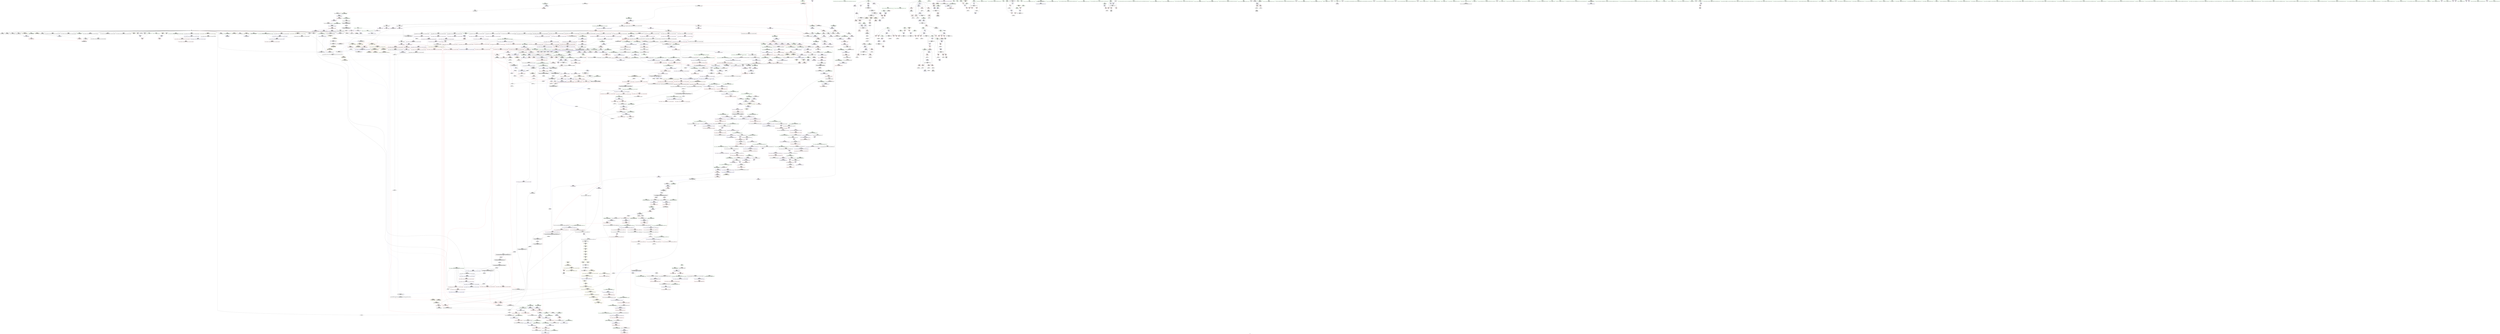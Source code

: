 digraph "SVFG" {
	label="SVFG";

	Node0x560ffb049390 [shape=record,color=grey,label="{NodeID: 0\nNullPtr|{|<s32>100}}"];
	Node0x560ffb049390 -> Node0x560ffb1fabf0[style=solid];
	Node0x560ffb049390 -> Node0x560ffb1facf0[style=solid];
	Node0x560ffb049390 -> Node0x560ffb1fadc0[style=solid];
	Node0x560ffb049390 -> Node0x560ffb1fae90[style=solid];
	Node0x560ffb049390 -> Node0x560ffb1faf60[style=solid];
	Node0x560ffb049390 -> Node0x560ffb1fb030[style=solid];
	Node0x560ffb049390 -> Node0x560ffb1fb100[style=solid];
	Node0x560ffb049390 -> Node0x560ffb1fb1d0[style=solid];
	Node0x560ffb049390 -> Node0x560ffb1fb2a0[style=solid];
	Node0x560ffb049390 -> Node0x560ffb1fb370[style=solid];
	Node0x560ffb049390 -> Node0x560ffb1fb440[style=solid];
	Node0x560ffb049390 -> Node0x560ffb1fb510[style=solid];
	Node0x560ffb049390 -> Node0x560ffb1fb5e0[style=solid];
	Node0x560ffb049390 -> Node0x560ffb1fb6b0[style=solid];
	Node0x560ffb049390 -> Node0x560ffb1fb780[style=solid];
	Node0x560ffb049390 -> Node0x560ffb1fb850[style=solid];
	Node0x560ffb049390 -> Node0x560ffb1fb920[style=solid];
	Node0x560ffb049390 -> Node0x560ffb1fb9f0[style=solid];
	Node0x560ffb049390 -> Node0x560ffb1fbac0[style=solid];
	Node0x560ffb049390 -> Node0x560ffb1fbb90[style=solid];
	Node0x560ffb049390 -> Node0x560ffb1fbc60[style=solid];
	Node0x560ffb049390 -> Node0x560ffb1fbd30[style=solid];
	Node0x560ffb049390 -> Node0x560ffb1fbe00[style=solid];
	Node0x560ffb049390 -> Node0x560ffb1fbed0[style=solid];
	Node0x560ffb049390 -> Node0x560ffb202b40[style=solid];
	Node0x560ffb049390 -> Node0x560ffb205ea0[style=solid];
	Node0x560ffb049390 -> Node0x560ffb205f70[style=solid];
	Node0x560ffb049390 -> Node0x560ffb206040[style=solid];
	Node0x560ffb049390 -> Node0x560ffb207e50[style=solid];
	Node0x560ffb049390 -> Node0x560ffb244c10[style=solid];
	Node0x560ffb049390 -> Node0x560ffb249240[style=solid];
	Node0x560ffb049390 -> Node0x560ffb24a440[style=solid];
	Node0x560ffb049390:s32 -> Node0x560ffb31d4d0[style=solid,color=red];
	Node0x560ffb200b60 [shape=record,color=red,label="{NodeID: 775\n1527\<--1526\n\<--coerce.dive4\n_ZNSt20__uninitialized_copyILb1EE13__uninit_copyISt13move_iteratorIPiES3_EET0_T_S6_S5_\n|{<s0>113}}"];
	Node0x560ffb200b60:s0 -> Node0x560ffb31cc50[style=solid,color=red];
	Node0x560ffb1f7550 [shape=record,color=purple,label="{NodeID: 443\n396\<--19\n\<--.str.3\nmain\n}"];
	Node0x560ffb1cbcf0 [shape=record,color=green,label="{NodeID: 111\n663\<--664\n__first.addr\<--__first.addr_field_insensitive\n_ZSt8_DestroyIPiiEvT_S1_RSaIT0_E\n}"];
	Node0x560ffb1cbcf0 -> Node0x560ffb212780[style=solid];
	Node0x560ffb1cbcf0 -> Node0x560ffb2062b0[style=solid];
	Node0x560ffb2065f0 [shape=record,color=blue,label="{NodeID: 886\n689\<--688\nthis.addr\<--this\n_ZNSt12_Vector_baseIiSaIiEED2Ev\n}"];
	Node0x560ffb2065f0 -> Node0x560ffb2129f0[style=dashed];
	Node0x560ffb20d090 [shape=record,color=purple,label="{NodeID: 554\n1763\<--1551\noffset_0\<--\n}"];
	Node0x560ffb20d090 -> Node0x560ffb22af50[style=solid];
	Node0x560ffb1efb10 [shape=record,color=green,label="{NodeID: 222\n1438\<--1439\n_ZSt18uninitialized_copyISt13move_iteratorIPiES1_ET0_T_S4_S3_\<--_ZSt18uninitialized_copyISt13move_iteratorIPiES1_ET0_T_S4_S3__field_insensitive\n}"];
	Node0x560ffb22b910 [shape=record,color=blue,label="{NodeID: 997\n1644\<--1640\n__last.addr\<--__last\n_ZNSt11__copy_moveILb1ELb1ESt26random_access_iterator_tagE8__copy_mIiEEPT_PKS3_S6_S4_\n}"];
	Node0x560ffb22b910 -> Node0x560ffb2015f0[style=dashed];
	Node0x560ffb212ac0 [shape=record,color=red,label="{NodeID: 665\n727\<--691\nexn\<--exn.slot\n_ZNSt12_Vector_baseIiSaIiEED2Ev\n|{<s0>48}}"];
	Node0x560ffb212ac0:s0 -> Node0x560ffb31f060[style=solid,color=red];
	Node0x560ffb1fdc40 [shape=record,color=black,label="{NodeID: 333\n685\<--684\n\<--_M_impl\n_ZNSt12_Vector_baseIiSaIiEE19_M_get_Tp_allocatorEv\n}"];
	Node0x560ffb1fdc40 -> Node0x560ffb1fdd10[style=solid];
	Node0x560ffb31c160 [shape=record,color=black,label="{NodeID: 2215\n177 = PHI(343, )\n0th arg _Z12elementNumeri }"];
	Node0x560ffb31c160 -> Node0x560ffb203a10[style=solid];
	Node0x560ffb1b7f10 [shape=record,color=green,label="{NodeID: 1\n7\<--1\n__dso_handle\<--dummyObj\nGlob }"];
	Node0x560ffb200c30 [shape=record,color=red,label="{NodeID: 776\n1565\<--1540\n\<--__result.addr\n_ZSt4copyISt13move_iteratorIPiES1_ET0_T_S4_S3_\n|{<s0>118}}"];
	Node0x560ffb200c30:s0 -> Node0x560ffb320c40[style=solid,color=red];
	Node0x560ffb21cd80 [shape=record,color=black,label="{NodeID: 1551\nMR_65V_3 = PHI(MR_65V_2, MR_65V_1, )\npts\{1391 \}\n|{<s0>125}}"];
	Node0x560ffb21cd80:s0 -> Node0x560ffb2c1d50[style=dashed,color=blue];
	Node0x560ffb1f7620 [shape=record,color=purple,label="{NodeID: 444\n906\<--21\n\<--.str.4\n_ZNSt6vectorIiSaIiEE17_M_realloc_insertIJRKiEEEvN9__gnu_cxx17__normal_iteratorIPiS1_EEDpOT_\n|{<s0>57}}"];
	Node0x560ffb1f7620:s0 -> Node0x560ffb31eca0[style=solid,color=red];
	Node0x560ffb1cbdc0 [shape=record,color=green,label="{NodeID: 112\n665\<--666\n__last.addr\<--__last.addr_field_insensitive\n_ZSt8_DestroyIPiiEvT_S1_RSaIT0_E\n}"];
	Node0x560ffb1cbdc0 -> Node0x560ffb212850[style=solid];
	Node0x560ffb1cbdc0 -> Node0x560ffb206380[style=solid];
	Node0x560ffb2066c0 [shape=record,color=blue,label="{NodeID: 887\n691\<--720\nexn.slot\<--\n_ZNSt12_Vector_baseIiSaIiEED2Ev\n}"];
	Node0x560ffb2066c0 -> Node0x560ffb212ac0[style=dashed];
	Node0x560ffb20d160 [shape=record,color=purple,label="{NodeID: 555\n1764\<--1552\noffset_0\<--\n}"];
	Node0x560ffb20d160 -> Node0x560ffb202700[style=solid];
	Node0x560ffb1efc10 [shape=record,color=green,label="{NodeID: 223\n1443\<--1444\nretval\<--retval_field_insensitive\n_ZSt32__make_move_if_noexcept_iteratorIiSt13move_iteratorIPiEET0_PT_\n|{|<s1>107}}"];
	Node0x560ffb1efc10 -> Node0x560ffb20bf80[style=solid];
	Node0x560ffb1efc10:s1 -> Node0x560ffb321f60[style=solid,color=red];
	Node0x560ffb22b9e0 [shape=record,color=blue,label="{NodeID: 998\n1646\<--1641\n__result.addr\<--__result\n_ZNSt11__copy_moveILb1ELb1ESt26random_access_iterator_tagE8__copy_mIiEEPT_PKS3_S6_S4_\n}"];
	Node0x560ffb22b9e0 -> Node0x560ffb2016c0[style=dashed];
	Node0x560ffb22b9e0 -> Node0x560ffb201790[style=dashed];
	Node0x560ffb212b90 [shape=record,color=red,label="{NodeID: 666\n699\<--698\n\<--_M_start\n_ZNSt12_Vector_baseIiSaIiEED2Ev\n|{<s0>45}}"];
	Node0x560ffb212b90:s0 -> Node0x560ffb322940[style=solid,color=red];
	Node0x560ffb1fdd10 [shape=record,color=black,label="{NodeID: 334\n678\<--685\n_ZNSt12_Vector_baseIiSaIiEE19_M_get_Tp_allocatorEv_ret\<--\n_ZNSt12_Vector_baseIiSaIiEE19_M_get_Tp_allocatorEv\n|{<s0>34|<s1>64|<s2>67|<s3>72|<s4>76}}"];
	Node0x560ffb1fdd10:s0 -> Node0x560ffb316e60[style=solid,color=blue];
	Node0x560ffb1fdd10:s1 -> Node0x560ffb317aa0[style=solid,color=blue];
	Node0x560ffb1fdd10:s2 -> Node0x560ffb317e60[style=solid,color=blue];
	Node0x560ffb1fdd10:s3 -> Node0x560ffb3181b0[style=solid,color=blue];
	Node0x560ffb1fdd10:s4 -> Node0x560ffb318320[style=solid,color=blue];
	Node0x560ffb31c2a0 [shape=record,color=black,label="{NodeID: 2216\n854 = PHI(459, 929, )\n0th arg _ZNSt16allocator_traitsISaIiEE9constructIiJRKiEEEvRS0_PT_DpOT0_ }"];
	Node0x560ffb31c2a0 -> Node0x560ffb207560[style=solid];
	Node0x560ffb1e3c20 [shape=record,color=green,label="{NodeID: 2\n13\<--1\n.str\<--dummyObj\nGlob }"];
	Node0x560ffb200d00 [shape=record,color=red,label="{NodeID: 777\n1555\<--1554\n\<--coerce.dive2\n_ZSt4copyISt13move_iteratorIPiES1_ET0_T_S4_S3_\n|{<s0>115}}"];
	Node0x560ffb200d00:s0 -> Node0x560ffb31f410[style=solid,color=red];
	Node0x560ffb21d280 [shape=record,color=black,label="{NodeID: 1552\nMR_18V_3 = PHI(MR_18V_4, MR_18V_2, )\npts\{150 \}\n}"];
	Node0x560ffb21d280 -> Node0x560ffb20ea90[style=dashed];
	Node0x560ffb1f76f0 [shape=record,color=purple,label="{NodeID: 445\n1742\<--23\nllvm.global_ctors_0\<--llvm.global_ctors\nGlob }"];
	Node0x560ffb1f76f0 -> Node0x560ffb202970[style=solid];
	Node0x560ffb1cbe90 [shape=record,color=green,label="{NodeID: 113\n667\<--668\n.addr\<--.addr_field_insensitive\n_ZSt8_DestroyIPiiEvT_S1_RSaIT0_E\n}"];
	Node0x560ffb1cbe90 -> Node0x560ffb206450[style=solid];
	Node0x560ffb206790 [shape=record,color=blue,label="{NodeID: 888\n693\<--722\nehselector.slot\<--\n_ZNSt12_Vector_baseIiSaIiEED2Ev\n}"];
	Node0x560ffb20d230 [shape=record,color=purple,label="{NodeID: 556\n1766\<--1559\noffset_0\<--\n}"];
	Node0x560ffb20d230 -> Node0x560ffb22b020[style=solid];
	Node0x560ffb1efce0 [shape=record,color=green,label="{NodeID: 224\n1445\<--1446\n__i.addr\<--__i.addr_field_insensitive\n_ZSt32__make_move_if_noexcept_iteratorIiSt13move_iteratorIPiEET0_PT_\n}"];
	Node0x560ffb1efce0 -> Node0x560ffb2005b0[style=solid];
	Node0x560ffb1efce0 -> Node0x560ffb22a320[style=solid];
	Node0x560ffb22bab0 [shape=record,color=blue,label="{NodeID: 999\n1648\<--1658\n_Num\<--sub.ptr.div\n_ZNSt11__copy_moveILb1ELb1ESt26random_access_iterator_tagE8__copy_mIiEEPT_PKS3_S6_S4_\n}"];
	Node0x560ffb22bab0 -> Node0x560ffb201860[style=dashed];
	Node0x560ffb22bab0 -> Node0x560ffb201930[style=dashed];
	Node0x560ffb22bab0 -> Node0x560ffb201a00[style=dashed];
	Node0x560ffb212c60 [shape=record,color=red,label="{NodeID: 667\n702\<--701\n\<--_M_end_of_storage\n_ZNSt12_Vector_baseIiSaIiEED2Ev\n}"];
	Node0x560ffb212c60 -> Node0x560ffb1fdde0[style=solid];
	Node0x560ffb1fdde0 [shape=record,color=black,label="{NodeID: 335\n706\<--702\nsub.ptr.lhs.cast\<--\n_ZNSt12_Vector_baseIiSaIiEED2Ev\n}"];
	Node0x560ffb1fdde0 -> Node0x560ffb2481c0[style=solid];
	Node0x560ffb31c4b0 [shape=record,color=black,label="{NodeID: 2217\n855 = PHI(463, 932, )\n1st arg _ZNSt16allocator_traitsISaIiEE9constructIiJRKiEEEvRS0_PT_DpOT0_ }"];
	Node0x560ffb31c4b0 -> Node0x560ffb207630[style=solid];
	Node0x560ffb1e3cb0 [shape=record,color=green,label="{NodeID: 3\n15\<--1\n.str.1\<--dummyObj\nGlob }"];
	Node0x560ffb200dd0 [shape=record,color=red,label="{NodeID: 778\n1563\<--1562\n\<--coerce.dive4\n_ZSt4copyISt13move_iteratorIPiES1_ET0_T_S4_S3_\n|{<s0>117}}"];
	Node0x560ffb200dd0:s0 -> Node0x560ffb31f410[style=solid,color=red];
	Node0x560ffb21d780 [shape=record,color=black,label="{NodeID: 1553\nMR_41V_3 = PHI(MR_41V_4, MR_41V_2, )\npts\{237 \}\n}"];
	Node0x560ffb21d780 -> Node0x560ffb20fc70[style=dashed];
	Node0x560ffb21d780 -> Node0x560ffb20fd40[style=dashed];
	Node0x560ffb21d780 -> Node0x560ffb20fe10[style=dashed];
	Node0x560ffb21d780 -> Node0x560ffb205000[style=dashed];
	Node0x560ffb1f77f0 [shape=record,color=purple,label="{NodeID: 446\n1743\<--23\nllvm.global_ctors_1\<--llvm.global_ctors\nGlob }"];
	Node0x560ffb1f77f0 -> Node0x560ffb202a40[style=solid];
	Node0x560ffb1f0150 [shape=record,color=green,label="{NodeID: 114\n675\<--676\n_ZSt8_DestroyIPiEvT_S1_\<--_ZSt8_DestroyIPiEvT_S1__field_insensitive\n}"];
	Node0x560ffb206860 [shape=record,color=blue,label="{NodeID: 889\n733\<--731\n__first.addr\<--__first\n_ZSt8_DestroyIPiEvT_S1_\n}"];
	Node0x560ffb206860 -> Node0x560ffb212e00[style=dashed];
	Node0x560ffb20d300 [shape=record,color=purple,label="{NodeID: 557\n1767\<--1560\noffset_0\<--\n}"];
	Node0x560ffb20d300 -> Node0x560ffb2027d0[style=solid];
	Node0x560ffb1efdb0 [shape=record,color=green,label="{NodeID: 225\n1450\<--1451\n_ZNSt13move_iteratorIPiEC2ES0_\<--_ZNSt13move_iteratorIPiEC2ES0__field_insensitive\n}"];
	Node0x560ffb22bb80 [shape=record,color=blue, style = dotted,label="{NodeID: 1000\n1769\<--1771\noffset_0\<--dummyVal\n_ZNSt11__copy_moveILb1ELb1ESt26random_access_iterator_tagE8__copy_mIiEEPT_PKS3_S6_S4_\n}"];
	Node0x560ffb22bb80 -> Node0x560ffb21cd80[style=dashed];
	Node0x560ffb2ac080 [shape=record,color=yellow,style=double,label="{NodeID: 1775\n76V_1 = ENCHI(MR_76V_0)\npts\{2410000 2410001 \}\nFun[_ZN9__gnu_cxx17__normal_iteratorIPiSt6vectorIiSaIiEEEC2ERKS1_]}"];
	Node0x560ffb2ac080 -> Node0x560ffb202150[style=dashed];
	Node0x560ffb212d30 [shape=record,color=red,label="{NodeID: 668\n705\<--704\n\<--_M_start4\n_ZNSt12_Vector_baseIiSaIiEED2Ev\n}"];
	Node0x560ffb212d30 -> Node0x560ffb1fdeb0[style=solid];
	Node0x560ffb1fdeb0 [shape=record,color=black,label="{NodeID: 336\n707\<--705\nsub.ptr.rhs.cast\<--\n_ZNSt12_Vector_baseIiSaIiEED2Ev\n}"];
	Node0x560ffb1fdeb0 -> Node0x560ffb2481c0[style=solid];
	Node0x560ffb31c630 [shape=record,color=black,label="{NodeID: 2218\n856 = PHI(464, 934, )\n2nd arg _ZNSt16allocator_traitsISaIiEE9constructIiJRKiEEEvRS0_PT_DpOT0_ }"];
	Node0x560ffb31c630 -> Node0x560ffb207700[style=solid];
	Node0x560ffb1e3f60 [shape=record,color=green,label="{NodeID: 4\n17\<--1\n.str.2\<--dummyObj\nGlob }"];
	Node0x560ffb200ea0 [shape=record,color=red,label="{NodeID: 779\n1583\<--1574\n\<--__first.addr\n_ZSt14__copy_move_a2ILb1EPiS0_ET1_T0_S2_S1_\n|{<s0>119}}"];
	Node0x560ffb200ea0:s0 -> Node0x560ffb321af0[style=solid,color=red];
	Node0x560ffb21dc80 [shape=record,color=black,label="{NodeID: 1554\nMR_45V_2 = PHI(MR_45V_4, MR_45V_1, )\npts\{243 \}\n}"];
	Node0x560ffb21dc80 -> Node0x560ffb204230[style=dashed];
	Node0x560ffb1f78f0 [shape=record,color=purple,label="{NodeID: 447\n1744\<--23\nllvm.global_ctors_2\<--llvm.global_ctors\nGlob }"];
	Node0x560ffb1f78f0 -> Node0x560ffb202b40[style=solid];
	Node0x560ffb1f0250 [shape=record,color=green,label="{NodeID: 115\n680\<--681\nthis.addr\<--this.addr_field_insensitive\n_ZNSt12_Vector_baseIiSaIiEE19_M_get_Tp_allocatorEv\n}"];
	Node0x560ffb1f0250 -> Node0x560ffb212920[style=solid];
	Node0x560ffb1f0250 -> Node0x560ffb206520[style=solid];
	Node0x560ffb206930 [shape=record,color=blue,label="{NodeID: 890\n735\<--732\n__last.addr\<--__last\n_ZSt8_DestroyIPiEvT_S1_\n}"];
	Node0x560ffb206930 -> Node0x560ffb212ed0[style=dashed];
	Node0x560ffb20d3d0 [shape=record,color=purple,label="{NodeID: 558\n1599\<--1597\ncoerce.dive\<--__it\n_ZSt12__miter_baseIPiEDTcl12__miter_basecldtfp_4baseEEESt13move_iteratorIT_E\n}"];
	Node0x560ffb20d3d0 -> Node0x560ffb22b360[style=solid];
	Node0x560ffb1efeb0 [shape=record,color=green,label="{NodeID: 226\n1459\<--1460\n__first\<--__first_field_insensitive\n_ZSt18uninitialized_copyISt13move_iteratorIPiES1_ET0_T_S4_S3_\n}"];
	Node0x560ffb1efeb0 -> Node0x560ffb1f5330[style=solid];
	Node0x560ffb1efeb0 -> Node0x560ffb20c050[style=solid];
	Node0x560ffb2c2410 [shape=record,color=yellow,style=double,label="{NodeID: 2108\n97V_2 = CSCHI(MR_97V_1)\npts\{4920000 \}\nCS[]}"];
	Node0x560ffb2c2410 -> Node0x560ffb211810[style=dashed];
	Node0x560ffb22bc50 [shape=record,color=blue,label="{NodeID: 1001\n1684\<--1683\n__it.addr\<--__it\n_ZSt12__miter_baseIPiET_S1_\n}"];
	Node0x560ffb22bc50 -> Node0x560ffb201ad0[style=dashed];
	Node0x560ffb212e00 [shape=record,color=red,label="{NodeID: 669\n739\<--733\n\<--__first.addr\n_ZSt8_DestroyIPiEvT_S1_\n|{<s0>49}}"];
	Node0x560ffb212e00:s0 -> Node0x560ffb307370[style=solid,color=red];
	Node0x560ffb1fdf80 [shape=record,color=black,label="{NodeID: 337\n773\<--772\n\<--_M_impl\n_ZNSt12_Vector_baseIiSaIiEE13_M_deallocateEPim\n|{<s0>50}}"];
	Node0x560ffb1fdf80:s0 -> Node0x560ffb3205a0[style=solid,color=red];
	Node0x560ffb31c7b0 [shape=record,color=black,label="{NodeID: 2219\n1683 = PHI(1601, )\n0th arg _ZSt12__miter_baseIPiET_S1_ }"];
	Node0x560ffb31c7b0 -> Node0x560ffb22bc50[style=solid];
	Node0x560ffb1e3ff0 [shape=record,color=green,label="{NodeID: 5\n19\<--1\n.str.3\<--dummyObj\nGlob }"];
	Node0x560ffb200f70 [shape=record,color=red,label="{NodeID: 780\n1587\<--1576\n\<--__last.addr\n_ZSt14__copy_move_a2ILb1EPiS0_ET1_T0_S2_S1_\n|{<s0>120}}"];
	Node0x560ffb200f70:s0 -> Node0x560ffb321af0[style=solid,color=red];
	Node0x560ffb21e180 [shape=record,color=black,label="{NodeID: 1555\nMR_47V_2 = PHI(MR_47V_3, MR_47V_1, )\npts\{245 \}\n}"];
	Node0x560ffb21e180 -> Node0x560ffb204300[style=dashed];
	Node0x560ffb1f79f0 [shape=record,color=purple,label="{NodeID: 448\n370\<--262\ncoerce.dive\<--it\nmain\n}"];
	Node0x560ffb1f79f0 -> Node0x560ffb204e60[style=solid];
	Node0x560ffb1f0320 [shape=record,color=green,label="{NodeID: 116\n689\<--690\nthis.addr\<--this.addr_field_insensitive\n_ZNSt12_Vector_baseIiSaIiEED2Ev\n}"];
	Node0x560ffb1f0320 -> Node0x560ffb2129f0[style=solid];
	Node0x560ffb1f0320 -> Node0x560ffb2065f0[style=solid];
	Node0x560ffb206a00 [shape=record,color=blue,label="{NodeID: 891\n748\<--746\n.addr\<--\n_ZNSt12_Destroy_auxILb1EE9__destroyIPiEEvT_S3_\n}"];
	Node0x560ffb20d4a0 [shape=record,color=purple,label="{NodeID: 559\n1769\<--1664\noffset_0\<--\n}"];
	Node0x560ffb20d4a0 -> Node0x560ffb22bb80[style=solid];
	Node0x560ffb1eff80 [shape=record,color=green,label="{NodeID: 227\n1461\<--1462\n__last\<--__last_field_insensitive\n_ZSt18uninitialized_copyISt13move_iteratorIPiES1_ET0_T_S4_S3_\n}"];
	Node0x560ffb1eff80 -> Node0x560ffb1f5400[style=solid];
	Node0x560ffb1eff80 -> Node0x560ffb20c120[style=solid];
	Node0x560ffb2c2570 [shape=record,color=yellow,style=double,label="{NodeID: 2109\n108V_2 = CSCHI(MR_108V_1)\npts\{5280000 \}\nCS[]}"];
	Node0x560ffb2c2570 -> Node0x560ffb211cf0[style=dashed];
	Node0x560ffb22bd20 [shape=record,color=blue,label="{NodeID: 1002\n1691\<--1690\nthis.addr\<--this\n_ZNKSt13move_iteratorIPiE4baseEv\n}"];
	Node0x560ffb22bd20 -> Node0x560ffb201ba0[style=dashed];
	Node0x560ffb212ed0 [shape=record,color=red,label="{NodeID: 670\n740\<--735\n\<--__last.addr\n_ZSt8_DestroyIPiEvT_S1_\n|{<s0>49}}"];
	Node0x560ffb212ed0:s0 -> Node0x560ffb31a120[style=solid,color=red];
	Node0x560ffb1fe050 [shape=record,color=black,label="{NodeID: 338\n787\<--786\n\<--this1\n_ZNSt12_Vector_baseIiSaIiEE12_Vector_implD2Ev\n|{<s0>51}}"];
	Node0x560ffb1fe050:s0 -> Node0x560ffb31f560[style=solid,color=red];
	Node0x560ffb31c8c0 [shape=record,color=black,label="{NodeID: 2220\n1089 = PHI(869, 933, 1083, )\n0th arg _ZSt7forwardIRKiEOT_RNSt16remove_referenceIS2_E4typeE }"];
	Node0x560ffb31c8c0 -> Node0x560ffb228370[style=solid];
	Node0x560ffb1e4080 [shape=record,color=green,label="{NodeID: 6\n21\<--1\n.str.4\<--dummyObj\nGlob }"];
	Node0x560ffb201040 [shape=record,color=red,label="{NodeID: 781\n1589\<--1578\n\<--__result.addr\n_ZSt14__copy_move_a2ILb1EPiS0_ET1_T0_S2_S1_\n|{<s0>121}}"];
	Node0x560ffb201040:s0 -> Node0x560ffb321af0[style=solid,color=red];
	Node0x560ffb21e680 [shape=record,color=black,label="{NodeID: 1556\nMR_53V_2 = PHI(MR_53V_5, MR_53V_1, )\npts\{251 \}\n}"];
	Node0x560ffb21e680 -> Node0x560ffb204640[style=dashed];
	Node0x560ffb1f7ac0 [shape=record,color=purple,label="{NodeID: 449\n376\<--264\ncoerce.dive38\<--ref.tmp\nmain\n}"];
	Node0x560ffb1f7ac0 -> Node0x560ffb204f30[style=solid];
	Node0x560ffb1f03f0 [shape=record,color=green,label="{NodeID: 117\n691\<--692\nexn.slot\<--exn.slot_field_insensitive\n_ZNSt12_Vector_baseIiSaIiEED2Ev\n}"];
	Node0x560ffb1f03f0 -> Node0x560ffb212ac0[style=solid];
	Node0x560ffb1f03f0 -> Node0x560ffb2066c0[style=solid];
	Node0x560ffb206ad0 [shape=record,color=blue,label="{NodeID: 892\n750\<--747\n.addr1\<--\n_ZNSt12_Destroy_auxILb1EE9__destroyIPiEEvT_S3_\n}"];
	Node0x560ffb20d570 [shape=record,color=purple,label="{NodeID: 560\n1770\<--1666\noffset_0\<--\n}"];
	Node0x560ffb20d570 -> Node0x560ffb2028a0[style=solid];
	Node0x560ffb1f0050 [shape=record,color=green,label="{NodeID: 228\n1463\<--1464\n__result.addr\<--__result.addr_field_insensitive\n_ZSt18uninitialized_copyISt13move_iteratorIPiES1_ET0_T_S4_S3_\n}"];
	Node0x560ffb1f0050 -> Node0x560ffb200750[style=solid];
	Node0x560ffb1f0050 -> Node0x560ffb22a590[style=solid];
	Node0x560ffb2c26d0 [shape=record,color=yellow,style=double,label="{NodeID: 2110\n80V_2 = CSCHI(MR_80V_1)\npts\{2410000 2410001 2410002 \}\nCS[]|{<s0>25}}"];
	Node0x560ffb2c26d0:s0 -> Node0x560ffb2c0fb0[style=dashed,color=blue];
	Node0x560ffb22bdf0 [shape=record,color=blue,label="{NodeID: 1003\n1701\<--1699\nthis.addr\<--this\n_ZNSt13move_iteratorIPiEC2ES0_\n}"];
	Node0x560ffb22bdf0 -> Node0x560ffb201d40[style=dashed];
	Node0x560ffb212fa0 [shape=record,color=red,label="{NodeID: 671\n768\<--759\nthis1\<--this.addr\n_ZNSt12_Vector_baseIiSaIiEE13_M_deallocateEPim\n}"];
	Node0x560ffb212fa0 -> Node0x560ffb209af0[style=solid];
	Node0x560ffb244c10 [shape=record,color=black,label="{NodeID: 1446\n1193 = PHI(1188, 3, )\n}"];
	Node0x560ffb244c10 -> Node0x560ffb1ffd90[style=solid];
	Node0x560ffb1fe120 [shape=record,color=black,label="{NodeID: 339\n806\<--805\n\<--\n_ZNSt16allocator_traitsISaIiEE10deallocateERS0_Pim\n|{<s0>52}}"];
	Node0x560ffb1fe120:s0 -> Node0x560ffb31dc40[style=solid,color=red];
	Node0x560ffb31cb40 [shape=record,color=black,label="{NodeID: 2221\n1533 = PHI(1525, )\n0th arg _ZSt4copyISt13move_iteratorIPiES1_ET0_T_S4_S3_ }"];
	Node0x560ffb31cb40 -> Node0x560ffb22ace0[style=solid];
	Node0x560ffb1c91f0 [shape=record,color=green,label="{NodeID: 7\n24\<--1\n\<--dummyObj\nCan only get source location for instruction, argument, global var or function.}"];
	Node0x560ffb201110 [shape=record,color=red,label="{NodeID: 782\n1624\<--1612\n\<--__first.addr\n_ZSt13__copy_move_aILb1EPiS0_ET1_T0_S2_S1_\n|{<s0>125}}"];
	Node0x560ffb201110:s0 -> Node0x560ffb31b4a0[style=solid,color=red];
	Node0x560ffb21eb80 [shape=record,color=black,label="{NodeID: 1557\nMR_55V_2 = PHI(MR_55V_4, MR_55V_1, )\npts\{253 \}\n}"];
	Node0x560ffb21eb80 -> Node0x560ffb204710[style=dashed];
	Node0x560ffb1f7b90 [shape=record,color=purple,label="{NodeID: 450\n476\<--442\ncoerce.dive\<--agg.tmp\n_ZNSt6vectorIiSaIiEE9push_backERKi\n}"];
	Node0x560ffb1f7b90 -> Node0x560ffb205410[style=solid];
	Node0x560ffb1f04c0 [shape=record,color=green,label="{NodeID: 118\n693\<--694\nehselector.slot\<--ehselector.slot_field_insensitive\n_ZNSt12_Vector_baseIiSaIiEED2Ev\n}"];
	Node0x560ffb1f04c0 -> Node0x560ffb206790[style=solid];
	Node0x560ffb206ba0 [shape=record,color=blue,label="{NodeID: 893\n759\<--756\nthis.addr\<--this\n_ZNSt12_Vector_baseIiSaIiEE13_M_deallocateEPim\n}"];
	Node0x560ffb206ba0 -> Node0x560ffb212fa0[style=dashed];
	Node0x560ffb20d640 [shape=record,color=purple,label="{NodeID: 561\n1695\<--1694\n_M_current\<--this1\n_ZNKSt13move_iteratorIPiE4baseEv\n}"];
	Node0x560ffb20d640 -> Node0x560ffb201c70[style=solid];
	Node0x560ffb1f8580 [shape=record,color=green,label="{NodeID: 229\n1465\<--1466\n__assignable\<--__assignable_field_insensitive\n_ZSt18uninitialized_copyISt13move_iteratorIPiES1_ET0_T_S4_S3_\n}"];
	Node0x560ffb1f8580 -> Node0x560ffb22a660[style=solid];
	Node0x560ffb2c2830 [shape=record,color=yellow,style=double,label="{NodeID: 2111\n65V_2 = CSCHI(MR_65V_1)\npts\{1391 \}\nCS[]|{<s0>65}}"];
	Node0x560ffb2c2830:s0 -> Node0x560ffb2ac730[style=dashed,color=red];
	Node0x560ffb22bec0 [shape=record,color=blue,label="{NodeID: 1004\n1703\<--1700\n__i.addr\<--__i\n_ZNSt13move_iteratorIPiEC2ES0_\n}"];
	Node0x560ffb22bec0 -> Node0x560ffb201e10[style=dashed];
	Node0x560ffb213070 [shape=record,color=red,label="{NodeID: 672\n769\<--761\n\<--__p.addr\n_ZNSt12_Vector_baseIiSaIiEE13_M_deallocateEPim\n}"];
	Node0x560ffb213070 -> Node0x560ffb24a440[style=solid];
	Node0x560ffb244da0 [shape=record,color=black,label="{NodeID: 1447\n1149 = PHI(1145, 1147, )\n}"];
	Node0x560ffb244da0 -> Node0x560ffb1ff980[style=solid];
	Node0x560ffb1fe1f0 [shape=record,color=black,label="{NodeID: 340\n828\<--827\n\<--\n_ZN9__gnu_cxx13new_allocatorIiE10deallocateEPim\n}"];
	Node0x560ffb31cc50 [shape=record,color=black,label="{NodeID: 2222\n1534 = PHI(1527, )\n1st arg _ZSt4copyISt13move_iteratorIPiES1_ET0_T_S4_S3_ }"];
	Node0x560ffb31cc50 -> Node0x560ffb22adb0[style=solid];
	Node0x560ffb1c9280 [shape=record,color=green,label="{NodeID: 8\n58\<--1\n\<--dummyObj\nCan only get source location for instruction, argument, global var or function.}"];
	Node0x560ffb2011e0 [shape=record,color=red,label="{NodeID: 783\n1625\<--1614\n\<--__last.addr\n_ZSt13__copy_move_aILb1EPiS0_ET1_T0_S2_S1_\n|{<s0>125}}"];
	Node0x560ffb2011e0:s0 -> Node0x560ffb31b5b0[style=solid,color=red];
	Node0x560ffb21f080 [shape=record,color=black,label="{NodeID: 1558\nMR_57V_2 = PHI(MR_57V_5, MR_57V_1, )\npts\{255 \}\n}"];
	Node0x560ffb21f080 -> Node0x560ffb2048b0[style=dashed];
	Node0x560ffb1f7c60 [shape=record,color=purple,label="{NodeID: 451\n479\<--442\ncoerce.dive8\<--agg.tmp\n_ZNSt6vectorIiSaIiEE9push_backERKi\n}"];
	Node0x560ffb1f7c60 -> Node0x560ffb211670[style=solid];
	Node0x560ffb1f0590 [shape=record,color=green,label="{NodeID: 119\n712\<--713\n_ZNSt12_Vector_baseIiSaIiEE13_M_deallocateEPim\<--_ZNSt12_Vector_baseIiSaIiEE13_M_deallocateEPim_field_insensitive\n}"];
	Node0x560ffb206c70 [shape=record,color=blue,label="{NodeID: 894\n761\<--757\n__p.addr\<--__p\n_ZNSt12_Vector_baseIiSaIiEE13_M_deallocateEPim\n}"];
	Node0x560ffb206c70 -> Node0x560ffb213070[style=dashed];
	Node0x560ffb206c70 -> Node0x560ffb213140[style=dashed];
	Node0x560ffb20d710 [shape=record,color=purple,label="{NodeID: 562\n1708\<--1707\n_M_current\<--this1\n_ZNSt13move_iteratorIPiEC2ES0_\n}"];
	Node0x560ffb20d710 -> Node0x560ffb22bf90[style=solid];
	Node0x560ffb1f8650 [shape=record,color=green,label="{NodeID: 230\n1467\<--1468\nagg.tmp\<--agg.tmp_field_insensitive\n_ZSt18uninitialized_copyISt13move_iteratorIPiES1_ET0_T_S4_S3_\n}"];
	Node0x560ffb1f8650 -> Node0x560ffb1f54d0[style=solid];
	Node0x560ffb1f8650 -> Node0x560ffb20c1f0[style=solid];
	Node0x560ffb2c2990 [shape=record,color=yellow,style=double,label="{NodeID: 2112\n65V_2 = CSCHI(MR_65V_1)\npts\{1391 \}\nCS[]|{<s0>27|<s1>62}}"];
	Node0x560ffb2c2990:s0 -> Node0x560ffb285930[style=dashed,color=blue];
	Node0x560ffb2c2990:s1 -> Node0x560ffb2c2830[style=dashed,color=blue];
	Node0x560ffb22bf90 [shape=record,color=blue,label="{NodeID: 1005\n1708\<--1709\n_M_current\<--\n_ZNSt13move_iteratorIPiEC2ES0_\n|{<s0>107}}"];
	Node0x560ffb22bf90:s0 -> Node0x560ffb2c3070[style=dashed,color=blue];
	Node0x560ffb213140 [shape=record,color=red,label="{NodeID: 673\n774\<--761\n\<--__p.addr\n_ZNSt12_Vector_baseIiSaIiEE13_M_deallocateEPim\n|{<s0>50}}"];
	Node0x560ffb213140:s0 -> Node0x560ffb3206b0[style=solid,color=red];
	Node0x560ffb245340 [shape=record,color=grey,label="{NodeID: 1448\n1658 = Binary(1657, 710, )\n}"];
	Node0x560ffb245340 -> Node0x560ffb22bab0[style=solid];
	Node0x560ffb1fe2c0 [shape=record,color=black,label="{NodeID: 341\n841\<--840\n\<--this1\n_ZNSaIiED2Ev\n|{<s0>54}}"];
	Node0x560ffb1fe2c0:s0 -> Node0x560ffb31cff0[style=solid,color=red];
	Node0x560ffb31cd60 [shape=record,color=black,label="{NodeID: 2223\n1535 = PHI(1523, )\n2nd arg _ZSt4copyISt13move_iteratorIPiES1_ET0_T_S4_S3_ }"];
	Node0x560ffb31cd60 -> Node0x560ffb22ae80[style=solid];
	Node0x560ffb1c9310 [shape=record,color=green,label="{NodeID: 9\n60\<--1\n\<--dummyObj\nCan only get source location for instruction, argument, global var or function.}"];
	Node0x560ffb2012b0 [shape=record,color=red,label="{NodeID: 784\n1626\<--1616\n\<--__result.addr\n_ZSt13__copy_move_aILb1EPiS0_ET1_T0_S2_S1_\n|{<s0>125}}"];
	Node0x560ffb2012b0:s0 -> Node0x560ffb31b6c0[style=solid,color=red];
	Node0x560ffb21f580 [shape=record,color=black,label="{NodeID: 1559\nMR_59V_2 = PHI(MR_59V_5, MR_59V_1, )\npts\{257 \}\n}"];
	Node0x560ffb21f580 -> Node0x560ffb204980[style=dashed];
	Node0x560ffb1f7d30 [shape=record,color=purple,label="{NodeID: 452\n448\<--447\n_M_impl\<--\n_ZNSt6vectorIiSaIiEE9push_backERKi\n}"];
	Node0x560ffb1f0690 [shape=record,color=green,label="{NodeID: 120\n716\<--717\n_ZNSt12_Vector_baseIiSaIiEE12_Vector_implD2Ev\<--_ZNSt12_Vector_baseIiSaIiEE12_Vector_implD2Ev_field_insensitive\n}"];
	Node0x560ffb206d40 [shape=record,color=blue,label="{NodeID: 895\n763\<--758\n__n.addr\<--__n\n_ZNSt12_Vector_baseIiSaIiEE13_M_deallocateEPim\n}"];
	Node0x560ffb206d40 -> Node0x560ffb213210[style=dashed];
	Node0x560ffb20d7e0 [shape=record,color=purple,label="{NodeID: 563\n1733\<--1732\n_M_current\<--this1\n_ZN9__gnu_cxx17__normal_iteratorIPiSt6vectorIiSaIiEEEC2ERKS1_\n}"];
	Node0x560ffb20d7e0 -> Node0x560ffb22c3a0[style=solid];
	Node0x560ffb1f8720 [shape=record,color=green,label="{NodeID: 231\n1469\<--1470\nagg.tmp2\<--agg.tmp2_field_insensitive\n_ZSt18uninitialized_copyISt13move_iteratorIPiES1_ET0_T_S4_S3_\n}"];
	Node0x560ffb1f8720 -> Node0x560ffb1f55a0[style=solid];
	Node0x560ffb1f8720 -> Node0x560ffb20c2c0[style=solid];
	Node0x560ffb2c2af0 [shape=record,color=yellow,style=double,label="{NodeID: 2113\n65V_3 = CSCHI(MR_65V_2)\npts\{1391 \}\nCS[]|{<s0>68}}"];
	Node0x560ffb2c2af0:s0 -> Node0x560ffb2ac730[style=dashed,color=red];
	Node0x560ffb22c060 [shape=record,color=blue,label="{NodeID: 1006\n1715\<--1713\nthis.addr\<--this\n_ZN9__gnu_cxx13new_allocatorIiE7destroyIiEEvPT_\n}"];
	Node0x560ffb22c060 -> Node0x560ffb201ee0[style=dashed];
	Node0x560ffb213210 [shape=record,color=red,label="{NodeID: 674\n775\<--763\n\<--__n.addr\n_ZNSt12_Vector_baseIiSaIiEE13_M_deallocateEPim\n|{<s0>50}}"];
	Node0x560ffb213210:s0 -> Node0x560ffb3207c0[style=solid,color=red];
	Node0x560ffb2454c0 [shape=record,color=grey,label="{NodeID: 1449\n72 = Binary(71, 73, )\n}"];
	Node0x560ffb2454c0 -> Node0x560ffb202eb0[style=solid];
	Node0x560ffb1fe390 [shape=record,color=black,label="{NodeID: 342\n867\<--866\n\<--\n_ZNSt16allocator_traitsISaIiEE9constructIiJRKiEEEvRS0_PT_DpOT0_\n|{<s0>56}}"];
	Node0x560ffb1fe390:s0 -> Node0x560ffb31bb00[style=solid,color=red];
	Node0x560ffb31ce70 [shape=record,color=black,label="{NodeID: 2224\n561 = PHI(240, 240, )\n0th arg _ZNSt6vectorIiSaIiEED2Ev }"];
	Node0x560ffb31ce70 -> Node0x560ffb205a90[style=solid];
	Node0x560ffb1c93d0 [shape=record,color=green,label="{NodeID: 10\n73\<--1\n\<--dummyObj\nCan only get source location for instruction, argument, global var or function.|{<s0>11}}"];
	Node0x560ffb1c93d0:s0 -> Node0x560ffb320ea0[style=solid,color=red];
	Node0x560ffb201380 [shape=record,color=red,label="{NodeID: 785\n1636\<--1633\n\<--__it.addr\n_ZSt12__niter_baseIPiET_S1_\n}"];
	Node0x560ffb201380 -> Node0x560ffb1f61d0[style=solid];
	Node0x560ffb21fa80 [shape=record,color=black,label="{NodeID: 1560\nMR_61V_2 = PHI(MR_61V_4, MR_61V_1, )\npts\{259 \}\n}"];
	Node0x560ffb21fa80 -> Node0x560ffb204a50[style=dashed];
	Node0x560ffb1f7e00 [shape=record,color=purple,label="{NodeID: 453\n449\<--447\n_M_finish\<--\n_ZNSt6vectorIiSaIiEE9push_backERKi\n}"];
	Node0x560ffb1f7e00 -> Node0x560ffb211330[style=solid];
	Node0x560ffb1f0790 [shape=record,color=green,label="{NodeID: 121\n733\<--734\n__first.addr\<--__first.addr_field_insensitive\n_ZSt8_DestroyIPiEvT_S1_\n}"];
	Node0x560ffb1f0790 -> Node0x560ffb212e00[style=solid];
	Node0x560ffb1f0790 -> Node0x560ffb206860[style=solid];
	Node0x560ffb206e10 [shape=record,color=blue,label="{NodeID: 896\n783\<--782\nthis.addr\<--this\n_ZNSt12_Vector_baseIiSaIiEE12_Vector_implD2Ev\n}"];
	Node0x560ffb206e10 -> Node0x560ffb2132e0[style=dashed];
	Node0x560ffb20d8b0 [shape=record,color=purple,label="{NodeID: 564\n932\<--930\nadd.ptr\<--\n_ZNSt6vectorIiSaIiEE17_M_realloc_insertIJRKiEEEvN9__gnu_cxx17__normal_iteratorIPiS1_EEDpOT_\n|{<s0>62}}"];
	Node0x560ffb20d8b0:s0 -> Node0x560ffb31c4b0[style=solid,color=red];
	Node0x560ffb1f87f0 [shape=record,color=green,label="{NodeID: 232\n1490\<--1491\n_ZNSt20__uninitialized_copyILb1EE13__uninit_copyISt13move_iteratorIPiES3_EET0_T_S6_S5_\<--_ZNSt20__uninitialized_copyILb1EE13__uninit_copyISt13move_iteratorIPiES3_EET0_T_S6_S5__field_insensitive\n}"];
	Node0x560ffb2c2c50 [shape=record,color=yellow,style=double,label="{NodeID: 2114\n65V_4 = CSCHI(MR_65V_3)\npts\{1391 \}\nCS[]|{<s0>29}}"];
	Node0x560ffb2c2c50:s0 -> Node0x560ffb285930[style=dashed,color=blue];
	Node0x560ffb22c130 [shape=record,color=blue,label="{NodeID: 1007\n1717\<--1714\n__p.addr\<--__p\n_ZN9__gnu_cxx13new_allocatorIiE7destroyIiEEvPT_\n}"];
	Node0x560ffb2ac730 [shape=record,color=yellow,style=double,label="{NodeID: 1782\n65V_1 = ENCHI(MR_65V_0)\npts\{1391 \}\nFun[_ZSt34__uninitialized_move_if_noexcept_aIPiS0_SaIiEET0_T_S3_S2_RT1_]|{<s0>95}}"];
	Node0x560ffb2ac730:s0 -> Node0x560ffb2a45c0[style=dashed,color=red];
	Node0x560ffb2132e0 [shape=record,color=red,label="{NodeID: 675\n786\<--783\nthis1\<--this.addr\n_ZNSt12_Vector_baseIiSaIiEE12_Vector_implD2Ev\n}"];
	Node0x560ffb2132e0 -> Node0x560ffb1fe050[style=solid];
	Node0x560ffb245640 [shape=record,color=grey,label="{NodeID: 1450\n1668 = Binary(710, 1667, )\n}"];
	Node0x560ffb1fe460 [shape=record,color=black,label="{NodeID: 343\n919\<--905\n\<--this1\n_ZNSt6vectorIiSaIiEE17_M_realloc_insertIJRKiEEEvN9__gnu_cxx17__normal_iteratorIPiS1_EEDpOT_\n|{<s0>60}}"];
	Node0x560ffb1fe460:s0 -> Node0x560ffb321d40[style=solid,color=red];
	Node0x560ffb31cff0 [shape=record,color=black,label="{NodeID: 2225\n847 = PHI(841, )\n0th arg _ZN9__gnu_cxx13new_allocatorIiED2Ev }"];
	Node0x560ffb31cff0 -> Node0x560ffb207490[style=solid];
	Node0x560ffb1c9490 [shape=record,color=green,label="{NodeID: 11\n90\<--1\n\<--dummyObj\nCan only get source location for instruction, argument, global var or function.}"];
	Node0x560ffb201450 [shape=record,color=red,label="{NodeID: 786\n1654\<--1642\n\<--__first.addr\n_ZNSt11__copy_moveILb1ELb1ESt26random_access_iterator_tagE8__copy_mIiEEPT_PKS3_S6_S4_\n}"];
	Node0x560ffb201450 -> Node0x560ffb1f6370[style=solid];
	Node0x560ffb21fb70 [shape=record,color=black,label="{NodeID: 1561\nMR_63V_2 = PHI(MR_63V_4, MR_63V_1, )\npts\{261 \}\n}"];
	Node0x560ffb21fb70 -> Node0x560ffb204b20[style=dashed];
	Node0x560ffb21fb70 -> Node0x560ffb21fb70[style=dashed];
	Node0x560ffb1f7ed0 [shape=record,color=purple,label="{NodeID: 454\n452\<--451\n_M_impl2\<--\n_ZNSt6vectorIiSaIiEE9push_backERKi\n}"];
	Node0x560ffb1f0860 [shape=record,color=green,label="{NodeID: 122\n735\<--736\n__last.addr\<--__last.addr_field_insensitive\n_ZSt8_DestroyIPiEvT_S1_\n}"];
	Node0x560ffb1f0860 -> Node0x560ffb212ed0[style=solid];
	Node0x560ffb1f0860 -> Node0x560ffb206930[style=solid];
	Node0x560ffb206ee0 [shape=record,color=blue,label="{NodeID: 897\n796\<--793\n__a.addr\<--__a\n_ZNSt16allocator_traitsISaIiEE10deallocateERS0_Pim\n}"];
	Node0x560ffb206ee0 -> Node0x560ffb2133b0[style=dashed];
	Node0x560ffb20d980 [shape=record,color=purple,label="{NodeID: 565\n981\<--979\nadd.ptr18\<--\n_ZNSt6vectorIiSaIiEE17_M_realloc_insertIJRKiEEEvN9__gnu_cxx17__normal_iteratorIPiS1_EEDpOT_\n|{<s0>70}}"];
	Node0x560ffb20d980:s0 -> Node0x560ffb31b8e0[style=solid,color=red];
	Node0x560ffb1f88c0 [shape=record,color=green,label="{NodeID: 233\n1502\<--1503\n__first\<--__first_field_insensitive\n_ZNSt20__uninitialized_copyILb1EE13__uninit_copyISt13move_iteratorIPiES3_EET0_T_S6_S5_\n}"];
	Node0x560ffb1f88c0 -> Node0x560ffb1f5740[style=solid];
	Node0x560ffb1f88c0 -> Node0x560ffb20c6d0[style=solid];
	Node0x560ffb2c2db0 [shape=record,color=yellow,style=double,label="{NodeID: 2115\n65V_2 = CSCHI(MR_65V_1)\npts\{1391 \}\nCS[]|{<s0>65|<s1>68}}"];
	Node0x560ffb2c2db0:s0 -> Node0x560ffb2c2af0[style=dashed,color=blue];
	Node0x560ffb2c2db0:s1 -> Node0x560ffb2c2c50[style=dashed,color=blue];
	Node0x560ffb22c200 [shape=record,color=blue,label="{NodeID: 1008\n1726\<--1724\nthis.addr\<--this\n_ZN9__gnu_cxx17__normal_iteratorIPiSt6vectorIiSaIiEEEC2ERKS1_\n}"];
	Node0x560ffb22c200 -> Node0x560ffb201fb0[style=dashed];
	Node0x560ffb2133b0 [shape=record,color=red,label="{NodeID: 676\n805\<--796\n\<--__a.addr\n_ZNSt16allocator_traitsISaIiEE10deallocateERS0_Pim\n}"];
	Node0x560ffb2133b0 -> Node0x560ffb1fe120[style=solid];
	Node0x560ffb2457c0 [shape=record,color=grey,label="{NodeID: 1451\n302 = Binary(301, 73, )\n}"];
	Node0x560ffb2457c0 -> Node0x560ffb2043d0[style=solid];
	Node0x560ffb1fe530 [shape=record,color=black,label="{NodeID: 344\n927\<--905\n\<--this1\n_ZNSt6vectorIiSaIiEE17_M_realloc_insertIJRKiEEEvN9__gnu_cxx17__normal_iteratorIPiS1_EEDpOT_\n}"];
	Node0x560ffb1fe530 -> Node0x560ffb209d60[style=solid];
	Node0x560ffb31d100 [shape=record,color=black,label="{NodeID: 2226\n688 = PHI(585, 595, )\n0th arg _ZNSt12_Vector_baseIiSaIiEED2Ev }"];
	Node0x560ffb31d100 -> Node0x560ffb2065f0[style=solid];
	Node0x560ffb1c9590 [shape=record,color=green,label="{NodeID: 12\n127\<--1\n\<--dummyObj\nCan only get source location for instruction, argument, global var or function.}"];
	Node0x560ffb201520 [shape=record,color=red,label="{NodeID: 787\n1665\<--1642\n\<--__first.addr\n_ZNSt11__copy_moveILb1ELb1ESt26random_access_iterator_tagE8__copy_mIiEEPT_PKS3_S6_S4_\n}"];
	Node0x560ffb201520 -> Node0x560ffb1f6510[style=solid];
	Node0x560ffb21fc60 [shape=record,color=black,label="{NodeID: 1562\nMR_65V_2 = PHI(MR_65V_3, MR_65V_1, )\npts\{1391 \}\n}"];
	Node0x560ffb21fc60 -> Node0x560ffb21b480[style=dashed];
	Node0x560ffb1f7fa0 [shape=record,color=purple,label="{NodeID: 455\n453\<--451\n_M_end_of_storage\<--\n_ZNSt6vectorIiSaIiEE9push_backERKi\n}"];
	Node0x560ffb1f7fa0 -> Node0x560ffb211400[style=solid];
	Node0x560ffb1f0930 [shape=record,color=green,label="{NodeID: 123\n742\<--743\n_ZNSt12_Destroy_auxILb1EE9__destroyIPiEEvT_S3_\<--_ZNSt12_Destroy_auxILb1EE9__destroyIPiEEvT_S3__field_insensitive\n}"];
	Node0x560ffb206fb0 [shape=record,color=blue,label="{NodeID: 898\n798\<--794\n__p.addr\<--__p\n_ZNSt16allocator_traitsISaIiEE10deallocateERS0_Pim\n}"];
	Node0x560ffb206fb0 -> Node0x560ffb213480[style=dashed];
	Node0x560ffb20da50 [shape=record,color=purple,label="{NodeID: 566\n1049\<--1047\nadd.ptr39\<--\n_ZNSt6vectorIiSaIiEE17_M_realloc_insertIJRKiEEEvN9__gnu_cxx17__normal_iteratorIPiS1_EEDpOT_\n}"];
	Node0x560ffb20da50 -> Node0x560ffb227f60[style=solid];
	Node0x560ffb1f8990 [shape=record,color=green,label="{NodeID: 234\n1504\<--1505\n__last\<--__last_field_insensitive\n_ZNSt20__uninitialized_copyILb1EE13__uninit_copyISt13move_iteratorIPiES3_EET0_T_S6_S5_\n}"];
	Node0x560ffb1f8990 -> Node0x560ffb1f5810[style=solid];
	Node0x560ffb1f8990 -> Node0x560ffb20c7a0[style=solid];
	Node0x560ffb2c2f10 [shape=record,color=yellow,style=double,label="{NodeID: 2116\n65V_2 = CSCHI(MR_65V_1)\npts\{1391 \}\nCS[]|{<s0>95}}"];
	Node0x560ffb2c2f10:s0 -> Node0x560ffb2c2db0[style=dashed,color=blue];
	Node0x560ffb22c2d0 [shape=record,color=blue,label="{NodeID: 1009\n1728\<--1725\n__i.addr\<--__i\n_ZN9__gnu_cxx17__normal_iteratorIPiSt6vectorIiSaIiEEEC2ERKS1_\n}"];
	Node0x560ffb22c2d0 -> Node0x560ffb202080[style=dashed];
	Node0x560ffb213480 [shape=record,color=red,label="{NodeID: 677\n807\<--798\n\<--__p.addr\n_ZNSt16allocator_traitsISaIiEE10deallocateERS0_Pim\n|{<s0>52}}"];
	Node0x560ffb213480:s0 -> Node0x560ffb31dd50[style=solid,color=red];
	Node0x560ffb245940 [shape=record,color=grey,label="{NodeID: 1452\n101 = Binary(100, 96, )\n}"];
	Node0x560ffb245940 -> Node0x560ffb2031f0[style=solid];
	Node0x560ffb1fe600 [shape=record,color=black,label="{NodeID: 345\n937\<--905\n\<--this1\n_ZNSt6vectorIiSaIiEE17_M_realloc_insertIJRKiEEEvN9__gnu_cxx17__normal_iteratorIPiS1_EEDpOT_\n}"];
	Node0x560ffb1fe600 -> Node0x560ffb209e30[style=solid];
	Node0x560ffb1fe600 -> Node0x560ffb209f00[style=solid];
	Node0x560ffb31d2b0 [shape=record,color=black,label="{NodeID: 2227\n1367 = PHI(1360, )\n0th arg _ZN9__gnu_cxx13new_allocatorIiE8allocateEmPKv }"];
	Node0x560ffb31d2b0 -> Node0x560ffb229bd0[style=solid];
	Node0x560ffb1c9690 [shape=record,color=green,label="{NodeID: 13\n354\<--1\n\<--dummyObj\nCan only get source location for instruction, argument, global var or function.|{<s0>15}}"];
	Node0x560ffb1c9690:s0 -> Node0x560ffb320ea0[style=solid,color=red];
	Node0x560ffb2015f0 [shape=record,color=red,label="{NodeID: 788\n1653\<--1644\n\<--__last.addr\n_ZNSt11__copy_moveILb1ELb1ESt26random_access_iterator_tagE8__copy_mIiEEPT_PKS3_S6_S4_\n}"];
	Node0x560ffb2015f0 -> Node0x560ffb1f62a0[style=solid];
	Node0x560ffb21fd50 [shape=record,color=black,label="{NodeID: 1563\nMR_6V_2 = PHI(MR_6V_7, MR_6V_1, )\npts\{100000 \}\n|{<s0>6}}"];
	Node0x560ffb21fd50:s0 -> Node0x560ffb21a080[style=dashed,color=red];
	Node0x560ffb1f8070 [shape=record,color=purple,label="{NodeID: 456\n458\<--457\n_M_impl3\<--\n_ZNSt6vectorIiSaIiEE9push_backERKi\n}"];
	Node0x560ffb1f8070 -> Node0x560ffb1fd010[style=solid];
	Node0x560ffb1f0a30 [shape=record,color=green,label="{NodeID: 124\n748\<--749\n.addr\<--.addr_field_insensitive\n_ZNSt12_Destroy_auxILb1EE9__destroyIPiEEvT_S3_\n}"];
	Node0x560ffb1f0a30 -> Node0x560ffb206a00[style=solid];
	Node0x560ffb207080 [shape=record,color=blue,label="{NodeID: 899\n800\<--795\n__n.addr\<--__n\n_ZNSt16allocator_traitsISaIiEE10deallocateERS0_Pim\n}"];
	Node0x560ffb207080 -> Node0x560ffb213550[style=dashed];
	Node0x560ffb20db20 [shape=record,color=purple,label="{NodeID: 567\n1675\<--1673\nadd.ptr\<--\n_ZNSt11__copy_moveILb1ELb1ESt26random_access_iterator_tagE8__copy_mIiEEPT_PKS3_S6_S4_\n}"];
	Node0x560ffb20db20 -> Node0x560ffb1f65e0[style=solid];
	Node0x560ffb1f8a60 [shape=record,color=green,label="{NodeID: 235\n1506\<--1507\n__result.addr\<--__result.addr_field_insensitive\n_ZNSt20__uninitialized_copyILb1EE13__uninit_copyISt13move_iteratorIPiES3_EET0_T_S6_S5_\n}"];
	Node0x560ffb1f8a60 -> Node0x560ffb2009c0[style=solid];
	Node0x560ffb1f8a60 -> Node0x560ffb22aa70[style=solid];
	Node0x560ffb2c3070 [shape=record,color=yellow,style=double,label="{NodeID: 2117\n315V_2 = CSCHI(MR_315V_1)\npts\{14440000 \}\nCS[]}"];
	Node0x560ffb2c3070 -> Node0x560ffb200680[style=dashed];
	Node0x560ffb22c3a0 [shape=record,color=blue,label="{NodeID: 1010\n1733\<--1735\n_M_current\<--\n_ZN9__gnu_cxx17__normal_iteratorIPiSt6vectorIiSaIiEEEC2ERKS1_\n|{<s0>30|<s1>33}}"];
	Node0x560ffb22c3a0:s0 -> Node0x560ffb2c2410[style=dashed,color=blue];
	Node0x560ffb22c3a0:s1 -> Node0x560ffb2c2570[style=dashed,color=blue];
	Node0x560ffb2ac9d0 [shape=record,color=yellow,style=double,label="{NodeID: 1785\n65V_1 = ENCHI(MR_65V_0)\npts\{1391 \}\nFun[_ZSt13__copy_move_aILb1EPiS0_ET1_T0_S2_S1_]|{<s0>125|<s1>125|<s2>125}}"];
	Node0x560ffb2ac9d0:s0 -> Node0x560ffb2028a0[style=dashed,color=red];
	Node0x560ffb2ac9d0:s1 -> Node0x560ffb22bb80[style=dashed,color=red];
	Node0x560ffb2ac9d0:s2 -> Node0x560ffb21cd80[style=dashed,color=red];
	Node0x560ffb213550 [shape=record,color=red,label="{NodeID: 678\n808\<--800\n\<--__n.addr\n_ZNSt16allocator_traitsISaIiEE10deallocateERS0_Pim\n|{<s0>52}}"];
	Node0x560ffb213550:s0 -> Node0x560ffb31de60[style=solid,color=red];
	Node0x560ffb245ac0 [shape=record,color=grey,label="{NodeID: 1453\n104 = Binary(103, 73, )\n}"];
	Node0x560ffb245ac0 -> Node0x560ffb2032c0[style=solid];
	Node0x560ffb1fe6d0 [shape=record,color=black,label="{NodeID: 346\n944\<--905\n\<--this1\n_ZNSt6vectorIiSaIiEE17_M_realloc_insertIJRKiEEEvN9__gnu_cxx17__normal_iteratorIPiS1_EEDpOT_\n|{<s0>64}}"];
	Node0x560ffb1fe6d0:s0 -> Node0x560ffb320120[style=solid,color=red];
	Node0x560ffb31d3c0 [shape=record,color=black,label="{NodeID: 2228\n1368 = PHI(1361, )\n1st arg _ZN9__gnu_cxx13new_allocatorIiE8allocateEmPKv }"];
	Node0x560ffb31d3c0 -> Node0x560ffb229ca0[style=solid];
	Node0x560ffb1c9790 [shape=record,color=green,label="{NodeID: 14\n710\<--1\n\<--dummyObj\nCan only get source location for instruction, argument, global var or function.}"];
	Node0x560ffb2016c0 [shape=record,color=red,label="{NodeID: 789\n1663\<--1646\n\<--__result.addr\n_ZNSt11__copy_moveILb1ELb1ESt26random_access_iterator_tagE8__copy_mIiEEPT_PKS3_S6_S4_\n}"];
	Node0x560ffb2016c0 -> Node0x560ffb1f6440[style=solid];
	Node0x560ffb29a170 [shape=record,color=black,label="{NodeID: 1564\nMR_68V_2 = PHI(MR_68V_4, MR_68V_1, )\npts\{120000 \}\n}"];
	Node0x560ffb29a170 -> Node0x560ffb210f20[style=dashed];
	Node0x560ffb29a170 -> Node0x560ffb204bf0[style=dashed];
	Node0x560ffb29a170 -> Node0x560ffb29a170[style=dashed];
	Node0x560ffb1f8140 [shape=record,color=purple,label="{NodeID: 457\n461\<--460\n_M_impl4\<--\n_ZNSt6vectorIiSaIiEE9push_backERKi\n}"];
	Node0x560ffb1f0b00 [shape=record,color=green,label="{NodeID: 125\n750\<--751\n.addr1\<--.addr1_field_insensitive\n_ZNSt12_Destroy_auxILb1EE9__destroyIPiEEvT_S3_\n}"];
	Node0x560ffb1f0b00 -> Node0x560ffb206ad0[style=solid];
	Node0x560ffb207150 [shape=record,color=blue,label="{NodeID: 900\n817\<--814\nthis.addr\<--this\n_ZN9__gnu_cxx13new_allocatorIiE10deallocateEPim\n}"];
	Node0x560ffb207150 -> Node0x560ffb213620[style=dashed];
	Node0x560ffb2a3910 [shape=record,color=yellow,style=double,label="{NodeID: 1675\n76V_1 = ENCHI(MR_76V_0)\npts\{2410000 2410001 \}\nFun[_ZNKSt6vectorIiSaIiEE12_M_check_lenEmPKc]|{<s0>82|<s1>82|<s2>84|<s3>84|<s4>85|<s5>85|<s6>87|<s7>87}}"];
	Node0x560ffb2a3910:s0 -> Node0x560ffb280e00[style=dashed,color=red];
	Node0x560ffb2a3910:s1 -> Node0x560ffb280ee0[style=dashed,color=red];
	Node0x560ffb2a3910:s2 -> Node0x560ffb280e00[style=dashed,color=red];
	Node0x560ffb2a3910:s3 -> Node0x560ffb280ee0[style=dashed,color=red];
	Node0x560ffb2a3910:s4 -> Node0x560ffb280e00[style=dashed,color=red];
	Node0x560ffb2a3910:s5 -> Node0x560ffb280ee0[style=dashed,color=red];
	Node0x560ffb2a3910:s6 -> Node0x560ffb280e00[style=dashed,color=red];
	Node0x560ffb2a3910:s7 -> Node0x560ffb280ee0[style=dashed,color=red];
	Node0x560ffb20dbf0 [shape=record,color=red,label="{NodeID: 568\n62\<--53\n\<--i\n_Z8treeInitv\n}"];
	Node0x560ffb20dbf0 -> Node0x560ffb248c40[style=solid];
	Node0x560ffb1f8b30 [shape=record,color=green,label="{NodeID: 236\n1508\<--1509\nagg.tmp\<--agg.tmp_field_insensitive\n_ZNSt20__uninitialized_copyILb1EE13__uninit_copyISt13move_iteratorIPiES3_EET0_T_S6_S5_\n}"];
	Node0x560ffb1f8b30 -> Node0x560ffb1f58e0[style=solid];
	Node0x560ffb1f8b30 -> Node0x560ffb20c870[style=solid];
	Node0x560ffb2c31d0 [shape=record,color=yellow,style=double,label="{NodeID: 2118\n65V_2 = CSCHI(MR_65V_1)\npts\{1391 \}\nCS[]|{<s0>106}}"];
	Node0x560ffb2c31d0:s0 -> Node0x560ffb2c2f10[style=dashed,color=blue];
	Node0x560ffb213620 [shape=record,color=red,label="{NodeID: 679\n826\<--817\nthis1\<--this.addr\n_ZN9__gnu_cxx13new_allocatorIiE10deallocateEPim\n}"];
	Node0x560ffb245c40 [shape=record,color=grey,label="{NodeID: 1454\n140 = Binary(139, 73, )\n}"];
	Node0x560ffb245c40 -> Node0x560ffb2036d0[style=solid];
	Node0x560ffb1fe7a0 [shape=record,color=black,label="{NodeID: 347\n955\<--905\n\<--this1\n_ZNSt6vectorIiSaIiEE17_M_realloc_insertIJRKiEEEvN9__gnu_cxx17__normal_iteratorIPiS1_EEDpOT_\n}"];
	Node0x560ffb1fe7a0 -> Node0x560ffb20a0a0[style=solid];
	Node0x560ffb1fe7a0 -> Node0x560ffb20a170[style=solid];
	Node0x560ffb31d4d0 [shape=record,color=black,label="{NodeID: 2229\n1369 = PHI(3, )\n2nd arg _ZN9__gnu_cxx13new_allocatorIiE8allocateEmPKv }"];
	Node0x560ffb31d4d0 -> Node0x560ffb229d70[style=solid];
	Node0x560ffb1c9890 [shape=record,color=green,label="{NodeID: 15\n908\<--1\n\<--dummyObj\nCan only get source location for instruction, argument, global var or function.|{<s0>57}}"];
	Node0x560ffb1c9890:s0 -> Node0x560ffb31eb90[style=solid,color=red];
	Node0x560ffb201790 [shape=record,color=red,label="{NodeID: 790\n1673\<--1646\n\<--__result.addr\n_ZNSt11__copy_moveILb1ELb1ESt26random_access_iterator_tagE8__copy_mIiEEPT_PKS3_S6_S4_\n}"];
	Node0x560ffb201790 -> Node0x560ffb20db20[style=solid];
	Node0x560ffb29a640 [shape=record,color=black,label="{NodeID: 1565\nMR_70V_2 = PHI(MR_70V_4, MR_70V_1, )\npts\{2410002 \}\n|{<s0>7}}"];
	Node0x560ffb29a640:s0 -> Node0x560ffb2ace60[style=dashed,color=red];
	Node0x560ffb1f8210 [shape=record,color=purple,label="{NodeID: 458\n462\<--460\n_M_finish5\<--\n_ZNSt6vectorIiSaIiEE9push_backERKi\n}"];
	Node0x560ffb1f8210 -> Node0x560ffb2114d0[style=solid];
	Node0x560ffb1f0bd0 [shape=record,color=green,label="{NodeID: 126\n759\<--760\nthis.addr\<--this.addr_field_insensitive\n_ZNSt12_Vector_baseIiSaIiEE13_M_deallocateEPim\n}"];
	Node0x560ffb1f0bd0 -> Node0x560ffb212fa0[style=solid];
	Node0x560ffb1f0bd0 -> Node0x560ffb206ba0[style=solid];
	Node0x560ffb207220 [shape=record,color=blue,label="{NodeID: 901\n819\<--815\n__p.addr\<--__p\n_ZN9__gnu_cxx13new_allocatorIiE10deallocateEPim\n}"];
	Node0x560ffb207220 -> Node0x560ffb2136f0[style=dashed];
	Node0x560ffb20dcc0 [shape=record,color=red,label="{NodeID: 569\n66\<--53\n\<--i\n_Z8treeInitv\n}"];
	Node0x560ffb20dcc0 -> Node0x560ffb1fc0a0[style=solid];
	Node0x560ffb1f8c00 [shape=record,color=green,label="{NodeID: 237\n1510\<--1511\nagg.tmp2\<--agg.tmp2_field_insensitive\n_ZNSt20__uninitialized_copyILb1EE13__uninit_copyISt13move_iteratorIPiES3_EET0_T_S6_S5_\n}"];
	Node0x560ffb1f8c00 -> Node0x560ffb1f59b0[style=solid];
	Node0x560ffb1f8c00 -> Node0x560ffb20c940[style=solid];
	Node0x560ffb2c3330 [shape=record,color=yellow,style=double,label="{NodeID: 2119\n65V_2 = CSCHI(MR_65V_1)\npts\{1391 \}\nCS[]|{<s0>110}}"];
	Node0x560ffb2c3330:s0 -> Node0x560ffb2c31d0[style=dashed,color=blue];
	Node0x560ffb2136f0 [shape=record,color=red,label="{NodeID: 680\n827\<--819\n\<--__p.addr\n_ZN9__gnu_cxx13new_allocatorIiE10deallocateEPim\n}"];
	Node0x560ffb2136f0 -> Node0x560ffb1fe1f0[style=solid];
	Node0x560ffb245dc0 [shape=record,color=grey,label="{NodeID: 1455\n326 = Binary(325, 73, )\n}"];
	Node0x560ffb245dc0 -> Node0x560ffb2047e0[style=solid];
	Node0x560ffb1fe870 [shape=record,color=black,label="{NodeID: 348\n960\<--905\n\<--this1\n_ZNSt6vectorIiSaIiEE17_M_realloc_insertIJRKiEEEvN9__gnu_cxx17__normal_iteratorIPiS1_EEDpOT_\n|{<s0>67}}"];
	Node0x560ffb1fe870:s0 -> Node0x560ffb320120[style=solid,color=red];
	Node0x560ffb31d5e0 [shape=record,color=black,label="{NodeID: 2230\n660 = PHI(573, 994, 1011, )\n0th arg _ZSt8_DestroyIPiiEvT_S1_RSaIT0_E }"];
	Node0x560ffb31d5e0 -> Node0x560ffb2062b0[style=solid];
	Node0x560ffb1c9990 [shape=record,color=green,label="{NodeID: 16\n1183\<--1\n\<--dummyObj\nCan only get source location for instruction, argument, global var or function.}"];
	Node0x560ffb201860 [shape=record,color=red,label="{NodeID: 791\n1660\<--1648\n\<--_Num\n_ZNSt11__copy_moveILb1ELb1ESt26random_access_iterator_tagE8__copy_mIiEEPT_PKS3_S6_S4_\n}"];
	Node0x560ffb201860 -> Node0x560ffb248ac0[style=solid];
	Node0x560ffb29ab40 [shape=record,color=black,label="{NodeID: 1566\nMR_72V_2 = PHI(MR_72V_5, MR_72V_1, )\npts\{2630000 \}\n}"];
	Node0x560ffb29ab40 -> Node0x560ffb204e60[style=dashed];
	Node0x560ffb1f82e0 [shape=record,color=purple,label="{NodeID: 459\n469\<--468\n_M_impl6\<--\n_ZNSt6vectorIiSaIiEE9push_backERKi\n}"];
	Node0x560ffb1f0ca0 [shape=record,color=green,label="{NodeID: 127\n761\<--762\n__p.addr\<--__p.addr_field_insensitive\n_ZNSt12_Vector_baseIiSaIiEE13_M_deallocateEPim\n}"];
	Node0x560ffb1f0ca0 -> Node0x560ffb213070[style=solid];
	Node0x560ffb1f0ca0 -> Node0x560ffb213140[style=solid];
	Node0x560ffb1f0ca0 -> Node0x560ffb206c70[style=solid];
	Node0x560ffb2072f0 [shape=record,color=blue,label="{NodeID: 902\n821\<--816\n.addr\<--\n_ZN9__gnu_cxx13new_allocatorIiE10deallocateEPim\n}"];
	Node0x560ffb20dd90 [shape=record,color=red,label="{NodeID: 570\n71\<--53\n\<--i\n_Z8treeInitv\n}"];
	Node0x560ffb20dd90 -> Node0x560ffb2454c0[style=solid];
	Node0x560ffb1f8cd0 [shape=record,color=green,label="{NodeID: 238\n1529\<--1530\n_ZSt4copyISt13move_iteratorIPiES1_ET0_T_S4_S3_\<--_ZSt4copyISt13move_iteratorIPiES1_ET0_T_S4_S3__field_insensitive\n}"];
	Node0x560ffb307370 [shape=record,color=black,label="{NodeID: 2120\n746 = PHI(739, )\n0th arg _ZNSt12_Destroy_auxILb1EE9__destroyIPiEEvT_S3_ }"];
	Node0x560ffb307370 -> Node0x560ffb206a00[style=solid];
	Node0x560ffb2137c0 [shape=record,color=red,label="{NodeID: 681\n840\<--837\nthis1\<--this.addr\n_ZNSaIiED2Ev\n}"];
	Node0x560ffb2137c0 -> Node0x560ffb1fe2c0[style=solid];
	Node0x560ffb245f40 [shape=record,color=grey,label="{NodeID: 1456\n89 = Binary(88, 90, )\n}"];
	Node0x560ffb245f40 -> Node0x560ffb203120[style=solid];
	Node0x560ffb1fe940 [shape=record,color=black,label="{NodeID: 349\n976\<--905\n\<--this1\n_ZNSt6vectorIiSaIiEE17_M_realloc_insertIJRKiEEEvN9__gnu_cxx17__normal_iteratorIPiS1_EEDpOT_\n}"];
	Node0x560ffb1fe940 -> Node0x560ffb20a240[style=solid];
	Node0x560ffb31d8c0 [shape=record,color=black,label="{NodeID: 2231\n661 = PHI(577, 995, 1015, )\n1st arg _ZSt8_DestroyIPiiEvT_S1_RSaIT0_E }"];
	Node0x560ffb31d8c0 -> Node0x560ffb206380[style=solid];
	Node0x560ffb1c9a90 [shape=record,color=green,label="{NodeID: 17\n1349\<--1\n\<--dummyObj\nCan only get source location for instruction, argument, global var or function.}"];
	Node0x560ffb201930 [shape=record,color=red,label="{NodeID: 792\n1667\<--1648\n\<--_Num\n_ZNSt11__copy_moveILb1ELb1ESt26random_access_iterator_tagE8__copy_mIiEEPT_PKS3_S6_S4_\n}"];
	Node0x560ffb201930 -> Node0x560ffb245640[style=solid];
	Node0x560ffb29b040 [shape=record,color=black,label="{NodeID: 1567\nMR_74V_2 = PHI(MR_74V_5, MR_74V_1, )\npts\{2650000 \}\n}"];
	Node0x560ffb29b040 -> Node0x560ffb204f30[style=dashed];
	Node0x560ffb1f83b0 [shape=record,color=purple,label="{NodeID: 460\n470\<--468\n_M_finish7\<--\n_ZNSt6vectorIiSaIiEE9push_backERKi\n}"];
	Node0x560ffb1f83b0 -> Node0x560ffb2115a0[style=solid];
	Node0x560ffb1f83b0 -> Node0x560ffb205340[style=solid];
	Node0x560ffb1f0d70 [shape=record,color=green,label="{NodeID: 128\n763\<--764\n__n.addr\<--__n.addr_field_insensitive\n_ZNSt12_Vector_baseIiSaIiEE13_M_deallocateEPim\n}"];
	Node0x560ffb1f0d70 -> Node0x560ffb213210[style=solid];
	Node0x560ffb1f0d70 -> Node0x560ffb206d40[style=solid];
	Node0x560ffb2073c0 [shape=record,color=blue,label="{NodeID: 903\n837\<--836\nthis.addr\<--this\n_ZNSaIiED2Ev\n}"];
	Node0x560ffb2073c0 -> Node0x560ffb2137c0[style=dashed];
	Node0x560ffb20de60 [shape=record,color=red,label="{NodeID: 571\n63\<--55\n\<--_k\n_Z8treeInitv\n}"];
	Node0x560ffb20de60 -> Node0x560ffb248c40[style=solid];
	Node0x560ffb1f8dd0 [shape=record,color=green,label="{NodeID: 239\n1536\<--1537\n__first\<--__first_field_insensitive\n_ZSt4copyISt13move_iteratorIPiES1_ET0_T_S4_S3_\n}"];
	Node0x560ffb1f8dd0 -> Node0x560ffb1f5b50[style=solid];
	Node0x560ffb1f8dd0 -> Node0x560ffb20cd50[style=solid];
	Node0x560ffb3068e0 [shape=record,color=black,label="{NodeID: 2121\n296 = PHI()\n}"];
	Node0x560ffb213890 [shape=record,color=red,label="{NodeID: 682\n851\<--848\nthis1\<--this.addr\n_ZN9__gnu_cxx13new_allocatorIiED2Ev\n}"];
	Node0x560ffb2460c0 [shape=record,color=grey,label="{NodeID: 1457\n160 = Binary(159, 90, )\n}"];
	Node0x560ffb2460c0 -> Node0x560ffb1fc3e0[style=solid];
	Node0x560ffb1fea10 [shape=record,color=black,label="{NodeID: 350\n996\<--905\n\<--this1\n_ZNSt6vectorIiSaIiEE17_M_realloc_insertIJRKiEEEvN9__gnu_cxx17__normal_iteratorIPiS1_EEDpOT_\n|{<s0>72}}"];
	Node0x560ffb1fea10:s0 -> Node0x560ffb320120[style=solid,color=red];
	Node0x560ffb31da80 [shape=record,color=black,label="{NodeID: 2232\n662 = PHI(579, 997, 1017, )\n2nd arg _ZSt8_DestroyIPiiEvT_S1_RSaIT0_E }"];
	Node0x560ffb31da80 -> Node0x560ffb206450[style=solid];
	Node0x560ffb1c9b90 [shape=record,color=green,label="{NodeID: 18\n1425\<--1\n\<--dummyObj\nCan only get source location for instruction, argument, global var or function.}"];
	Node0x560ffb201a00 [shape=record,color=red,label="{NodeID: 793\n1674\<--1648\n\<--_Num\n_ZNSt11__copy_moveILb1ELb1ESt26random_access_iterator_tagE8__copy_mIiEEPT_PKS3_S6_S4_\n}"];
	Node0x560ffb29b540 [shape=record,color=black,label="{NodeID: 1568\nMR_76V_2 = PHI(MR_76V_4, MR_76V_1, )\npts\{2410000 2410001 \}\n|{<s0>7}}"];
	Node0x560ffb29b540:s0 -> Node0x560ffb2ace60[style=dashed,color=red];
	Node0x560ffb1f8480 [shape=record,color=purple,label="{NodeID: 461\n472\<--471\nincdec.ptr\<--\n_ZNSt6vectorIiSaIiEE9push_backERKi\n}"];
	Node0x560ffb1f8480 -> Node0x560ffb205340[style=solid];
	Node0x560ffb1f0e40 [shape=record,color=green,label="{NodeID: 129\n777\<--778\n_ZNSt16allocator_traitsISaIiEE10deallocateERS0_Pim\<--_ZNSt16allocator_traitsISaIiEE10deallocateERS0_Pim_field_insensitive\n}"];
	Node0x560ffb207490 [shape=record,color=blue,label="{NodeID: 904\n848\<--847\nthis.addr\<--this\n_ZN9__gnu_cxx13new_allocatorIiED2Ev\n}"];
	Node0x560ffb207490 -> Node0x560ffb213890[style=dashed];
	Node0x560ffb20df30 [shape=record,color=red,label="{NodeID: 572\n88\<--82\n\<--x.addr\n_Z5dodajii\n}"];
	Node0x560ffb20df30 -> Node0x560ffb245f40[style=solid];
	Node0x560ffb1f8ea0 [shape=record,color=green,label="{NodeID: 240\n1538\<--1539\n__last\<--__last_field_insensitive\n_ZSt4copyISt13move_iteratorIPiES1_ET0_T_S4_S3_\n}"];
	Node0x560ffb1f8ea0 -> Node0x560ffb1f5c20[style=solid];
	Node0x560ffb1f8ea0 -> Node0x560ffb20ce20[style=solid];
	Node0x560ffb314db0 [shape=record,color=black,label="{NodeID: 2122\n390 = PHI()\n}"];
	Node0x560ffb2ace60 [shape=record,color=yellow,style=double,label="{NodeID: 1790\n80V_1 = ENCHI(MR_80V_0)\npts\{2410000 2410001 2410002 \}\nFun[_ZNSt6vectorIiSaIiEEC2Ev]|{<s0>25}}"];
	Node0x560ffb2ace60:s0 -> Node0x560ffb29f4e0[style=dashed,color=red];
	Node0x560ffb213960 [shape=record,color=red,label="{NodeID: 683\n866\<--857\n\<--__a.addr\n_ZNSt16allocator_traitsISaIiEE9constructIiJRKiEEEvRS0_PT_DpOT0_\n}"];
	Node0x560ffb213960 -> Node0x560ffb1fe390[style=solid];
	Node0x560ffb246240 [shape=record,color=grey,label="{NodeID: 1458\n401 = Binary(400, 73, )\n}"];
	Node0x560ffb246240 -> Node0x560ffb205000[style=solid];
	Node0x560ffb1feae0 [shape=record,color=black,label="{NodeID: 351\n1000\<--905\n\<--this1\n_ZNSt6vectorIiSaIiEE17_M_realloc_insertIJRKiEEEvN9__gnu_cxx17__normal_iteratorIPiS1_EEDpOT_\n|{<s0>74}}"];
	Node0x560ffb1feae0:s0 -> Node0x560ffb322660[style=solid,color=red];
	Node0x560ffb31dc40 [shape=record,color=black,label="{NodeID: 2233\n814 = PHI(806, )\n0th arg _ZN9__gnu_cxx13new_allocatorIiE10deallocateEPim }"];
	Node0x560ffb31dc40 -> Node0x560ffb207150[style=solid];
	Node0x560ffb1c9c90 [shape=record,color=green,label="{NodeID: 19\n1426\<--1\n\<--dummyObj\nCan only get source location for instruction, argument, global var or function.}"];
	Node0x560ffb201ad0 [shape=record,color=red,label="{NodeID: 794\n1687\<--1684\n\<--__it.addr\n_ZSt12__miter_baseIPiET_S1_\n}"];
	Node0x560ffb201ad0 -> Node0x560ffb1f66b0[style=solid];
	Node0x560ffb29ba40 [shape=record,color=black,label="{NodeID: 1569\nMR_72V_5 = PHI(MR_72V_6, MR_72V_4, )\npts\{2630000 \}\n|{|<s1>19|<s2>20|<s3>22|<s4>22}}"];
	Node0x560ffb29ba40 -> Node0x560ffb29ab40[style=dashed];
	Node0x560ffb29ba40:s1 -> Node0x560ffb2ad240[style=dashed,color=red];
	Node0x560ffb29ba40:s2 -> Node0x560ffb280c10[style=dashed,color=red];
	Node0x560ffb29ba40:s3 -> Node0x560ffb212030[style=dashed,color=red];
	Node0x560ffb29ba40:s4 -> Node0x560ffb2059c0[style=dashed,color=red];
	Node0x560ffb2085d0 [shape=record,color=purple,label="{NodeID: 462\n503\<--491\ncoerce.dive\<--retval\n_ZNSt6vectorIiSaIiEE5beginEv\n}"];
	Node0x560ffb2085d0 -> Node0x560ffb211810[style=solid];
	Node0x560ffb1f0f40 [shape=record,color=green,label="{NodeID: 130\n783\<--784\nthis.addr\<--this.addr_field_insensitive\n_ZNSt12_Vector_baseIiSaIiEE12_Vector_implD2Ev\n}"];
	Node0x560ffb1f0f40 -> Node0x560ffb2132e0[style=solid];
	Node0x560ffb1f0f40 -> Node0x560ffb206e10[style=solid];
	Node0x560ffb207560 [shape=record,color=blue,label="{NodeID: 905\n857\<--854\n__a.addr\<--__a\n_ZNSt16allocator_traitsISaIiEE9constructIiJRKiEEEvRS0_PT_DpOT0_\n}"];
	Node0x560ffb207560 -> Node0x560ffb213960[style=dashed];
	Node0x560ffb20e000 [shape=record,color=red,label="{NodeID: 573\n93\<--82\n\<--x.addr\n_Z5dodajii\n}"];
	Node0x560ffb20e000 -> Node0x560ffb248f40[style=solid];
	Node0x560ffb1f8f70 [shape=record,color=green,label="{NodeID: 241\n1540\<--1541\n__result.addr\<--__result.addr_field_insensitive\n_ZSt4copyISt13move_iteratorIPiES1_ET0_T_S4_S3_\n}"];
	Node0x560ffb1f8f70 -> Node0x560ffb200c30[style=solid];
	Node0x560ffb1f8f70 -> Node0x560ffb22ae80[style=solid];
	Node0x560ffb314eb0 [shape=record,color=black,label="{NodeID: 2123\n392 = PHI(549, )\n}"];
	Node0x560ffb213a30 [shape=record,color=red,label="{NodeID: 684\n868\<--859\n\<--__p.addr\n_ZNSt16allocator_traitsISaIiEE9constructIiJRKiEEEvRS0_PT_DpOT0_\n|{<s0>56}}"];
	Node0x560ffb213a30:s0 -> Node0x560ffb31bc10[style=solid,color=red];
	Node0x560ffb2463c0 [shape=record,color=grey,label="{NodeID: 1459\n359 = Binary(358, 73, )\n}"];
	Node0x560ffb2463c0 -> Node0x560ffb204d90[style=solid];
	Node0x560ffb1febb0 [shape=record,color=black,label="{NodeID: 352\n1008\<--905\n\<--this1\n_ZNSt6vectorIiSaIiEE17_M_realloc_insertIJRKiEEEvN9__gnu_cxx17__normal_iteratorIPiS1_EEDpOT_\n}"];
	Node0x560ffb1febb0 -> Node0x560ffb20a310[style=solid];
	Node0x560ffb1febb0 -> Node0x560ffb20a3e0[style=solid];
	Node0x560ffb31dd50 [shape=record,color=black,label="{NodeID: 2234\n815 = PHI(807, )\n1st arg _ZN9__gnu_cxx13new_allocatorIiE10deallocateEPim }"];
	Node0x560ffb31dd50 -> Node0x560ffb207220[style=solid];
	Node0x560ffb1c9d90 [shape=record,color=green,label="{NodeID: 20\n1477\<--1\n\<--dummyObj\nCan only get source location for instruction, argument, global var or function.}"];
	Node0x560ffb201ba0 [shape=record,color=red,label="{NodeID: 795\n1694\<--1691\nthis1\<--this.addr\n_ZNKSt13move_iteratorIPiE4baseEv\n}"];
	Node0x560ffb201ba0 -> Node0x560ffb20d640[style=solid];
	Node0x560ffb2086a0 [shape=record,color=purple,label="{NodeID: 463\n498\<--497\n_M_impl\<--\n_ZNSt6vectorIiSaIiEE5beginEv\n}"];
	Node0x560ffb1f1010 [shape=record,color=green,label="{NodeID: 131\n789\<--790\n_ZNSaIiED2Ev\<--_ZNSaIiED2Ev_field_insensitive\n}"];
	Node0x560ffb207630 [shape=record,color=blue,label="{NodeID: 906\n859\<--855\n__p.addr\<--__p\n_ZNSt16allocator_traitsISaIiEE9constructIiJRKiEEEvRS0_PT_DpOT0_\n}"];
	Node0x560ffb207630 -> Node0x560ffb213a30[style=dashed];
	Node0x560ffb20e0d0 [shape=record,color=red,label="{NodeID: 574\n97\<--82\n\<--x.addr\n_Z5dodajii\n}"];
	Node0x560ffb20e0d0 -> Node0x560ffb1fc170[style=solid];
	Node0x560ffb1f9040 [shape=record,color=green,label="{NodeID: 242\n1542\<--1543\nagg.tmp\<--agg.tmp_field_insensitive\n_ZSt4copyISt13move_iteratorIPiES1_ET0_T_S4_S3_\n}"];
	Node0x560ffb1f9040 -> Node0x560ffb1f5cf0[style=solid];
	Node0x560ffb1f9040 -> Node0x560ffb20cef0[style=solid];
	Node0x560ffb315010 [shape=record,color=black,label="{NodeID: 2124\n397 = PHI()\n}"];
	Node0x560ffb213b00 [shape=record,color=red,label="{NodeID: 685\n869\<--861\n\<--__args.addr\n_ZNSt16allocator_traitsISaIiEE9constructIiJRKiEEEvRS0_PT_DpOT0_\n|{<s0>55}}"];
	Node0x560ffb213b00:s0 -> Node0x560ffb31c8c0[style=solid,color=red];
	Node0x560ffb246540 [shape=record,color=grey,label="{NodeID: 1460\n118 = Binary(117, 90, )\n}"];
	Node0x560ffb246540 -> Node0x560ffb203460[style=solid];
	Node0x560ffb1fec80 [shape=record,color=black,label="{NodeID: 353\n1012\<--905\n\<--this1\n_ZNSt6vectorIiSaIiEE17_M_realloc_insertIJRKiEEEvN9__gnu_cxx17__normal_iteratorIPiS1_EEDpOT_\n}"];
	Node0x560ffb1fec80 -> Node0x560ffb20a4b0[style=solid];
	Node0x560ffb1fec80 -> Node0x560ffb20a580[style=solid];
	Node0x560ffb31de60 [shape=record,color=black,label="{NodeID: 2235\n816 = PHI(808, )\n2nd arg _ZN9__gnu_cxx13new_allocatorIiE10deallocateEPim }"];
	Node0x560ffb31de60 -> Node0x560ffb2072f0[style=solid];
	Node0x560ffb1c9e90 [shape=record,color=green,label="{NodeID: 21\n4\<--6\n_ZStL8__ioinit\<--_ZStL8__ioinit_field_insensitive\nGlob }"];
	Node0x560ffb1c9e90 -> Node0x560ffb1f6850[style=solid];
	Node0x560ffb201c70 [shape=record,color=red,label="{NodeID: 796\n1696\<--1695\n\<--_M_current\n_ZNKSt13move_iteratorIPiE4baseEv\n}"];
	Node0x560ffb201c70 -> Node0x560ffb1f6780[style=solid];
	Node0x560ffb29c440 [shape=record,color=black,label="{NodeID: 1571\nMR_24V_3 = PHI(MR_24V_4, MR_24V_2, )\npts\{179 \}\n}"];
	Node0x560ffb29c440 -> Node0x560ffb20eea0[style=dashed];
	Node0x560ffb208770 [shape=record,color=purple,label="{NodeID: 464\n499\<--497\n_M_start\<--\n_ZNSt6vectorIiSaIiEE5beginEv\n|{<s0>30}}"];
	Node0x560ffb208770:s0 -> Node0x560ffb31e080[style=solid,color=red];
	Node0x560ffb1f1110 [shape=record,color=green,label="{NodeID: 132\n796\<--797\n__a.addr\<--__a.addr_field_insensitive\n_ZNSt16allocator_traitsISaIiEE10deallocateERS0_Pim\n}"];
	Node0x560ffb1f1110 -> Node0x560ffb2133b0[style=solid];
	Node0x560ffb1f1110 -> Node0x560ffb206ee0[style=solid];
	Node0x560ffb207700 [shape=record,color=blue,label="{NodeID: 907\n861\<--856\n__args.addr\<--__args\n_ZNSt16allocator_traitsISaIiEE9constructIiJRKiEEEvRS0_PT_DpOT0_\n}"];
	Node0x560ffb207700 -> Node0x560ffb213b00[style=dashed];
	Node0x560ffb20e1a0 [shape=record,color=red,label="{NodeID: 575\n103\<--82\n\<--x.addr\n_Z5dodajii\n}"];
	Node0x560ffb20e1a0 -> Node0x560ffb245ac0[style=solid];
	Node0x560ffb1f9110 [shape=record,color=green,label="{NodeID: 243\n1544\<--1545\nagg.tmp3\<--agg.tmp3_field_insensitive\n_ZSt4copyISt13move_iteratorIPiES1_ET0_T_S4_S3_\n}"];
	Node0x560ffb1f9110 -> Node0x560ffb1f5dc0[style=solid];
	Node0x560ffb1f9110 -> Node0x560ffb20cfc0[style=solid];
	Node0x560ffb3150e0 [shape=record,color=black,label="{NodeID: 2125\n35 = PHI()\n}"];
	Node0x560ffb213bd0 [shape=record,color=red,label="{NodeID: 686\n905\<--883\nthis1\<--this.addr\n_ZNSt6vectorIiSaIiEE17_M_realloc_insertIJRKiEEEvN9__gnu_cxx17__normal_iteratorIPiS1_EEDpOT_\n|{|<s19>57|<s20>58}}"];
	Node0x560ffb213bd0 -> Node0x560ffb1fe460[style=solid];
	Node0x560ffb213bd0 -> Node0x560ffb1fe530[style=solid];
	Node0x560ffb213bd0 -> Node0x560ffb1fe600[style=solid];
	Node0x560ffb213bd0 -> Node0x560ffb1fe6d0[style=solid];
	Node0x560ffb213bd0 -> Node0x560ffb1fe7a0[style=solid];
	Node0x560ffb213bd0 -> Node0x560ffb1fe870[style=solid];
	Node0x560ffb213bd0 -> Node0x560ffb1fe940[style=solid];
	Node0x560ffb213bd0 -> Node0x560ffb1fea10[style=solid];
	Node0x560ffb213bd0 -> Node0x560ffb1feae0[style=solid];
	Node0x560ffb213bd0 -> Node0x560ffb1febb0[style=solid];
	Node0x560ffb213bd0 -> Node0x560ffb1fec80[style=solid];
	Node0x560ffb213bd0 -> Node0x560ffb1fed50[style=solid];
	Node0x560ffb213bd0 -> Node0x560ffb1fee20[style=solid];
	Node0x560ffb213bd0 -> Node0x560ffb1feef0[style=solid];
	Node0x560ffb213bd0 -> Node0x560ffb1fefc0[style=solid];
	Node0x560ffb213bd0 -> Node0x560ffb1ff090[style=solid];
	Node0x560ffb213bd0 -> Node0x560ffb1ff160[style=solid];
	Node0x560ffb213bd0 -> Node0x560ffb1ff230[style=solid];
	Node0x560ffb213bd0 -> Node0x560ffb1ff300[style=solid];
	Node0x560ffb213bd0:s19 -> Node0x560ffb31df70[style=solid,color=red];
	Node0x560ffb213bd0:s20 -> Node0x560ffb322180[style=solid,color=red];
	Node0x560ffb2466c0 [shape=record,color=grey,label="{NodeID: 1461\n1293 = Binary(1292, 710, )\n}"];
	Node0x560ffb2466c0 -> Node0x560ffb1f4560[style=solid];
	Node0x560ffb1fed50 [shape=record,color=black,label="{NodeID: 354\n1016\<--905\n\<--this1\n_ZNSt6vectorIiSaIiEE17_M_realloc_insertIJRKiEEEvN9__gnu_cxx17__normal_iteratorIPiS1_EEDpOT_\n|{<s0>76}}"];
	Node0x560ffb1fed50:s0 -> Node0x560ffb320120[style=solid,color=red];
	Node0x560ffb31df70 [shape=record,color=black,label="{NodeID: 2236\n1096 = PHI(905, )\n0th arg _ZNKSt6vectorIiSaIiEE12_M_check_lenEmPKc }"];
	Node0x560ffb31df70 -> Node0x560ffb228440[style=solid];
	Node0x560ffb1c9f90 [shape=record,color=green,label="{NodeID: 22\n8\<--10\ntree\<--tree_field_insensitive\nGlob }"];
	Node0x560ffb1c9f90 -> Node0x560ffb1f6920[style=solid];
	Node0x560ffb1c9f90 -> Node0x560ffb1f69f0[style=solid];
	Node0x560ffb1c9f90 -> Node0x560ffb1f6ac0[style=solid];
	Node0x560ffb1c9f90 -> Node0x560ffb1f6b90[style=solid];
	Node0x560ffb1c9f90 -> Node0x560ffb1f6c60[style=solid];
	Node0x560ffb1c9f90 -> Node0x560ffb1f6d30[style=solid];
	Node0x560ffb1c9f90 -> Node0x560ffb1f6e00[style=solid];
	Node0x560ffb201d40 [shape=record,color=red,label="{NodeID: 797\n1707\<--1701\nthis1\<--this.addr\n_ZNSt13move_iteratorIPiEC2ES0_\n}"];
	Node0x560ffb201d40 -> Node0x560ffb20d710[style=solid];
	Node0x560ffb29c940 [shape=record,color=black,label="{NodeID: 1572\nMR_26V_3 = PHI(MR_26V_4, MR_26V_2, )\npts\{181 \}\n}"];
	Node0x560ffb208840 [shape=record,color=purple,label="{NodeID: 465\n537\<--527\ncoerce.dive\<--retval\n_ZNSt6vectorIiSaIiEE3endEv\n}"];
	Node0x560ffb208840 -> Node0x560ffb211cf0[style=solid];
	Node0x560ffb1f11e0 [shape=record,color=green,label="{NodeID: 133\n798\<--799\n__p.addr\<--__p.addr_field_insensitive\n_ZNSt16allocator_traitsISaIiEE10deallocateERS0_Pim\n}"];
	Node0x560ffb1f11e0 -> Node0x560ffb213480[style=solid];
	Node0x560ffb1f11e0 -> Node0x560ffb206fb0[style=solid];
	Node0x560ffb2077d0 [shape=record,color=blue,label="{NodeID: 908\n901\<--879\ncoerce.dive\<--__position.coerce\n_ZNSt6vectorIiSaIiEE17_M_realloc_insertIJRKiEEEvN9__gnu_cxx17__normal_iteratorIPiS1_EEDpOT_\n|{|<s2>59}}"];
	Node0x560ffb2077d0 -> Node0x560ffb214f50[style=dashed];
	Node0x560ffb2077d0 -> Node0x560ffb215020[style=dashed];
	Node0x560ffb2077d0:s2 -> Node0x560ffb27fd40[style=dashed,color=red];
	Node0x560ffb2a4100 [shape=record,color=yellow,style=double,label="{NodeID: 1683\n6V_1 = ENCHI(MR_6V_0)\npts\{100000 \}\nFun[_Z13ileMniejszychi]}"];
	Node0x560ffb2a4100 -> Node0x560ffb20e9c0[style=dashed];
	Node0x560ffb20e270 [shape=record,color=red,label="{NodeID: 576\n96\<--84\n\<--ile.addr\n_Z5dodajii\n}"];
	Node0x560ffb20e270 -> Node0x560ffb245940[style=solid];
	Node0x560ffb1f91e0 [shape=record,color=green,label="{NodeID: 244\n1557\<--1558\n_ZSt12__miter_baseIPiEDTcl12__miter_basecldtfp_4baseEEESt13move_iteratorIT_E\<--_ZSt12__miter_baseIPiEDTcl12__miter_basecldtfp_4baseEEESt13move_iteratorIT_E_field_insensitive\n}"];
	Node0x560ffb3151b0 [shape=record,color=black,label="{NodeID: 2126\n268 = PHI()\n}"];
	Node0x560ffb2ad240 [shape=record,color=yellow,style=double,label="{NodeID: 1794\n104V_1 = ENCHI(MR_104V_0)\npts\{2630000 2650000 8820000 8920000 \}\nFun[_ZN9__gnu_cxxneIPiSt6vectorIiSaIiEEEEbRKNS_17__normal_iteratorIT_T0_EESA_]}"];
	Node0x560ffb2ad240 -> Node0x560ffb211a80[style=dashed];
	Node0x560ffb2ad240 -> Node0x560ffb211b50[style=dashed];
	Node0x560ffb213ca0 [shape=record,color=red,label="{NodeID: 687\n933\<--885\n\<--__args.addr\n_ZNSt6vectorIiSaIiEE17_M_realloc_insertIJRKiEEEvN9__gnu_cxx17__normal_iteratorIPiS1_EEDpOT_\n|{<s0>61}}"];
	Node0x560ffb213ca0:s0 -> Node0x560ffb31c8c0[style=solid,color=red];
	Node0x560ffb246840 [shape=record,color=grey,label="{NodeID: 1462\n341 = Binary(339, 340, )\n}"];
	Node0x560ffb246840 -> Node0x560ffb246b40[style=solid];
	Node0x560ffb1fee20 [shape=record,color=black,label="{NodeID: 355\n1019\<--905\n\<--this1\n_ZNSt6vectorIiSaIiEE17_M_realloc_insertIJRKiEEEvN9__gnu_cxx17__normal_iteratorIPiS1_EEDpOT_\n|{<s0>78}}"];
	Node0x560ffb1fee20:s0 -> Node0x560ffb322660[style=solid,color=red];
	Node0x560ffb31e080 [shape=record,color=black,label="{NodeID: 2237\n1725 = PHI(499, 535, )\n1st arg _ZN9__gnu_cxx17__normal_iteratorIPiSt6vectorIiSaIiEEEC2ERKS1_ }"];
	Node0x560ffb31e080 -> Node0x560ffb22c2d0[style=solid];
	Node0x560ffb1ca090 [shape=record,color=green,label="{NodeID: 23\n11\<--12\nodp\<--odp_field_insensitive\nGlob }"];
	Node0x560ffb1ca090 -> Node0x560ffb1f6ed0[style=solid];
	Node0x560ffb1ca090 -> Node0x560ffb1f6fa0[style=solid];
	Node0x560ffb201e10 [shape=record,color=red,label="{NodeID: 798\n1709\<--1703\n\<--__i.addr\n_ZNSt13move_iteratorIPiEC2ES0_\n}"];
	Node0x560ffb201e10 -> Node0x560ffb22bf90[style=solid];
	Node0x560ffb29ce40 [shape=record,color=black,label="{NodeID: 1573\nMR_28V_2 = PHI(MR_28V_4, MR_28V_1, )\npts\{183 \}\n}"];
	Node0x560ffb208910 [shape=record,color=purple,label="{NodeID: 466\n534\<--533\n_M_impl\<--\n_ZNSt6vectorIiSaIiEE3endEv\n}"];
	Node0x560ffb1f12b0 [shape=record,color=green,label="{NodeID: 134\n800\<--801\n__n.addr\<--__n.addr_field_insensitive\n_ZNSt16allocator_traitsISaIiEE10deallocateERS0_Pim\n}"];
	Node0x560ffb1f12b0 -> Node0x560ffb213550[style=solid];
	Node0x560ffb1f12b0 -> Node0x560ffb207080[style=solid];
	Node0x560ffb2078a0 [shape=record,color=blue,label="{NodeID: 909\n883\<--878\nthis.addr\<--this\n_ZNSt6vectorIiSaIiEE17_M_realloc_insertIJRKiEEEvN9__gnu_cxx17__normal_iteratorIPiS1_EEDpOT_\n}"];
	Node0x560ffb2078a0 -> Node0x560ffb213bd0[style=dashed];
	Node0x560ffb20e340 [shape=record,color=red,label="{NodeID: 577\n100\<--99\n\<--arrayidx\n_Z5dodajii\n}"];
	Node0x560ffb20e340 -> Node0x560ffb245940[style=solid];
	Node0x560ffb1f92e0 [shape=record,color=green,label="{NodeID: 245\n1567\<--1568\n_ZSt14__copy_move_a2ILb1EPiS0_ET1_T0_S2_S1_\<--_ZSt14__copy_move_a2ILb1EPiS0_ET1_T0_S2_S1__field_insensitive\n}"];
	Node0x560ffb3152b0 [shape=record,color=black,label="{NodeID: 2127\n280 = PHI()\n}"];
	Node0x560ffb213d70 [shape=record,color=red,label="{NodeID: 688\n920\<--887\n\<--__len\n_ZNSt6vectorIiSaIiEE17_M_realloc_insertIJRKiEEEvN9__gnu_cxx17__normal_iteratorIPiS1_EEDpOT_\n|{<s0>60}}"];
	Node0x560ffb213d70:s0 -> Node0x560ffb321e50[style=solid,color=red];
	Node0x560ffb2469c0 [shape=record,color=grey,label="{NodeID: 1463\n136 = Binary(135, 134, )\n}"];
	Node0x560ffb2469c0 -> Node0x560ffb203600[style=solid];
	Node0x560ffb1feef0 [shape=record,color=black,label="{NodeID: 356\n1020\<--905\n\<--this1\n_ZNSt6vectorIiSaIiEE17_M_realloc_insertIJRKiEEEvN9__gnu_cxx17__normal_iteratorIPiS1_EEDpOT_\n}"];
	Node0x560ffb1feef0 -> Node0x560ffb20a650[style=solid];
	Node0x560ffb1feef0 -> Node0x560ffb20a720[style=solid];
	Node0x560ffb31e230 [shape=record,color=black,label="{NodeID: 2238\n653 = PHI(647, )\n0th arg _ZN9__gnu_cxx13new_allocatorIiEC2Ev }"];
	Node0x560ffb31e230 -> Node0x560ffb2061e0[style=solid];
	Node0x560ffb1ca190 [shape=record,color=green,label="{NodeID: 24\n23\<--27\nllvm.global_ctors\<--llvm.global_ctors_field_insensitive\nGlob }"];
	Node0x560ffb1ca190 -> Node0x560ffb1f76f0[style=solid];
	Node0x560ffb1ca190 -> Node0x560ffb1f77f0[style=solid];
	Node0x560ffb1ca190 -> Node0x560ffb1f78f0[style=solid];
	Node0x560ffb201ee0 [shape=record,color=red,label="{NodeID: 799\n1721\<--1715\nthis1\<--this.addr\n_ZN9__gnu_cxx13new_allocatorIiE7destroyIiEEvPT_\n}"];
	Node0x560ffb2089e0 [shape=record,color=purple,label="{NodeID: 467\n535\<--533\n_M_finish\<--\n_ZNSt6vectorIiSaIiEE3endEv\n|{<s0>33}}"];
	Node0x560ffb2089e0:s0 -> Node0x560ffb31e080[style=solid,color=red];
	Node0x560ffb1f1380 [shape=record,color=green,label="{NodeID: 135\n810\<--811\n_ZN9__gnu_cxx13new_allocatorIiE10deallocateEPim\<--_ZN9__gnu_cxx13new_allocatorIiE10deallocateEPim_field_insensitive\n}"];
	Node0x560ffb207970 [shape=record,color=blue,label="{NodeID: 910\n885\<--880\n__args.addr\<--__args\n_ZNSt6vectorIiSaIiEE17_M_realloc_insertIJRKiEEEvN9__gnu_cxx17__normal_iteratorIPiS1_EEDpOT_\n}"];
	Node0x560ffb207970 -> Node0x560ffb213ca0[style=dashed];
	Node0x560ffb2a42f0 [shape=record,color=yellow,style=double,label="{NodeID: 1685\n108V_1 = ENCHI(MR_108V_0)\npts\{5280000 \}\nFun[_ZNSt6vectorIiSaIiEE3endEv]|{<s0>33}}"];
	Node0x560ffb2a42f0:s0 -> Node0x560ffb22c3a0[style=dashed,color=red];
	Node0x560ffb20e410 [shape=record,color=red,label="{NodeID: 578\n117\<--112\n\<--x.addr\n_Z13ileMniejszychi\n}"];
	Node0x560ffb20e410 -> Node0x560ffb246540[style=solid];
	Node0x560ffb1f93e0 [shape=record,color=green,label="{NodeID: 246\n1574\<--1575\n__first.addr\<--__first.addr_field_insensitive\n_ZSt14__copy_move_a2ILb1EPiS0_ET1_T0_S2_S1_\n}"];
	Node0x560ffb1f93e0 -> Node0x560ffb200ea0[style=solid];
	Node0x560ffb1f93e0 -> Node0x560ffb22b0f0[style=solid];
	Node0x560ffb3153b0 [shape=record,color=black,label="{NodeID: 2128\n282 = PHI()\n}"];
	Node0x560ffb2ad4c0 [shape=record,color=yellow,style=double,label="{NodeID: 1796\n315V_1 = ENCHI(MR_315V_0)\npts\{14440000 \}\nFun[_ZSt32__make_move_if_noexcept_iteratorIiSt13move_iteratorIPiEET0_PT_]|{<s0>107}}"];
	Node0x560ffb2ad4c0:s0 -> Node0x560ffb22bf90[style=dashed,color=red];
	Node0x560ffb213e40 [shape=record,color=red,label="{NodeID: 689\n1002\<--887\n\<--__len\n_ZNSt6vectorIiSaIiEE17_M_realloc_insertIJRKiEEEvN9__gnu_cxx17__normal_iteratorIPiS1_EEDpOT_\n|{<s0>74}}"];
	Node0x560ffb213e40:s0 -> Node0x560ffb322b00[style=solid,color=red];
	Node0x560ffb246b40 [shape=record,color=grey,label="{NodeID: 1464\n343 = Binary(341, 342, )\n|{<s0>14}}"];
	Node0x560ffb246b40:s0 -> Node0x560ffb31c160[style=solid,color=red];
	Node0x560ffb1fefc0 [shape=record,color=black,label="{NodeID: 357\n1024\<--905\n\<--this1\n_ZNSt6vectorIiSaIiEE17_M_realloc_insertIJRKiEEEvN9__gnu_cxx17__normal_iteratorIPiS1_EEDpOT_\n}"];
	Node0x560ffb1fefc0 -> Node0x560ffb20a7f0[style=solid];
	Node0x560ffb1fefc0 -> Node0x560ffb20a8c0[style=solid];
	Node0x560ffb31e340 [shape=record,color=black,label="{NodeID: 2239\n1196 = PHI(940, 954, )\n0th arg _ZSt34__uninitialized_move_if_noexcept_aIPiS0_SaIiEET0_T_S3_S2_RT1_ }"];
	Node0x560ffb31e340 -> Node0x560ffb228b90[style=solid];
	Node0x560ffb1ca290 [shape=record,color=green,label="{NodeID: 25\n28\<--29\n__cxx_global_var_init\<--__cxx_global_var_init_field_insensitive\n}"];
	Node0x560ffb201fb0 [shape=record,color=red,label="{NodeID: 800\n1732\<--1726\nthis1\<--this.addr\n_ZN9__gnu_cxx17__normal_iteratorIPiSt6vectorIiSaIiEEEC2ERKS1_\n}"];
	Node0x560ffb201fb0 -> Node0x560ffb20d7e0[style=solid];
	Node0x560ffb208ab0 [shape=record,color=purple,label="{NodeID: 468\n546\<--545\n_M_current\<--this1\n_ZNK9__gnu_cxx17__normal_iteratorIPiSt6vectorIiSaIiEEEdeEv\n}"];
	Node0x560ffb208ab0 -> Node0x560ffb211e90[style=solid];
	Node0x560ffb1f1480 [shape=record,color=green,label="{NodeID: 136\n817\<--818\nthis.addr\<--this.addr_field_insensitive\n_ZN9__gnu_cxx13new_allocatorIiE10deallocateEPim\n}"];
	Node0x560ffb1f1480 -> Node0x560ffb213620[style=solid];
	Node0x560ffb1f1480 -> Node0x560ffb207150[style=solid];
	Node0x560ffb207a40 [shape=record,color=blue,label="{NodeID: 911\n887\<--907\n__len\<--call\n_ZNSt6vectorIiSaIiEE17_M_realloc_insertIJRKiEEEvN9__gnu_cxx17__normal_iteratorIPiS1_EEDpOT_\n}"];
	Node0x560ffb207a40 -> Node0x560ffb213d70[style=dashed];
	Node0x560ffb207a40 -> Node0x560ffb213e40[style=dashed];
	Node0x560ffb207a40 -> Node0x560ffb213f10[style=dashed];
	Node0x560ffb2a43d0 [shape=record,color=yellow,style=double,label="{NodeID: 1686\n76V_1 = ENCHI(MR_76V_0)\npts\{2410000 2410001 \}\nFun[_ZNSt6vectorIiSaIiEE3endEv]|{<s0>33}}"];
	Node0x560ffb2a43d0:s0 -> Node0x560ffb2ac080[style=dashed,color=red];
	Node0x560ffb20e4e0 [shape=record,color=red,label="{NodeID: 579\n122\<--112\n\<--x.addr\n_Z13ileMniejszychi\n}"];
	Node0x560ffb20e4e0 -> Node0x560ffb249840[style=solid];
	Node0x560ffb1f94b0 [shape=record,color=green,label="{NodeID: 247\n1576\<--1577\n__last.addr\<--__last.addr_field_insensitive\n_ZSt14__copy_move_a2ILb1EPiS0_ET1_T0_S2_S1_\n}"];
	Node0x560ffb1f94b0 -> Node0x560ffb200f70[style=solid];
	Node0x560ffb1f94b0 -> Node0x560ffb22b1c0[style=solid];
	Node0x560ffb3154b0 [shape=record,color=black,label="{NodeID: 2129\n339 = PHI(110, )\n}"];
	Node0x560ffb3154b0 -> Node0x560ffb246840[style=solid];
	Node0x560ffb213f10 [shape=record,color=red,label="{NodeID: 690\n1048\<--887\n\<--__len\n_ZNSt6vectorIiSaIiEE17_M_realloc_insertIJRKiEEEvN9__gnu_cxx17__normal_iteratorIPiS1_EEDpOT_\n}"];
	Node0x560ffb246cc0 [shape=record,color=grey,label="{NodeID: 1465\n126 = Binary(125, 127, )\n}"];
	Node0x560ffb246cc0 -> Node0x560ffb249b40[style=solid];
	Node0x560ffb1ff090 [shape=record,color=black,label="{NodeID: 358\n1028\<--905\n\<--this1\n_ZNSt6vectorIiSaIiEE17_M_realloc_insertIJRKiEEEvN9__gnu_cxx17__normal_iteratorIPiS1_EEDpOT_\n}"];
	Node0x560ffb1ff090 -> Node0x560ffb20a990[style=solid];
	Node0x560ffb1ff090 -> Node0x560ffb20aa60[style=solid];
	Node0x560ffb31e4f0 [shape=record,color=black,label="{NodeID: 2240\n1197 = PHI(942, 958, )\n1st arg _ZSt34__uninitialized_move_if_noexcept_aIPiS0_SaIiEET0_T_S3_S2_RT1_ }"];
	Node0x560ffb31e4f0 -> Node0x560ffb228c60[style=solid];
	Node0x560ffb1ca390 [shape=record,color=green,label="{NodeID: 26\n32\<--33\n_ZNSt8ios_base4InitC1Ev\<--_ZNSt8ios_base4InitC1Ev_field_insensitive\n}"];
	Node0x560ffb202080 [shape=record,color=red,label="{NodeID: 801\n1734\<--1728\n\<--__i.addr\n_ZN9__gnu_cxx17__normal_iteratorIPiSt6vectorIiSaIiEEEC2ERKS1_\n}"];
	Node0x560ffb202080 -> Node0x560ffb202150[style=solid];
	Node0x560ffabcbdb0 [shape=record,color=yellow,style=double,label="{NodeID: 1576\n35V_1 = ENCHI(MR_35V_0)\npts\{231 \}\nFun[_ZNSt6vectorIiSaIiEE17_M_realloc_insertIJRKiEEEvN9__gnu_cxx17__normal_iteratorIPiS1_EEDpOT_]|{<s0>62}}"];
	Node0x560ffabcbdb0:s0 -> Node0x560ffb2a13d0[style=dashed,color=red];
	Node0x560ffb208b80 [shape=record,color=purple,label="{NodeID: 469\n555\<--554\n_M_current\<--this1\n_ZN9__gnu_cxx17__normal_iteratorIPiSt6vectorIiSaIiEEEppEv\n}"];
	Node0x560ffb208b80 -> Node0x560ffb212030[style=solid];
	Node0x560ffb208b80 -> Node0x560ffb2059c0[style=solid];
	Node0x560ffb1f1550 [shape=record,color=green,label="{NodeID: 137\n819\<--820\n__p.addr\<--__p.addr_field_insensitive\n_ZN9__gnu_cxx13new_allocatorIiE10deallocateEPim\n}"];
	Node0x560ffb1f1550 -> Node0x560ffb2136f0[style=solid];
	Node0x560ffb1f1550 -> Node0x560ffb207220[style=solid];
	Node0x560ffb207b10 [shape=record,color=blue,label="{NodeID: 912\n913\<--912\ncoerce.dive3\<--call2\n_ZNSt6vectorIiSaIiEE17_M_realloc_insertIJRKiEEEvN9__gnu_cxx17__normal_iteratorIPiS1_EEDpOT_\n|{|<s2>59}}"];
	Node0x560ffb207b10 -> Node0x560ffb214f50[style=dashed];
	Node0x560ffb207b10 -> Node0x560ffb215020[style=dashed];
	Node0x560ffb207b10:s2 -> Node0x560ffb27fd40[style=dashed,color=red];
	Node0x560ffb20e5b0 [shape=record,color=red,label="{NodeID: 580\n125\<--112\n\<--x.addr\n_Z13ileMniejszychi\n}"];
	Node0x560ffb20e5b0 -> Node0x560ffb246cc0[style=solid];
	Node0x560ffb1f9580 [shape=record,color=green,label="{NodeID: 248\n1578\<--1579\n__result.addr\<--__result.addr_field_insensitive\n_ZSt14__copy_move_a2ILb1EPiS0_ET1_T0_S2_S1_\n}"];
	Node0x560ffb1f9580 -> Node0x560ffb201040[style=solid];
	Node0x560ffb1f9580 -> Node0x560ffb22b290[style=solid];
	Node0x560ffb3156e0 [shape=record,color=black,label="{NodeID: 2130\n342 = PHI(170, )\n}"];
	Node0x560ffb3156e0 -> Node0x560ffb246b40[style=solid];
	Node0x560ffb213fe0 [shape=record,color=red,label="{NodeID: 691\n931\<--889\n\<--__elems_before\n_ZNSt6vectorIiSaIiEE17_M_realloc_insertIJRKiEEEvN9__gnu_cxx17__normal_iteratorIPiS1_EEDpOT_\n}"];
	Node0x560ffb246e40 [shape=record,color=grey,label="{NodeID: 1466\n347 = Binary(346, 73, )\n}"];
	Node0x560ffb246e40 -> Node0x560ffb204bf0[style=solid];
	Node0x560ffb1ff160 [shape=record,color=black,label="{NodeID: 359\n1038\<--905\n\<--this1\n_ZNSt6vectorIiSaIiEE17_M_realloc_insertIJRKiEEEvN9__gnu_cxx17__normal_iteratorIPiS1_EEDpOT_\n}"];
	Node0x560ffb1ff160 -> Node0x560ffb20ab30[style=solid];
	Node0x560ffb1ff160 -> Node0x560ffb20ac00[style=solid];
	Node0x560ffb31e670 [shape=record,color=black,label="{NodeID: 2241\n1198 = PHI(943, 959, )\n2nd arg _ZSt34__uninitialized_move_if_noexcept_aIPiS0_SaIiEET0_T_S3_S2_RT1_ }"];
	Node0x560ffb31e670 -> Node0x560ffb228d30[style=solid];
	Node0x560ffb1ca490 [shape=record,color=green,label="{NodeID: 27\n38\<--39\n__cxa_atexit\<--__cxa_atexit_field_insensitive\n}"];
	Node0x560ffb202150 [shape=record,color=red,label="{NodeID: 802\n1735\<--1734\n\<--\n_ZN9__gnu_cxx17__normal_iteratorIPiSt6vectorIiSaIiEEEC2ERKS1_\n}"];
	Node0x560ffb202150 -> Node0x560ffb22c3a0[style=solid];
	Node0x560ffb208c50 [shape=record,color=purple,label="{NodeID: 470\n557\<--556\nincdec.ptr\<--\n_ZN9__gnu_cxx17__normal_iteratorIPiSt6vectorIiSaIiEEEppEv\n}"];
	Node0x560ffb208c50 -> Node0x560ffb2059c0[style=solid];
	Node0x560ffb1f1620 [shape=record,color=green,label="{NodeID: 138\n821\<--822\n.addr\<--.addr_field_insensitive\n_ZN9__gnu_cxx13new_allocatorIiE10deallocateEPim\n}"];
	Node0x560ffb1f1620 -> Node0x560ffb2072f0[style=solid];
	Node0x560ffb207be0 [shape=record,color=blue,label="{NodeID: 913\n889\<--915\n__elems_before\<--call4\n_ZNSt6vectorIiSaIiEE17_M_realloc_insertIJRKiEEEvN9__gnu_cxx17__normal_iteratorIPiS1_EEDpOT_\n}"];
	Node0x560ffb207be0 -> Node0x560ffb213fe0[style=dashed];
	Node0x560ffb207be0 -> Node0x560ffb2140b0[style=dashed];
	Node0x560ffb2a45c0 [shape=record,color=yellow,style=double,label="{NodeID: 1688\n65V_1 = ENCHI(MR_65V_0)\npts\{1391 \}\nFun[_ZSt22__uninitialized_copy_aISt13move_iteratorIPiES1_iET0_T_S4_S3_RSaIT1_E]|{<s0>106}}"];
	Node0x560ffb2a45c0:s0 -> Node0x560ffb2ab460[style=dashed,color=red];
	Node0x560ffb20e680 [shape=record,color=red,label="{NodeID: 581\n130\<--112\n\<--x.addr\n_Z13ileMniejszychi\n}"];
	Node0x560ffb20e680 -> Node0x560ffb247140[style=solid];
	Node0x560ffb1f9650 [shape=record,color=green,label="{NodeID: 249\n1585\<--1586\n_ZSt12__niter_baseIPiET_S1_\<--_ZSt12__niter_baseIPiET_S1__field_insensitive\n}"];
	Node0x560ffb315820 [shape=record,color=black,label="{NodeID: 2131\n344 = PHI(176, )\n}"];
	Node0x560ffb315820 -> Node0x560ffb204b20[style=solid];
	Node0x560ffb2140b0 [shape=record,color=red,label="{NodeID: 692\n980\<--889\n\<--__elems_before\n_ZNSt6vectorIiSaIiEE17_M_realloc_insertIJRKiEEEvN9__gnu_cxx17__normal_iteratorIPiS1_EEDpOT_\n}"];
	Node0x560ffb246fc0 [shape=record,color=grey,label="{NodeID: 1467\n1292 = Binary(1290, 1291, )\n}"];
	Node0x560ffb246fc0 -> Node0x560ffb2466c0[style=solid];
	Node0x560ffb1ff230 [shape=record,color=black,label="{NodeID: 360\n1043\<--905\n\<--this1\n_ZNSt6vectorIiSaIiEE17_M_realloc_insertIJRKiEEEvN9__gnu_cxx17__normal_iteratorIPiS1_EEDpOT_\n}"];
	Node0x560ffb1ff230 -> Node0x560ffb20acd0[style=solid];
	Node0x560ffb1ff230 -> Node0x560ffb20ada0[style=solid];
	Node0x560ffb31e7f0 [shape=record,color=black,label="{NodeID: 2242\n1199 = PHI(945, 961, )\n3rd arg _ZSt34__uninitialized_move_if_noexcept_aIPiS0_SaIiEET0_T_S3_S2_RT1_ }"];
	Node0x560ffb31e7f0 -> Node0x560ffb228e00[style=solid];
	Node0x560ffb1ca590 [shape=record,color=green,label="{NodeID: 28\n37\<--43\n_ZNSt8ios_base4InitD1Ev\<--_ZNSt8ios_base4InitD1Ev_field_insensitive\n}"];
	Node0x560ffb1ca590 -> Node0x560ffb1fbfa0[style=solid];
	Node0x560ffb202220 [shape=record,color=red,label="{NodeID: 803\n1747\<--1746\ndummyVal\<--offset_0\n_ZSt22__uninitialized_copy_aISt13move_iteratorIPiES1_iET0_T_S4_S3_RSaIT1_E\n}"];
	Node0x560ffb202220 -> Node0x560ffb22a180[style=solid];
	Node0x560ffb208d20 [shape=record,color=purple,label="{NodeID: 471\n571\<--570\n_M_impl\<--\n_ZNSt6vectorIiSaIiEED2Ev\n}"];
	Node0x560ffb1f16f0 [shape=record,color=green,label="{NodeID: 139\n830\<--831\n_ZdlPv\<--_ZdlPv_field_insensitive\n}"];
	Node0x560ffb207cb0 [shape=record,color=blue,label="{NodeID: 914\n893\<--921\n__new_start\<--call5\n_ZNSt6vectorIiSaIiEE17_M_realloc_insertIJRKiEEEvN9__gnu_cxx17__normal_iteratorIPiS1_EEDpOT_\n}"];
	Node0x560ffb207cb0 -> Node0x560ffb214180[style=dashed];
	Node0x560ffb207cb0 -> Node0x560ffb214250[style=dashed];
	Node0x560ffb207cb0 -> Node0x560ffb214320[style=dashed];
	Node0x560ffb207cb0 -> Node0x560ffb2143f0[style=dashed];
	Node0x560ffb207cb0 -> Node0x560ffb2144c0[style=dashed];
	Node0x560ffb207cb0 -> Node0x560ffb214590[style=dashed];
	Node0x560ffb207cb0 -> Node0x560ffb214660[style=dashed];
	Node0x560ffb207cb0 -> Node0x560ffb214730[style=dashed];
	Node0x560ffb20e750 [shape=record,color=red,label="{NodeID: 582\n139\<--112\n\<--x.addr\n_Z13ileMniejszychi\n}"];
	Node0x560ffb20e750 -> Node0x560ffb245c40[style=solid];
	Node0x560ffb1f9750 [shape=record,color=green,label="{NodeID: 250\n1592\<--1593\n_ZSt13__copy_move_aILb1EPiS0_ET1_T0_S2_S1_\<--_ZSt13__copy_move_aILb1EPiS0_ET1_T0_S2_S1__field_insensitive\n}"];
	Node0x560ffb315960 [shape=record,color=black,label="{NodeID: 2132\n364 = PHI()\n}"];
	Node0x560ffb214180 [shape=record,color=red,label="{NodeID: 693\n925\<--893\n\<--__new_start\n_ZNSt6vectorIiSaIiEE17_M_realloc_insertIJRKiEEEvN9__gnu_cxx17__normal_iteratorIPiS1_EEDpOT_\n}"];
	Node0x560ffb214180 -> Node0x560ffb207d80[style=solid];
	Node0x560ffb247140 [shape=record,color=grey,label="{NodeID: 1468\n131 = Binary(130, 73, )\n}"];
	Node0x560ffb247140 -> Node0x560ffb1fc240[style=solid];
	Node0x560ffb1ff300 [shape=record,color=black,label="{NodeID: 361\n1050\<--905\n\<--this1\n_ZNSt6vectorIiSaIiEE17_M_realloc_insertIJRKiEEEvN9__gnu_cxx17__normal_iteratorIPiS1_EEDpOT_\n}"];
	Node0x560ffb1ff300 -> Node0x560ffb20ae70[style=solid];
	Node0x560ffb1ff300 -> Node0x560ffb20af40[style=solid];
	Node0x560ffb31e970 [shape=record,color=black,label="{NodeID: 2243\n1609 = PHI(1584, )\n0th arg _ZSt13__copy_move_aILb1EPiS0_ET1_T0_S2_S1_ }"];
	Node0x560ffb31e970 -> Node0x560ffb22b430[style=solid];
	Node0x560ffb1ca690 [shape=record,color=green,label="{NodeID: 29\n50\<--51\n_Z8treeInitv\<--_Z8treeInitv_field_insensitive\n}"];
	Node0x560ffb2022f0 [shape=record,color=red,label="{NodeID: 804\n1750\<--1749\ndummyVal\<--offset_0\n_ZSt22__uninitialized_copy_aISt13move_iteratorIPiES1_iET0_T_S4_S3_RSaIT1_E\n}"];
	Node0x560ffb2022f0 -> Node0x560ffb22a250[style=solid];
	Node0x560ffb208df0 [shape=record,color=purple,label="{NodeID: 472\n572\<--570\n_M_start\<--\n_ZNSt6vectorIiSaIiEED2Ev\n}"];
	Node0x560ffb208df0 -> Node0x560ffb2122a0[style=solid];
	Node0x560ffb1f17f0 [shape=record,color=green,label="{NodeID: 140\n837\<--838\nthis.addr\<--this.addr_field_insensitive\n_ZNSaIiED2Ev\n}"];
	Node0x560ffb1f17f0 -> Node0x560ffb2137c0[style=solid];
	Node0x560ffb1f17f0 -> Node0x560ffb2073c0[style=solid];
	Node0x560ffb207d80 [shape=record,color=blue,label="{NodeID: 915\n895\<--925\n__new_finish\<--\n_ZNSt6vectorIiSaIiEE17_M_realloc_insertIJRKiEEEvN9__gnu_cxx17__normal_iteratorIPiS1_EEDpOT_\n}"];
	Node0x560ffb207d80 -> Node0x560ffb2149a0[style=dashed];
	Node0x560ffb207d80 -> Node0x560ffb214a70[style=dashed];
	Node0x560ffb207d80 -> Node0x560ffb207e50[style=dashed];
	Node0x560ffb20e820 [shape=record,color=red,label="{NodeID: 583\n135\<--114\n\<--r\n_Z13ileMniejszychi\n}"];
	Node0x560ffb20e820 -> Node0x560ffb2469c0[style=solid];
	Node0x560ffb1f9850 [shape=record,color=green,label="{NodeID: 251\n1597\<--1598\n__it\<--__it_field_insensitive\n_ZSt12__miter_baseIPiEDTcl12__miter_basecldtfp_4baseEEESt13move_iteratorIT_E\n|{|<s1>123}}"];
	Node0x560ffb1f9850 -> Node0x560ffb20d3d0[style=solid];
	Node0x560ffb1f9850:s1 -> Node0x560ffb31b9f0[style=solid,color=red];
	Node0x560ffb315a30 [shape=record,color=black,label="{NodeID: 2133\n367 = PHI(489, )\n}"];
	Node0x560ffb315a30 -> Node0x560ffb204e60[style=solid];
	Node0x560ffb214250 [shape=record,color=red,label="{NodeID: 694\n930\<--893\n\<--__new_start\n_ZNSt6vectorIiSaIiEE17_M_realloc_insertIJRKiEEEvN9__gnu_cxx17__normal_iteratorIPiS1_EEDpOT_\n}"];
	Node0x560ffb214250 -> Node0x560ffb20d8b0[style=solid];
	Node0x560ffb2472c0 [shape=record,color=grey,label="{NodeID: 1469\n1035 = Binary(1034, 710, )\n|{<s0>78}}"];
	Node0x560ffb2472c0:s0 -> Node0x560ffb322b00[style=solid,color=red];
	Node0x560ffb1ff3d0 [shape=record,color=black,label="{NodeID: 362\n929\<--928\n\<--_M_impl\n_ZNSt6vectorIiSaIiEE17_M_realloc_insertIJRKiEEEvN9__gnu_cxx17__normal_iteratorIPiS1_EEDpOT_\n|{<s0>62}}"];
	Node0x560ffb1ff3d0:s0 -> Node0x560ffb31c2a0[style=solid,color=red];
	Node0x560ffb31ea80 [shape=record,color=black,label="{NodeID: 2244\n1610 = PHI(1588, )\n1st arg _ZSt13__copy_move_aILb1EPiS0_ET1_T0_S2_S1_ }"];
	Node0x560ffb31ea80 -> Node0x560ffb22b500[style=solid];
	Node0x560ffb1ca790 [shape=record,color=green,label="{NodeID: 30\n53\<--54\ni\<--i_field_insensitive\n_Z8treeInitv\n}"];
	Node0x560ffb1ca790 -> Node0x560ffb20dbf0[style=solid];
	Node0x560ffb1ca790 -> Node0x560ffb20dcc0[style=solid];
	Node0x560ffb1ca790 -> Node0x560ffb20dd90[style=solid];
	Node0x560ffb1ca790 -> Node0x560ffb202c40[style=solid];
	Node0x560ffb1ca790 -> Node0x560ffb202eb0[style=solid];
	Node0x560ffb2023c0 [shape=record,color=red,label="{NodeID: 805\n1753\<--1752\ndummyVal\<--offset_0\n_ZSt18uninitialized_copyISt13move_iteratorIPiES1_ET0_T_S4_S3_\n}"];
	Node0x560ffb2023c0 -> Node0x560ffb22a730[style=solid];
	Node0x560ffb208ec0 [shape=record,color=purple,label="{NodeID: 473\n575\<--574\n_M_impl2\<--\n_ZNSt6vectorIiSaIiEED2Ev\n}"];
	Node0x560ffb1f18c0 [shape=record,color=green,label="{NodeID: 141\n843\<--844\n_ZN9__gnu_cxx13new_allocatorIiED2Ev\<--_ZN9__gnu_cxx13new_allocatorIiED2Ev_field_insensitive\n}"];
	Node0x560ffb207e50 [shape=record,color=blue, style = dotted,label="{NodeID: 916\n895\<--3\n__new_finish\<--dummyVal\n_ZNSt6vectorIiSaIiEE17_M_realloc_insertIJRKiEEEvN9__gnu_cxx17__normal_iteratorIPiS1_EEDpOT_\n}"];
	Node0x560ffb207e50 -> Node0x560ffb2149a0[style=dashed];
	Node0x560ffb207e50 -> Node0x560ffb214a70[style=dashed];
	Node0x560ffb207e50 -> Node0x560ffb207f20[style=dashed];
	Node0x560ffb20e8f0 [shape=record,color=red,label="{NodeID: 584\n143\<--114\n\<--r\n_Z13ileMniejszychi\n}"];
	Node0x560ffb20e8f0 -> Node0x560ffb1fc310[style=solid];
	Node0x560ffb1f9920 [shape=record,color=green,label="{NodeID: 252\n1602\<--1603\n_ZNKSt13move_iteratorIPiE4baseEv\<--_ZNKSt13move_iteratorIPiE4baseEv_field_insensitive\n}"];
	Node0x560ffb315ba0 [shape=record,color=black,label="{NodeID: 2134\n373 = PHI(525, )\n}"];
	Node0x560ffb315ba0 -> Node0x560ffb204f30[style=solid];
	Node0x560ffb214320 [shape=record,color=red,label="{NodeID: 695\n943\<--893\n\<--__new_start\n_ZNSt6vectorIiSaIiEE17_M_realloc_insertIJRKiEEEvN9__gnu_cxx17__normal_iteratorIPiS1_EEDpOT_\n|{<s0>65}}"];
	Node0x560ffb214320:s0 -> Node0x560ffb31e670[style=solid,color=red];
	Node0x560ffb247440 [shape=record,color=grey,label="{NodeID: 1470\n1034 = Binary(1032, 1033, )\n}"];
	Node0x560ffb247440 -> Node0x560ffb2472c0[style=solid];
	Node0x560ffb1ff4a0 [shape=record,color=black,label="{NodeID: 363\n978\<--977\n\<--_M_impl17\n_ZNSt6vectorIiSaIiEE17_M_realloc_insertIJRKiEEEvN9__gnu_cxx17__normal_iteratorIPiS1_EEDpOT_\n|{<s0>70}}"];
	Node0x560ffb1ff4a0:s0 -> Node0x560ffb31b7d0[style=solid,color=red];
	Node0x560ffb31eb90 [shape=record,color=black,label="{NodeID: 2245\n1097 = PHI(908, )\n1st arg _ZNKSt6vectorIiSaIiEE12_M_check_lenEmPKc }"];
	Node0x560ffb31eb90 -> Node0x560ffb228510[style=solid];
	Node0x560ffb1ca860 [shape=record,color=green,label="{NodeID: 31\n55\<--56\n_k\<--_k_field_insensitive\n_Z8treeInitv\n}"];
	Node0x560ffb1ca860 -> Node0x560ffb20de60[style=solid];
	Node0x560ffb1ca860 -> Node0x560ffb202d10[style=solid];
	Node0x560ffb202490 [shape=record,color=red,label="{NodeID: 806\n1756\<--1755\ndummyVal\<--offset_0\n_ZSt18uninitialized_copyISt13move_iteratorIPiES1_ET0_T_S4_S3_\n}"];
	Node0x560ffb202490 -> Node0x560ffb22a800[style=solid];
	Node0x560ffb208f90 [shape=record,color=purple,label="{NodeID: 474\n576\<--574\n_M_finish\<--\n_ZNSt6vectorIiSaIiEED2Ev\n}"];
	Node0x560ffb208f90 -> Node0x560ffb212370[style=solid];
	Node0x560ffb1f19c0 [shape=record,color=green,label="{NodeID: 142\n848\<--849\nthis.addr\<--this.addr_field_insensitive\n_ZN9__gnu_cxx13new_allocatorIiED2Ev\n}"];
	Node0x560ffb1f19c0 -> Node0x560ffb213890[style=solid];
	Node0x560ffb1f19c0 -> Node0x560ffb207490[style=solid];
	Node0x560ffb207f20 [shape=record,color=blue,label="{NodeID: 917\n895\<--946\n__new_finish\<--call11\n_ZNSt6vectorIiSaIiEE17_M_realloc_insertIJRKiEEEvN9__gnu_cxx17__normal_iteratorIPiS1_EEDpOT_\n}"];
	Node0x560ffb207f20 -> Node0x560ffb214800[style=dashed];
	Node0x560ffb207f20 -> Node0x560ffb207ff0[style=dashed];
	Node0x560ffb20e9c0 [shape=record,color=red,label="{NodeID: 585\n134\<--133\n\<--arrayidx\n_Z13ileMniejszychi\n}"];
	Node0x560ffb20e9c0 -> Node0x560ffb2469c0[style=solid];
	Node0x560ffb1f9a20 [shape=record,color=green,label="{NodeID: 253\n1605\<--1606\n_ZSt12__miter_baseIPiET_S1_\<--_ZSt12__miter_baseIPiET_S1__field_insensitive\n}"];
	Node0x560ffb315ce0 [shape=record,color=black,label="{NodeID: 2135\n378 = PHI(506, )\n}"];
	Node0x560ffb2143f0 [shape=record,color=red,label="{NodeID: 696\n979\<--893\n\<--__new_start\n_ZNSt6vectorIiSaIiEE17_M_realloc_insertIJRKiEEEvN9__gnu_cxx17__normal_iteratorIPiS1_EEDpOT_\n}"];
	Node0x560ffb2143f0 -> Node0x560ffb20d980[style=solid];
	Node0x560ffb2475c0 [shape=record,color=grey,label="{NodeID: 1471\n210 = Binary(209, 208, )\n}"];
	Node0x560ffb2475c0 -> Node0x560ffb203d50[style=solid];
	Node0x560ffb1ff570 [shape=record,color=black,label="{NodeID: 364\n1032\<--1027\nsub.ptr.lhs.cast\<--\n_ZNSt6vectorIiSaIiEE17_M_realloc_insertIJRKiEEEvN9__gnu_cxx17__normal_iteratorIPiS1_EEDpOT_\n}"];
	Node0x560ffb1ff570 -> Node0x560ffb247440[style=solid];
	Node0x560ffb31eca0 [shape=record,color=black,label="{NodeID: 2246\n1098 = PHI(906, )\n2nd arg _ZNKSt6vectorIiSaIiEE12_M_check_lenEmPKc }"];
	Node0x560ffb31eca0 -> Node0x560ffb2285e0[style=solid];
	Node0x560ffb1ca930 [shape=record,color=green,label="{NodeID: 32\n77\<--78\n_Z5dodajii\<--_Z5dodajii_field_insensitive\n}"];
	Node0x560ffb202560 [shape=record,color=red,label="{NodeID: 807\n1759\<--1758\ndummyVal\<--offset_0\n_ZNSt20__uninitialized_copyILb1EE13__uninit_copyISt13move_iteratorIPiES3_EET0_T_S6_S5_\n}"];
	Node0x560ffb202560 -> Node0x560ffb22ab40[style=solid];
	Node0x560ffb209060 [shape=record,color=purple,label="{NodeID: 475\n607\<--606\n_M_impl\<--this1\n_ZNSt12_Vector_baseIiSaIiEEC2Ev\n|{<s0>39}}"];
	Node0x560ffb209060:s0 -> Node0x560ffb31b390[style=solid,color=red];
	Node0x560ffb1f1a90 [shape=record,color=green,label="{NodeID: 143\n857\<--858\n__a.addr\<--__a.addr_field_insensitive\n_ZNSt16allocator_traitsISaIiEE9constructIiJRKiEEEvRS0_PT_DpOT0_\n}"];
	Node0x560ffb1f1a90 -> Node0x560ffb213960[style=solid];
	Node0x560ffb1f1a90 -> Node0x560ffb207560[style=solid];
	Node0x560ffb207ff0 [shape=record,color=blue,label="{NodeID: 918\n895\<--951\n__new_finish\<--incdec.ptr\n_ZNSt6vectorIiSaIiEE17_M_realloc_insertIJRKiEEEvN9__gnu_cxx17__normal_iteratorIPiS1_EEDpOT_\n}"];
	Node0x560ffb207ff0 -> Node0x560ffb2148d0[style=dashed];
	Node0x560ffb207ff0 -> Node0x560ffb2149a0[style=dashed];
	Node0x560ffb207ff0 -> Node0x560ffb214a70[style=dashed];
	Node0x560ffb207ff0 -> Node0x560ffb2080c0[style=dashed];
	Node0x560ffb20ea90 [shape=record,color=red,label="{NodeID: 586\n166\<--149\n\<--retval\n_Z10ileRownychi\n}"];
	Node0x560ffb20ea90 -> Node0x560ffb1fc4b0[style=solid];
	Node0x560ffb1f9b20 [shape=record,color=green,label="{NodeID: 254\n1612\<--1613\n__first.addr\<--__first.addr_field_insensitive\n_ZSt13__copy_move_aILb1EPiS0_ET1_T0_S2_S1_\n}"];
	Node0x560ffb1f9b20 -> Node0x560ffb201110[style=solid];
	Node0x560ffb1f9b20 -> Node0x560ffb22b430[style=solid];
	Node0x560ffb315df0 [shape=record,color=black,label="{NodeID: 2136\n382 = PHI(540, )\n}"];
	Node0x560ffb315df0 -> Node0x560ffb210e50[style=solid];
	Node0x560ffb2144c0 [shape=record,color=red,label="{NodeID: 697\n994\<--893\n\<--__new_start\n_ZNSt6vectorIiSaIiEE17_M_realloc_insertIJRKiEEEvN9__gnu_cxx17__normal_iteratorIPiS1_EEDpOT_\n|{<s0>73}}"];
	Node0x560ffb2144c0:s0 -> Node0x560ffb31d5e0[style=solid,color=red];
	Node0x560ffb247740 [shape=record,color=grey,label="{NodeID: 1472\n196 = Binary(195, 73, )\n}"];
	Node0x560ffb247740 -> Node0x560ffb203c80[style=solid];
	Node0x560ffb1ff640 [shape=record,color=black,label="{NodeID: 365\n1033\<--1031\nsub.ptr.rhs.cast\<--\n_ZNSt6vectorIiSaIiEE17_M_realloc_insertIJRKiEEEvN9__gnu_cxx17__normal_iteratorIPiS1_EEDpOT_\n}"];
	Node0x560ffb1ff640 -> Node0x560ffb247440[style=solid];
	Node0x560ffb31ede0 [shape=record,color=black,label="{NodeID: 2247\n1713 = PHI(1254, )\n0th arg _ZN9__gnu_cxx13new_allocatorIiE7destroyIiEEvPT_ }"];
	Node0x560ffb31ede0 -> Node0x560ffb22c060[style=solid];
	Node0x560ffb1caa30 [shape=record,color=green,label="{NodeID: 33\n82\<--83\nx.addr\<--x.addr_field_insensitive\n_Z5dodajii\n}"];
	Node0x560ffb1caa30 -> Node0x560ffb20df30[style=solid];
	Node0x560ffb1caa30 -> Node0x560ffb20e000[style=solid];
	Node0x560ffb1caa30 -> Node0x560ffb20e0d0[style=solid];
	Node0x560ffb1caa30 -> Node0x560ffb20e1a0[style=solid];
	Node0x560ffb1caa30 -> Node0x560ffb202f80[style=solid];
	Node0x560ffb1caa30 -> Node0x560ffb203120[style=solid];
	Node0x560ffb1caa30 -> Node0x560ffb2032c0[style=solid];
	Node0x560ffb202630 [shape=record,color=red,label="{NodeID: 808\n1762\<--1761\ndummyVal\<--offset_0\n_ZNSt20__uninitialized_copyILb1EE13__uninit_copyISt13move_iteratorIPiES3_EET0_T_S6_S5_\n}"];
	Node0x560ffb202630 -> Node0x560ffb22ac10[style=solid];
	Node0x560ffb29e380 [shape=record,color=yellow,style=double,label="{NodeID: 1583\n227V_1 = ENCHI(MR_227V_0)\npts\{898 \}\nFun[_ZNSt6vectorIiSaIiEE17_M_realloc_insertIJRKiEEEvN9__gnu_cxx17__normal_iteratorIPiS1_EEDpOT_]}"];
	Node0x560ffb29e380 -> Node0x560ffb208190[style=dashed];
	Node0x560ffb209130 [shape=record,color=purple,label="{NodeID: 476\n634\<--629\n_M_start\<--this1\n_ZNSt12_Vector_baseIiSaIiEE12_Vector_implC2Ev\n}"];
	Node0x560ffb209130 -> Node0x560ffb205ea0[style=solid];
	Node0x560ffb1f1b60 [shape=record,color=green,label="{NodeID: 144\n859\<--860\n__p.addr\<--__p.addr_field_insensitive\n_ZNSt16allocator_traitsISaIiEE9constructIiJRKiEEEvRS0_PT_DpOT0_\n}"];
	Node0x560ffb1f1b60 -> Node0x560ffb213a30[style=solid];
	Node0x560ffb1f1b60 -> Node0x560ffb207630[style=solid];
	Node0x560ffb2080c0 [shape=record,color=blue,label="{NodeID: 919\n895\<--962\n__new_finish\<--call16\n_ZNSt6vectorIiSaIiEE17_M_realloc_insertIJRKiEEEvN9__gnu_cxx17__normal_iteratorIPiS1_EEDpOT_\n}"];
	Node0x560ffb2080c0 -> Node0x560ffb214b40[style=dashed];
	Node0x560ffb20eb60 [shape=record,color=red,label="{NodeID: 587\n154\<--151\n\<--x.addr\n_Z10ileRownychi\n}"];
	Node0x560ffb20eb60 -> Node0x560ffb2493c0[style=solid];
	Node0x560ffb1f9bf0 [shape=record,color=green,label="{NodeID: 255\n1614\<--1615\n__last.addr\<--__last.addr_field_insensitive\n_ZSt13__copy_move_aILb1EPiS0_ET1_T0_S2_S1_\n}"];
	Node0x560ffb1f9bf0 -> Node0x560ffb2011e0[style=solid];
	Node0x560ffb1f9bf0 -> Node0x560ffb22b500[style=solid];
	Node0x560ffb315f60 [shape=record,color=black,label="{NodeID: 2137\n1564 = PHI(1595, )\n|{<s0>118}}"];
	Node0x560ffb315f60:s0 -> Node0x560ffb320b30[style=solid,color=red];
	Node0x560ffb214590 [shape=record,color=red,label="{NodeID: 698\n1001\<--893\n\<--__new_start\n_ZNSt6vectorIiSaIiEE17_M_realloc_insertIJRKiEEEvN9__gnu_cxx17__normal_iteratorIPiS1_EEDpOT_\n|{<s0>74}}"];
	Node0x560ffb214590:s0 -> Node0x560ffb322940[style=solid,color=red];
	Node0x560ffb2478c0 [shape=record,color=grey,label="{NodeID: 1473\n218 = Binary(217, 90, )\n}"];
	Node0x560ffb2478c0 -> Node0x560ffb203ef0[style=solid];
	Node0x560ffb1ff710 [shape=record,color=black,label="{NodeID: 366\n1081\<--1080\n\<--\n_ZN9__gnu_cxx13new_allocatorIiE9constructIiJRKiEEEvPT_DpOT0_\n}"];
	Node0x560ffb1ff710 -> Node0x560ffb1ff7e0[style=solid];
	Node0x560ffb31ef20 [shape=record,color=black,label="{NodeID: 2248\n1714 = PHI(1255, )\n1st arg _ZN9__gnu_cxx13new_allocatorIiE7destroyIiEEvPT_ }"];
	Node0x560ffb31ef20 -> Node0x560ffb22c130[style=solid];
	Node0x560ffb1cab00 [shape=record,color=green,label="{NodeID: 34\n84\<--85\nile.addr\<--ile.addr_field_insensitive\n_Z5dodajii\n}"];
	Node0x560ffb1cab00 -> Node0x560ffb20e270[style=solid];
	Node0x560ffb1cab00 -> Node0x560ffb203050[style=solid];
	Node0x560ffb202700 [shape=record,color=red,label="{NodeID: 809\n1765\<--1764\ndummyVal\<--offset_0\n_ZSt4copyISt13move_iteratorIPiES1_ET0_T_S4_S3_\n}"];
	Node0x560ffb202700 -> Node0x560ffb22af50[style=solid];
	Node0x560ffb29e460 [shape=record,color=yellow,style=double,label="{NodeID: 1584\n229V_1 = ENCHI(MR_229V_0)\npts\{900 \}\nFun[_ZNSt6vectorIiSaIiEE17_M_realloc_insertIJRKiEEEvN9__gnu_cxx17__normal_iteratorIPiS1_EEDpOT_]}"];
	Node0x560ffb29e460 -> Node0x560ffb208260[style=dashed];
	Node0x560ffb209200 [shape=record,color=purple,label="{NodeID: 477\n636\<--629\n_M_finish\<--this1\n_ZNSt12_Vector_baseIiSaIiEE12_Vector_implC2Ev\n}"];
	Node0x560ffb209200 -> Node0x560ffb205f70[style=solid];
	Node0x560ffb1f1c30 [shape=record,color=green,label="{NodeID: 145\n861\<--862\n__args.addr\<--__args.addr_field_insensitive\n_ZNSt16allocator_traitsISaIiEE9constructIiJRKiEEEvRS0_PT_DpOT0_\n}"];
	Node0x560ffb1f1c30 -> Node0x560ffb213b00[style=solid];
	Node0x560ffb1f1c30 -> Node0x560ffb207700[style=solid];
	Node0x560ffb208190 [shape=record,color=blue,label="{NodeID: 920\n897\<--966\nexn.slot\<--\n_ZNSt6vectorIiSaIiEE17_M_realloc_insertIJRKiEEEvN9__gnu_cxx17__normal_iteratorIPiS1_EEDpOT_\n}"];
	Node0x560ffb208190 -> Node0x560ffb214c10[style=dashed];
	Node0x560ffb208190 -> Node0x560ffb208330[style=dashed];
	Node0x560ffb20ec30 [shape=record,color=red,label="{NodeID: 588\n159\<--151\n\<--x.addr\n_Z10ileRownychi\n}"];
	Node0x560ffb20ec30 -> Node0x560ffb2460c0[style=solid];
	Node0x560ffb1f9cc0 [shape=record,color=green,label="{NodeID: 256\n1616\<--1617\n__result.addr\<--__result.addr_field_insensitive\n_ZSt13__copy_move_aILb1EPiS0_ET1_T0_S2_S1_\n}"];
	Node0x560ffb1f9cc0 -> Node0x560ffb2012b0[style=solid];
	Node0x560ffb1f9cc0 -> Node0x560ffb22b5d0[style=solid];
	Node0x560ffb3160a0 [shape=record,color=black,label="{NodeID: 2138\n1566 = PHI(1570, )\n}"];
	Node0x560ffb3160a0 -> Node0x560ffb1f5e90[style=solid];
	Node0x560ffb214660 [shape=record,color=red,label="{NodeID: 699\n1037\<--893\n\<--__new_start\n_ZNSt6vectorIiSaIiEE17_M_realloc_insertIJRKiEEEvN9__gnu_cxx17__normal_iteratorIPiS1_EEDpOT_\n}"];
	Node0x560ffb214660 -> Node0x560ffb2084d0[style=solid];
	Node0x560ffb247a40 [shape=record,color=grey,label="{NodeID: 1474\n213 = Binary(212, 73, )\n}"];
	Node0x560ffb247a40 -> Node0x560ffb203e20[style=solid];
	Node0x560ffb1ff7e0 [shape=record,color=black,label="{NodeID: 367\n1082\<--1081\n\<--\n_ZN9__gnu_cxx13new_allocatorIiE9constructIiJRKiEEEvPT_DpOT0_\n}"];
	Node0x560ffb1ff7e0 -> Node0x560ffb2282a0[style=solid];
	Node0x560ffb31f060 [shape=record,color=black,label="{NodeID: 2249\n613 = PHI(426, 598, 727, 1061, )\n0th arg __clang_call_terminate }"];
	Node0x560ffb1cabd0 [shape=record,color=green,label="{NodeID: 35\n108\<--109\n_Z13ileMniejszychi\<--_Z13ileMniejszychi_field_insensitive\n}"];
	Node0x560ffb2027d0 [shape=record,color=red,label="{NodeID: 810\n1768\<--1767\ndummyVal\<--offset_0\n_ZSt4copyISt13move_iteratorIPiES1_ET0_T_S4_S3_\n}"];
	Node0x560ffb2027d0 -> Node0x560ffb22b020[style=solid];
	Node0x560ffb29e540 [shape=record,color=yellow,style=double,label="{NodeID: 1585\n65V_1 = ENCHI(MR_65V_0)\npts\{1391 \}\nFun[_ZNSt6vectorIiSaIiEE17_M_realloc_insertIJRKiEEEvN9__gnu_cxx17__normal_iteratorIPiS1_EEDpOT_]|{<s0>62}}"];
	Node0x560ffb29e540:s0 -> Node0x560ffb2a1780[style=dashed,color=red];
	Node0x560ffb2092d0 [shape=record,color=purple,label="{NodeID: 478\n638\<--629\n_M_end_of_storage\<--this1\n_ZNSt12_Vector_baseIiSaIiEE12_Vector_implC2Ev\n}"];
	Node0x560ffb2092d0 -> Node0x560ffb206040[style=solid];
	Node0x560ffb1f1d00 [shape=record,color=green,label="{NodeID: 146\n871\<--872\n_ZSt7forwardIRKiEOT_RNSt16remove_referenceIS2_E4typeE\<--_ZSt7forwardIRKiEOT_RNSt16remove_referenceIS2_E4typeE_field_insensitive\n}"];
	Node0x560ffb208260 [shape=record,color=blue,label="{NodeID: 921\n899\<--968\nehselector.slot\<--\n_ZNSt6vectorIiSaIiEE17_M_realloc_insertIJRKiEEEvN9__gnu_cxx17__normal_iteratorIPiS1_EEDpOT_\n}"];
	Node0x560ffb208260 -> Node0x560ffb208400[style=dashed];
	Node0x560ffb27fd40 [shape=record,color=yellow,style=double,label="{NodeID: 1696\n104V_1 = ENCHI(MR_104V_0)\npts\{2630000 2650000 8820000 8920000 \}\nFun[_ZN9__gnu_cxxmiIPiSt6vectorIiSaIiEEEENS_17__normal_iteratorIT_T0_E15difference_typeERKS8_SB_]}"];
	Node0x560ffb27fd40 -> Node0x560ffb216130[style=dashed];
	Node0x560ffb27fd40 -> Node0x560ffb216200[style=dashed];
	Node0x560ffb20ed00 [shape=record,color=red,label="{NodeID: 589\n163\<--162\n\<--arrayidx\n_Z10ileRownychi\n}"];
	Node0x560ffb20ed00 -> Node0x560ffb203940[style=solid];
	Node0x560ffb1f9d90 [shape=record,color=green,label="{NodeID: 257\n1618\<--1619\n__simple\<--__simple_field_insensitive\n_ZSt13__copy_move_aILb1EPiS0_ET1_T0_S2_S1_\n}"];
	Node0x560ffb1f9d90 -> Node0x560ffb22b6a0[style=solid];
	Node0x560ffb3161e0 [shape=record,color=black,label="{NodeID: 2139\n1584 = PHI(1631, )\n|{<s0>122}}"];
	Node0x560ffb3161e0:s0 -> Node0x560ffb31e970[style=solid,color=red];
	Node0x560ffb214730 [shape=record,color=red,label="{NodeID: 700\n1047\<--893\n\<--__new_start\n_ZNSt6vectorIiSaIiEE17_M_realloc_insertIJRKiEEEvN9__gnu_cxx17__normal_iteratorIPiS1_EEDpOT_\n}"];
	Node0x560ffb214730 -> Node0x560ffb20da50[style=solid];
	Node0x560ffb247bc0 [shape=record,color=grey,label="{NodeID: 1475\n1169 = Binary(1168, 710, )\n}"];
	Node0x560ffb247bc0 -> Node0x560ffb1ffbf0[style=solid];
	Node0x560ffb1ff8b0 [shape=record,color=black,label="{NodeID: 368\n1088\<--1093\n_ZSt7forwardIRKiEOT_RNSt16remove_referenceIS2_E4typeE_ret\<--\n_ZSt7forwardIRKiEOT_RNSt16remove_referenceIS2_E4typeE\n|{<s0>55|<s1>61|<s2>80}}"];
	Node0x560ffb1ff8b0:s0 -> Node0x560ffb317070[style=solid,color=blue];
	Node0x560ffb1ff8b0:s1 -> Node0x560ffb317820[style=solid,color=blue];
	Node0x560ffb1ff8b0:s2 -> Node0x560ffb318460[style=solid,color=blue];
	Node0x560ffb31f410 [shape=record,color=black,label="{NodeID: 2250\n1596 = PHI(1555, 1563, )\n0th arg _ZSt12__miter_baseIPiEDTcl12__miter_basecldtfp_4baseEEESt13move_iteratorIT_E }"];
	Node0x560ffb31f410 -> Node0x560ffb22b360[style=solid];
	Node0x560ffb1cacd0 [shape=record,color=green,label="{NodeID: 36\n112\<--113\nx.addr\<--x.addr_field_insensitive\n_Z13ileMniejszychi\n}"];
	Node0x560ffb1cacd0 -> Node0x560ffb20e410[style=solid];
	Node0x560ffb1cacd0 -> Node0x560ffb20e4e0[style=solid];
	Node0x560ffb1cacd0 -> Node0x560ffb20e5b0[style=solid];
	Node0x560ffb1cacd0 -> Node0x560ffb20e680[style=solid];
	Node0x560ffb1cacd0 -> Node0x560ffb20e750[style=solid];
	Node0x560ffb1cacd0 -> Node0x560ffb203390[style=solid];
	Node0x560ffb1cacd0 -> Node0x560ffb203460[style=solid];
	Node0x560ffb1cacd0 -> Node0x560ffb2036d0[style=solid];
	Node0x560ffb2028a0 [shape=record,color=red,label="{NodeID: 811\n1771\<--1770\ndummyVal\<--offset_0\n_ZNSt11__copy_moveILb1ELb1ESt26random_access_iterator_tagE8__copy_mIiEEPT_PKS3_S6_S4_\n}"];
	Node0x560ffb2028a0 -> Node0x560ffb22bb80[style=solid];
	Node0x560ffb29e620 [shape=record,color=yellow,style=double,label="{NodeID: 1586\n88V_1 = ENCHI(MR_88V_0)\npts\{2410000 \}\nFun[_ZNSt6vectorIiSaIiEE17_M_realloc_insertIJRKiEEEvN9__gnu_cxx17__normal_iteratorIPiS1_EEDpOT_]|{|<s5>57|<s6>58}}"];
	Node0x560ffb29e620 -> Node0x560ffb214e80[style=dashed];
	Node0x560ffb29e620 -> Node0x560ffb2151c0[style=dashed];
	Node0x560ffb29e620 -> Node0x560ffb215360[style=dashed];
	Node0x560ffb29e620 -> Node0x560ffb215500[style=dashed];
	Node0x560ffb29e620 -> Node0x560ffb2084d0[style=dashed];
	Node0x560ffb29e620:s5 -> Node0x560ffb2a3910[style=dashed,color=red];
	Node0x560ffb29e620:s6 -> Node0x560ffb2ab380[style=dashed,color=red];
	Node0x560ffb2093a0 [shape=record,color=purple,label="{NodeID: 479\n684\<--683\n_M_impl\<--this1\n_ZNSt12_Vector_baseIiSaIiEE19_M_get_Tp_allocatorEv\n}"];
	Node0x560ffb2093a0 -> Node0x560ffb1fdc40[style=solid];
	Node0x560ffb1f1e00 [shape=record,color=green,label="{NodeID: 147\n874\<--875\n_ZN9__gnu_cxx13new_allocatorIiE9constructIiJRKiEEEvPT_DpOT0_\<--_ZN9__gnu_cxx13new_allocatorIiE9constructIiJRKiEEEvPT_DpOT0__field_insensitive\n}"];
	Node0x560ffb208330 [shape=record,color=blue,label="{NodeID: 922\n897\<--987\nexn.slot\<--\n_ZNSt6vectorIiSaIiEE17_M_realloc_insertIJRKiEEEvN9__gnu_cxx17__normal_iteratorIPiS1_EEDpOT_\n}"];
	Node0x560ffb208330 -> Node0x560ffb214ce0[style=dashed];
	Node0x560ffb20edd0 [shape=record,color=red,label="{NodeID: 590\n172\<--171\n\<--\n_Z4sizev\n}"];
	Node0x560ffb20edd0 -> Node0x560ffb1fc580[style=solid];
	Node0x560ffb1f9e60 [shape=record,color=green,label="{NodeID: 258\n1628\<--1629\n_ZNSt11__copy_moveILb1ELb1ESt26random_access_iterator_tagE8__copy_mIiEEPT_PKS3_S6_S4_\<--_ZNSt11__copy_moveILb1ELb1ESt26random_access_iterator_tagE8__copy_mIiEEPT_PKS3_S6_S4__field_insensitive\n}"];
	Node0x560ffb316320 [shape=record,color=black,label="{NodeID: 2140\n1588 = PHI(1631, )\n|{<s0>122}}"];
	Node0x560ffb316320:s0 -> Node0x560ffb31ea80[style=solid,color=red];
	Node0x560ffb214800 [shape=record,color=red,label="{NodeID: 701\n950\<--895\n\<--__new_finish\n_ZNSt6vectorIiSaIiEE17_M_realloc_insertIJRKiEEEvN9__gnu_cxx17__normal_iteratorIPiS1_EEDpOT_\n}"];
	Node0x560ffb214800 -> Node0x560ffb209fd0[style=solid];
	Node0x560ffb247d40 [shape=record,color=grey,label="{NodeID: 1476\n1168 = Binary(1166, 1167, )\n}"];
	Node0x560ffb247d40 -> Node0x560ffb247bc0[style=solid];
	Node0x560ffb1ff980 [shape=record,color=black,label="{NodeID: 369\n1095\<--1149\n_ZNKSt6vectorIiSaIiEE12_M_check_lenEmPKc_ret\<--cond\n_ZNKSt6vectorIiSaIiEE12_M_check_lenEmPKc\n|{<s0>57}}"];
	Node0x560ffb1ff980:s0 -> Node0x560ffb317320[style=solid,color=blue];
	Node0x560ffb31f560 [shape=record,color=black,label="{NodeID: 2251\n836 = PHI(787, )\n0th arg _ZNSaIiED2Ev }"];
	Node0x560ffb31f560 -> Node0x560ffb2073c0[style=solid];
	Node0x560ffb1cada0 [shape=record,color=green,label="{NodeID: 37\n114\<--115\nr\<--r_field_insensitive\n_Z13ileMniejszychi\n}"];
	Node0x560ffb1cada0 -> Node0x560ffb20e820[style=solid];
	Node0x560ffb1cada0 -> Node0x560ffb20e8f0[style=solid];
	Node0x560ffb1cada0 -> Node0x560ffb203530[style=solid];
	Node0x560ffb1cada0 -> Node0x560ffb203600[style=solid];
	Node0x560ffb202970 [shape=record,color=blue,label="{NodeID: 812\n1742\<--24\nllvm.global_ctors_0\<--\nGlob }"];
	Node0x560ffb29e700 [shape=record,color=yellow,style=double,label="{NodeID: 1587\n90V_1 = ENCHI(MR_90V_0)\npts\{2410001 \}\nFun[_ZNSt6vectorIiSaIiEE17_M_realloc_insertIJRKiEEEvN9__gnu_cxx17__normal_iteratorIPiS1_EEDpOT_]|{|<s3>57|<s4>58}}"];
	Node0x560ffb29e700 -> Node0x560ffb2150f0[style=dashed];
	Node0x560ffb29e700 -> Node0x560ffb215290[style=dashed];
	Node0x560ffb29e700 -> Node0x560ffb227e90[style=dashed];
	Node0x560ffb29e700:s3 -> Node0x560ffb2a3910[style=dashed,color=red];
	Node0x560ffb29e700:s4 -> Node0x560ffb2ab380[style=dashed,color=red];
	Node0x560ffb209470 [shape=record,color=purple,label="{NodeID: 480\n697\<--696\n_M_impl\<--this1\n_ZNSt12_Vector_baseIiSaIiEED2Ev\n}"];
	Node0x560ffb1f1f00 [shape=record,color=green,label="{NodeID: 148\n881\<--882\n__position\<--__position_field_insensitive\n_ZNSt6vectorIiSaIiEE17_M_realloc_insertIJRKiEEEvN9__gnu_cxx17__normal_iteratorIPiS1_EEDpOT_\n|{|<s1>59|<s2>63|<s3>66}}"];
	Node0x560ffb1f1f00 -> Node0x560ffb209bc0[style=solid];
	Node0x560ffb1f1f00:s1 -> Node0x560ffb31ff00[style=solid,color=red];
	Node0x560ffb1f1f00:s2 -> Node0x560ffb31ac20[style=solid,color=red];
	Node0x560ffb1f1f00:s3 -> Node0x560ffb31ac20[style=solid,color=red];
	Node0x560ffb208400 [shape=record,color=blue,label="{NodeID: 923\n899\<--989\nehselector.slot\<--\n_ZNSt6vectorIiSaIiEE17_M_realloc_insertIJRKiEEEvN9__gnu_cxx17__normal_iteratorIPiS1_EEDpOT_\n}"];
	Node0x560ffb208400 -> Node0x560ffb214db0[style=dashed];
	Node0x560ffb20eea0 [shape=record,color=red,label="{NodeID: 591\n221\<--178\n\<--retval\n_Z12elementNumeri\n}"];
	Node0x560ffb20eea0 -> Node0x560ffb1fc7f0[style=solid];
	Node0x560ffb1f9f60 [shape=record,color=green,label="{NodeID: 259\n1633\<--1634\n__it.addr\<--__it.addr_field_insensitive\n_ZSt12__niter_baseIPiET_S1_\n}"];
	Node0x560ffb1f9f60 -> Node0x560ffb201380[style=solid];
	Node0x560ffb1f9f60 -> Node0x560ffb22b770[style=solid];
	Node0x560ffb316460 [shape=record,color=black,label="{NodeID: 2141\n1590 = PHI(1631, )\n|{<s0>122}}"];
	Node0x560ffb316460:s0 -> Node0x560ffb322f20[style=solid,color=red];
	Node0x560ffb2148d0 [shape=record,color=red,label="{NodeID: 702\n959\<--895\n\<--__new_finish\n_ZNSt6vectorIiSaIiEE17_M_realloc_insertIJRKiEEEvN9__gnu_cxx17__normal_iteratorIPiS1_EEDpOT_\n|{<s0>68}}"];
	Node0x560ffb2148d0:s0 -> Node0x560ffb31e670[style=solid,color=red];
	Node0x560ffb247ec0 [shape=record,color=grey,label="{NodeID: 1477\n1657 = Binary(1655, 1656, )\n}"];
	Node0x560ffb247ec0 -> Node0x560ffb245340[style=solid];
	Node0x560ffb1ffa50 [shape=record,color=black,label="{NodeID: 370\n1166\<--1162\nsub.ptr.lhs.cast\<--\n_ZN9__gnu_cxxmiIPiSt6vectorIiSaIiEEEENS_17__normal_iteratorIT_T0_E15difference_typeERKS8_SB_\n}"];
	Node0x560ffb1ffa50 -> Node0x560ffb247d40[style=solid];
	Node0x560ffb31f670 [shape=record,color=black,label="{NodeID: 2252\n111 = PHI(338, )\n0th arg _Z13ileMniejszychi }"];
	Node0x560ffb31f670 -> Node0x560ffb203390[style=solid];
	Node0x560ffb1cae70 [shape=record,color=green,label="{NodeID: 38\n145\<--146\n_Z10ileRownychi\<--_Z10ileRownychi_field_insensitive\n}"];
	Node0x560ffb202a40 [shape=record,color=blue,label="{NodeID: 813\n1743\<--25\nllvm.global_ctors_1\<--_GLOBAL__sub_I_p13_2_0.cpp\nGlob }"];
	Node0x560ffb209540 [shape=record,color=purple,label="{NodeID: 481\n698\<--696\n_M_start\<--this1\n_ZNSt12_Vector_baseIiSaIiEED2Ev\n}"];
	Node0x560ffb209540 -> Node0x560ffb212b90[style=solid];
	Node0x560ffb1f1fd0 [shape=record,color=green,label="{NodeID: 149\n883\<--884\nthis.addr\<--this.addr_field_insensitive\n_ZNSt6vectorIiSaIiEE17_M_realloc_insertIJRKiEEEvN9__gnu_cxx17__normal_iteratorIPiS1_EEDpOT_\n}"];
	Node0x560ffb1f1fd0 -> Node0x560ffb213bd0[style=solid];
	Node0x560ffb1f1fd0 -> Node0x560ffb2078a0[style=solid];
	Node0x560ffb2084d0 [shape=record,color=blue,label="{NodeID: 924\n1040\<--1037\n_M_start36\<--\n_ZNSt6vectorIiSaIiEE17_M_realloc_insertIJRKiEEEvN9__gnu_cxx17__normal_iteratorIPiS1_EEDpOT_\n|{<s0>29}}"];
	Node0x560ffb2084d0:s0 -> Node0x560ffb285e30[style=dashed,color=blue];
	Node0x560ffb20ef70 [shape=record,color=red,label="{NodeID: 592\n185\<--180\n\<--k.addr\n_Z12elementNumeri\n}"];
	Node0x560ffb20ef70 -> Node0x560ffb249e40[style=solid];
	Node0x560ffb1fa030 [shape=record,color=green,label="{NodeID: 260\n1642\<--1643\n__first.addr\<--__first.addr_field_insensitive\n_ZNSt11__copy_moveILb1ELb1ESt26random_access_iterator_tagE8__copy_mIiEEPT_PKS3_S6_S4_\n}"];
	Node0x560ffb1fa030 -> Node0x560ffb201450[style=solid];
	Node0x560ffb1fa030 -> Node0x560ffb201520[style=solid];
	Node0x560ffb1fa030 -> Node0x560ffb22b840[style=solid];
	Node0x560ffb3165a0 [shape=record,color=black,label="{NodeID: 2142\n1591 = PHI(1608, )\n}"];
	Node0x560ffb3165a0 -> Node0x560ffb1f5f60[style=solid];
	Node0x560ffb2149a0 [shape=record,color=red,label="{NodeID: 703\n973\<--895\n\<--__new_finish\n_ZNSt6vectorIiSaIiEE17_M_realloc_insertIJRKiEEEvN9__gnu_cxx17__normal_iteratorIPiS1_EEDpOT_\n}"];
	Node0x560ffb2149a0 -> Node0x560ffb249240[style=solid];
	Node0x560ffb248040 [shape=record,color=grey,label="{NodeID: 1478\n709 = Binary(708, 710, )\n|{<s0>45}}"];
	Node0x560ffb248040:s0 -> Node0x560ffb322b00[style=solid,color=red];
	Node0x560ffb1ffb20 [shape=record,color=black,label="{NodeID: 371\n1167\<--1165\nsub.ptr.rhs.cast\<--\n_ZN9__gnu_cxxmiIPiSt6vectorIiSaIiEEEENS_17__normal_iteratorIT_T0_E15difference_typeERKS8_SB_\n}"];
	Node0x560ffb1ffb20 -> Node0x560ffb247d40[style=solid];
	Node0x560ffb31f780 [shape=record,color=black,label="{NodeID: 2253\n526 = PHI(240, 446, )\n0th arg _ZNSt6vectorIiSaIiEE3endEv }"];
	Node0x560ffb31f780 -> Node0x560ffb205750[style=solid];
	Node0x560ffb1caf70 [shape=record,color=green,label="{NodeID: 39\n149\<--150\nretval\<--retval_field_insensitive\n_Z10ileRownychi\n}"];
	Node0x560ffb1caf70 -> Node0x560ffb20ea90[style=solid];
	Node0x560ffb1caf70 -> Node0x560ffb203870[style=solid];
	Node0x560ffb1caf70 -> Node0x560ffb203940[style=solid];
	Node0x560ffb202b40 [shape=record,color=blue, style = dotted,label="{NodeID: 814\n1744\<--3\nllvm.global_ctors_2\<--dummyVal\nGlob }"];
	Node0x560ffb209610 [shape=record,color=purple,label="{NodeID: 482\n700\<--696\n_M_impl2\<--this1\n_ZNSt12_Vector_baseIiSaIiEED2Ev\n}"];
	Node0x560ffb1f20a0 [shape=record,color=green,label="{NodeID: 150\n885\<--886\n__args.addr\<--__args.addr_field_insensitive\n_ZNSt6vectorIiSaIiEE17_M_realloc_insertIJRKiEEEvN9__gnu_cxx17__normal_iteratorIPiS1_EEDpOT_\n}"];
	Node0x560ffb1f20a0 -> Node0x560ffb213ca0[style=solid];
	Node0x560ffb1f20a0 -> Node0x560ffb207970[style=solid];
	Node0x560ffb227e90 [shape=record,color=blue,label="{NodeID: 925\n1045\<--1042\n_M_finish38\<--\n_ZNSt6vectorIiSaIiEE17_M_realloc_insertIJRKiEEEvN9__gnu_cxx17__normal_iteratorIPiS1_EEDpOT_\n|{<s0>29}}"];
	Node0x560ffb227e90:s0 -> Node0x560ffb286330[style=dashed,color=blue];
	Node0x560ffb20f040 [shape=record,color=red,label="{NodeID: 593\n198\<--180\n\<--k.addr\n_Z12elementNumeri\n}"];
	Node0x560ffb20f040 -> Node0x560ffb24a140[style=solid];
	Node0x560ffb1fa100 [shape=record,color=green,label="{NodeID: 261\n1644\<--1645\n__last.addr\<--__last.addr_field_insensitive\n_ZNSt11__copy_moveILb1ELb1ESt26random_access_iterator_tagE8__copy_mIiEEPT_PKS3_S6_S4_\n}"];
	Node0x560ffb1fa100 -> Node0x560ffb2015f0[style=solid];
	Node0x560ffb1fa100 -> Node0x560ffb22b910[style=solid];
	Node0x560ffb3166e0 [shape=record,color=black,label="{NodeID: 2143\n1601 = PHI(1689, )\n|{<s0>124}}"];
	Node0x560ffb3166e0:s0 -> Node0x560ffb31c7b0[style=solid,color=red];
	Node0x560ffb214a70 [shape=record,color=red,label="{NodeID: 704\n995\<--895\n\<--__new_finish\n_ZNSt6vectorIiSaIiEE17_M_realloc_insertIJRKiEEEvN9__gnu_cxx17__normal_iteratorIPiS1_EEDpOT_\n|{<s0>73}}"];
	Node0x560ffb214a70:s0 -> Node0x560ffb31d8c0[style=solid,color=red];
	Node0x560ffb2481c0 [shape=record,color=grey,label="{NodeID: 1479\n708 = Binary(706, 707, )\n}"];
	Node0x560ffb2481c0 -> Node0x560ffb248040[style=solid];
	Node0x560ffb1ffbf0 [shape=record,color=black,label="{NodeID: 372\n1151\<--1169\n_ZN9__gnu_cxxmiIPiSt6vectorIiSaIiEEEENS_17__normal_iteratorIT_T0_E15difference_typeERKS8_SB__ret\<--sub.ptr.div\n_ZN9__gnu_cxxmiIPiSt6vectorIiSaIiEEEENS_17__normal_iteratorIT_T0_E15difference_typeERKS8_SB_\n|{<s0>59}}"];
	Node0x560ffb1ffbf0:s0 -> Node0x560ffb3175a0[style=solid,color=blue];
	Node0x560ffb31f8d0 [shape=record,color=black,label="{NodeID: 2254\n1263 = PHI(1112, 1112, 1112, )\n0th arg _ZNKSt6vectorIiSaIiEE8max_sizeEv }"];
	Node0x560ffb31f8d0 -> Node0x560ffb2292e0[style=solid];
	Node0x560ffb1cb040 [shape=record,color=green,label="{NodeID: 40\n151\<--152\nx.addr\<--x.addr_field_insensitive\n_Z10ileRownychi\n}"];
	Node0x560ffb1cb040 -> Node0x560ffb20eb60[style=solid];
	Node0x560ffb1cb040 -> Node0x560ffb20ec30[style=solid];
	Node0x560ffb1cb040 -> Node0x560ffb2037a0[style=solid];
	Node0x560ffb202c40 [shape=record,color=blue,label="{NodeID: 815\n53\<--58\ni\<--\n_Z8treeInitv\n}"];
	Node0x560ffb202c40 -> Node0x560ffb219b80[style=dashed];
	Node0x560ffb2096e0 [shape=record,color=purple,label="{NodeID: 483\n701\<--696\n_M_end_of_storage\<--this1\n_ZNSt12_Vector_baseIiSaIiEED2Ev\n}"];
	Node0x560ffb2096e0 -> Node0x560ffb212c60[style=solid];
	Node0x560ffb1f2170 [shape=record,color=green,label="{NodeID: 151\n887\<--888\n__len\<--__len_field_insensitive\n_ZNSt6vectorIiSaIiEE17_M_realloc_insertIJRKiEEEvN9__gnu_cxx17__normal_iteratorIPiS1_EEDpOT_\n}"];
	Node0x560ffb1f2170 -> Node0x560ffb213d70[style=solid];
	Node0x560ffb1f2170 -> Node0x560ffb213e40[style=solid];
	Node0x560ffb1f2170 -> Node0x560ffb213f10[style=solid];
	Node0x560ffb1f2170 -> Node0x560ffb207a40[style=solid];
	Node0x560ffb227f60 [shape=record,color=blue,label="{NodeID: 926\n1052\<--1049\n_M_end_of_storage41\<--add.ptr39\n_ZNSt6vectorIiSaIiEE17_M_realloc_insertIJRKiEEEvN9__gnu_cxx17__normal_iteratorIPiS1_EEDpOT_\n|{<s0>29}}"];
	Node0x560ffb227f60:s0 -> Node0x560ffb286830[style=dashed,color=blue];
	Node0x560ffb20f110 [shape=record,color=red,label="{NodeID: 594\n209\<--180\n\<--k.addr\n_Z12elementNumeri\n}"];
	Node0x560ffb20f110 -> Node0x560ffb2475c0[style=solid];
	Node0x560ffb1fa1d0 [shape=record,color=green,label="{NodeID: 262\n1646\<--1647\n__result.addr\<--__result.addr_field_insensitive\n_ZNSt11__copy_moveILb1ELb1ESt26random_access_iterator_tagE8__copy_mIiEEPT_PKS3_S6_S4_\n}"];
	Node0x560ffb1fa1d0 -> Node0x560ffb2016c0[style=solid];
	Node0x560ffb1fa1d0 -> Node0x560ffb201790[style=solid];
	Node0x560ffb1fa1d0 -> Node0x560ffb22b9e0[style=solid];
	Node0x560ffb316820 [shape=record,color=black,label="{NodeID: 2144\n1604 = PHI(1682, )\n}"];
	Node0x560ffb316820 -> Node0x560ffb1f6030[style=solid];
	Node0x560ffb214b40 [shape=record,color=red,label="{NodeID: 705\n1042\<--895\n\<--__new_finish\n_ZNSt6vectorIiSaIiEE17_M_realloc_insertIJRKiEEEvN9__gnu_cxx17__normal_iteratorIPiS1_EEDpOT_\n}"];
	Node0x560ffb214b40 -> Node0x560ffb227e90[style=solid];
	Node0x560ffb248340 [shape=record,color=grey,label="{NodeID: 1480\n1135 = Binary(1128, 1134, )\n}"];
	Node0x560ffb248340 -> Node0x560ffb228780[style=solid];
	Node0x560ffb1ffcc0 [shape=record,color=black,label="{NodeID: 373\n1186\<--1185\n\<--_M_impl\n_ZNSt12_Vector_baseIiSaIiEE11_M_allocateEm\n|{<s0>92}}"];
	Node0x560ffb1ffcc0:s0 -> Node0x560ffb31be30[style=solid,color=red];
	Node0x560ffb31fac0 [shape=record,color=black,label="{NodeID: 2255\n1400 = PHI(1229, )\n0th arg _ZSt22__uninitialized_copy_aISt13move_iteratorIPiES1_iET0_T_S4_S3_RSaIT1_E }"];
	Node0x560ffb31fac0 -> Node0x560ffb229e40[style=solid];
	Node0x560ffb1cb110 [shape=record,color=green,label="{NodeID: 41\n168\<--169\n_Z4sizev\<--_Z4sizev_field_insensitive\n}"];
	Node0x560ffb202d10 [shape=record,color=blue,label="{NodeID: 816\n55\<--60\n_k\<--\n_Z8treeInitv\n}"];
	Node0x560ffb202d10 -> Node0x560ffb20de60[style=dashed];
	Node0x560ffb29ea80 [shape=record,color=yellow,style=double,label="{NodeID: 1591\n239V_1 = ENCHI(MR_239V_0)\npts\{2630000 2650000 \}\nFun[_ZNSt6vectorIiSaIiEE17_M_realloc_insertIJRKiEEEvN9__gnu_cxx17__normal_iteratorIPiS1_EEDpOT_]}"];
	Node0x560ffb29ea80 -> Node0x560ffb214f50[style=dashed];
	Node0x560ffb29ea80 -> Node0x560ffb215020[style=dashed];
	Node0x560ffb2097b0 [shape=record,color=purple,label="{NodeID: 484\n703\<--696\n_M_impl3\<--this1\n_ZNSt12_Vector_baseIiSaIiEED2Ev\n}"];
	Node0x560ffb1f2240 [shape=record,color=green,label="{NodeID: 152\n889\<--890\n__elems_before\<--__elems_before_field_insensitive\n_ZNSt6vectorIiSaIiEE17_M_realloc_insertIJRKiEEEvN9__gnu_cxx17__normal_iteratorIPiS1_EEDpOT_\n}"];
	Node0x560ffb1f2240 -> Node0x560ffb213fe0[style=solid];
	Node0x560ffb1f2240 -> Node0x560ffb2140b0[style=solid];
	Node0x560ffb1f2240 -> Node0x560ffb207be0[style=solid];
	Node0x560ffb228030 [shape=record,color=blue,label="{NodeID: 927\n1070\<--1067\nthis.addr\<--this\n_ZN9__gnu_cxx13new_allocatorIiE9constructIiJRKiEEEvPT_DpOT0_\n}"];
	Node0x560ffb228030 -> Node0x560ffb2155d0[style=dashed];
	Node0x560ffb20f1e0 [shape=record,color=red,label="{NodeID: 595\n192\<--182\n\<--x\n_Z12elementNumeri\n}"];
	Node0x560ffb20f1e0 -> Node0x560ffb249cc0[style=solid];
	Node0x560ffb1fa2a0 [shape=record,color=green,label="{NodeID: 263\n1648\<--1649\n_Num\<--_Num_field_insensitive\n_ZNSt11__copy_moveILb1ELb1ESt26random_access_iterator_tagE8__copy_mIiEEPT_PKS3_S6_S4_\n}"];
	Node0x560ffb1fa2a0 -> Node0x560ffb201860[style=solid];
	Node0x560ffb1fa2a0 -> Node0x560ffb201930[style=solid];
	Node0x560ffb1fa2a0 -> Node0x560ffb201a00[style=solid];
	Node0x560ffb1fa2a0 -> Node0x560ffb22bab0[style=solid];
	Node0x560ffb316960 [shape=record,color=black,label="{NodeID: 2145\n1627 = PHI(1638, )\n}"];
	Node0x560ffb316960 -> Node0x560ffb1f6100[style=solid];
	Node0x560ffb214c10 [shape=record,color=red,label="{NodeID: 706\n971\<--897\nexn\<--exn.slot\n_ZNSt6vectorIiSaIiEE17_M_realloc_insertIJRKiEEEvN9__gnu_cxx17__normal_iteratorIPiS1_EEDpOT_\n}"];
	Node0x560ffb2484c0 [shape=record,color=grey,label="{NodeID: 1481\n1119 = Binary(1113, 1116, )\n}"];
	Node0x560ffb2484c0 -> Node0x560ffb24a2c0[style=solid];
	Node0x560ffb1ffd90 [shape=record,color=black,label="{NodeID: 374\n1171\<--1193\n_ZNSt12_Vector_baseIiSaIiEE11_M_allocateEm_ret\<--cond\n_ZNSt12_Vector_baseIiSaIiEE11_M_allocateEm\n|{<s0>60}}"];
	Node0x560ffb1ffd90:s0 -> Node0x560ffb3176e0[style=solid,color=blue];
	Node0x560ffb31fbd0 [shape=record,color=black,label="{NodeID: 2256\n1401 = PHI(1231, )\n1st arg _ZSt22__uninitialized_copy_aISt13move_iteratorIPiES1_iET0_T_S4_S3_RSaIT1_E }"];
	Node0x560ffb31fbd0 -> Node0x560ffb229f10[style=solid];
	Node0x560ffb1cb210 [shape=record,color=green,label="{NodeID: 42\n174\<--175\n_Z12elementNumeri\<--_Z12elementNumeri_field_insensitive\n}"];
	Node0x560ffb202de0 [shape=record,color=blue,label="{NodeID: 817\n68\<--58\narrayidx\<--\n_Z8treeInitv\n}"];
	Node0x560ffb202de0 -> Node0x560ffb21a080[style=dashed];
	Node0x560ffb209880 [shape=record,color=purple,label="{NodeID: 485\n704\<--696\n_M_start4\<--this1\n_ZNSt12_Vector_baseIiSaIiEED2Ev\n}"];
	Node0x560ffb209880 -> Node0x560ffb212d30[style=solid];
	Node0x560ffb1f2310 [shape=record,color=green,label="{NodeID: 153\n891\<--892\nref.tmp\<--ref.tmp_field_insensitive\n_ZNSt6vectorIiSaIiEE17_M_realloc_insertIJRKiEEEvN9__gnu_cxx17__normal_iteratorIPiS1_EEDpOT_\n|{|<s1>59}}"];
	Node0x560ffb1f2310 -> Node0x560ffb209c90[style=solid];
	Node0x560ffb1f2310:s1 -> Node0x560ffb320010[style=solid,color=red];
	Node0x560ffb228100 [shape=record,color=blue,label="{NodeID: 928\n1072\<--1068\n__p.addr\<--__p\n_ZN9__gnu_cxx13new_allocatorIiE9constructIiJRKiEEEvPT_DpOT0_\n}"];
	Node0x560ffb228100 -> Node0x560ffb2156a0[style=dashed];
	Node0x560ffb280480 [shape=record,color=yellow,style=double,label="{NodeID: 1703\n65V_1 = ENCHI(MR_65V_0)\npts\{1391 \}\nFun[_ZSt14__copy_move_a2ILb1EPiS0_ET1_T0_S2_S1_]|{<s0>122}}"];
	Node0x560ffb280480:s0 -> Node0x560ffb2ac9d0[style=dashed,color=red];
	Node0x560ffb20f2b0 [shape=record,color=red,label="{NodeID: 596\n195\<--182\n\<--x\n_Z12elementNumeri\n}"];
	Node0x560ffb20f2b0 -> Node0x560ffb247740[style=solid];
	Node0x560ffb1fa370 [shape=record,color=green,label="{NodeID: 264\n1670\<--1671\nllvm.memmove.p0i8.p0i8.i64\<--llvm.memmove.p0i8.p0i8.i64_field_insensitive\n}"];
	Node0x560ffb316aa0 [shape=record,color=black,label="{NodeID: 2146\n475 = PHI(525, )\n}"];
	Node0x560ffb316aa0 -> Node0x560ffb205410[style=solid];
	Node0x560ffb214ce0 [shape=record,color=red,label="{NodeID: 707\n1055\<--897\nexn42\<--exn.slot\n_ZNSt6vectorIiSaIiEE17_M_realloc_insertIJRKiEEEvN9__gnu_cxx17__normal_iteratorIPiS1_EEDpOT_\n}"];
	Node0x560ffb248640 [shape=record,color=grey,label="{NodeID: 1482\n1389 = Binary(1388, 710, )\n}"];
	Node0x560ffb1ffe60 [shape=record,color=black,label="{NodeID: 375\n1195\<--1232\n_ZSt34__uninitialized_move_if_noexcept_aIPiS0_SaIiEET0_T_S3_S2_RT1__ret\<--call6\n_ZSt34__uninitialized_move_if_noexcept_aIPiS0_SaIiEET0_T_S3_S2_RT1_\n|{<s0>65|<s1>68}}"];
	Node0x560ffb1ffe60:s0 -> Node0x560ffb317be0[style=solid,color=blue];
	Node0x560ffb1ffe60:s1 -> Node0x560ffb317fa0[style=solid,color=blue];
	Node0x560ffb31fce0 [shape=record,color=black,label="{NodeID: 2257\n1402 = PHI(1226, )\n2nd arg _ZSt22__uninitialized_copy_aISt13move_iteratorIPiES1_iET0_T_S4_S3_RSaIT1_E }"];
	Node0x560ffb31fce0 -> Node0x560ffb229fe0[style=solid];
	Node0x560ffb1cb310 [shape=record,color=green,label="{NodeID: 43\n178\<--179\nretval\<--retval_field_insensitive\n_Z12elementNumeri\n}"];
	Node0x560ffb1cb310 -> Node0x560ffb20eea0[style=solid];
	Node0x560ffb1cb310 -> Node0x560ffb203ae0[style=solid];
	Node0x560ffb1cb310 -> Node0x560ffb203ef0[style=solid];
	Node0x560ffb202eb0 [shape=record,color=blue,label="{NodeID: 818\n53\<--72\ni\<--inc\n_Z8treeInitv\n}"];
	Node0x560ffb202eb0 -> Node0x560ffb219b80[style=dashed];
	Node0x560ffb209950 [shape=record,color=purple,label="{NodeID: 486\n714\<--696\n_M_impl5\<--this1\n_ZNSt12_Vector_baseIiSaIiEED2Ev\n|{<s0>46}}"];
	Node0x560ffb209950:s0 -> Node0x560ffb321780[style=solid,color=red];
	Node0x560ffb1f23e0 [shape=record,color=green,label="{NodeID: 154\n893\<--894\n__new_start\<--__new_start_field_insensitive\n_ZNSt6vectorIiSaIiEE17_M_realloc_insertIJRKiEEEvN9__gnu_cxx17__normal_iteratorIPiS1_EEDpOT_\n}"];
	Node0x560ffb1f23e0 -> Node0x560ffb214180[style=solid];
	Node0x560ffb1f23e0 -> Node0x560ffb214250[style=solid];
	Node0x560ffb1f23e0 -> Node0x560ffb214320[style=solid];
	Node0x560ffb1f23e0 -> Node0x560ffb2143f0[style=solid];
	Node0x560ffb1f23e0 -> Node0x560ffb2144c0[style=solid];
	Node0x560ffb1f23e0 -> Node0x560ffb214590[style=solid];
	Node0x560ffb1f23e0 -> Node0x560ffb214660[style=solid];
	Node0x560ffb1f23e0 -> Node0x560ffb214730[style=solid];
	Node0x560ffb1f23e0 -> Node0x560ffb207cb0[style=solid];
	Node0x560ffb2281d0 [shape=record,color=blue,label="{NodeID: 929\n1074\<--1069\n__args.addr\<--__args\n_ZN9__gnu_cxx13new_allocatorIiE9constructIiJRKiEEEvPT_DpOT0_\n}"];
	Node0x560ffb2281d0 -> Node0x560ffb215770[style=dashed];
	Node0x560ffb20f380 [shape=record,color=red,label="{NodeID: 597\n199\<--182\n\<--x\n_Z12elementNumeri\n}"];
	Node0x560ffb20f380 -> Node0x560ffb1fc650[style=solid];
	Node0x560ffb1fa470 [shape=record,color=green,label="{NodeID: 265\n1684\<--1685\n__it.addr\<--__it.addr_field_insensitive\n_ZSt12__miter_baseIPiET_S1_\n}"];
	Node0x560ffb1fa470 -> Node0x560ffb201ad0[style=solid];
	Node0x560ffb1fa470 -> Node0x560ffb22bc50[style=solid];
	Node0x560ffb316be0 [shape=record,color=black,label="{NodeID: 2147\n516 = PHI(1236, )\n}"];
	Node0x560ffb316be0 -> Node0x560ffb211a80[style=solid];
	Node0x560ffb214db0 [shape=record,color=red,label="{NodeID: 708\n1056\<--899\nsel\<--ehselector.slot\n_ZNSt6vectorIiSaIiEE17_M_realloc_insertIJRKiEEEvN9__gnu_cxx17__normal_iteratorIPiS1_EEDpOT_\n}"];
	Node0x560ffb2487c0 [shape=record,color=grey,label="{NodeID: 1483\n455 = cmp(450, 454, )\n}"];
	Node0x560ffb1fff30 [shape=record,color=black,label="{NodeID: 376\n1236\<--1242\n_ZNK9__gnu_cxx17__normal_iteratorIPiSt6vectorIiSaIiEEE4baseEv_ret\<--_M_current\n_ZNK9__gnu_cxx17__normal_iteratorIPiSt6vectorIiSaIiEEE4baseEv\n|{<s0>31|<s1>32|<s2>63|<s3>66|<s4>90|<s5>91}}"];
	Node0x560ffb1fff30:s0 -> Node0x560ffb316be0[style=solid,color=blue];
	Node0x560ffb1fff30:s1 -> Node0x560ffb316d20[style=solid,color=blue];
	Node0x560ffb1fff30:s2 -> Node0x560ffb317960[style=solid,color=blue];
	Node0x560ffb1fff30:s3 -> Node0x560ffb317d20[style=solid,color=blue];
	Node0x560ffb1fff30:s4 -> Node0x560ffb318e60[style=solid,color=blue];
	Node0x560ffb1fff30:s5 -> Node0x560ffb318fa0[style=solid,color=blue];
	Node0x560ffb31fdf0 [shape=record,color=black,label="{NodeID: 2258\n1403 = PHI(1227, )\n3rd arg _ZSt22__uninitialized_copy_aISt13move_iteratorIPiES1_iET0_T_S4_S3_RSaIT1_E }"];
	Node0x560ffb31fdf0 -> Node0x560ffb22a0b0[style=solid];
	Node0x560ffb1cb3e0 [shape=record,color=green,label="{NodeID: 44\n180\<--181\nk.addr\<--k.addr_field_insensitive\n_Z12elementNumeri\n}"];
	Node0x560ffb1cb3e0 -> Node0x560ffb20ef70[style=solid];
	Node0x560ffb1cb3e0 -> Node0x560ffb20f040[style=solid];
	Node0x560ffb1cb3e0 -> Node0x560ffb20f110[style=solid];
	Node0x560ffb1cb3e0 -> Node0x560ffb203a10[style=solid];
	Node0x560ffb1cb3e0 -> Node0x560ffb203d50[style=solid];
	Node0x560ffb202f80 [shape=record,color=blue,label="{NodeID: 819\n82\<--80\nx.addr\<--x\n_Z5dodajii\n}"];
	Node0x560ffb202f80 -> Node0x560ffb20df30[style=dashed];
	Node0x560ffb202f80 -> Node0x560ffb203120[style=dashed];
	Node0x560ffb29ed80 [shape=record,color=yellow,style=double,label="{NodeID: 1594\n6V_1 = ENCHI(MR_6V_0)\npts\{100000 \}\nFun[_Z10ileRownychi]}"];
	Node0x560ffb29ed80 -> Node0x560ffb20ed00[style=dashed];
	Node0x560ffb209a20 [shape=record,color=purple,label="{NodeID: 487\n724\<--696\n_M_impl6\<--this1\n_ZNSt12_Vector_baseIiSaIiEED2Ev\n|{<s0>47}}"];
	Node0x560ffb209a20:s0 -> Node0x560ffb321780[style=solid,color=red];
	Node0x560ffb1f24b0 [shape=record,color=green,label="{NodeID: 155\n895\<--896\n__new_finish\<--__new_finish_field_insensitive\n_ZNSt6vectorIiSaIiEE17_M_realloc_insertIJRKiEEEvN9__gnu_cxx17__normal_iteratorIPiS1_EEDpOT_\n}"];
	Node0x560ffb1f24b0 -> Node0x560ffb214800[style=solid];
	Node0x560ffb1f24b0 -> Node0x560ffb2148d0[style=solid];
	Node0x560ffb1f24b0 -> Node0x560ffb2149a0[style=solid];
	Node0x560ffb1f24b0 -> Node0x560ffb214a70[style=solid];
	Node0x560ffb1f24b0 -> Node0x560ffb214b40[style=solid];
	Node0x560ffb1f24b0 -> Node0x560ffb207d80[style=solid];
	Node0x560ffb1f24b0 -> Node0x560ffb207e50[style=solid];
	Node0x560ffb1f24b0 -> Node0x560ffb207f20[style=solid];
	Node0x560ffb1f24b0 -> Node0x560ffb207ff0[style=solid];
	Node0x560ffb1f24b0 -> Node0x560ffb2080c0[style=solid];
	Node0x560ffb2282a0 [shape=record,color=blue,label="{NodeID: 930\n1082\<--1085\n\<--\n_ZN9__gnu_cxx13new_allocatorIiE9constructIiJRKiEEEvPT_DpOT0_\n|{<s0>56}}"];
	Node0x560ffb2282a0:s0 -> Node0x560ffb2c2990[style=dashed,color=blue];
	Node0x560ffb20f450 [shape=record,color=red,label="{NodeID: 598\n205\<--182\n\<--x\n_Z12elementNumeri\n}"];
	Node0x560ffb20f450 -> Node0x560ffb1fc720[style=solid];
	Node0x560ffb1fa540 [shape=record,color=green,label="{NodeID: 266\n1691\<--1692\nthis.addr\<--this.addr_field_insensitive\n_ZNKSt13move_iteratorIPiE4baseEv\n}"];
	Node0x560ffb1fa540 -> Node0x560ffb201ba0[style=solid];
	Node0x560ffb1fa540 -> Node0x560ffb22bd20[style=solid];
	Node0x560ffb316d20 [shape=record,color=black,label="{NodeID: 2148\n521 = PHI(1236, )\n}"];
	Node0x560ffb316d20 -> Node0x560ffb211b50[style=solid];
	Node0x560ffb214e80 [shape=record,color=red,label="{NodeID: 709\n940\<--939\n\<--_M_start\n_ZNSt6vectorIiSaIiEE17_M_realloc_insertIJRKiEEEvN9__gnu_cxx17__normal_iteratorIPiS1_EEDpOT_\n|{<s0>65}}"];
	Node0x560ffb214e80:s0 -> Node0x560ffb31e340[style=solid,color=red];
	Node0x560ffb248940 [shape=record,color=grey,label="{NodeID: 1484\n293 = cmp(291, 292, )\n}"];
	Node0x560ffb200000 [shape=record,color=black,label="{NodeID: 377\n1254\<--1253\n\<--\n_ZNSt16allocator_traitsISaIiEE7destroyIiEEvRS0_PT_\n|{<s0>96}}"];
	Node0x560ffb200000:s0 -> Node0x560ffb31ede0[style=solid,color=red];
	Node0x560ffb31ff00 [shape=record,color=black,label="{NodeID: 2259\n1152 = PHI(881, )\n0th arg _ZN9__gnu_cxxmiIPiSt6vectorIiSaIiEEEENS_17__normal_iteratorIT_T0_E15difference_typeERKS8_SB_ }"];
	Node0x560ffb31ff00 -> Node0x560ffb228850[style=solid];
	Node0x560ffb1cb4b0 [shape=record,color=green,label="{NodeID: 45\n182\<--183\nx\<--x_field_insensitive\n_Z12elementNumeri\n}"];
	Node0x560ffb1cb4b0 -> Node0x560ffb20f1e0[style=solid];
	Node0x560ffb1cb4b0 -> Node0x560ffb20f2b0[style=solid];
	Node0x560ffb1cb4b0 -> Node0x560ffb20f380[style=solid];
	Node0x560ffb1cb4b0 -> Node0x560ffb20f450[style=solid];
	Node0x560ffb1cb4b0 -> Node0x560ffb20f520[style=solid];
	Node0x560ffb1cb4b0 -> Node0x560ffb20f5f0[style=solid];
	Node0x560ffb1cb4b0 -> Node0x560ffb203bb0[style=solid];
	Node0x560ffb1cb4b0 -> Node0x560ffb203c80[style=solid];
	Node0x560ffb1cb4b0 -> Node0x560ffb203e20[style=solid];
	Node0x560ffb203050 [shape=record,color=blue,label="{NodeID: 820\n84\<--81\nile.addr\<--ile\n_Z5dodajii\n}"];
	Node0x560ffb203050 -> Node0x560ffb20e270[style=dashed];
	Node0x560ffb29ee60 [shape=record,color=yellow,style=double,label="{NodeID: 1595\n65V_1 = ENCHI(MR_65V_0)\npts\{1391 \}\nFun[_ZNSt20__uninitialized_copyILb1EE13__uninit_copyISt13move_iteratorIPiES3_EET0_T_S6_S5_]|{<s0>113}}"];
	Node0x560ffb29ee60:s0 -> Node0x560ffb2a2970[style=dashed,color=red];
	Node0x560ffb209af0 [shape=record,color=purple,label="{NodeID: 488\n772\<--768\n_M_impl\<--this1\n_ZNSt12_Vector_baseIiSaIiEE13_M_deallocateEPim\n}"];
	Node0x560ffb209af0 -> Node0x560ffb1fdf80[style=solid];
	Node0x560ffb1f2580 [shape=record,color=green,label="{NodeID: 156\n897\<--898\nexn.slot\<--exn.slot_field_insensitive\n_ZNSt6vectorIiSaIiEE17_M_realloc_insertIJRKiEEEvN9__gnu_cxx17__normal_iteratorIPiS1_EEDpOT_\n}"];
	Node0x560ffb1f2580 -> Node0x560ffb214c10[style=solid];
	Node0x560ffb1f2580 -> Node0x560ffb214ce0[style=solid];
	Node0x560ffb1f2580 -> Node0x560ffb208190[style=solid];
	Node0x560ffb1f2580 -> Node0x560ffb208330[style=solid];
	Node0x560ffb228370 [shape=record,color=blue,label="{NodeID: 931\n1090\<--1089\n__t.addr\<--__t\n_ZSt7forwardIRKiEOT_RNSt16remove_referenceIS2_E4typeE\n}"];
	Node0x560ffb228370 -> Node0x560ffb215910[style=dashed];
	Node0x560ffb20f520 [shape=record,color=red,label="{NodeID: 599\n212\<--182\n\<--x\n_Z12elementNumeri\n}"];
	Node0x560ffb20f520 -> Node0x560ffb247a40[style=solid];
	Node0x560ffb1fa610 [shape=record,color=green,label="{NodeID: 267\n1701\<--1702\nthis.addr\<--this.addr_field_insensitive\n_ZNSt13move_iteratorIPiEC2ES0_\n}"];
	Node0x560ffb1fa610 -> Node0x560ffb201d40[style=solid];
	Node0x560ffb1fa610 -> Node0x560ffb22bdf0[style=solid];
	Node0x560ffb316e60 [shape=record,color=black,label="{NodeID: 2149\n579 = PHI(678, )\n|{<s0>35}}"];
	Node0x560ffb316e60:s0 -> Node0x560ffb31da80[style=solid,color=red];
	Node0x560ffb214f50 [shape=record,color=red,label="{NodeID: 710\n942\<--941\n\<--call8\n_ZNSt6vectorIiSaIiEE17_M_realloc_insertIJRKiEEEvN9__gnu_cxx17__normal_iteratorIPiS1_EEDpOT_\n|{<s0>65}}"];
	Node0x560ffb214f50:s0 -> Node0x560ffb31e4f0[style=solid,color=red];
	Node0x560ffb248ac0 [shape=record,color=grey,label="{NodeID: 1485\n1661 = cmp(1660, 1183, )\n}"];
	Node0x560ffb2000d0 [shape=record,color=black,label="{NodeID: 378\n1268\<--1267\n\<--this1\n_ZNKSt6vectorIiSaIiEE8max_sizeEv\n|{<s0>97}}"];
	Node0x560ffb2000d0:s0 -> Node0x560ffb321670[style=solid,color=red];
	Node0x560ffb320010 [shape=record,color=black,label="{NodeID: 2260\n1153 = PHI(891, )\n1st arg _ZN9__gnu_cxxmiIPiSt6vectorIiSaIiEEEENS_17__normal_iteratorIT_T0_E15difference_typeERKS8_SB_ }"];
	Node0x560ffb320010 -> Node0x560ffb228920[style=solid];
	Node0x560ffb1cb580 [shape=record,color=green,label="{NodeID: 46\n223\<--224\nmain\<--main_field_insensitive\n}"];
	Node0x560ffb203120 [shape=record,color=blue,label="{NodeID: 821\n82\<--89\nx.addr\<--add\n_Z5dodajii\n}"];
	Node0x560ffb203120 -> Node0x560ffb21a580[style=dashed];
	Node0x560ffb209bc0 [shape=record,color=purple,label="{NodeID: 489\n901\<--881\ncoerce.dive\<--__position\n_ZNSt6vectorIiSaIiEE17_M_realloc_insertIJRKiEEEvN9__gnu_cxx17__normal_iteratorIPiS1_EEDpOT_\n}"];
	Node0x560ffb209bc0 -> Node0x560ffb2077d0[style=solid];
	Node0x560ffb1f2650 [shape=record,color=green,label="{NodeID: 157\n899\<--900\nehselector.slot\<--ehselector.slot_field_insensitive\n_ZNSt6vectorIiSaIiEE17_M_realloc_insertIJRKiEEEvN9__gnu_cxx17__normal_iteratorIPiS1_EEDpOT_\n}"];
	Node0x560ffb1f2650 -> Node0x560ffb214db0[style=solid];
	Node0x560ffb1f2650 -> Node0x560ffb208260[style=solid];
	Node0x560ffb1f2650 -> Node0x560ffb208400[style=solid];
	Node0x560ffb228440 [shape=record,color=blue,label="{NodeID: 932\n1099\<--1096\nthis.addr\<--this\n_ZNKSt6vectorIiSaIiEE12_M_check_lenEmPKc\n}"];
	Node0x560ffb228440 -> Node0x560ffb2159e0[style=dashed];
	Node0x560ffb20f5f0 [shape=record,color=red,label="{NodeID: 600\n217\<--182\n\<--x\n_Z12elementNumeri\n}"];
	Node0x560ffb20f5f0 -> Node0x560ffb2478c0[style=solid];
	Node0x560ffb1fa6e0 [shape=record,color=green,label="{NodeID: 268\n1703\<--1704\n__i.addr\<--__i.addr_field_insensitive\n_ZNSt13move_iteratorIPiEC2ES0_\n}"];
	Node0x560ffb1fa6e0 -> Node0x560ffb201e10[style=solid];
	Node0x560ffb1fa6e0 -> Node0x560ffb22bec0[style=solid];
	Node0x560ffb316fa0 [shape=record,color=black,label="{NodeID: 2150\n614 = PHI()\n}"];
	Node0x560ffb215020 [shape=record,color=red,label="{NodeID: 711\n954\<--953\n\<--call12\n_ZNSt6vectorIiSaIiEE17_M_realloc_insertIJRKiEEEvN9__gnu_cxx17__normal_iteratorIPiS1_EEDpOT_\n|{<s0>68}}"];
	Node0x560ffb215020:s0 -> Node0x560ffb31e340[style=solid,color=red];
	Node0x560ffb248c40 [shape=record,color=grey,label="{NodeID: 1486\n64 = cmp(62, 63, )\n}"];
	Node0x560ffb2001a0 [shape=record,color=black,label="{NodeID: 379\n1262\<--1272\n_ZNKSt6vectorIiSaIiEE8max_sizeEv_ret\<--call2\n_ZNKSt6vectorIiSaIiEE8max_sizeEv\n|{<s0>81|<s1>88|<s2>89}}"];
	Node0x560ffb2001a0:s0 -> Node0x560ffb3185a0[style=solid,color=blue];
	Node0x560ffb2001a0:s1 -> Node0x560ffb318be0[style=solid,color=blue];
	Node0x560ffb2001a0:s2 -> Node0x560ffb318d20[style=solid,color=blue];
	Node0x560ffb320120 [shape=record,color=black,label="{NodeID: 2261\n679 = PHI(578, 944, 960, 996, 1016, )\n0th arg _ZNSt12_Vector_baseIiSaIiEE19_M_get_Tp_allocatorEv }"];
	Node0x560ffb320120 -> Node0x560ffb206520[style=solid];
	Node0x560ffb1cb680 [shape=record,color=green,label="{NodeID: 47\n226\<--227\nretval\<--retval_field_insensitive\nmain\n}"];
	Node0x560ffb1cb680 -> Node0x560ffb20f860[style=solid];
	Node0x560ffb1cb680 -> Node0x560ffb203fc0[style=solid];
	Node0x560ffb2031f0 [shape=record,color=blue,label="{NodeID: 822\n99\<--101\narrayidx\<--add1\n_Z5dodajii\n}"];
	Node0x560ffb2031f0 -> Node0x560ffb21aa80[style=dashed];
	Node0x560ffb209c90 [shape=record,color=purple,label="{NodeID: 490\n913\<--891\ncoerce.dive3\<--ref.tmp\n_ZNSt6vectorIiSaIiEE17_M_realloc_insertIJRKiEEEvN9__gnu_cxx17__normal_iteratorIPiS1_EEDpOT_\n}"];
	Node0x560ffb209c90 -> Node0x560ffb207b10[style=solid];
	Node0x560ffb1f2720 [shape=record,color=green,label="{NodeID: 158\n909\<--910\n_ZNKSt6vectorIiSaIiEE12_M_check_lenEmPKc\<--_ZNKSt6vectorIiSaIiEE12_M_check_lenEmPKc_field_insensitive\n}"];
	Node0x560ffb228510 [shape=record,color=blue,label="{NodeID: 933\n1101\<--1097\n__n.addr\<--__n\n_ZNKSt6vectorIiSaIiEE12_M_check_lenEmPKc\n|{|<s2>86}}"];
	Node0x560ffb228510 -> Node0x560ffb215ab0[style=dashed];
	Node0x560ffb228510 -> Node0x560ffb215ec0[style=dashed];
	Node0x560ffb228510:s2 -> Node0x560ffb2a9d20[style=dashed,color=red];
	Node0x560ffb20f6c0 [shape=record,color=red,label="{NodeID: 601\n202\<--201\n\<--arrayidx\n_Z12elementNumeri\n}"];
	Node0x560ffb20f6c0 -> Node0x560ffb24a140[style=solid];
	Node0x560ffb1fa7b0 [shape=record,color=green,label="{NodeID: 269\n1715\<--1716\nthis.addr\<--this.addr_field_insensitive\n_ZN9__gnu_cxx13new_allocatorIiE7destroyIiEEvPT_\n}"];
	Node0x560ffb1fa7b0 -> Node0x560ffb201ee0[style=solid];
	Node0x560ffb1fa7b0 -> Node0x560ffb22c060[style=solid];
	Node0x560ffb317070 [shape=record,color=black,label="{NodeID: 2151\n870 = PHI(1088, )\n|{<s0>56}}"];
	Node0x560ffb317070:s0 -> Node0x560ffb31bd20[style=solid,color=red];
	Node0x560ffb2150f0 [shape=record,color=red,label="{NodeID: 712\n958\<--957\n\<--_M_finish\n_ZNSt6vectorIiSaIiEE17_M_realloc_insertIJRKiEEEvN9__gnu_cxx17__normal_iteratorIPiS1_EEDpOT_\n|{<s0>68}}"];
	Node0x560ffb2150f0:s0 -> Node0x560ffb31e4f0[style=solid,color=red];
	Node0x560ffb248dc0 [shape=record,color=grey,label="{NodeID: 1487\n277 = cmp(275, 276, )\n}"];
	Node0x560ffb200270 [shape=record,color=black,label="{NodeID: 380\n1282\<--1281\n\<--this1\n_ZNKSt6vectorIiSaIiEE4sizeEv\n}"];
	Node0x560ffb200270 -> Node0x560ffb20b4f0[style=solid];
	Node0x560ffb200270 -> Node0x560ffb20b5c0[style=solid];
	Node0x560ffb3205a0 [shape=record,color=black,label="{NodeID: 2262\n793 = PHI(773, )\n0th arg _ZNSt16allocator_traitsISaIiEE10deallocateERS0_Pim }"];
	Node0x560ffb3205a0 -> Node0x560ffb206ee0[style=solid];
	Node0x560ffb1cbf60 [shape=record,color=green,label="{NodeID: 48\n228\<--229\nT\<--T_field_insensitive\nmain\n}"];
	Node0x560ffb1cbf60 -> Node0x560ffb20f930[style=solid];
	Node0x560ffb2032c0 [shape=record,color=blue,label="{NodeID: 823\n82\<--104\nx.addr\<--shr\n_Z5dodajii\n}"];
	Node0x560ffb2032c0 -> Node0x560ffb21a580[style=dashed];
	Node0x560ffb209d60 [shape=record,color=purple,label="{NodeID: 491\n928\<--927\n_M_impl\<--\n_ZNSt6vectorIiSaIiEE17_M_realloc_insertIJRKiEEEvN9__gnu_cxx17__normal_iteratorIPiS1_EEDpOT_\n}"];
	Node0x560ffb209d60 -> Node0x560ffb1ff3d0[style=solid];
	Node0x560ffb1f2820 [shape=record,color=green,label="{NodeID: 159\n916\<--917\n_ZN9__gnu_cxxmiIPiSt6vectorIiSaIiEEEENS_17__normal_iteratorIT_T0_E15difference_typeERKS8_SB_\<--_ZN9__gnu_cxxmiIPiSt6vectorIiSaIiEEEENS_17__normal_iteratorIT_T0_E15difference_typeERKS8_SB__field_insensitive\n}"];
	Node0x560ffb2285e0 [shape=record,color=blue,label="{NodeID: 934\n1103\<--1098\n__s.addr\<--__s\n_ZNKSt6vectorIiSaIiEE12_M_check_lenEmPKc\n}"];
	Node0x560ffb2285e0 -> Node0x560ffb215b80[style=dashed];
	Node0x560ffb20f790 [shape=record,color=red,label="{NodeID: 602\n208\<--207\n\<--arrayidx5\n_Z12elementNumeri\n}"];
	Node0x560ffb20f790 -> Node0x560ffb2475c0[style=solid];
	Node0x560ffb1fa880 [shape=record,color=green,label="{NodeID: 270\n1717\<--1718\n__p.addr\<--__p.addr_field_insensitive\n_ZN9__gnu_cxx13new_allocatorIiE7destroyIiEEvPT_\n}"];
	Node0x560ffb1fa880 -> Node0x560ffb22c130[style=solid];
	Node0x560ffb3171e0 [shape=record,color=black,label="{NodeID: 2152\n1131 = PHI(1297, )\n}"];
	Node0x560ffb3171e0 -> Node0x560ffb215ec0[style=solid];
	Node0x560ffb2151c0 [shape=record,color=red,label="{NodeID: 713\n1011\<--1010\n\<--_M_start26\n_ZNSt6vectorIiSaIiEE17_M_realloc_insertIJRKiEEEvN9__gnu_cxx17__normal_iteratorIPiS1_EEDpOT_\n|{<s0>77}}"];
	Node0x560ffb2151c0:s0 -> Node0x560ffb31d5e0[style=solid,color=red];
	Node0x560ffb248f40 [shape=record,color=grey,label="{NodeID: 1488\n94 = cmp(93, 58, )\n}"];
	Node0x560ffb200340 [shape=record,color=black,label="{NodeID: 381\n1286\<--1281\n\<--this1\n_ZNKSt6vectorIiSaIiEE4sizeEv\n}"];
	Node0x560ffb200340 -> Node0x560ffb20b690[style=solid];
	Node0x560ffb200340 -> Node0x560ffb20b760[style=solid];
	Node0x560ffb3206b0 [shape=record,color=black,label="{NodeID: 2263\n794 = PHI(774, )\n1st arg _ZNSt16allocator_traitsISaIiEE10deallocateERS0_Pim }"];
	Node0x560ffb3206b0 -> Node0x560ffb206fb0[style=solid];
	Node0x560ffb1cc030 [shape=record,color=green,label="{NodeID: 49\n230\<--231\nx\<--x_field_insensitive\nmain\n|{<s0>9}}"];
	Node0x560ffb1cc030:s0 -> Node0x560ffb321560[style=solid,color=red];
	Node0x560ffb203390 [shape=record,color=blue,label="{NodeID: 824\n112\<--111\nx.addr\<--x\n_Z13ileMniejszychi\n}"];
	Node0x560ffb203390 -> Node0x560ffb20e410[style=dashed];
	Node0x560ffb203390 -> Node0x560ffb203460[style=dashed];
	Node0x560ffb209e30 [shape=record,color=purple,label="{NodeID: 492\n938\<--937\n_M_impl7\<--\n_ZNSt6vectorIiSaIiEE17_M_realloc_insertIJRKiEEEvN9__gnu_cxx17__normal_iteratorIPiS1_EEDpOT_\n}"];
	Node0x560ffb1f2920 [shape=record,color=green,label="{NodeID: 160\n922\<--923\n_ZNSt12_Vector_baseIiSaIiEE11_M_allocateEm\<--_ZNSt12_Vector_baseIiSaIiEE11_M_allocateEm_field_insensitive\n}"];
	Node0x560ffb2286b0 [shape=record,color=blue,label="{NodeID: 935\n1107\<--1129\nref.tmp\<--call4\n_ZNKSt6vectorIiSaIiEE12_M_check_lenEmPKc\n|{|<s1>86}}"];
	Node0x560ffb2286b0 -> Node0x560ffb215ec0[style=dashed];
	Node0x560ffb2286b0:s1 -> Node0x560ffb29d370[style=dashed,color=red];
	Node0x560ffb20f860 [shape=record,color=red,label="{NodeID: 603\n404\<--226\n\<--retval\nmain\n}"];
	Node0x560ffb20f860 -> Node0x560ffb1fca60[style=solid];
	Node0x560ffb1fa950 [shape=record,color=green,label="{NodeID: 271\n1726\<--1727\nthis.addr\<--this.addr_field_insensitive\n_ZN9__gnu_cxx17__normal_iteratorIPiSt6vectorIiSaIiEEEC2ERKS1_\n}"];
	Node0x560ffb1fa950 -> Node0x560ffb201fb0[style=solid];
	Node0x560ffb1fa950 -> Node0x560ffb22c200[style=solid];
	Node0x560ffb317320 [shape=record,color=black,label="{NodeID: 2153\n907 = PHI(1095, )\n}"];
	Node0x560ffb317320 -> Node0x560ffb207a40[style=solid];
	Node0x560ffb215290 [shape=record,color=red,label="{NodeID: 714\n1015\<--1014\n\<--_M_finish28\n_ZNSt6vectorIiSaIiEE17_M_realloc_insertIJRKiEEEvN9__gnu_cxx17__normal_iteratorIPiS1_EEDpOT_\n|{<s0>77}}"];
	Node0x560ffb215290:s0 -> Node0x560ffb31d8c0[style=solid,color=red];
	Node0x560ffb2490c0 [shape=record,color=grey,label="{NodeID: 1489\n336 = cmp(334, 335, )\n}"];
	Node0x560ffb200410 [shape=record,color=black,label="{NodeID: 382\n1290\<--1285\nsub.ptr.lhs.cast\<--\n_ZNKSt6vectorIiSaIiEE4sizeEv\n}"];
	Node0x560ffb200410 -> Node0x560ffb246fc0[style=solid];
	Node0x560ffb3207c0 [shape=record,color=black,label="{NodeID: 2264\n795 = PHI(775, )\n2nd arg _ZNSt16allocator_traitsISaIiEE10deallocateERS0_Pim }"];
	Node0x560ffb3207c0 -> Node0x560ffb207080[style=solid];
	Node0x560ffb1cc100 [shape=record,color=green,label="{NodeID: 50\n232\<--233\nK\<--K_field_insensitive\nmain\n}"];
	Node0x560ffb1cc100 -> Node0x560ffb20fa00[style=solid];
	Node0x560ffb1cc100 -> Node0x560ffb20fad0[style=solid];
	Node0x560ffb203460 [shape=record,color=blue,label="{NodeID: 825\n112\<--118\nx.addr\<--add\n_Z13ileMniejszychi\n}"];
	Node0x560ffb203460 -> Node0x560ffb288130[style=dashed];
	Node0x560ffb209f00 [shape=record,color=purple,label="{NodeID: 493\n939\<--937\n_M_start\<--\n_ZNSt6vectorIiSaIiEE17_M_realloc_insertIJRKiEEEvN9__gnu_cxx17__normal_iteratorIPiS1_EEDpOT_\n}"];
	Node0x560ffb209f00 -> Node0x560ffb214e80[style=solid];
	Node0x560ffb1f2a20 [shape=record,color=green,label="{NodeID: 161\n947\<--948\n_ZSt34__uninitialized_move_if_noexcept_aIPiS0_SaIiEET0_T_S3_S2_RT1_\<--_ZSt34__uninitialized_move_if_noexcept_aIPiS0_SaIiEET0_T_S3_S2_RT1__field_insensitive\n}"];
	Node0x560ffb228780 [shape=record,color=blue,label="{NodeID: 936\n1105\<--1135\n__len\<--add\n_ZNKSt6vectorIiSaIiEE12_M_check_lenEmPKc\n}"];
	Node0x560ffb228780 -> Node0x560ffb215c50[style=dashed];
	Node0x560ffb228780 -> Node0x560ffb215d20[style=dashed];
	Node0x560ffb228780 -> Node0x560ffb215df0[style=dashed];
	Node0x560ffb280c10 [shape=record,color=yellow,style=double,label="{NodeID: 1711\n72V_1 = ENCHI(MR_72V_0)\npts\{2630000 \}\nFun[_ZNK9__gnu_cxx17__normal_iteratorIPiSt6vectorIiSaIiEEEdeEv]}"];
	Node0x560ffb280c10 -> Node0x560ffb211e90[style=dashed];
	Node0x560ffb20f930 [shape=record,color=red,label="{NodeID: 604\n272\<--228\n\<--T\nmain\n}"];
	Node0x560ffb20f930 -> Node0x560ffb204160[style=solid];
	Node0x560ffb1faa20 [shape=record,color=green,label="{NodeID: 272\n1728\<--1729\n__i.addr\<--__i.addr_field_insensitive\n_ZN9__gnu_cxx17__normal_iteratorIPiSt6vectorIiSaIiEEEC2ERKS1_\n}"];
	Node0x560ffb1faa20 -> Node0x560ffb202080[style=solid];
	Node0x560ffb1faa20 -> Node0x560ffb22c2d0[style=solid];
	Node0x560ffb317460 [shape=record,color=black,label="{NodeID: 2154\n912 = PHI(489, )\n}"];
	Node0x560ffb317460 -> Node0x560ffb207b10[style=solid];
	Node0x560ffb215360 [shape=record,color=red,label="{NodeID: 715\n1023\<--1022\n\<--_M_start31\n_ZNSt6vectorIiSaIiEE17_M_realloc_insertIJRKiEEEvN9__gnu_cxx17__normal_iteratorIPiS1_EEDpOT_\n|{<s0>78}}"];
	Node0x560ffb215360:s0 -> Node0x560ffb322940[style=solid,color=red];
	Node0x560ffb249240 [shape=record,color=grey,label="{NodeID: 1490\n974 = cmp(973, 3, )\n}"];
	Node0x560ffb2004e0 [shape=record,color=black,label="{NodeID: 383\n1291\<--1289\nsub.ptr.rhs.cast\<--\n_ZNKSt6vectorIiSaIiEE4sizeEv\n}"];
	Node0x560ffb2004e0 -> Node0x560ffb246fc0[style=solid];
	Node0x560ffb3208d0 [shape=record,color=black,label="{NodeID: 2265\n1343 = PHI(1328, 1379, )\n0th arg _ZNK9__gnu_cxx13new_allocatorIiE8max_sizeEv }"];
	Node0x560ffb3208d0 -> Node0x560ffb229960[style=solid];
	Node0x560ffb1eb9b0 [shape=record,color=green,label="{NodeID: 51\n234\<--235\nn\<--n_field_insensitive\nmain\n}"];
	Node0x560ffb1eb9b0 -> Node0x560ffb20fba0[style=solid];
	Node0x560ffb203530 [shape=record,color=blue,label="{NodeID: 826\n114\<--58\nr\<--\n_Z13ileMniejszychi\n}"];
	Node0x560ffb203530 -> Node0x560ffb288630[style=dashed];
	Node0x560ffb209fd0 [shape=record,color=purple,label="{NodeID: 494\n951\<--950\nincdec.ptr\<--\n_ZNSt6vectorIiSaIiEE17_M_realloc_insertIJRKiEEEvN9__gnu_cxx17__normal_iteratorIPiS1_EEDpOT_\n}"];
	Node0x560ffb209fd0 -> Node0x560ffb207ff0[style=solid];
	Node0x560ffb1f2b20 [shape=record,color=green,label="{NodeID: 162\n983\<--984\n_ZNSt16allocator_traitsISaIiEE7destroyIiEEvRS0_PT_\<--_ZNSt16allocator_traitsISaIiEE7destroyIiEEvRS0_PT__field_insensitive\n}"];
	Node0x560ffb228850 [shape=record,color=blue,label="{NodeID: 937\n1154\<--1152\n__lhs.addr\<--__lhs\n_ZN9__gnu_cxxmiIPiSt6vectorIiSaIiEEEENS_17__normal_iteratorIT_T0_E15difference_typeERKS8_SB_\n}"];
	Node0x560ffb228850 -> Node0x560ffb215f90[style=dashed];
	Node0x560ffb20fa00 [shape=record,color=red,label="{NodeID: 605\n315\<--232\n\<--K\nmain\n}"];
	Node0x560ffb20fa00 -> Node0x560ffb204710[style=solid];
	Node0x560ffb1faaf0 [shape=record,color=green,label="{NodeID: 273\n25\<--1738\n_GLOBAL__sub_I_p13_2_0.cpp\<--_GLOBAL__sub_I_p13_2_0.cpp_field_insensitive\n}"];
	Node0x560ffb1faaf0 -> Node0x560ffb202a40[style=solid];
	Node0x560ffb3175a0 [shape=record,color=black,label="{NodeID: 2155\n915 = PHI(1151, )\n}"];
	Node0x560ffb3175a0 -> Node0x560ffb207be0[style=solid];
	Node0x560ffb215430 [shape=record,color=red,label="{NodeID: 716\n1027\<--1026\n\<--_M_end_of_storage\n_ZNSt6vectorIiSaIiEE17_M_realloc_insertIJRKiEEEvN9__gnu_cxx17__normal_iteratorIPiS1_EEDpOT_\n}"];
	Node0x560ffb215430 -> Node0x560ffb1ff570[style=solid];
	Node0x560ffb2493c0 [shape=record,color=grey,label="{NodeID: 1491\n155 = cmp(154, 58, )\n}"];
	Node0x560ffb1f4560 [shape=record,color=black,label="{NodeID: 384\n1276\<--1293\n_ZNKSt6vectorIiSaIiEE4sizeEv_ret\<--sub.ptr.div\n_ZNKSt6vectorIiSaIiEE4sizeEv\n|{<s0>82|<s1>84|<s2>85|<s3>87}}"];
	Node0x560ffb1f4560:s0 -> Node0x560ffb3186e0[style=solid,color=blue];
	Node0x560ffb1f4560:s1 -> Node0x560ffb318820[style=solid,color=blue];
	Node0x560ffb1f4560:s2 -> Node0x560ffb318960[style=solid,color=blue];
	Node0x560ffb1f4560:s3 -> Node0x560ffb318aa0[style=solid,color=blue];
	Node0x560ffb320a20 [shape=record,color=black,label="{NodeID: 2266\n1571 = PHI(1556, )\n0th arg _ZSt14__copy_move_a2ILb1EPiS0_ET1_T0_S2_S1_ }"];
	Node0x560ffb320a20 -> Node0x560ffb22b0f0[style=solid];
	Node0x560ffb1eba40 [shape=record,color=green,label="{NodeID: 52\n236\<--237\ncs\<--cs_field_insensitive\nmain\n}"];
	Node0x560ffb1eba40 -> Node0x560ffb20fc70[style=solid];
	Node0x560ffb1eba40 -> Node0x560ffb20fd40[style=solid];
	Node0x560ffb1eba40 -> Node0x560ffb20fe10[style=solid];
	Node0x560ffb1eba40 -> Node0x560ffb204090[style=solid];
	Node0x560ffb1eba40 -> Node0x560ffb205000[style=solid];
	Node0x560ffb203600 [shape=record,color=blue,label="{NodeID: 827\n114\<--136\nr\<--add2\n_Z13ileMniejszychi\n}"];
	Node0x560ffb203600 -> Node0x560ffb288630[style=dashed];
	Node0x560ffb29f4e0 [shape=record,color=yellow,style=double,label="{NodeID: 1602\n80V_1 = ENCHI(MR_80V_0)\npts\{2410000 2410001 2410002 \}\nFun[_ZNSt12_Vector_baseIiSaIiEEC2Ev]|{<s0>39|<s1>39|<s2>39}}"];
	Node0x560ffb29f4e0:s0 -> Node0x560ffb205ea0[style=dashed,color=red];
	Node0x560ffb29f4e0:s1 -> Node0x560ffb205f70[style=dashed,color=red];
	Node0x560ffb29f4e0:s2 -> Node0x560ffb206040[style=dashed,color=red];
	Node0x560ffb20a0a0 [shape=record,color=purple,label="{NodeID: 495\n956\<--955\n_M_impl13\<--\n_ZNSt6vectorIiSaIiEE17_M_realloc_insertIJRKiEEEvN9__gnu_cxx17__normal_iteratorIPiS1_EEDpOT_\n}"];
	Node0x560ffb1f2c20 [shape=record,color=green,label="{NodeID: 163\n992\<--993\n__cxa_end_catch\<--__cxa_end_catch_field_insensitive\n}"];
	Node0x560ffb228920 [shape=record,color=blue,label="{NodeID: 938\n1156\<--1153\n__rhs.addr\<--__rhs\n_ZN9__gnu_cxxmiIPiSt6vectorIiSaIiEEEENS_17__normal_iteratorIT_T0_E15difference_typeERKS8_SB_\n}"];
	Node0x560ffb228920 -> Node0x560ffb216060[style=dashed];
	Node0x560ffb280e00 [shape=record,color=yellow,style=double,label="{NodeID: 1713\n88V_1 = ENCHI(MR_88V_0)\npts\{2410000 \}\nFun[_ZNKSt6vectorIiSaIiEE4sizeEv]}"];
	Node0x560ffb280e00 -> Node0x560ffb216f00[style=dashed];
	Node0x560ffb20fad0 [shape=record,color=red,label="{NodeID: 606\n331\<--232\n\<--K\nmain\n}"];
	Node0x560ffb20fad0 -> Node0x560ffb204a50[style=solid];
	Node0x560ffb1fabf0 [shape=record,color=black,label="{NodeID: 274\n2\<--3\ndummyVal\<--dummyVal\n}"];
	Node0x560ffb3176e0 [shape=record,color=black,label="{NodeID: 2156\n921 = PHI(1171, )\n}"];
	Node0x560ffb3176e0 -> Node0x560ffb207cb0[style=solid];
	Node0x560ffb215500 [shape=record,color=red,label="{NodeID: 717\n1031\<--1030\n\<--_M_start34\n_ZNSt6vectorIiSaIiEE17_M_realloc_insertIJRKiEEEvN9__gnu_cxx17__normal_iteratorIPiS1_EEDpOT_\n}"];
	Node0x560ffb215500 -> Node0x560ffb1ff640[style=solid];
	Node0x560ffb249540 [shape=record,color=grey,label="{NodeID: 1492\n320 = cmp(318, 319, )\n}"];
	Node0x560ffb1f4630 [shape=record,color=black,label="{NodeID: 385\n1297\<--1320\n_ZSt3maxImERKT_S2_S2__ret\<--\n_ZSt3maxImERKT_S2_S2_\n|{<s0>86}}"];
	Node0x560ffb1f4630:s0 -> Node0x560ffb3171e0[style=solid,color=blue];
	Node0x560ffb320b30 [shape=record,color=black,label="{NodeID: 2267\n1572 = PHI(1564, )\n1st arg _ZSt14__copy_move_a2ILb1EPiS0_ET1_T0_S2_S1_ }"];
	Node0x560ffb320b30 -> Node0x560ffb22b1c0[style=solid];
	Node0x560ffb1ebb10 [shape=record,color=green,label="{NodeID: 53\n238\<--239\n_k\<--_k_field_insensitive\nmain\n}"];
	Node0x560ffb1ebb10 -> Node0x560ffb20fee0[style=solid];
	Node0x560ffb1ebb10 -> Node0x560ffb204160[style=solid];
	Node0x560ffb2036d0 [shape=record,color=blue,label="{NodeID: 828\n112\<--140\nx.addr\<--shr\n_Z13ileMniejszychi\n}"];
	Node0x560ffb2036d0 -> Node0x560ffb288130[style=dashed];
	Node0x560ffb20a170 [shape=record,color=purple,label="{NodeID: 496\n957\<--955\n_M_finish\<--\n_ZNSt6vectorIiSaIiEE17_M_realloc_insertIJRKiEEEvN9__gnu_cxx17__normal_iteratorIPiS1_EEDpOT_\n}"];
	Node0x560ffb20a170 -> Node0x560ffb2150f0[style=solid];
	Node0x560ffb1f2d20 [shape=record,color=green,label="{NodeID: 164\n1005\<--1006\n__cxa_rethrow\<--__cxa_rethrow_field_insensitive\n}"];
	Node0x560ffb2289f0 [shape=record,color=blue,label="{NodeID: 939\n1174\<--1172\nthis.addr\<--this\n_ZNSt12_Vector_baseIiSaIiEE11_M_allocateEm\n}"];
	Node0x560ffb2289f0 -> Node0x560ffb2162d0[style=dashed];
	Node0x560ffb280ee0 [shape=record,color=yellow,style=double,label="{NodeID: 1714\n90V_1 = ENCHI(MR_90V_0)\npts\{2410001 \}\nFun[_ZNKSt6vectorIiSaIiEE4sizeEv]}"];
	Node0x560ffb280ee0 -> Node0x560ffb216e30[style=dashed];
	Node0x560ffb20fba0 [shape=record,color=red,label="{NodeID: 607\n288\<--234\n\<--n\nmain\n}"];
	Node0x560ffb20fba0 -> Node0x560ffb204300[style=solid];
	Node0x560ffb1facf0 [shape=record,color=black,label="{NodeID: 275\n305\<--3\n\<--dummyVal\nmain\n}"];
	Node0x560ffb317820 [shape=record,color=black,label="{NodeID: 2157\n934 = PHI(1088, )\n|{<s0>62}}"];
	Node0x560ffb317820:s0 -> Node0x560ffb31c630[style=solid,color=red];
	Node0x560ffb2155d0 [shape=record,color=red,label="{NodeID: 718\n1079\<--1070\nthis1\<--this.addr\n_ZN9__gnu_cxx13new_allocatorIiE9constructIiJRKiEEEvPT_DpOT0_\n}"];
	Node0x560ffb2496c0 [shape=record,color=grey,label="{NodeID: 1493\n1182 = cmp(1181, 1183, )\n}"];
	Node0x560ffb1f4700 [shape=record,color=black,label="{NodeID: 386\n1328\<--1327\n\<--\n_ZNSt16allocator_traitsISaIiEE8max_sizeERKS0_\n|{<s0>99}}"];
	Node0x560ffb1f4700:s0 -> Node0x560ffb3208d0[style=solid,color=red];
	Node0x560ffb320c40 [shape=record,color=black,label="{NodeID: 2268\n1573 = PHI(1565, )\n2nd arg _ZSt14__copy_move_a2ILb1EPiS0_ET1_T0_S2_S1_ }"];
	Node0x560ffb320c40 -> Node0x560ffb22b290[style=solid];
	Node0x560ffb1ebbe0 [shape=record,color=green,label="{NodeID: 54\n240\<--241\nres\<--res_field_insensitive\nmain\n|{<s0>7|<s1>9|<s2>10|<s3>17|<s4>18|<s5>24}}"];
	Node0x560ffb1ebbe0:s0 -> Node0x560ffb323030[style=solid,color=red];
	Node0x560ffb1ebbe0:s1 -> Node0x560ffb321450[style=solid,color=red];
	Node0x560ffb1ebbe0:s2 -> Node0x560ffb31ce70[style=solid,color=red];
	Node0x560ffb1ebbe0:s3 -> Node0x560ffb322180[style=solid,color=red];
	Node0x560ffb1ebbe0:s4 -> Node0x560ffb31f780[style=solid,color=red];
	Node0x560ffb1ebbe0:s5 -> Node0x560ffb31ce70[style=solid,color=red];
	Node0x560ffb2037a0 [shape=record,color=blue,label="{NodeID: 829\n151\<--148\nx.addr\<--x\n_Z10ileRownychi\n}"];
	Node0x560ffb2037a0 -> Node0x560ffb20eb60[style=dashed];
	Node0x560ffb2037a0 -> Node0x560ffb20ec30[style=dashed];
	Node0x560ffb20a240 [shape=record,color=purple,label="{NodeID: 497\n977\<--976\n_M_impl17\<--\n_ZNSt6vectorIiSaIiEE17_M_realloc_insertIJRKiEEEvN9__gnu_cxx17__normal_iteratorIPiS1_EEDpOT_\n}"];
	Node0x560ffb20a240 -> Node0x560ffb1ff4a0[style=solid];
	Node0x560ffb1f2e20 [shape=record,color=green,label="{NodeID: 165\n1070\<--1071\nthis.addr\<--this.addr_field_insensitive\n_ZN9__gnu_cxx13new_allocatorIiE9constructIiJRKiEEEvPT_DpOT0_\n}"];
	Node0x560ffb1f2e20 -> Node0x560ffb2155d0[style=solid];
	Node0x560ffb1f2e20 -> Node0x560ffb228030[style=solid];
	Node0x560ffb228ac0 [shape=record,color=blue,label="{NodeID: 940\n1176\<--1173\n__n.addr\<--__n\n_ZNSt12_Vector_baseIiSaIiEE11_M_allocateEm\n}"];
	Node0x560ffb228ac0 -> Node0x560ffb2163a0[style=dashed];
	Node0x560ffb228ac0 -> Node0x560ffb216470[style=dashed];
	Node0x560ffb280fc0 [shape=record,color=yellow,style=double,label="{NodeID: 1715\n35V_1 = ENCHI(MR_35V_0)\npts\{231 \}\nFun[_ZNSt6vectorIiSaIiEE9push_backERKi]|{<s0>27|<s1>29}}"];
	Node0x560ffb280fc0:s0 -> Node0x560ffb2a13d0[style=dashed,color=red];
	Node0x560ffb280fc0:s1 -> Node0x560ffabcbdb0[style=dashed,color=red];
	Node0x560ffb20fc70 [shape=record,color=red,label="{NodeID: 608\n275\<--236\n\<--cs\nmain\n}"];
	Node0x560ffb20fc70 -> Node0x560ffb248dc0[style=solid];
	Node0x560ffb1fadc0 [shape=record,color=black,label="{NodeID: 276\n306\<--3\n\<--dummyVal\nmain\n}"];
	Node0x560ffb1fadc0 -> Node0x560ffb2044a0[style=solid];
	Node0x560ffb317960 [shape=record,color=black,label="{NodeID: 2158\n941 = PHI(1236, )\n}"];
	Node0x560ffb317960 -> Node0x560ffb214f50[style=solid];
	Node0x560ffb2156a0 [shape=record,color=red,label="{NodeID: 719\n1080\<--1072\n\<--__p.addr\n_ZN9__gnu_cxx13new_allocatorIiE9constructIiJRKiEEEvPT_DpOT0_\n}"];
	Node0x560ffb2156a0 -> Node0x560ffb1ff710[style=solid];
	Node0x560ffb249840 [shape=record,color=grey,label="{NodeID: 1494\n123 = cmp(122, 73, )\n}"];
	Node0x560ffb1f47d0 [shape=record,color=black,label="{NodeID: 387\n1322\<--1329\n_ZNSt16allocator_traitsISaIiEE8max_sizeERKS0__ret\<--call\n_ZNSt16allocator_traitsISaIiEE8max_sizeERKS0_\n|{<s0>98}}"];
	Node0x560ffb1f47d0:s0 -> Node0x560ffb319720[style=solid,color=blue];
	Node0x560ffb320d50 [shape=record,color=black,label="{NodeID: 2269\n80 = PHI(322, 352, )\n0th arg _Z5dodajii }"];
	Node0x560ffb320d50 -> Node0x560ffb202f80[style=solid];
	Node0x560ffb1ebcb0 [shape=record,color=green,label="{NodeID: 55\n242\<--243\ni\<--i_field_insensitive\nmain\n}"];
	Node0x560ffb1ebcb0 -> Node0x560ffb20ffb0[style=solid];
	Node0x560ffb1ebcb0 -> Node0x560ffb210080[style=solid];
	Node0x560ffb1ebcb0 -> Node0x560ffb204230[style=solid];
	Node0x560ffb1ebcb0 -> Node0x560ffb2043d0[style=solid];
	Node0x560ffb203870 [shape=record,color=blue,label="{NodeID: 830\n149\<--58\nretval\<--\n_Z10ileRownychi\n}"];
	Node0x560ffb203870 -> Node0x560ffb21d280[style=dashed];
	Node0x560ffb20a310 [shape=record,color=purple,label="{NodeID: 498\n1009\<--1008\n_M_impl25\<--\n_ZNSt6vectorIiSaIiEE17_M_realloc_insertIJRKiEEEvN9__gnu_cxx17__normal_iteratorIPiS1_EEDpOT_\n}"];
	Node0x560ffb1f2ef0 [shape=record,color=green,label="{NodeID: 166\n1072\<--1073\n__p.addr\<--__p.addr_field_insensitive\n_ZN9__gnu_cxx13new_allocatorIiE9constructIiJRKiEEEvPT_DpOT0_\n}"];
	Node0x560ffb1f2ef0 -> Node0x560ffb2156a0[style=solid];
	Node0x560ffb1f2ef0 -> Node0x560ffb228100[style=solid];
	Node0x560ffb228b90 [shape=record,color=blue,label="{NodeID: 941\n1200\<--1196\n__first.addr\<--__first\n_ZSt34__uninitialized_move_if_noexcept_aIPiS0_SaIiEET0_T_S3_S2_RT1_\n}"];
	Node0x560ffb228b90 -> Node0x560ffb216540[style=dashed];
	Node0x560ffb20fd40 [shape=record,color=red,label="{NodeID: 609\n362\<--236\n\<--cs\nmain\n}"];
	Node0x560ffb1fae90 [shape=record,color=black,label="{NodeID: 277\n308\<--3\n\<--dummyVal\nmain\n}"];
	Node0x560ffb1fae90 -> Node0x560ffb204570[style=solid];
	Node0x560ffb317aa0 [shape=record,color=black,label="{NodeID: 2159\n945 = PHI(678, )\n|{<s0>65}}"];
	Node0x560ffb317aa0:s0 -> Node0x560ffb31e7f0[style=solid,color=red];
	Node0x560ffb215770 [shape=record,color=red,label="{NodeID: 720\n1083\<--1074\n\<--__args.addr\n_ZN9__gnu_cxx13new_allocatorIiE9constructIiJRKiEEEvPT_DpOT0_\n|{<s0>80}}"];
	Node0x560ffb215770:s0 -> Node0x560ffb31c8c0[style=solid,color=red];
	Node0x560ffb2499c0 [shape=record,color=grey,label="{NodeID: 1495\n523 = cmp(519, 522, )\n}"];
	Node0x560ffb2499c0 -> Node0x560ffb1fd280[style=solid];
	Node0x560ffb1f48a0 [shape=record,color=black,label="{NodeID: 388\n1340\<--1339\n\<--_M_impl\n_ZNKSt12_Vector_baseIiSaIiEE19_M_get_Tp_allocatorEv\n}"];
	Node0x560ffb1f48a0 -> Node0x560ffb1f4970[style=solid];
	Node0x560ffb320ea0 [shape=record,color=black,label="{NodeID: 2270\n81 = PHI(73, 354, )\n1st arg _Z5dodajii }"];
	Node0x560ffb320ea0 -> Node0x560ffb203050[style=solid];
	Node0x560ffb1ebd80 [shape=record,color=green,label="{NodeID: 56\n244\<--245\n_n\<--_n_field_insensitive\nmain\n}"];
	Node0x560ffb1ebd80 -> Node0x560ffb210150[style=solid];
	Node0x560ffb1ebd80 -> Node0x560ffb204300[style=solid];
	Node0x560ffb203940 [shape=record,color=blue,label="{NodeID: 831\n149\<--163\nretval\<--\n_Z10ileRownychi\n}"];
	Node0x560ffb203940 -> Node0x560ffb21d280[style=dashed];
	Node0x560ffb20a3e0 [shape=record,color=purple,label="{NodeID: 499\n1010\<--1008\n_M_start26\<--\n_ZNSt6vectorIiSaIiEE17_M_realloc_insertIJRKiEEEvN9__gnu_cxx17__normal_iteratorIPiS1_EEDpOT_\n}"];
	Node0x560ffb20a3e0 -> Node0x560ffb2151c0[style=solid];
	Node0x560ffb1f2fc0 [shape=record,color=green,label="{NodeID: 167\n1074\<--1075\n__args.addr\<--__args.addr_field_insensitive\n_ZN9__gnu_cxx13new_allocatorIiE9constructIiJRKiEEEvPT_DpOT0_\n}"];
	Node0x560ffb1f2fc0 -> Node0x560ffb215770[style=solid];
	Node0x560ffb1f2fc0 -> Node0x560ffb2281d0[style=solid];
	Node0x560ffb228c60 [shape=record,color=blue,label="{NodeID: 942\n1202\<--1197\n__last.addr\<--__last\n_ZSt34__uninitialized_move_if_noexcept_aIPiS0_SaIiEET0_T_S3_S2_RT1_\n}"];
	Node0x560ffb228c60 -> Node0x560ffb216610[style=dashed];
	Node0x560ffb2811b0 [shape=record,color=yellow,style=double,label="{NodeID: 1717\n90V_1 = ENCHI(MR_90V_0)\npts\{2410001 \}\nFun[_ZNSt6vectorIiSaIiEE9push_backERKi]|{|<s4>28|<s5>29}}"];
	Node0x560ffb2811b0 -> Node0x560ffb211330[style=dashed];
	Node0x560ffb2811b0 -> Node0x560ffb2114d0[style=dashed];
	Node0x560ffb2811b0 -> Node0x560ffb2115a0[style=dashed];
	Node0x560ffb2811b0 -> Node0x560ffb205340[style=dashed];
	Node0x560ffb2811b0:s4 -> Node0x560ffb2a43d0[style=dashed,color=red];
	Node0x560ffb2811b0:s5 -> Node0x560ffb29e700[style=dashed,color=red];
	Node0x560ffb20fe10 [shape=record,color=red,label="{NodeID: 610\n400\<--236\n\<--cs\nmain\n}"];
	Node0x560ffb20fe10 -> Node0x560ffb246240[style=solid];
	Node0x560ffb1faf60 [shape=record,color=black,label="{NodeID: 278\n408\<--3\nlpad.val\<--dummyVal\nmain\n}"];
	Node0x560ffb317be0 [shape=record,color=black,label="{NodeID: 2160\n946 = PHI(1195, )\n}"];
	Node0x560ffb317be0 -> Node0x560ffb207f20[style=solid];
	Node0x560ffb215840 [shape=record,color=red,label="{NodeID: 721\n1085\<--1084\n\<--call\n_ZN9__gnu_cxx13new_allocatorIiE9constructIiJRKiEEEvPT_DpOT0_\n}"];
	Node0x560ffb215840 -> Node0x560ffb2282a0[style=solid];
	Node0x560ffb249b40 [shape=record,color=grey,label="{NodeID: 1496\n128 = cmp(126, 73, )\n}"];
	Node0x560ffb1f4970 [shape=record,color=black,label="{NodeID: 389\n1333\<--1340\n_ZNKSt12_Vector_baseIiSaIiEE19_M_get_Tp_allocatorEv_ret\<--\n_ZNKSt12_Vector_baseIiSaIiEE19_M_get_Tp_allocatorEv\n|{<s0>97}}"];
	Node0x560ffb1f4970:s0 -> Node0x560ffb3195e0[style=solid,color=blue];
	Node0x560ffb320ff0 [shape=record,color=black,label="{NodeID: 2271\n541 = PHI(262, )\n0th arg _ZNK9__gnu_cxx17__normal_iteratorIPiSt6vectorIiSaIiEEEdeEv }"];
	Node0x560ffb320ff0 -> Node0x560ffb205820[style=solid];
	Node0x560ffb1ebe50 [shape=record,color=green,label="{NodeID: 57\n246\<--247\nexn.slot\<--exn.slot_field_insensitive\nmain\n}"];
	Node0x560ffb1ebe50 -> Node0x560ffb210220[style=solid];
	Node0x560ffb1ebe50 -> Node0x560ffb2044a0[style=solid];
	Node0x560ffb203a10 [shape=record,color=blue,label="{NodeID: 832\n180\<--177\nk.addr\<--k\n_Z12elementNumeri\n}"];
	Node0x560ffb203a10 -> Node0x560ffb20ef70[style=dashed];
	Node0x560ffb203a10 -> Node0x560ffb20f040[style=dashed];
	Node0x560ffb203a10 -> Node0x560ffb20f110[style=dashed];
	Node0x560ffb203a10 -> Node0x560ffb203d50[style=dashed];
	Node0x560ffb203a10 -> Node0x560ffb219180[style=dashed];
	Node0x560ffb203a10 -> Node0x560ffb29c940[style=dashed];
	Node0x560ffb20a4b0 [shape=record,color=purple,label="{NodeID: 500\n1013\<--1012\n_M_impl27\<--\n_ZNSt6vectorIiSaIiEE17_M_realloc_insertIJRKiEEEvN9__gnu_cxx17__normal_iteratorIPiS1_EEDpOT_\n}"];
	Node0x560ffb1f3090 [shape=record,color=green,label="{NodeID: 168\n1090\<--1091\n__t.addr\<--__t.addr_field_insensitive\n_ZSt7forwardIRKiEOT_RNSt16remove_referenceIS2_E4typeE\n}"];
	Node0x560ffb1f3090 -> Node0x560ffb215910[style=solid];
	Node0x560ffb1f3090 -> Node0x560ffb228370[style=solid];
	Node0x560ffb228d30 [shape=record,color=blue,label="{NodeID: 943\n1204\<--1198\n__result.addr\<--__result\n_ZSt34__uninitialized_move_if_noexcept_aIPiS0_SaIiEET0_T_S3_S2_RT1_\n}"];
	Node0x560ffb228d30 -> Node0x560ffb2166e0[style=dashed];
	Node0x560ffb281290 [shape=record,color=yellow,style=double,label="{NodeID: 1718\n70V_1 = ENCHI(MR_70V_0)\npts\{2410002 \}\nFun[_ZNSt6vectorIiSaIiEE9push_backERKi]|{|<s2>29|<s3>29}}"];
	Node0x560ffb281290 -> Node0x560ffb211400[style=dashed];
	Node0x560ffb281290 -> Node0x560ffb286830[style=dashed];
	Node0x560ffb281290:s2 -> Node0x560ffb215430[style=dashed,color=red];
	Node0x560ffb281290:s3 -> Node0x560ffb227f60[style=dashed,color=red];
	Node0x560ffb20fee0 [shape=record,color=red,label="{NodeID: 611\n276\<--238\n\<--_k\nmain\n}"];
	Node0x560ffb20fee0 -> Node0x560ffb248dc0[style=solid];
	Node0x560ffb1fb030 [shape=record,color=black,label="{NodeID: 279\n409\<--3\nlpad.val54\<--dummyVal\nmain\n}"];
	Node0x560ffb317d20 [shape=record,color=black,label="{NodeID: 2161\n953 = PHI(1236, )\n}"];
	Node0x560ffb317d20 -> Node0x560ffb215020[style=solid];
	Node0x560ffb215910 [shape=record,color=red,label="{NodeID: 722\n1093\<--1090\n\<--__t.addr\n_ZSt7forwardIRKiEOT_RNSt16remove_referenceIS2_E4typeE\n}"];
	Node0x560ffb215910 -> Node0x560ffb1ff8b0[style=solid];
	Node0x560ffb249cc0 [shape=record,color=grey,label="{NodeID: 1497\n193 = cmp(192, 90, )\n}"];
	Node0x560ffb1f4a40 [shape=record,color=black,label="{NodeID: 390\n1342\<--1349\n_ZNK9__gnu_cxx13new_allocatorIiE8max_sizeEv_ret\<--\n_ZNK9__gnu_cxx13new_allocatorIiE8max_sizeEv\n|{<s0>99|<s1>101}}"];
	Node0x560ffb1f4a40:s0 -> Node0x560ffb319860[style=solid,color=blue];
	Node0x560ffb1f4a40:s1 -> Node0x560ffb319ae0[style=solid,color=blue];
	Node0x560ffb321100 [shape=record,color=black,label="{NodeID: 2272\n1277 = PHI(1112, 1112, 1112, 1112, )\n0th arg _ZNKSt6vectorIiSaIiEE4sizeEv }"];
	Node0x560ffb321100 -> Node0x560ffb2293b0[style=solid];
	Node0x560ffb1ebf20 [shape=record,color=green,label="{NodeID: 58\n248\<--249\nehselector.slot\<--ehselector.slot_field_insensitive\nmain\n}"];
	Node0x560ffb1ebf20 -> Node0x560ffb2102f0[style=solid];
	Node0x560ffb1ebf20 -> Node0x560ffb204570[style=solid];
	Node0x560ffb203ae0 [shape=record,color=blue,label="{NodeID: 833\n178\<--58\nretval\<--\n_Z12elementNumeri\n}"];
	Node0x560ffb203ae0 -> Node0x560ffb29c440[style=dashed];
	Node0x560ffb20a580 [shape=record,color=purple,label="{NodeID: 501\n1014\<--1012\n_M_finish28\<--\n_ZNSt6vectorIiSaIiEE17_M_realloc_insertIJRKiEEEvN9__gnu_cxx17__normal_iteratorIPiS1_EEDpOT_\n}"];
	Node0x560ffb20a580 -> Node0x560ffb215290[style=solid];
	Node0x560ffb1f3160 [shape=record,color=green,label="{NodeID: 169\n1099\<--1100\nthis.addr\<--this.addr_field_insensitive\n_ZNKSt6vectorIiSaIiEE12_M_check_lenEmPKc\n}"];
	Node0x560ffb1f3160 -> Node0x560ffb2159e0[style=solid];
	Node0x560ffb1f3160 -> Node0x560ffb228440[style=solid];
	Node0x560ffb228e00 [shape=record,color=blue,label="{NodeID: 944\n1206\<--1199\n__alloc.addr\<--__alloc\n_ZSt34__uninitialized_move_if_noexcept_aIPiS0_SaIiEET0_T_S3_S2_RT1_\n}"];
	Node0x560ffb228e00 -> Node0x560ffb2167b0[style=dashed];
	Node0x560ffb20ffb0 [shape=record,color=red,label="{NodeID: 612\n291\<--242\n\<--i\nmain\n}"];
	Node0x560ffb20ffb0 -> Node0x560ffb248940[style=solid];
	Node0x560ffb1fb100 [shape=record,color=black,label="{NodeID: 280\n425\<--3\n\<--dummyVal\n_ZNSt6vectorIiSaIiEEC2Ev\n}"];
	Node0x560ffb317e60 [shape=record,color=black,label="{NodeID: 2162\n961 = PHI(678, )\n|{<s0>68}}"];
	Node0x560ffb317e60:s0 -> Node0x560ffb31e7f0[style=solid,color=red];
	Node0x560ffb2159e0 [shape=record,color=red,label="{NodeID: 723\n1112\<--1099\nthis1\<--this.addr\n_ZNKSt6vectorIiSaIiEE12_M_check_lenEmPKc\n|{<s0>81|<s1>82|<s2>84|<s3>85|<s4>87|<s5>88|<s6>89}}"];
	Node0x560ffb2159e0:s0 -> Node0x560ffb31f8d0[style=solid,color=red];
	Node0x560ffb2159e0:s1 -> Node0x560ffb321100[style=solid,color=red];
	Node0x560ffb2159e0:s2 -> Node0x560ffb321100[style=solid,color=red];
	Node0x560ffb2159e0:s3 -> Node0x560ffb321100[style=solid,color=red];
	Node0x560ffb2159e0:s4 -> Node0x560ffb321100[style=solid,color=red];
	Node0x560ffb2159e0:s5 -> Node0x560ffb31f8d0[style=solid,color=red];
	Node0x560ffb2159e0:s6 -> Node0x560ffb31f8d0[style=solid,color=red];
	Node0x560ffb249e40 [shape=record,color=grey,label="{NodeID: 1498\n186 = cmp(185, 58, )\n}"];
	Node0x560ffb1f4b10 [shape=record,color=black,label="{NodeID: 391\n1360\<--1359\n\<--\n_ZNSt16allocator_traitsISaIiEE8allocateERS0_m\n|{<s0>100}}"];
	Node0x560ffb1f4b10:s0 -> Node0x560ffb31d2b0[style=solid,color=red];
	Node0x560ffb321450 [shape=record,color=black,label="{NodeID: 2273\n436 = PHI(240, )\n0th arg _ZNSt6vectorIiSaIiEE9push_backERKi }"];
	Node0x560ffb321450 -> Node0x560ffb2051a0[style=solid];
	Node0x560ffb1ebff0 [shape=record,color=green,label="{NodeID: 59\n250\<--251\ni8\<--i8_field_insensitive\nmain\n}"];
	Node0x560ffb1ebff0 -> Node0x560ffb2103c0[style=solid];
	Node0x560ffb1ebff0 -> Node0x560ffb210490[style=solid];
	Node0x560ffb1ebff0 -> Node0x560ffb210560[style=solid];
	Node0x560ffb1ebff0 -> Node0x560ffb204640[style=solid];
	Node0x560ffb1ebff0 -> Node0x560ffb2047e0[style=solid];
	Node0x560ffb203bb0 [shape=record,color=blue,label="{NodeID: 834\n182\<--73\nx\<--\n_Z12elementNumeri\n}"];
	Node0x560ffb203bb0 -> Node0x560ffb20f1e0[style=dashed];
	Node0x560ffb203bb0 -> Node0x560ffb20f2b0[style=dashed];
	Node0x560ffb203bb0 -> Node0x560ffb20f5f0[style=dashed];
	Node0x560ffb203bb0 -> Node0x560ffb203c80[style=dashed];
	Node0x560ffb203bb0 -> Node0x560ffb29ce40[style=dashed];
	Node0x560ffb20a650 [shape=record,color=purple,label="{NodeID: 502\n1021\<--1020\n_M_impl30\<--\n_ZNSt6vectorIiSaIiEE17_M_realloc_insertIJRKiEEEvN9__gnu_cxx17__normal_iteratorIPiS1_EEDpOT_\n}"];
	Node0x560ffb1f3230 [shape=record,color=green,label="{NodeID: 170\n1101\<--1102\n__n.addr\<--__n.addr_field_insensitive\n_ZNKSt6vectorIiSaIiEE12_M_check_lenEmPKc\n|{|<s2>86}}"];
	Node0x560ffb1f3230 -> Node0x560ffb215ab0[style=solid];
	Node0x560ffb1f3230 -> Node0x560ffb228510[style=solid];
	Node0x560ffb1f3230:s2 -> Node0x560ffb3219e0[style=solid,color=red];
	Node0x560ffb228ed0 [shape=record,color=blue,label="{NodeID: 945\n1220\<--1217\ncoerce.dive\<--call\n_ZSt34__uninitialized_move_if_noexcept_aIPiS0_SaIiEET0_T_S3_S2_RT1_\n}"];
	Node0x560ffb228ed0 -> Node0x560ffb216880[style=dashed];
	Node0x560ffb210080 [shape=record,color=red,label="{NodeID: 613\n301\<--242\n\<--i\nmain\n}"];
	Node0x560ffb210080 -> Node0x560ffb2457c0[style=solid];
	Node0x560ffb1fb1d0 [shape=record,color=black,label="{NodeID: 281\n426\<--3\n\<--dummyVal\n_ZNSt6vectorIiSaIiEEC2Ev\n|{<s0>26}}"];
	Node0x560ffb1fb1d0:s0 -> Node0x560ffb31f060[style=solid,color=red];
	Node0x560ffb317fa0 [shape=record,color=black,label="{NodeID: 2163\n962 = PHI(1195, )\n}"];
	Node0x560ffb317fa0 -> Node0x560ffb2080c0[style=solid];
	Node0x560ffb215ab0 [shape=record,color=red,label="{NodeID: 724\n1120\<--1101\n\<--__n.addr\n_ZNKSt6vectorIiSaIiEE12_M_check_lenEmPKc\n}"];
	Node0x560ffb215ab0 -> Node0x560ffb24a2c0[style=solid];
	Node0x560ffb249fc0 [shape=record,color=grey,label="{NodeID: 1499\n1312 = cmp(1309, 1311, )\n}"];
	Node0x560ffb1f4be0 [shape=record,color=black,label="{NodeID: 392\n1350\<--1362\n_ZNSt16allocator_traitsISaIiEE8allocateERS0_m_ret\<--call\n_ZNSt16allocator_traitsISaIiEE8allocateERS0_m\n|{<s0>92}}"];
	Node0x560ffb1f4be0:s0 -> Node0x560ffb3190e0[style=solid,color=blue];
	Node0x560ffb321560 [shape=record,color=black,label="{NodeID: 2274\n437 = PHI(230, )\n1st arg _ZNSt6vectorIiSaIiEE9push_backERKi }"];
	Node0x560ffb321560 -> Node0x560ffb205270[style=solid];
	Node0x560ffb1ec0c0 [shape=record,color=green,label="{NodeID: 60\n252\<--253\n_k9\<--_k9_field_insensitive\nmain\n}"];
	Node0x560ffb1ec0c0 -> Node0x560ffb210630[style=solid];
	Node0x560ffb1ec0c0 -> Node0x560ffb204710[style=solid];
	Node0x560ffb203c80 [shape=record,color=blue,label="{NodeID: 835\n182\<--196\nx\<--shl\n_Z12elementNumeri\n}"];
	Node0x560ffb203c80 -> Node0x560ffb20f1e0[style=dashed];
	Node0x560ffb203c80 -> Node0x560ffb20f2b0[style=dashed];
	Node0x560ffb203c80 -> Node0x560ffb20f380[style=dashed];
	Node0x560ffb203c80 -> Node0x560ffb20f450[style=dashed];
	Node0x560ffb203c80 -> Node0x560ffb20f520[style=dashed];
	Node0x560ffb203c80 -> Node0x560ffb20f5f0[style=dashed];
	Node0x560ffb203c80 -> Node0x560ffb203c80[style=dashed];
	Node0x560ffb203c80 -> Node0x560ffb203e20[style=dashed];
	Node0x560ffb203c80 -> Node0x560ffb29ce40[style=dashed];
	Node0x560ffb20a720 [shape=record,color=purple,label="{NodeID: 503\n1022\<--1020\n_M_start31\<--\n_ZNSt6vectorIiSaIiEE17_M_realloc_insertIJRKiEEEvN9__gnu_cxx17__normal_iteratorIPiS1_EEDpOT_\n}"];
	Node0x560ffb20a720 -> Node0x560ffb215360[style=solid];
	Node0x560ffb1f3300 [shape=record,color=green,label="{NodeID: 171\n1103\<--1104\n__s.addr\<--__s.addr_field_insensitive\n_ZNKSt6vectorIiSaIiEE12_M_check_lenEmPKc\n}"];
	Node0x560ffb1f3300 -> Node0x560ffb215b80[style=solid];
	Node0x560ffb1f3300 -> Node0x560ffb2285e0[style=solid];
	Node0x560ffb228fa0 [shape=record,color=blue,label="{NodeID: 946\n1224\<--1223\ncoerce.dive3\<--call2\n_ZSt34__uninitialized_move_if_noexcept_aIPiS0_SaIiEET0_T_S3_S2_RT1_\n}"];
	Node0x560ffb228fa0 -> Node0x560ffb216950[style=dashed];
	Node0x560ffb281530 [shape=record,color=yellow,style=double,label="{NodeID: 1721\n65V_1 = ENCHI(MR_65V_0)\npts\{1391 \}\nFun[_ZNSt6vectorIiSaIiEE9push_backERKi]|{<s0>27|<s1>29}}"];
	Node0x560ffb281530:s0 -> Node0x560ffb2a1780[style=dashed,color=red];
	Node0x560ffb281530:s1 -> Node0x560ffb29e540[style=dashed,color=red];
	Node0x560ffb210150 [shape=record,color=red,label="{NodeID: 614\n292\<--244\n\<--_n\nmain\n}"];
	Node0x560ffb210150 -> Node0x560ffb248940[style=solid];
	Node0x560ffb1fb2a0 [shape=record,color=black,label="{NodeID: 282\n590\<--3\n\<--dummyVal\n_ZNSt6vectorIiSaIiEED2Ev\n}"];
	Node0x560ffb3180e0 [shape=record,color=black,label="{NodeID: 2164\n972 = PHI()\n}"];
	Node0x560ffb215b80 [shape=record,color=red,label="{NodeID: 725\n1123\<--1103\n\<--__s.addr\n_ZNKSt6vectorIiSaIiEE12_M_check_lenEmPKc\n}"];
	Node0x560ffb24a140 [shape=record,color=grey,label="{NodeID: 1500\n203 = cmp(198, 202, )\n}"];
	Node0x560ffb1f4cb0 [shape=record,color=black,label="{NodeID: 393\n1394\<--1390\n\<--call2\n_ZN9__gnu_cxx13new_allocatorIiE8allocateEmPKv\n}"];
	Node0x560ffb1f4cb0 -> Node0x560ffb1f4d80[style=solid];
	Node0x560ffb321670 [shape=record,color=black,label="{NodeID: 2275\n1334 = PHI(1268, )\n0th arg _ZNKSt12_Vector_baseIiSaIiEE19_M_get_Tp_allocatorEv }"];
	Node0x560ffb321670 -> Node0x560ffb229890[style=solid];
	Node0x560ffb1ec190 [shape=record,color=green,label="{NodeID: 61\n254\<--255\ncur\<--cur_field_insensitive\nmain\n}"];
	Node0x560ffb1ec190 -> Node0x560ffb210700[style=solid];
	Node0x560ffb1ec190 -> Node0x560ffb2048b0[style=solid];
	Node0x560ffb1ec190 -> Node0x560ffb204cc0[style=solid];
	Node0x560ffb203d50 [shape=record,color=blue,label="{NodeID: 836\n180\<--210\nk.addr\<--sub\n_Z12elementNumeri\n}"];
	Node0x560ffb203d50 -> Node0x560ffb219180[style=dashed];
	Node0x560ffb20a7f0 [shape=record,color=purple,label="{NodeID: 504\n1025\<--1024\n_M_impl32\<--\n_ZNSt6vectorIiSaIiEE17_M_realloc_insertIJRKiEEEvN9__gnu_cxx17__normal_iteratorIPiS1_EEDpOT_\n}"];
	Node0x560ffb1f33d0 [shape=record,color=green,label="{NodeID: 172\n1105\<--1106\n__len\<--__len_field_insensitive\n_ZNKSt6vectorIiSaIiEE12_M_check_lenEmPKc\n}"];
	Node0x560ffb1f33d0 -> Node0x560ffb215c50[style=solid];
	Node0x560ffb1f33d0 -> Node0x560ffb215d20[style=solid];
	Node0x560ffb1f33d0 -> Node0x560ffb215df0[style=solid];
	Node0x560ffb1f33d0 -> Node0x560ffb228780[style=solid];
	Node0x560ffb229070 [shape=record,color=blue,label="{NodeID: 947\n1238\<--1237\nthis.addr\<--this\n_ZNK9__gnu_cxx17__normal_iteratorIPiSt6vectorIiSaIiEEE4baseEv\n}"];
	Node0x560ffb229070 -> Node0x560ffb216a20[style=dashed];
	Node0x560ffb281610 [shape=record,color=yellow,style=double,label="{NodeID: 1722\n88V_1 = ENCHI(MR_88V_0)\npts\{2410000 \}\nFun[_ZNSt6vectorIiSaIiEE9push_backERKi]|{|<s1>28|<s2>29}}"];
	Node0x560ffb281610 -> Node0x560ffb285e30[style=dashed];
	Node0x560ffb281610:s1 -> Node0x560ffb2a43d0[style=dashed,color=red];
	Node0x560ffb281610:s2 -> Node0x560ffb29e620[style=dashed,color=red];
	Node0x560ffb210220 [shape=record,color=red,label="{NodeID: 615\n406\<--246\nexn\<--exn.slot\nmain\n}"];
	Node0x560ffb1fb370 [shape=record,color=black,label="{NodeID: 283\n591\<--3\n\<--dummyVal\n_ZNSt6vectorIiSaIiEED2Ev\n}"];
	Node0x560ffb1fb370 -> Node0x560ffb205b60[style=solid];
	Node0x560ffb3181b0 [shape=record,color=black,label="{NodeID: 2165\n997 = PHI(678, )\n|{<s0>73}}"];
	Node0x560ffb3181b0:s0 -> Node0x560ffb31da80[style=solid,color=red];
	Node0x560ffb215c50 [shape=record,color=red,label="{NodeID: 726\n1137\<--1105\n\<--__len\n_ZNKSt6vectorIiSaIiEE12_M_check_lenEmPKc\n}"];
	Node0x560ffb215c50 -> Node0x560ffb24a8c0[style=solid];
	Node0x560ffb24a2c0 [shape=record,color=grey,label="{NodeID: 1501\n1121 = cmp(1119, 1120, )\n}"];
	Node0x560ffb1f4d80 [shape=record,color=black,label="{NodeID: 394\n1366\<--1394\n_ZN9__gnu_cxx13new_allocatorIiE8allocateEmPKv_ret\<--\n_ZN9__gnu_cxx13new_allocatorIiE8allocateEmPKv\n|{<s0>100}}"];
	Node0x560ffb1f4d80:s0 -> Node0x560ffb3199a0[style=solid,color=blue];
	Node0x560ffb321780 [shape=record,color=black,label="{NodeID: 2276\n782 = PHI(714, 724, )\n0th arg _ZNSt12_Vector_baseIiSaIiEE12_Vector_implD2Ev }"];
	Node0x560ffb321780 -> Node0x560ffb206e10[style=solid];
	Node0x560ffb1ec260 [shape=record,color=green,label="{NodeID: 62\n256\<--257\ni17\<--i17_field_insensitive\nmain\n}"];
	Node0x560ffb1ec260 -> Node0x560ffb2107d0[style=solid];
	Node0x560ffb1ec260 -> Node0x560ffb2108a0[style=solid];
	Node0x560ffb1ec260 -> Node0x560ffb210970[style=solid];
	Node0x560ffb1ec260 -> Node0x560ffb210a40[style=solid];
	Node0x560ffb1ec260 -> Node0x560ffb204980[style=solid];
	Node0x560ffb1ec260 -> Node0x560ffb204d90[style=solid];
	Node0x560ffb203e20 [shape=record,color=blue,label="{NodeID: 837\n182\<--213\nx\<--inc\n_Z12elementNumeri\n}"];
	Node0x560ffb203e20 -> Node0x560ffb20f1e0[style=dashed];
	Node0x560ffb203e20 -> Node0x560ffb20f2b0[style=dashed];
	Node0x560ffb203e20 -> Node0x560ffb20f5f0[style=dashed];
	Node0x560ffb203e20 -> Node0x560ffb203c80[style=dashed];
	Node0x560ffb203e20 -> Node0x560ffb29ce40[style=dashed];
	Node0x560ffb20a8c0 [shape=record,color=purple,label="{NodeID: 505\n1026\<--1024\n_M_end_of_storage\<--\n_ZNSt6vectorIiSaIiEE17_M_realloc_insertIJRKiEEEvN9__gnu_cxx17__normal_iteratorIPiS1_EEDpOT_\n}"];
	Node0x560ffb20a8c0 -> Node0x560ffb215430[style=solid];
	Node0x560ffb1f34a0 [shape=record,color=green,label="{NodeID: 173\n1107\<--1108\nref.tmp\<--ref.tmp_field_insensitive\n_ZNKSt6vectorIiSaIiEE12_M_check_lenEmPKc\n|{|<s1>86}}"];
	Node0x560ffb1f34a0 -> Node0x560ffb2286b0[style=solid];
	Node0x560ffb1f34a0:s1 -> Node0x560ffb3218d0[style=solid,color=red];
	Node0x560ffb229140 [shape=record,color=blue,label="{NodeID: 948\n1247\<--1245\n__a.addr\<--__a\n_ZNSt16allocator_traitsISaIiEE7destroyIiEEvRS0_PT_\n}"];
	Node0x560ffb229140 -> Node0x560ffb216af0[style=dashed];
	Node0x560ffb2102f0 [shape=record,color=red,label="{NodeID: 616\n407\<--248\nsel\<--ehselector.slot\nmain\n}"];
	Node0x560ffb1fb440 [shape=record,color=black,label="{NodeID: 284\n593\<--3\n\<--dummyVal\n_ZNSt6vectorIiSaIiEED2Ev\n}"];
	Node0x560ffb1fb440 -> Node0x560ffb205c30[style=solid];
	Node0x560ffb318320 [shape=record,color=black,label="{NodeID: 2166\n1017 = PHI(678, )\n|{<s0>77}}"];
	Node0x560ffb318320:s0 -> Node0x560ffb31da80[style=solid,color=red];
	Node0x560ffb215d20 [shape=record,color=red,label="{NodeID: 727\n1141\<--1105\n\<--__len\n_ZNKSt6vectorIiSaIiEE12_M_check_lenEmPKc\n}"];
	Node0x560ffb215d20 -> Node0x560ffb24a740[style=solid];
	Node0x560ffb24a440 [shape=record,color=grey,label="{NodeID: 1502\n770 = cmp(769, 3, )\n}"];
	Node0x560ffb1f4e50 [shape=record,color=black,label="{NodeID: 395\n1423\<--1404\n\<--__first\n_ZSt22__uninitialized_copy_aISt13move_iteratorIPiES1_iET0_T_S4_S3_RSaIT1_E\n}"];
	Node0x560ffb1f4e50 -> Node0x560ffb20bd10[style=solid];
	Node0x560ffb3218d0 [shape=record,color=black,label="{NodeID: 2277\n1298 = PHI(1107, )\n0th arg _ZSt3maxImERKT_S2_S2_ }"];
	Node0x560ffb3218d0 -> Node0x560ffb229480[style=solid];
	Node0x560ffb1ec330 [shape=record,color=green,label="{NodeID: 63\n258\<--259\n_n18\<--_n18_field_insensitive\nmain\n}"];
	Node0x560ffb1ec330 -> Node0x560ffb210b10[style=solid];
	Node0x560ffb1ec330 -> Node0x560ffb204a50[style=solid];
	Node0x560ffb203ef0 [shape=record,color=blue,label="{NodeID: 838\n178\<--218\nretval\<--sub7\n_Z12elementNumeri\n}"];
	Node0x560ffb203ef0 -> Node0x560ffb29c440[style=dashed];
	Node0x560ffb20a990 [shape=record,color=purple,label="{NodeID: 506\n1029\<--1028\n_M_impl33\<--\n_ZNSt6vectorIiSaIiEE17_M_realloc_insertIJRKiEEEvN9__gnu_cxx17__normal_iteratorIPiS1_EEDpOT_\n}"];
	Node0x560ffb1f3570 [shape=record,color=green,label="{NodeID: 174\n1114\<--1115\n_ZNKSt6vectorIiSaIiEE8max_sizeEv\<--_ZNKSt6vectorIiSaIiEE8max_sizeEv_field_insensitive\n}"];
	Node0x560ffb229210 [shape=record,color=blue,label="{NodeID: 949\n1249\<--1246\n__p.addr\<--__p\n_ZNSt16allocator_traitsISaIiEE7destroyIiEEvRS0_PT_\n}"];
	Node0x560ffb229210 -> Node0x560ffb216bc0[style=dashed];
	Node0x560ffb281800 [shape=record,color=yellow,style=double,label="{NodeID: 1724\n33V_1 = ENCHI(MR_33V_0)\npts\{229 \}\nFun[main]}"];
	Node0x560ffb281800 -> Node0x560ffb20f930[style=dashed];
	Node0x560ffb2103c0 [shape=record,color=red,label="{NodeID: 617\n318\<--250\n\<--i8\nmain\n}"];
	Node0x560ffb2103c0 -> Node0x560ffb249540[style=solid];
	Node0x560ffb1fb510 [shape=record,color=black,label="{NodeID: 285\n719\<--3\n\<--dummyVal\n_ZNSt12_Vector_baseIiSaIiEED2Ev\n}"];
	Node0x560ffb318460 [shape=record,color=black,label="{NodeID: 2167\n1084 = PHI(1088, )\n}"];
	Node0x560ffb318460 -> Node0x560ffb215840[style=solid];
	Node0x560ffb215df0 [shape=record,color=red,label="{NodeID: 728\n1147\<--1105\n\<--__len\n_ZNKSt6vectorIiSaIiEE12_M_check_lenEmPKc\n}"];
	Node0x560ffb215df0 -> Node0x560ffb244da0[style=solid];
	Node0x560ffb24a5c0 [shape=record,color=grey,label="{NodeID: 1503\n1382 = cmp(1380, 1381, )\n}"];
	Node0x560ffb1f4f20 [shape=record,color=black,label="{NodeID: 396\n1430\<--1406\n\<--__last\n_ZSt22__uninitialized_copy_aISt13move_iteratorIPiES1_iET0_T_S4_S3_RSaIT1_E\n}"];
	Node0x560ffb1f4f20 -> Node0x560ffb20beb0[style=solid];
	Node0x560ffb3219e0 [shape=record,color=black,label="{NodeID: 2278\n1299 = PHI(1101, )\n1st arg _ZSt3maxImERKT_S2_S2_ }"];
	Node0x560ffb3219e0 -> Node0x560ffb229550[style=solid];
	Node0x560ffb1ec400 [shape=record,color=green,label="{NodeID: 64\n260\<--261\nidx\<--idx_field_insensitive\nmain\n}"];
	Node0x560ffb1ec400 -> Node0x560ffb210be0[style=solid];
	Node0x560ffb1ec400 -> Node0x560ffb210cb0[style=solid];
	Node0x560ffb1ec400 -> Node0x560ffb210d80[style=solid];
	Node0x560ffb1ec400 -> Node0x560ffb204b20[style=solid];
	Node0x560ffb203fc0 [shape=record,color=blue,label="{NodeID: 839\n226\<--58\nretval\<--\nmain\n}"];
	Node0x560ffb203fc0 -> Node0x560ffb20f860[style=dashed];
	Node0x560ffb20aa60 [shape=record,color=purple,label="{NodeID: 507\n1030\<--1028\n_M_start34\<--\n_ZNSt6vectorIiSaIiEE17_M_realloc_insertIJRKiEEEvN9__gnu_cxx17__normal_iteratorIPiS1_EEDpOT_\n}"];
	Node0x560ffb20aa60 -> Node0x560ffb215500[style=solid];
	Node0x560ffb1f3670 [shape=record,color=green,label="{NodeID: 175\n1117\<--1118\n_ZNKSt6vectorIiSaIiEE4sizeEv\<--_ZNKSt6vectorIiSaIiEE4sizeEv_field_insensitive\n}"];
	Node0x560ffb2292e0 [shape=record,color=blue,label="{NodeID: 950\n1264\<--1263\nthis.addr\<--this\n_ZNKSt6vectorIiSaIiEE8max_sizeEv\n}"];
	Node0x560ffb2292e0 -> Node0x560ffb216c90[style=dashed];
	Node0x560ffb2818e0 [shape=record,color=yellow,style=double,label="{NodeID: 1725\n35V_1 = ENCHI(MR_35V_0)\npts\{231 \}\nFun[main]|{<s0>9}}"];
	Node0x560ffb2818e0:s0 -> Node0x560ffb280fc0[style=dashed,color=red];
	Node0x560ffb210490 [shape=record,color=red,label="{NodeID: 618\n322\<--250\n\<--i8\nmain\n|{<s0>11}}"];
	Node0x560ffb210490:s0 -> Node0x560ffb320d50[style=solid,color=red];
	Node0x560ffb1fb5e0 [shape=record,color=black,label="{NodeID: 286\n720\<--3\n\<--dummyVal\n_ZNSt12_Vector_baseIiSaIiEED2Ev\n}"];
	Node0x560ffb1fb5e0 -> Node0x560ffb2066c0[style=solid];
	Node0x560ffb3185a0 [shape=record,color=black,label="{NodeID: 2168\n1113 = PHI(1262, )\n}"];
	Node0x560ffb3185a0 -> Node0x560ffb2484c0[style=solid];
	Node0x560ffb215ec0 [shape=record,color=red,label="{NodeID: 729\n1134\<--1131\n\<--call5\n_ZNKSt6vectorIiSaIiEE12_M_check_lenEmPKc\n}"];
	Node0x560ffb215ec0 -> Node0x560ffb248340[style=solid];
	Node0x560ffb24a740 [shape=record,color=grey,label="{NodeID: 1504\n1143 = cmp(1141, 1142, )\n}"];
	Node0x560ffb1f4ff0 [shape=record,color=black,label="{NodeID: 397\n1422\<--1412\n\<--agg.tmp\n_ZSt22__uninitialized_copy_aISt13move_iteratorIPiES1_iET0_T_S4_S3_RSaIT1_E\n}"];
	Node0x560ffb1f4ff0 -> Node0x560ffb20bc40[style=solid];
	Node0x560ffb321af0 [shape=record,color=black,label="{NodeID: 2279\n1632 = PHI(1583, 1587, 1589, )\n0th arg _ZSt12__niter_baseIPiET_S1_ }"];
	Node0x560ffb321af0 -> Node0x560ffb22b770[style=solid];
	Node0x560ffb1ec4d0 [shape=record,color=green,label="{NodeID: 65\n262\<--263\nit\<--it_field_insensitive\nmain\n|{|<s1>19|<s2>20|<s3>22}}"];
	Node0x560ffb1ec4d0 -> Node0x560ffb1f79f0[style=solid];
	Node0x560ffb1ec4d0:s1 -> Node0x560ffb323140[style=solid,color=red];
	Node0x560ffb1ec4d0:s2 -> Node0x560ffb320ff0[style=solid,color=red];
	Node0x560ffb1ec4d0:s3 -> Node0x560ffb31c050[style=solid,color=red];
	Node0x560ffb204090 [shape=record,color=blue,label="{NodeID: 840\n236\<--73\ncs\<--\nmain\n}"];
	Node0x560ffb204090 -> Node0x560ffb21d780[style=dashed];
	Node0x560ffb20ab30 [shape=record,color=purple,label="{NodeID: 508\n1039\<--1038\n_M_impl35\<--\n_ZNSt6vectorIiSaIiEE17_M_realloc_insertIJRKiEEEvN9__gnu_cxx17__normal_iteratorIPiS1_EEDpOT_\n}"];
	Node0x560ffb1f3770 [shape=record,color=green,label="{NodeID: 176\n1125\<--1126\n_ZSt20__throw_length_errorPKc\<--_ZSt20__throw_length_errorPKc_field_insensitive\n}"];
	Node0x560ffb2293b0 [shape=record,color=blue,label="{NodeID: 951\n1278\<--1277\nthis.addr\<--this\n_ZNKSt6vectorIiSaIiEE4sizeEv\n}"];
	Node0x560ffb2293b0 -> Node0x560ffb216d60[style=dashed];
	Node0x560ffb2819c0 [shape=record,color=yellow,style=double,label="{NodeID: 1726\n37V_1 = ENCHI(MR_37V_0)\npts\{233 \}\nFun[main]}"];
	Node0x560ffb2819c0 -> Node0x560ffb20fa00[style=dashed];
	Node0x560ffb2819c0 -> Node0x560ffb20fad0[style=dashed];
	Node0x560ffb210560 [shape=record,color=red,label="{NodeID: 619\n325\<--250\n\<--i8\nmain\n}"];
	Node0x560ffb210560 -> Node0x560ffb245dc0[style=solid];
	Node0x560ffb1fb6b0 [shape=record,color=black,label="{NodeID: 287\n722\<--3\n\<--dummyVal\n_ZNSt12_Vector_baseIiSaIiEED2Ev\n}"];
	Node0x560ffb1fb6b0 -> Node0x560ffb206790[style=solid];
	Node0x560ffb3186e0 [shape=record,color=black,label="{NodeID: 2169\n1116 = PHI(1276, )\n}"];
	Node0x560ffb3186e0 -> Node0x560ffb2484c0[style=solid];
	Node0x560ffb215f90 [shape=record,color=red,label="{NodeID: 730\n1160\<--1154\n\<--__lhs.addr\n_ZN9__gnu_cxxmiIPiSt6vectorIiSaIiEEEENS_17__normal_iteratorIT_T0_E15difference_typeERKS8_SB_\n|{<s0>90}}"];
	Node0x560ffb215f90:s0 -> Node0x560ffb31ac20[style=solid,color=red];
	Node0x560ffb24a8c0 [shape=record,color=grey,label="{NodeID: 1505\n1139 = cmp(1137, 1138, )\n}"];
	Node0x560ffb1f50c0 [shape=record,color=black,label="{NodeID: 398\n1429\<--1414\n\<--agg.tmp2\n_ZSt22__uninitialized_copy_aISt13move_iteratorIPiES1_iET0_T_S4_S3_RSaIT1_E\n}"];
	Node0x560ffb1f50c0 -> Node0x560ffb20bde0[style=solid];
	Node0x560ffb321d40 [shape=record,color=black,label="{NodeID: 2280\n1172 = PHI(919, )\n0th arg _ZNSt12_Vector_baseIiSaIiEE11_M_allocateEm }"];
	Node0x560ffb321d40 -> Node0x560ffb2289f0[style=solid];
	Node0x560ffb1ec5a0 [shape=record,color=green,label="{NodeID: 66\n264\<--265\nref.tmp\<--ref.tmp_field_insensitive\nmain\n|{|<s1>19}}"];
	Node0x560ffb1ec5a0 -> Node0x560ffb1f7ac0[style=solid];
	Node0x560ffb1ec5a0:s1 -> Node0x560ffb323250[style=solid,color=red];
	Node0x560ffb204160 [shape=record,color=blue,label="{NodeID: 841\n238\<--272\n_k\<--\nmain\n}"];
	Node0x560ffb204160 -> Node0x560ffb20fee0[style=dashed];
	Node0x560ffb20ac00 [shape=record,color=purple,label="{NodeID: 509\n1040\<--1038\n_M_start36\<--\n_ZNSt6vectorIiSaIiEE17_M_realloc_insertIJRKiEEEvN9__gnu_cxx17__normal_iteratorIPiS1_EEDpOT_\n}"];
	Node0x560ffb20ac00 -> Node0x560ffb2084d0[style=solid];
	Node0x560ffb1f3870 [shape=record,color=green,label="{NodeID: 177\n1132\<--1133\n_ZSt3maxImERKT_S2_S2_\<--_ZSt3maxImERKT_S2_S2__field_insensitive\n}"];
	Node0x560ffb229480 [shape=record,color=blue,label="{NodeID: 952\n1302\<--1298\n__a.addr\<--__a\n_ZSt3maxImERKT_S2_S2_\n}"];
	Node0x560ffb229480 -> Node0x560ffb2170a0[style=dashed];
	Node0x560ffb229480 -> Node0x560ffb217170[style=dashed];
	Node0x560ffb281aa0 [shape=record,color=yellow,style=double,label="{NodeID: 1727\n39V_1 = ENCHI(MR_39V_0)\npts\{235 \}\nFun[main]}"];
	Node0x560ffb281aa0 -> Node0x560ffb20fba0[style=dashed];
	Node0x560ffb210630 [shape=record,color=red,label="{NodeID: 620\n319\<--252\n\<--_k9\nmain\n}"];
	Node0x560ffb210630 -> Node0x560ffb249540[style=solid];
	Node0x560ffb1fb780 [shape=record,color=black,label="{NodeID: 288\n965\<--3\n\<--dummyVal\n_ZNSt6vectorIiSaIiEE17_M_realloc_insertIJRKiEEEvN9__gnu_cxx17__normal_iteratorIPiS1_EEDpOT_\n}"];
	Node0x560ffb318820 [shape=record,color=black,label="{NodeID: 2170\n1128 = PHI(1276, )\n}"];
	Node0x560ffb318820 -> Node0x560ffb248340[style=solid];
	Node0x560ffb216060 [shape=record,color=red,label="{NodeID: 731\n1163\<--1156\n\<--__rhs.addr\n_ZN9__gnu_cxxmiIPiSt6vectorIiSaIiEEEENS_17__normal_iteratorIT_T0_E15difference_typeERKS8_SB_\n|{<s0>91}}"];
	Node0x560ffb216060:s0 -> Node0x560ffb31ac20[style=solid,color=red];
	Node0x560ffb1f5190 [shape=record,color=black,label="{NodeID: 399\n1399\<--1437\n_ZSt22__uninitialized_copy_aISt13move_iteratorIPiES1_iET0_T_S4_S3_RSaIT1_E_ret\<--call\n_ZSt22__uninitialized_copy_aISt13move_iteratorIPiES1_iET0_T_S4_S3_RSaIT1_E\n|{<s0>95}}"];
	Node0x560ffb1f5190:s0 -> Node0x560ffb3194a0[style=solid,color=blue];
	Node0x560ffb321e50 [shape=record,color=black,label="{NodeID: 2281\n1173 = PHI(920, )\n1st arg _ZNSt12_Vector_baseIiSaIiEE11_M_allocateEm }"];
	Node0x560ffb321e50 -> Node0x560ffb228ac0[style=solid];
	Node0x560ffb1ec670 [shape=record,color=green,label="{NodeID: 67\n269\<--270\nscanf\<--scanf_field_insensitive\n}"];
	Node0x560ffb204230 [shape=record,color=blue,label="{NodeID: 842\n242\<--58\ni\<--\nmain\n}"];
	Node0x560ffb204230 -> Node0x560ffb20ffb0[style=dashed];
	Node0x560ffb204230 -> Node0x560ffb210080[style=dashed];
	Node0x560ffb204230 -> Node0x560ffb2043d0[style=dashed];
	Node0x560ffb204230 -> Node0x560ffb21dc80[style=dashed];
	Node0x560ffb20acd0 [shape=record,color=purple,label="{NodeID: 510\n1044\<--1043\n_M_impl37\<--\n_ZNSt6vectorIiSaIiEE17_M_realloc_insertIJRKiEEEvN9__gnu_cxx17__normal_iteratorIPiS1_EEDpOT_\n}"];
	Node0x560ffb1f3970 [shape=record,color=green,label="{NodeID: 178\n1154\<--1155\n__lhs.addr\<--__lhs.addr_field_insensitive\n_ZN9__gnu_cxxmiIPiSt6vectorIiSaIiEEEENS_17__normal_iteratorIT_T0_E15difference_typeERKS8_SB_\n}"];
	Node0x560ffb1f3970 -> Node0x560ffb215f90[style=solid];
	Node0x560ffb1f3970 -> Node0x560ffb228850[style=solid];
	Node0x560ffb229550 [shape=record,color=blue,label="{NodeID: 953\n1304\<--1299\n__b.addr\<--__b\n_ZSt3maxImERKT_S2_S2_\n}"];
	Node0x560ffb229550 -> Node0x560ffb217240[style=dashed];
	Node0x560ffb229550 -> Node0x560ffb217310[style=dashed];
	Node0x560ffb210700 [shape=record,color=red,label="{NodeID: 621\n338\<--254\n\<--cur\nmain\n|{<s0>12}}"];
	Node0x560ffb210700:s0 -> Node0x560ffb31f670[style=solid,color=red];
	Node0x560ffb1fb850 [shape=record,color=black,label="{NodeID: 289\n966\<--3\n\<--dummyVal\n_ZNSt6vectorIiSaIiEE17_M_realloc_insertIJRKiEEEvN9__gnu_cxx17__normal_iteratorIPiS1_EEDpOT_\n}"];
	Node0x560ffb1fb850 -> Node0x560ffb208190[style=solid];
	Node0x560ffb318960 [shape=record,color=black,label="{NodeID: 2171\n1129 = PHI(1276, )\n}"];
	Node0x560ffb318960 -> Node0x560ffb2286b0[style=solid];
	Node0x560ffb216130 [shape=record,color=red,label="{NodeID: 732\n1162\<--1161\n\<--call\n_ZN9__gnu_cxxmiIPiSt6vectorIiSaIiEEEENS_17__normal_iteratorIT_T0_E15difference_typeERKS8_SB_\n}"];
	Node0x560ffb216130 -> Node0x560ffb1ffa50[style=solid];
	Node0x560ffb1f5260 [shape=record,color=black,label="{NodeID: 400\n1441\<--1453\n_ZSt32__make_move_if_noexcept_iteratorIiSt13move_iteratorIPiEET0_PT__ret\<--\n_ZSt32__make_move_if_noexcept_iteratorIiSt13move_iteratorIPiEET0_PT_\n|{<s0>93|<s1>94}}"];
	Node0x560ffb1f5260:s0 -> Node0x560ffb319220[style=solid,color=blue];
	Node0x560ffb1f5260:s1 -> Node0x560ffb319360[style=solid,color=blue];
	Node0x560ffb321f60 [shape=record,color=black,label="{NodeID: 2282\n1699 = PHI(1443, )\n0th arg _ZNSt13move_iteratorIPiEC2ES0_ }"];
	Node0x560ffb321f60 -> Node0x560ffb22bdf0[style=solid];
	Node0x560ffb1ec770 [shape=record,color=green,label="{NodeID: 68\n285\<--286\n_ZNSt6vectorIiSaIiEEC2Ev\<--_ZNSt6vectorIiSaIiEEC2Ev_field_insensitive\n}"];
	Node0x560ffb204300 [shape=record,color=blue,label="{NodeID: 843\n244\<--288\n_n\<--\nmain\n}"];
	Node0x560ffb204300 -> Node0x560ffb210150[style=dashed];
	Node0x560ffb204300 -> Node0x560ffb21e180[style=dashed];
	Node0x560ffb2a0400 [shape=record,color=yellow,style=double,label="{NodeID: 1618\n359V_1 = ENCHI(MR_359V_0)\npts\{15980000 \}\nFun[_ZNKSt13move_iteratorIPiE4baseEv]}"];
	Node0x560ffb2a0400 -> Node0x560ffb201c70[style=dashed];
	Node0x560ffb20ada0 [shape=record,color=purple,label="{NodeID: 511\n1045\<--1043\n_M_finish38\<--\n_ZNSt6vectorIiSaIiEE17_M_realloc_insertIJRKiEEEvN9__gnu_cxx17__normal_iteratorIPiS1_EEDpOT_\n}"];
	Node0x560ffb20ada0 -> Node0x560ffb227e90[style=solid];
	Node0x560ffb1f3a40 [shape=record,color=green,label="{NodeID: 179\n1156\<--1157\n__rhs.addr\<--__rhs.addr_field_insensitive\n_ZN9__gnu_cxxmiIPiSt6vectorIiSaIiEEEENS_17__normal_iteratorIT_T0_E15difference_typeERKS8_SB_\n}"];
	Node0x560ffb1f3a40 -> Node0x560ffb216060[style=solid];
	Node0x560ffb1f3a40 -> Node0x560ffb228920[style=solid];
	Node0x560ffb229620 [shape=record,color=blue,label="{NodeID: 954\n1300\<--1314\nretval\<--\n_ZSt3maxImERKT_S2_S2_\n}"];
	Node0x560ffb229620 -> Node0x560ffb287230[style=dashed];
	Node0x560ffb2107d0 [shape=record,color=red,label="{NodeID: 622\n334\<--256\n\<--i17\nmain\n}"];
	Node0x560ffb2107d0 -> Node0x560ffb2490c0[style=solid];
	Node0x560ffb1fb920 [shape=record,color=black,label="{NodeID: 290\n968\<--3\n\<--dummyVal\n_ZNSt6vectorIiSaIiEE17_M_realloc_insertIJRKiEEEvN9__gnu_cxx17__normal_iteratorIPiS1_EEDpOT_\n}"];
	Node0x560ffb1fb920 -> Node0x560ffb208260[style=solid];
	Node0x560ffb318aa0 [shape=record,color=black,label="{NodeID: 2172\n1138 = PHI(1276, )\n}"];
	Node0x560ffb318aa0 -> Node0x560ffb24a8c0[style=solid];
	Node0x560ffb216200 [shape=record,color=red,label="{NodeID: 733\n1165\<--1164\n\<--call1\n_ZN9__gnu_cxxmiIPiSt6vectorIiSaIiEEEENS_17__normal_iteratorIT_T0_E15difference_typeERKS8_SB_\n}"];
	Node0x560ffb216200 -> Node0x560ffb1ffb20[style=solid];
	Node0x560ffb1f5330 [shape=record,color=black,label="{NodeID: 401\n1479\<--1459\n\<--__first\n_ZSt18uninitialized_copyISt13move_iteratorIPiES1_ET0_T_S4_S3_\n}"];
	Node0x560ffb1f5330 -> Node0x560ffb20c460[style=solid];
	Node0x560ffb322070 [shape=record,color=black,label="{NodeID: 2283\n1700 = PHI(1448, )\n1st arg _ZNSt13move_iteratorIPiEC2ES0_ }"];
	Node0x560ffb322070 -> Node0x560ffb22bec0[style=solid];
	Node0x560ffb1ec870 [shape=record,color=green,label="{NodeID: 69\n298\<--299\n_ZNSt6vectorIiSaIiEE9push_backERKi\<--_ZNSt6vectorIiSaIiEE9push_backERKi_field_insensitive\n}"];
	Node0x560ffb2043d0 [shape=record,color=blue,label="{NodeID: 844\n242\<--302\ni\<--inc\nmain\n}"];
	Node0x560ffb2043d0 -> Node0x560ffb20ffb0[style=dashed];
	Node0x560ffb2043d0 -> Node0x560ffb210080[style=dashed];
	Node0x560ffb2043d0 -> Node0x560ffb2043d0[style=dashed];
	Node0x560ffb2043d0 -> Node0x560ffb21dc80[style=dashed];
	Node0x560ffb20ae70 [shape=record,color=purple,label="{NodeID: 512\n1051\<--1050\n_M_impl40\<--\n_ZNSt6vectorIiSaIiEE17_M_realloc_insertIJRKiEEEvN9__gnu_cxx17__normal_iteratorIPiS1_EEDpOT_\n}"];
	Node0x560ffb1f3b10 [shape=record,color=green,label="{NodeID: 180\n1174\<--1175\nthis.addr\<--this.addr_field_insensitive\n_ZNSt12_Vector_baseIiSaIiEE11_M_allocateEm\n}"];
	Node0x560ffb1f3b10 -> Node0x560ffb2162d0[style=solid];
	Node0x560ffb1f3b10 -> Node0x560ffb2289f0[style=solid];
	Node0x560ffb2296f0 [shape=record,color=blue,label="{NodeID: 955\n1300\<--1317\nretval\<--\n_ZSt3maxImERKT_S2_S2_\n}"];
	Node0x560ffb2296f0 -> Node0x560ffb287230[style=dashed];
	Node0x560ffb2108a0 [shape=record,color=red,label="{NodeID: 623\n340\<--256\n\<--i17\nmain\n}"];
	Node0x560ffb2108a0 -> Node0x560ffb246840[style=solid];
	Node0x560ffb1fb9f0 [shape=record,color=black,label="{NodeID: 291\n986\<--3\n\<--dummyVal\n_ZNSt6vectorIiSaIiEE17_M_realloc_insertIJRKiEEEvN9__gnu_cxx17__normal_iteratorIPiS1_EEDpOT_\n}"];
	Node0x560ffb318be0 [shape=record,color=black,label="{NodeID: 2173\n1142 = PHI(1262, )\n}"];
	Node0x560ffb318be0 -> Node0x560ffb24a740[style=solid];
	Node0x560ffb2162d0 [shape=record,color=red,label="{NodeID: 734\n1180\<--1174\nthis1\<--this.addr\n_ZNSt12_Vector_baseIiSaIiEE11_M_allocateEm\n}"];
	Node0x560ffb2162d0 -> Node0x560ffb20b010[style=solid];
	Node0x560ffb1f5400 [shape=record,color=black,label="{NodeID: 402\n1482\<--1461\n\<--__last\n_ZSt18uninitialized_copyISt13move_iteratorIPiES1_ET0_T_S4_S3_\n}"];
	Node0x560ffb1f5400 -> Node0x560ffb20c600[style=solid];
	Node0x560ffb322180 [shape=record,color=black,label="{NodeID: 2284\n490 = PHI(240, 905, )\n0th arg _ZNSt6vectorIiSaIiEE5beginEv }"];
	Node0x560ffb322180 -> Node0x560ffb2054e0[style=solid];
	Node0x560ffb1ec970 [shape=record,color=green,label="{NodeID: 70\n311\<--312\n_ZNSt6vectorIiSaIiEED2Ev\<--_ZNSt6vectorIiSaIiEED2Ev_field_insensitive\n}"];
	Node0x560ffb2044a0 [shape=record,color=blue,label="{NodeID: 845\n246\<--306\nexn.slot\<--\nmain\n}"];
	Node0x560ffb2044a0 -> Node0x560ffb210220[style=dashed];
	Node0x560ffb20af40 [shape=record,color=purple,label="{NodeID: 513\n1052\<--1050\n_M_end_of_storage41\<--\n_ZNSt6vectorIiSaIiEE17_M_realloc_insertIJRKiEEEvN9__gnu_cxx17__normal_iteratorIPiS1_EEDpOT_\n}"];
	Node0x560ffb20af40 -> Node0x560ffb227f60[style=solid];
	Node0x560ffb1f3be0 [shape=record,color=green,label="{NodeID: 181\n1176\<--1177\n__n.addr\<--__n.addr_field_insensitive\n_ZNSt12_Vector_baseIiSaIiEE11_M_allocateEm\n}"];
	Node0x560ffb1f3be0 -> Node0x560ffb2163a0[style=solid];
	Node0x560ffb1f3be0 -> Node0x560ffb216470[style=solid];
	Node0x560ffb1f3be0 -> Node0x560ffb228ac0[style=solid];
	Node0x560ffb2297c0 [shape=record,color=blue,label="{NodeID: 956\n1324\<--1323\n__a.addr\<--__a\n_ZNSt16allocator_traitsISaIiEE8max_sizeERKS0_\n}"];
	Node0x560ffb2297c0 -> Node0x560ffb217580[style=dashed];
	Node0x560ffb210970 [shape=record,color=red,label="{NodeID: 624\n346\<--256\n\<--i17\nmain\n}"];
	Node0x560ffb210970 -> Node0x560ffb246e40[style=solid];
	Node0x560ffb1fbac0 [shape=record,color=black,label="{NodeID: 292\n987\<--3\n\<--dummyVal\n_ZNSt6vectorIiSaIiEE17_M_realloc_insertIJRKiEEEvN9__gnu_cxx17__normal_iteratorIPiS1_EEDpOT_\n}"];
	Node0x560ffb1fbac0 -> Node0x560ffb208330[style=solid];
	Node0x560ffb318d20 [shape=record,color=black,label="{NodeID: 2174\n1145 = PHI(1262, )\n}"];
	Node0x560ffb318d20 -> Node0x560ffb244da0[style=solid];
	Node0x560ffb2163a0 [shape=record,color=red,label="{NodeID: 735\n1181\<--1176\n\<--__n.addr\n_ZNSt12_Vector_baseIiSaIiEE11_M_allocateEm\n}"];
	Node0x560ffb2163a0 -> Node0x560ffb2496c0[style=solid];
	Node0x560ffb1f54d0 [shape=record,color=black,label="{NodeID: 403\n1478\<--1467\n\<--agg.tmp\n_ZSt18uninitialized_copyISt13move_iteratorIPiES1_ET0_T_S4_S3_\n}"];
	Node0x560ffb1f54d0 -> Node0x560ffb20c390[style=solid];
	Node0x560ffb322330 [shape=record,color=black,label="{NodeID: 2285\n1456 = PHI(1434, )\n0th arg _ZSt18uninitialized_copyISt13move_iteratorIPiES1_ET0_T_S4_S3_ }"];
	Node0x560ffb322330 -> Node0x560ffb22a3f0[style=solid];
	Node0x560ffb1eca70 [shape=record,color=green,label="{NodeID: 71\n365\<--366\nprintf\<--printf_field_insensitive\n}"];
	Node0x560ffb204570 [shape=record,color=blue,label="{NodeID: 846\n248\<--308\nehselector.slot\<--\nmain\n}"];
	Node0x560ffb204570 -> Node0x560ffb2102f0[style=dashed];
	Node0x560ffb2a06d0 [shape=record,color=yellow,style=double,label="{NodeID: 1621\n35V_1 = ENCHI(MR_35V_0)\npts\{231 \}\nFun[_ZN9__gnu_cxx13new_allocatorIiE9constructIiJRKiEEEvPT_DpOT0_]}"];
	Node0x560ffb2a06d0 -> Node0x560ffb215840[style=dashed];
	Node0x560ffb20b010 [shape=record,color=purple,label="{NodeID: 514\n1185\<--1180\n_M_impl\<--this1\n_ZNSt12_Vector_baseIiSaIiEE11_M_allocateEm\n}"];
	Node0x560ffb20b010 -> Node0x560ffb1ffcc0[style=solid];
	Node0x560ffb1f3cb0 [shape=record,color=green,label="{NodeID: 182\n1189\<--1190\n_ZNSt16allocator_traitsISaIiEE8allocateERS0_m\<--_ZNSt16allocator_traitsISaIiEE8allocateERS0_m_field_insensitive\n}"];
	Node0x560ffb229890 [shape=record,color=blue,label="{NodeID: 957\n1335\<--1334\nthis.addr\<--this\n_ZNKSt12_Vector_baseIiSaIiEE19_M_get_Tp_allocatorEv\n}"];
	Node0x560ffb229890 -> Node0x560ffb217650[style=dashed];
	Node0x560ffb2a8ef0 [shape=record,color=yellow,style=double,label="{NodeID: 1732\n49V_1 = ENCHI(MR_49V_0)\npts\{247 \}\nFun[main]}"];
	Node0x560ffb2a8ef0 -> Node0x560ffb2044a0[style=dashed];
	Node0x560ffb210a40 [shape=record,color=red,label="{NodeID: 625\n358\<--256\n\<--i17\nmain\n}"];
	Node0x560ffb210a40 -> Node0x560ffb2463c0[style=solid];
	Node0x560ffb1fbb90 [shape=record,color=black,label="{NodeID: 293\n989\<--3\n\<--dummyVal\n_ZNSt6vectorIiSaIiEE17_M_realloc_insertIJRKiEEEvN9__gnu_cxx17__normal_iteratorIPiS1_EEDpOT_\n}"];
	Node0x560ffb1fbb90 -> Node0x560ffb208400[style=solid];
	Node0x560ffb318e60 [shape=record,color=black,label="{NodeID: 2175\n1161 = PHI(1236, )\n}"];
	Node0x560ffb318e60 -> Node0x560ffb216130[style=solid];
	Node0x560ffb216470 [shape=record,color=red,label="{NodeID: 736\n1187\<--1176\n\<--__n.addr\n_ZNSt12_Vector_baseIiSaIiEE11_M_allocateEm\n|{<s0>92}}"];
	Node0x560ffb216470:s0 -> Node0x560ffb31bf40[style=solid,color=red];
	Node0x560ffb1f55a0 [shape=record,color=black,label="{NodeID: 404\n1481\<--1469\n\<--agg.tmp2\n_ZSt18uninitialized_copyISt13move_iteratorIPiES1_ET0_T_S4_S3_\n}"];
	Node0x560ffb1f55a0 -> Node0x560ffb20c530[style=solid];
	Node0x560ffb322440 [shape=record,color=black,label="{NodeID: 2286\n1457 = PHI(1436, )\n1st arg _ZSt18uninitialized_copyISt13move_iteratorIPiES1_ET0_T_S4_S3_ }"];
	Node0x560ffb322440 -> Node0x560ffb22a4c0[style=solid];
	Node0x560ffb1ecb70 [shape=record,color=green,label="{NodeID: 72\n368\<--369\n_ZNSt6vectorIiSaIiEE5beginEv\<--_ZNSt6vectorIiSaIiEE5beginEv_field_insensitive\n}"];
	Node0x560ffb204640 [shape=record,color=blue,label="{NodeID: 847\n250\<--73\ni8\<--\nmain\n}"];
	Node0x560ffb204640 -> Node0x560ffb2103c0[style=dashed];
	Node0x560ffb204640 -> Node0x560ffb210490[style=dashed];
	Node0x560ffb204640 -> Node0x560ffb210560[style=dashed];
	Node0x560ffb204640 -> Node0x560ffb2047e0[style=dashed];
	Node0x560ffb204640 -> Node0x560ffb21e680[style=dashed];
	Node0x560ffb20b0e0 [shape=record,color=purple,label="{NodeID: 515\n1220\<--1208\ncoerce.dive\<--agg.tmp\n_ZSt34__uninitialized_move_if_noexcept_aIPiS0_SaIiEET0_T_S3_S2_RT1_\n}"];
	Node0x560ffb20b0e0 -> Node0x560ffb228ed0[style=solid];
	Node0x560ffb1f3db0 [shape=record,color=green,label="{NodeID: 183\n1200\<--1201\n__first.addr\<--__first.addr_field_insensitive\n_ZSt34__uninitialized_move_if_noexcept_aIPiS0_SaIiEET0_T_S3_S2_RT1_\n}"];
	Node0x560ffb1f3db0 -> Node0x560ffb216540[style=solid];
	Node0x560ffb1f3db0 -> Node0x560ffb228b90[style=solid];
	Node0x560ffb229960 [shape=record,color=blue,label="{NodeID: 958\n1344\<--1343\nthis.addr\<--this\n_ZNK9__gnu_cxx13new_allocatorIiE8max_sizeEv\n}"];
	Node0x560ffb229960 -> Node0x560ffb217720[style=dashed];
	Node0x560ffb2a8fd0 [shape=record,color=yellow,style=double,label="{NodeID: 1733\n51V_1 = ENCHI(MR_51V_0)\npts\{249 \}\nFun[main]}"];
	Node0x560ffb2a8fd0 -> Node0x560ffb204570[style=dashed];
	Node0x560ffb210b10 [shape=record,color=red,label="{NodeID: 626\n335\<--258\n\<--_n18\nmain\n}"];
	Node0x560ffb210b10 -> Node0x560ffb2490c0[style=solid];
	Node0x560ffb1fbc60 [shape=record,color=black,label="{NodeID: 294\n1057\<--3\nlpad.val\<--dummyVal\n_ZNSt6vectorIiSaIiEE17_M_realloc_insertIJRKiEEEvN9__gnu_cxx17__normal_iteratorIPiS1_EEDpOT_\n}"];
	Node0x560ffb318fa0 [shape=record,color=black,label="{NodeID: 2176\n1164 = PHI(1236, )\n}"];
	Node0x560ffb318fa0 -> Node0x560ffb216200[style=solid];
	Node0x560ffb216540 [shape=record,color=red,label="{NodeID: 737\n1216\<--1200\n\<--__first.addr\n_ZSt34__uninitialized_move_if_noexcept_aIPiS0_SaIiEET0_T_S3_S2_RT1_\n|{<s0>93}}"];
	Node0x560ffb216540:s0 -> Node0x560ffb323360[style=solid,color=red];
	Node0x560ffb1f5670 [shape=record,color=black,label="{NodeID: 405\n1455\<--1489\n_ZSt18uninitialized_copyISt13move_iteratorIPiES1_ET0_T_S4_S3__ret\<--call\n_ZSt18uninitialized_copyISt13move_iteratorIPiES1_ET0_T_S4_S3_\n|{<s0>106}}"];
	Node0x560ffb1f5670:s0 -> Node0x560ffb319c20[style=solid,color=blue];
	Node0x560ffb322550 [shape=record,color=black,label="{NodeID: 2287\n1458 = PHI(1432, )\n2nd arg _ZSt18uninitialized_copyISt13move_iteratorIPiES1_ET0_T_S4_S3_ }"];
	Node0x560ffb322550 -> Node0x560ffb22a590[style=solid];
	Node0x560ffb1ecc70 [shape=record,color=green,label="{NodeID: 73\n374\<--375\n_ZNSt6vectorIiSaIiEE3endEv\<--_ZNSt6vectorIiSaIiEE3endEv_field_insensitive\n}"];
	Node0x560ffb204710 [shape=record,color=blue,label="{NodeID: 848\n252\<--315\n_k9\<--\nmain\n}"];
	Node0x560ffb204710 -> Node0x560ffb210630[style=dashed];
	Node0x560ffb204710 -> Node0x560ffb21eb80[style=dashed];
	Node0x560ffb20b1b0 [shape=record,color=purple,label="{NodeID: 516\n1228\<--1208\ncoerce.dive4\<--agg.tmp\n_ZSt34__uninitialized_move_if_noexcept_aIPiS0_SaIiEET0_T_S3_S2_RT1_\n}"];
	Node0x560ffb20b1b0 -> Node0x560ffb216880[style=solid];
	Node0x560ffb1f3e80 [shape=record,color=green,label="{NodeID: 184\n1202\<--1203\n__last.addr\<--__last.addr_field_insensitive\n_ZSt34__uninitialized_move_if_noexcept_aIPiS0_SaIiEET0_T_S3_S2_RT1_\n}"];
	Node0x560ffb1f3e80 -> Node0x560ffb216610[style=solid];
	Node0x560ffb1f3e80 -> Node0x560ffb228c60[style=solid];
	Node0x560ffb229a30 [shape=record,color=blue,label="{NodeID: 959\n1353\<--1351\n__a.addr\<--__a\n_ZNSt16allocator_traitsISaIiEE8allocateERS0_m\n}"];
	Node0x560ffb229a30 -> Node0x560ffb2177f0[style=dashed];
	Node0x560ffb210be0 [shape=record,color=red,label="{NodeID: 627\n348\<--260\n\<--idx\nmain\n}"];
	Node0x560ffb210be0 -> Node0x560ffb1fc8c0[style=solid];
	Node0x560ffb1fbd30 [shape=record,color=black,label="{NodeID: 295\n1058\<--3\nlpad.val43\<--dummyVal\n_ZNSt6vectorIiSaIiEE17_M_realloc_insertIJRKiEEEvN9__gnu_cxx17__normal_iteratorIPiS1_EEDpOT_\n}"];
	Node0x560ffb3190e0 [shape=record,color=black,label="{NodeID: 2177\n1188 = PHI(1350, )\n}"];
	Node0x560ffb3190e0 -> Node0x560ffb244c10[style=solid];
	Node0x560ffb216610 [shape=record,color=red,label="{NodeID: 738\n1222\<--1202\n\<--__last.addr\n_ZSt34__uninitialized_move_if_noexcept_aIPiS0_SaIiEET0_T_S3_S2_RT1_\n|{<s0>94}}"];
	Node0x560ffb216610:s0 -> Node0x560ffb323360[style=solid,color=red];
	Node0x560ffb1f5740 [shape=record,color=black,label="{NodeID: 406\n1518\<--1502\n\<--__first\n_ZNSt20__uninitialized_copyILb1EE13__uninit_copyISt13move_iteratorIPiES3_EET0_T_S6_S5_\n}"];
	Node0x560ffb1f5740 -> Node0x560ffb20cae0[style=solid];
	Node0x560ffb322660 [shape=record,color=black,label="{NodeID: 2288\n756 = PHI(696, 1000, 1019, )\n0th arg _ZNSt12_Vector_baseIiSaIiEE13_M_deallocateEPim }"];
	Node0x560ffb322660 -> Node0x560ffb206ba0[style=solid];
	Node0x560ffb1ecd70 [shape=record,color=green,label="{NodeID: 74\n379\<--380\n_ZN9__gnu_cxxneIPiSt6vectorIiSaIiEEEEbRKNS_17__normal_iteratorIT_T0_EESA_\<--_ZN9__gnu_cxxneIPiSt6vectorIiSaIiEEEEbRKNS_17__normal_iteratorIT_T0_EESA__field_insensitive\n}"];
	Node0x560ffb2047e0 [shape=record,color=blue,label="{NodeID: 849\n250\<--326\ni8\<--inc15\nmain\n}"];
	Node0x560ffb2047e0 -> Node0x560ffb2103c0[style=dashed];
	Node0x560ffb2047e0 -> Node0x560ffb210490[style=dashed];
	Node0x560ffb2047e0 -> Node0x560ffb210560[style=dashed];
	Node0x560ffb2047e0 -> Node0x560ffb2047e0[style=dashed];
	Node0x560ffb2047e0 -> Node0x560ffb21e680[style=dashed];
	Node0x560ffb20b280 [shape=record,color=purple,label="{NodeID: 517\n1224\<--1210\ncoerce.dive3\<--agg.tmp1\n_ZSt34__uninitialized_move_if_noexcept_aIPiS0_SaIiEET0_T_S3_S2_RT1_\n}"];
	Node0x560ffb20b280 -> Node0x560ffb228fa0[style=solid];
	Node0x560ffb1f3f50 [shape=record,color=green,label="{NodeID: 185\n1204\<--1205\n__result.addr\<--__result.addr_field_insensitive\n_ZSt34__uninitialized_move_if_noexcept_aIPiS0_SaIiEET0_T_S3_S2_RT1_\n}"];
	Node0x560ffb1f3f50 -> Node0x560ffb2166e0[style=solid];
	Node0x560ffb1f3f50 -> Node0x560ffb228d30[style=solid];
	Node0x560ffb229b00 [shape=record,color=blue,label="{NodeID: 960\n1355\<--1352\n__n.addr\<--__n\n_ZNSt16allocator_traitsISaIiEE8allocateERS0_m\n}"];
	Node0x560ffb229b00 -> Node0x560ffb2178c0[style=dashed];
	Node0x560ffb210cb0 [shape=record,color=red,label="{NodeID: 628\n352\<--260\n\<--idx\nmain\n|{<s0>15}}"];
	Node0x560ffb210cb0:s0 -> Node0x560ffb320d50[style=solid,color=red];
	Node0x560ffb1fbe00 [shape=record,color=black,label="{NodeID: 296\n1060\<--3\n\<--dummyVal\n_ZNSt6vectorIiSaIiEE17_M_realloc_insertIJRKiEEEvN9__gnu_cxx17__normal_iteratorIPiS1_EEDpOT_\n}"];
	Node0x560ffb319220 [shape=record,color=black,label="{NodeID: 2178\n1217 = PHI(1441, )\n}"];
	Node0x560ffb319220 -> Node0x560ffb228ed0[style=solid];
	Node0x560ffb2166e0 [shape=record,color=red,label="{NodeID: 739\n1226\<--1204\n\<--__result.addr\n_ZSt34__uninitialized_move_if_noexcept_aIPiS0_SaIiEET0_T_S3_S2_RT1_\n|{<s0>95}}"];
	Node0x560ffb2166e0:s0 -> Node0x560ffb31fce0[style=solid,color=red];
	Node0x560ffb1f5810 [shape=record,color=black,label="{NodeID: 407\n1521\<--1504\n\<--__last\n_ZNSt20__uninitialized_copyILb1EE13__uninit_copyISt13move_iteratorIPiES3_EET0_T_S6_S5_\n}"];
	Node0x560ffb1f5810 -> Node0x560ffb20cc80[style=solid];
	Node0x560ffb322940 [shape=record,color=black,label="{NodeID: 2289\n757 = PHI(699, 1001, 1023, )\n1st arg _ZNSt12_Vector_baseIiSaIiEE13_M_deallocateEPim }"];
	Node0x560ffb322940 -> Node0x560ffb206c70[style=solid];
	Node0x560ffb1ece70 [shape=record,color=green,label="{NodeID: 75\n383\<--384\n_ZNK9__gnu_cxx17__normal_iteratorIPiSt6vectorIiSaIiEEEdeEv\<--_ZNK9__gnu_cxx17__normal_iteratorIPiSt6vectorIiSaIiEEEdeEv_field_insensitive\n}"];
	Node0x560ffb2048b0 [shape=record,color=blue,label="{NodeID: 850\n254\<--73\ncur\<--\nmain\n}"];
	Node0x560ffb2048b0 -> Node0x560ffb210700[style=dashed];
	Node0x560ffb2048b0 -> Node0x560ffb204cc0[style=dashed];
	Node0x560ffb2048b0 -> Node0x560ffb21f080[style=dashed];
	Node0x560ffb20b350 [shape=record,color=purple,label="{NodeID: 518\n1230\<--1210\ncoerce.dive5\<--agg.tmp1\n_ZSt34__uninitialized_move_if_noexcept_aIPiS0_SaIiEET0_T_S3_S2_RT1_\n}"];
	Node0x560ffb20b350 -> Node0x560ffb216950[style=solid];
	Node0x560ffb1f4020 [shape=record,color=green,label="{NodeID: 186\n1206\<--1207\n__alloc.addr\<--__alloc.addr_field_insensitive\n_ZSt34__uninitialized_move_if_noexcept_aIPiS0_SaIiEET0_T_S3_S2_RT1_\n}"];
	Node0x560ffb1f4020 -> Node0x560ffb2167b0[style=solid];
	Node0x560ffb1f4020 -> Node0x560ffb228e00[style=solid];
	Node0x560ffb229bd0 [shape=record,color=blue,label="{NodeID: 961\n1370\<--1367\nthis.addr\<--this\n_ZN9__gnu_cxx13new_allocatorIiE8allocateEmPKv\n}"];
	Node0x560ffb229bd0 -> Node0x560ffb217990[style=dashed];
	Node0x560ffb210d80 [shape=record,color=red,label="{NodeID: 629\n355\<--260\n\<--idx\nmain\n}"];
	Node0x560ffb210d80 -> Node0x560ffb204cc0[style=solid];
	Node0x560ffb1fbed0 [shape=record,color=black,label="{NodeID: 297\n1061\<--3\n\<--dummyVal\n_ZNSt6vectorIiSaIiEE17_M_realloc_insertIJRKiEEEvN9__gnu_cxx17__normal_iteratorIPiS1_EEDpOT_\n|{<s0>79}}"];
	Node0x560ffb1fbed0:s0 -> Node0x560ffb31f060[style=solid,color=red];
	Node0x560ffb319360 [shape=record,color=black,label="{NodeID: 2179\n1223 = PHI(1441, )\n}"];
	Node0x560ffb319360 -> Node0x560ffb228fa0[style=solid];
	Node0x560ffb2167b0 [shape=record,color=red,label="{NodeID: 740\n1227\<--1206\n\<--__alloc.addr\n_ZSt34__uninitialized_move_if_noexcept_aIPiS0_SaIiEET0_T_S3_S2_RT1_\n|{<s0>95}}"];
	Node0x560ffb2167b0:s0 -> Node0x560ffb31fdf0[style=solid,color=red];
	Node0x560ffb1f58e0 [shape=record,color=black,label="{NodeID: 408\n1517\<--1508\n\<--agg.tmp\n_ZNSt20__uninitialized_copyILb1EE13__uninit_copyISt13move_iteratorIPiES3_EET0_T_S6_S5_\n}"];
	Node0x560ffb1f58e0 -> Node0x560ffb20ca10[style=solid];
	Node0x560ffb322b00 [shape=record,color=black,label="{NodeID: 2290\n758 = PHI(709, 1002, 1035, )\n2nd arg _ZNSt12_Vector_baseIiSaIiEE13_M_deallocateEPim }"];
	Node0x560ffb322b00 -> Node0x560ffb206d40[style=solid];
	Node0x560ffb1ecf70 [shape=record,color=green,label="{NodeID: 76\n393\<--394\n_ZN9__gnu_cxx17__normal_iteratorIPiSt6vectorIiSaIiEEEppEv\<--_ZN9__gnu_cxx17__normal_iteratorIPiSt6vectorIiSaIiEEEppEv_field_insensitive\n}"];
	Node0x560ffb204980 [shape=record,color=blue,label="{NodeID: 851\n256\<--58\ni17\<--\nmain\n}"];
	Node0x560ffb204980 -> Node0x560ffb2107d0[style=dashed];
	Node0x560ffb204980 -> Node0x560ffb2108a0[style=dashed];
	Node0x560ffb204980 -> Node0x560ffb210970[style=dashed];
	Node0x560ffb204980 -> Node0x560ffb210a40[style=dashed];
	Node0x560ffb204980 -> Node0x560ffb204d90[style=dashed];
	Node0x560ffb204980 -> Node0x560ffb21f580[style=dashed];
	Node0x560ffb20b420 [shape=record,color=purple,label="{NodeID: 519\n1242\<--1241\n_M_current\<--this1\n_ZNK9__gnu_cxx17__normal_iteratorIPiSt6vectorIiSaIiEEE4baseEv\n}"];
	Node0x560ffb20b420 -> Node0x560ffb1fff30[style=solid];
	Node0x560ffb1f40f0 [shape=record,color=green,label="{NodeID: 187\n1208\<--1209\nagg.tmp\<--agg.tmp_field_insensitive\n_ZSt34__uninitialized_move_if_noexcept_aIPiS0_SaIiEET0_T_S3_S2_RT1_\n}"];
	Node0x560ffb1f40f0 -> Node0x560ffb20b0e0[style=solid];
	Node0x560ffb1f40f0 -> Node0x560ffb20b1b0[style=solid];
	Node0x560ffb229ca0 [shape=record,color=blue,label="{NodeID: 962\n1372\<--1368\n__n.addr\<--__n\n_ZN9__gnu_cxx13new_allocatorIiE8allocateEmPKv\n}"];
	Node0x560ffb229ca0 -> Node0x560ffb217a60[style=dashed];
	Node0x560ffb229ca0 -> Node0x560ffb217b30[style=dashed];
	Node0x560ffb210e50 [shape=record,color=red,label="{NodeID: 630\n385\<--382\n\<--call41\nmain\n}"];
	Node0x560ffb210e50 -> Node0x560ffb1fc990[style=solid];
	Node0x560ffb1fbfa0 [shape=record,color=black,label="{NodeID: 298\n36\<--37\n\<--_ZNSt8ios_base4InitD1Ev\nCan only get source location for instruction, argument, global var or function.}"];
	Node0x560ffb3194a0 [shape=record,color=black,label="{NodeID: 2180\n1232 = PHI(1399, )\n}"];
	Node0x560ffb3194a0 -> Node0x560ffb1ffe60[style=solid];
	Node0x560ffb216880 [shape=record,color=red,label="{NodeID: 741\n1229\<--1228\n\<--coerce.dive4\n_ZSt34__uninitialized_move_if_noexcept_aIPiS0_SaIiEET0_T_S3_S2_RT1_\n|{<s0>95}}"];
	Node0x560ffb216880:s0 -> Node0x560ffb31fac0[style=solid,color=red];
	Node0x560ffb1f59b0 [shape=record,color=black,label="{NodeID: 409\n1520\<--1510\n\<--agg.tmp2\n_ZNSt20__uninitialized_copyILb1EE13__uninit_copyISt13move_iteratorIPiES3_EET0_T_S6_S5_\n}"];
	Node0x560ffb1f59b0 -> Node0x560ffb20cbb0[style=solid];
	Node0x560ffb322cc0 [shape=record,color=black,label="{NodeID: 2291\n1323 = PHI(1269, )\n0th arg _ZNSt16allocator_traitsISaIiEE8max_sizeERKS0_ }"];
	Node0x560ffb322cc0 -> Node0x560ffb2297c0[style=solid];
	Node0x560ffb1ed070 [shape=record,color=green,label="{NodeID: 77\n416\<--417\nthis.addr\<--this.addr_field_insensitive\n_ZNSt6vectorIiSaIiEEC2Ev\n}"];
	Node0x560ffb1ed070 -> Node0x560ffb210ff0[style=solid];
	Node0x560ffb1ed070 -> Node0x560ffb2050d0[style=solid];
	Node0x560ffb204a50 [shape=record,color=blue,label="{NodeID: 852\n258\<--331\n_n18\<--\nmain\n}"];
	Node0x560ffb204a50 -> Node0x560ffb210b10[style=dashed];
	Node0x560ffb204a50 -> Node0x560ffb21fa80[style=dashed];
	Node0x560ffb20b4f0 [shape=record,color=purple,label="{NodeID: 520\n1283\<--1282\n_M_impl\<--\n_ZNKSt6vectorIiSaIiEE4sizeEv\n}"];
	Node0x560ffb1f41c0 [shape=record,color=green,label="{NodeID: 188\n1210\<--1211\nagg.tmp1\<--agg.tmp1_field_insensitive\n_ZSt34__uninitialized_move_if_noexcept_aIPiS0_SaIiEET0_T_S3_S2_RT1_\n}"];
	Node0x560ffb1f41c0 -> Node0x560ffb20b280[style=solid];
	Node0x560ffb1f41c0 -> Node0x560ffb20b350[style=solid];
	Node0x560ffb229d70 [shape=record,color=blue,label="{NodeID: 963\n1374\<--1369\n.addr\<--\n_ZN9__gnu_cxx13new_allocatorIiE8allocateEmPKv\n}"];
	Node0x560ffb210f20 [shape=record,color=red,label="{NodeID: 631\n388\<--387\n\<--arrayidx43\nmain\n}"];
	Node0x560ffb1fc0a0 [shape=record,color=black,label="{NodeID: 299\n67\<--66\nidxprom\<--\n_Z8treeInitv\n}"];
	Node0x560ffb3195e0 [shape=record,color=black,label="{NodeID: 2181\n1269 = PHI(1333, )\n|{<s0>98}}"];
	Node0x560ffb3195e0:s0 -> Node0x560ffb322cc0[style=solid,color=red];
	Node0x560ffb216950 [shape=record,color=red,label="{NodeID: 742\n1231\<--1230\n\<--coerce.dive5\n_ZSt34__uninitialized_move_if_noexcept_aIPiS0_SaIiEET0_T_S3_S2_RT1_\n|{<s0>95}}"];
	Node0x560ffb216950:s0 -> Node0x560ffb31fbd0[style=solid,color=red];
	Node0x560ffb283630 [shape=record,color=black,label="{NodeID: 1517\nMR_70V_6 = PHI(MR_70V_4, MR_70V_4, MR_70V_4, MR_70V_4, MR_70V_4, MR_70V_4, MR_70V_4, MR_70V_5, MR_70V_4, MR_70V_4, )\npts\{2410002 \}\n|{<s0>10}}"];
	Node0x560ffb283630:s0 -> Node0x560ffb2a2020[style=dashed,color=red];
	Node0x560ffb1f5a80 [shape=record,color=black,label="{NodeID: 410\n1498\<--1528\n_ZNSt20__uninitialized_copyILb1EE13__uninit_copyISt13move_iteratorIPiES3_EET0_T_S6_S5__ret\<--call\n_ZNSt20__uninitialized_copyILb1EE13__uninit_copyISt13move_iteratorIPiES3_EET0_T_S6_S5_\n|{<s0>110}}"];
	Node0x560ffb1f5a80:s0 -> Node0x560ffb319d60[style=solid,color=blue];
	Node0x560ffb322dd0 [shape=record,color=black,label="{NodeID: 2292\n1724 = PHI(491, 527, )\n0th arg _ZN9__gnu_cxx17__normal_iteratorIPiSt6vectorIiSaIiEEEC2ERKS1_ }"];
	Node0x560ffb322dd0 -> Node0x560ffb22c200[style=solid];
	Node0x560ffb1ed140 [shape=record,color=green,label="{NodeID: 78\n422\<--423\n_ZNSt12_Vector_baseIiSaIiEEC2Ev\<--_ZNSt12_Vector_baseIiSaIiEEC2Ev_field_insensitive\n}"];
	Node0x560ffb204b20 [shape=record,color=blue,label="{NodeID: 853\n260\<--344\nidx\<--call27\nmain\n}"];
	Node0x560ffb204b20 -> Node0x560ffb210be0[style=dashed];
	Node0x560ffb204b20 -> Node0x560ffb210cb0[style=dashed];
	Node0x560ffb204b20 -> Node0x560ffb210d80[style=dashed];
	Node0x560ffb204b20 -> Node0x560ffb204b20[style=dashed];
	Node0x560ffb204b20 -> Node0x560ffb21fb70[style=dashed];
	Node0x560ffb20b5c0 [shape=record,color=purple,label="{NodeID: 521\n1284\<--1282\n_M_finish\<--\n_ZNKSt6vectorIiSaIiEE4sizeEv\n}"];
	Node0x560ffb20b5c0 -> Node0x560ffb216e30[style=solid];
	Node0x560ffb1f4290 [shape=record,color=green,label="{NodeID: 189\n1218\<--1219\n_ZSt32__make_move_if_noexcept_iteratorIiSt13move_iteratorIPiEET0_PT_\<--_ZSt32__make_move_if_noexcept_iteratorIiSt13move_iteratorIPiEET0_PT__field_insensitive\n}"];
	Node0x560ffb229e40 [shape=record,color=blue,label="{NodeID: 964\n1416\<--1400\ncoerce.dive\<--__first.coerce\n_ZSt22__uninitialized_copy_aISt13move_iteratorIPiES1_iET0_T_S4_S3_RSaIT1_E\n}"];
	Node0x560ffb229e40 -> Node0x560ffb202220[style=dashed];
	Node0x560ffb210ff0 [shape=record,color=red,label="{NodeID: 632\n419\<--416\nthis1\<--this.addr\n_ZNSt6vectorIiSaIiEEC2Ev\n}"];
	Node0x560ffb210ff0 -> Node0x560ffb1fcb30[style=solid];
	Node0x560ffb1fc170 [shape=record,color=black,label="{NodeID: 300\n98\<--97\nidxprom\<--\n_Z5dodajii\n}"];
	Node0x560ffb319720 [shape=record,color=black,label="{NodeID: 2182\n1272 = PHI(1322, )\n}"];
	Node0x560ffb319720 -> Node0x560ffb2001a0[style=solid];
	Node0x560ffb216a20 [shape=record,color=red,label="{NodeID: 743\n1241\<--1238\nthis1\<--this.addr\n_ZNK9__gnu_cxx17__normal_iteratorIPiSt6vectorIiSaIiEEE4baseEv\n}"];
	Node0x560ffb216a20 -> Node0x560ffb20b420[style=solid];
	Node0x560ffb1f5b50 [shape=record,color=black,label="{NodeID: 411\n1552\<--1536\n\<--__first\n_ZSt4copyISt13move_iteratorIPiES1_ET0_T_S4_S3_\n}"];
	Node0x560ffb1f5b50 -> Node0x560ffb20d160[style=solid];
	Node0x560ffb322f20 [shape=record,color=black,label="{NodeID: 2293\n1611 = PHI(1590, )\n2nd arg _ZSt13__copy_move_aILb1EPiS0_ET1_T0_S2_S1_ }"];
	Node0x560ffb322f20 -> Node0x560ffb22b5d0[style=solid];
	Node0x560ffb1ed240 [shape=record,color=green,label="{NodeID: 79\n428\<--429\n__clang_call_terminate\<--__clang_call_terminate_field_insensitive\n}"];
	Node0x560ffb204bf0 [shape=record,color=blue,label="{NodeID: 854\n350\<--347\narrayidx\<--add28\nmain\n}"];
	Node0x560ffb204bf0 -> Node0x560ffb210f20[style=dashed];
	Node0x560ffb204bf0 -> Node0x560ffb204bf0[style=dashed];
	Node0x560ffb204bf0 -> Node0x560ffb29a170[style=dashed];
	Node0x560ffb20b690 [shape=record,color=purple,label="{NodeID: 522\n1287\<--1286\n_M_impl2\<--\n_ZNKSt6vectorIiSaIiEE4sizeEv\n}"];
	Node0x560ffb1f4390 [shape=record,color=green,label="{NodeID: 190\n1233\<--1234\n_ZSt22__uninitialized_copy_aISt13move_iteratorIPiES1_iET0_T_S4_S3_RSaIT1_E\<--_ZSt22__uninitialized_copy_aISt13move_iteratorIPiES1_iET0_T_S4_S3_RSaIT1_E_field_insensitive\n}"];
	Node0x560ffb229f10 [shape=record,color=blue,label="{NodeID: 965\n1418\<--1401\ncoerce.dive1\<--__last.coerce\n_ZSt22__uninitialized_copy_aISt13move_iteratorIPiES1_iET0_T_S4_S3_RSaIT1_E\n}"];
	Node0x560ffb229f10 -> Node0x560ffb2022f0[style=dashed];
	Node0x560ffb2110c0 [shape=record,color=red,label="{NodeID: 633\n446\<--438\nthis1\<--this.addr\n_ZNSt6vectorIiSaIiEE9push_backERKi\n|{|<s5>28|<s6>29}}"];
	Node0x560ffb2110c0 -> Node0x560ffb1fcc00[style=solid];
	Node0x560ffb2110c0 -> Node0x560ffb1fccd0[style=solid];
	Node0x560ffb2110c0 -> Node0x560ffb1fcda0[style=solid];
	Node0x560ffb2110c0 -> Node0x560ffb1fce70[style=solid];
	Node0x560ffb2110c0 -> Node0x560ffb1fcf40[style=solid];
	Node0x560ffb2110c0:s5 -> Node0x560ffb31f780[style=solid,color=red];
	Node0x560ffb2110c0:s6 -> Node0x560ffb31a260[style=solid,color=red];
	Node0x560ffb1fc240 [shape=record,color=black,label="{NodeID: 301\n132\<--131\nidxprom\<--sub\n_Z13ileMniejszychi\n}"];
	Node0x560ffb319860 [shape=record,color=black,label="{NodeID: 2183\n1329 = PHI(1342, )\n}"];
	Node0x560ffb319860 -> Node0x560ffb1f47d0[style=solid];
	Node0x560ffb216af0 [shape=record,color=red,label="{NodeID: 744\n1253\<--1247\n\<--__a.addr\n_ZNSt16allocator_traitsISaIiEE7destroyIiEEvRS0_PT_\n}"];
	Node0x560ffb216af0 -> Node0x560ffb200000[style=solid];
	Node0x560ffb1f5c20 [shape=record,color=black,label="{NodeID: 412\n1560\<--1538\n\<--__last\n_ZSt4copyISt13move_iteratorIPiES1_ET0_T_S4_S3_\n}"];
	Node0x560ffb1f5c20 -> Node0x560ffb20d300[style=solid];
	Node0x560ffb323030 [shape=record,color=black,label="{NodeID: 2294\n415 = PHI(240, )\n0th arg _ZNSt6vectorIiSaIiEEC2Ev }"];
	Node0x560ffb323030 -> Node0x560ffb2050d0[style=solid];
	Node0x560ffb1ed340 [shape=record,color=green,label="{NodeID: 80\n431\<--432\n__gxx_personality_v0\<--__gxx_personality_v0_field_insensitive\n}"];
	Node0x560ffb204cc0 [shape=record,color=blue,label="{NodeID: 855\n254\<--355\ncur\<--\nmain\n}"];
	Node0x560ffb204cc0 -> Node0x560ffb210700[style=dashed];
	Node0x560ffb204cc0 -> Node0x560ffb204cc0[style=dashed];
	Node0x560ffb204cc0 -> Node0x560ffb21f080[style=dashed];
	Node0x560ffb20b760 [shape=record,color=purple,label="{NodeID: 523\n1288\<--1286\n_M_start\<--\n_ZNKSt6vectorIiSaIiEE4sizeEv\n}"];
	Node0x560ffb20b760 -> Node0x560ffb216f00[style=solid];
	Node0x560ffb1f4490 [shape=record,color=green,label="{NodeID: 191\n1238\<--1239\nthis.addr\<--this.addr_field_insensitive\n_ZNK9__gnu_cxx17__normal_iteratorIPiSt6vectorIiSaIiEEE4baseEv\n}"];
	Node0x560ffb1f4490 -> Node0x560ffb216a20[style=solid];
	Node0x560ffb1f4490 -> Node0x560ffb229070[style=solid];
	Node0x560ffb229fe0 [shape=record,color=blue,label="{NodeID: 966\n1408\<--1402\n__result.addr\<--__result\n_ZSt22__uninitialized_copy_aISt13move_iteratorIPiES1_iET0_T_S4_S3_RSaIT1_E\n}"];
	Node0x560ffb229fe0 -> Node0x560ffb217c00[style=dashed];
	Node0x560ffb211190 [shape=record,color=red,label="{NodeID: 634\n464\<--440\n\<--__x.addr\n_ZNSt6vectorIiSaIiEE9push_backERKi\n|{<s0>27}}"];
	Node0x560ffb211190:s0 -> Node0x560ffb31c630[style=solid,color=red];
	Node0x560ffb1fc310 [shape=record,color=black,label="{NodeID: 302\n110\<--143\n_Z13ileMniejszychi_ret\<--\n_Z13ileMniejszychi\n|{<s0>12}}"];
	Node0x560ffb1fc310:s0 -> Node0x560ffb3154b0[style=solid,color=blue];
	Node0x560ffb3199a0 [shape=record,color=black,label="{NodeID: 2184\n1362 = PHI(1366, )\n}"];
	Node0x560ffb3199a0 -> Node0x560ffb1f4be0[style=solid];
	Node0x560ffb216bc0 [shape=record,color=red,label="{NodeID: 745\n1255\<--1249\n\<--__p.addr\n_ZNSt16allocator_traitsISaIiEE7destroyIiEEvRS0_PT_\n|{<s0>96}}"];
	Node0x560ffb216bc0:s0 -> Node0x560ffb31ef20[style=solid,color=red];
	Node0x560ffb284530 [shape=record,color=black,label="{NodeID: 1520\nMR_76V_6 = PHI(MR_76V_4, MR_76V_4, MR_76V_4, MR_76V_4, MR_76V_4, MR_76V_4, MR_76V_4, MR_76V_5, MR_76V_4, MR_76V_4, )\npts\{2410000 2410001 \}\n|{<s0>10|<s1>10}}"];
	Node0x560ffb284530:s0 -> Node0x560ffb2a1e60[style=dashed,color=red];
	Node0x560ffb284530:s1 -> Node0x560ffb2a1f40[style=dashed,color=red];
	Node0x560ffb1f5cf0 [shape=record,color=black,label="{NodeID: 413\n1551\<--1542\n\<--agg.tmp\n_ZSt4copyISt13move_iteratorIPiES1_ET0_T_S4_S3_\n}"];
	Node0x560ffb1f5cf0 -> Node0x560ffb20d090[style=solid];
	Node0x560ffb323140 [shape=record,color=black,label="{NodeID: 2295\n507 = PHI(262, )\n0th arg _ZN9__gnu_cxxneIPiSt6vectorIiSaIiEEEEbRKNS_17__normal_iteratorIT_T0_EESA_ }"];
	Node0x560ffb323140 -> Node0x560ffb2055b0[style=solid];
	Node0x560ffb1ed440 [shape=record,color=green,label="{NodeID: 81\n438\<--439\nthis.addr\<--this.addr_field_insensitive\n_ZNSt6vectorIiSaIiEE9push_backERKi\n}"];
	Node0x560ffb1ed440 -> Node0x560ffb2110c0[style=solid];
	Node0x560ffb1ed440 -> Node0x560ffb2051a0[style=solid];
	Node0x560ffb204d90 [shape=record,color=blue,label="{NodeID: 856\n256\<--359\ni17\<--inc31\nmain\n}"];
	Node0x560ffb204d90 -> Node0x560ffb2107d0[style=dashed];
	Node0x560ffb204d90 -> Node0x560ffb2108a0[style=dashed];
	Node0x560ffb204d90 -> Node0x560ffb210970[style=dashed];
	Node0x560ffb204d90 -> Node0x560ffb210a40[style=dashed];
	Node0x560ffb204d90 -> Node0x560ffb204d90[style=dashed];
	Node0x560ffb204d90 -> Node0x560ffb21f580[style=dashed];
	Node0x560ffb20b830 [shape=record,color=purple,label="{NodeID: 524\n1339\<--1338\n_M_impl\<--this1\n_ZNKSt12_Vector_baseIiSaIiEE19_M_get_Tp_allocatorEv\n}"];
	Node0x560ffb20b830 -> Node0x560ffb1f48a0[style=solid];
	Node0x560ffb1ee130 [shape=record,color=green,label="{NodeID: 192\n1247\<--1248\n__a.addr\<--__a.addr_field_insensitive\n_ZNSt16allocator_traitsISaIiEE7destroyIiEEvRS0_PT_\n}"];
	Node0x560ffb1ee130 -> Node0x560ffb216af0[style=solid];
	Node0x560ffb1ee130 -> Node0x560ffb229140[style=solid];
	Node0x560ffb22a0b0 [shape=record,color=blue,label="{NodeID: 967\n1410\<--1403\n.addr\<--\n_ZSt22__uninitialized_copy_aISt13move_iteratorIPiES1_iET0_T_S4_S3_RSaIT1_E\n}"];
	Node0x560ffb211260 [shape=record,color=red,label="{NodeID: 635\n478\<--440\n\<--__x.addr\n_ZNSt6vectorIiSaIiEE9push_backERKi\n|{<s0>29}}"];
	Node0x560ffb211260:s0 -> Node0x560ffb31a4e0[style=solid,color=red];
	Node0x560ffb1fc3e0 [shape=record,color=black,label="{NodeID: 303\n161\<--160\nidxprom\<--add\n_Z10ileRownychi\n}"];
	Node0x560ffb319ae0 [shape=record,color=black,label="{NodeID: 2185\n1381 = PHI(1342, )\n}"];
	Node0x560ffb319ae0 -> Node0x560ffb24a5c0[style=solid];
	Node0x560ffb216c90 [shape=record,color=red,label="{NodeID: 746\n1267\<--1264\nthis1\<--this.addr\n_ZNKSt6vectorIiSaIiEE8max_sizeEv\n}"];
	Node0x560ffb216c90 -> Node0x560ffb2000d0[style=solid];
	Node0x560ffb1f5dc0 [shape=record,color=black,label="{NodeID: 414\n1559\<--1544\n\<--agg.tmp3\n_ZSt4copyISt13move_iteratorIPiES1_ET0_T_S4_S3_\n}"];
	Node0x560ffb1f5dc0 -> Node0x560ffb20d230[style=solid];
	Node0x560ffb323250 [shape=record,color=black,label="{NodeID: 2296\n508 = PHI(264, )\n1st arg _ZN9__gnu_cxxneIPiSt6vectorIiSaIiEEEEbRKNS_17__normal_iteratorIT_T0_EESA_ }"];
	Node0x560ffb323250 -> Node0x560ffb205680[style=solid];
	Node0x560ffb1ed510 [shape=record,color=green,label="{NodeID: 82\n440\<--441\n__x.addr\<--__x.addr_field_insensitive\n_ZNSt6vectorIiSaIiEE9push_backERKi\n}"];
	Node0x560ffb1ed510 -> Node0x560ffb211190[style=solid];
	Node0x560ffb1ed510 -> Node0x560ffb211260[style=solid];
	Node0x560ffb1ed510 -> Node0x560ffb205270[style=solid];
	Node0x560ffb204e60 [shape=record,color=blue,label="{NodeID: 857\n370\<--367\ncoerce.dive\<--call35\nmain\n}"];
	Node0x560ffb204e60 -> Node0x560ffb29ba40[style=dashed];
	Node0x560ffb20b900 [shape=record,color=purple,label="{NodeID: 525\n1416\<--1404\ncoerce.dive\<--__first\n_ZSt22__uninitialized_copy_aISt13move_iteratorIPiES1_iET0_T_S4_S3_RSaIT1_E\n}"];
	Node0x560ffb20b900 -> Node0x560ffb229e40[style=solid];
	Node0x560ffb1ee200 [shape=record,color=green,label="{NodeID: 193\n1249\<--1250\n__p.addr\<--__p.addr_field_insensitive\n_ZNSt16allocator_traitsISaIiEE7destroyIiEEvRS0_PT_\n}"];
	Node0x560ffb1ee200 -> Node0x560ffb216bc0[style=solid];
	Node0x560ffb1ee200 -> Node0x560ffb229210[style=solid];
	Node0x560ffb22a180 [shape=record,color=blue, style = dotted,label="{NodeID: 968\n1745\<--1747\noffset_0\<--dummyVal\n_ZSt22__uninitialized_copy_aISt13move_iteratorIPiES1_iET0_T_S4_S3_RSaIT1_E\n}"];
	Node0x560ffb22a180 -> Node0x560ffb217cd0[style=dashed];
	Node0x560ffb211330 [shape=record,color=red,label="{NodeID: 636\n450\<--449\n\<--_M_finish\n_ZNSt6vectorIiSaIiEE9push_backERKi\n}"];
	Node0x560ffb211330 -> Node0x560ffb2487c0[style=solid];
	Node0x560ffb1fc4b0 [shape=record,color=black,label="{NodeID: 304\n147\<--166\n_Z10ileRownychi_ret\<--\n_Z10ileRownychi\n}"];
	Node0x560ffb319c20 [shape=record,color=black,label="{NodeID: 2186\n1437 = PHI(1455, )\n}"];
	Node0x560ffb319c20 -> Node0x560ffb1f5190[style=solid];
	Node0x560ffb216d60 [shape=record,color=red,label="{NodeID: 747\n1281\<--1278\nthis1\<--this.addr\n_ZNKSt6vectorIiSaIiEE4sizeEv\n}"];
	Node0x560ffb216d60 -> Node0x560ffb200270[style=solid];
	Node0x560ffb216d60 -> Node0x560ffb200340[style=solid];
	Node0x560ffb284f30 [shape=record,color=black,label="{NodeID: 1522\nMR_6V_5 = PHI(MR_6V_6, MR_6V_3, )\npts\{100000 \}\n|{|<s1>11}}"];
	Node0x560ffb284f30 -> Node0x560ffb218780[style=dashed];
	Node0x560ffb284f30:s1 -> Node0x560ffb21aa80[style=dashed,color=red];
	Node0x560ffb1f5e90 [shape=record,color=black,label="{NodeID: 415\n1532\<--1566\n_ZSt4copyISt13move_iteratorIPiES1_ET0_T_S4_S3__ret\<--call6\n_ZSt4copyISt13move_iteratorIPiES1_ET0_T_S4_S3_\n|{<s0>113}}"];
	Node0x560ffb1f5e90:s0 -> Node0x560ffb319ea0[style=solid,color=blue];
	Node0x560ffb323360 [shape=record,color=black,label="{NodeID: 2297\n1442 = PHI(1216, 1222, )\n0th arg _ZSt32__make_move_if_noexcept_iteratorIiSt13move_iteratorIPiEET0_PT_ }"];
	Node0x560ffb323360 -> Node0x560ffb22a320[style=solid];
	Node0x560ffb1ed5e0 [shape=record,color=green,label="{NodeID: 83\n442\<--443\nagg.tmp\<--agg.tmp_field_insensitive\n_ZNSt6vectorIiSaIiEE9push_backERKi\n}"];
	Node0x560ffb1ed5e0 -> Node0x560ffb1f7b90[style=solid];
	Node0x560ffb1ed5e0 -> Node0x560ffb1f7c60[style=solid];
	Node0x560ffb204f30 [shape=record,color=blue,label="{NodeID: 858\n376\<--373\ncoerce.dive38\<--call37\nmain\n|{|<s2>19}}"];
	Node0x560ffb204f30 -> Node0x560ffb204f30[style=dashed];
	Node0x560ffb204f30 -> Node0x560ffb29b040[style=dashed];
	Node0x560ffb204f30:s2 -> Node0x560ffb2ad240[style=dashed,color=red];
	Node0x560ffb20b9d0 [shape=record,color=purple,label="{NodeID: 526\n1418\<--1406\ncoerce.dive1\<--__last\n_ZSt22__uninitialized_copy_aISt13move_iteratorIPiES1_iET0_T_S4_S3_RSaIT1_E\n}"];
	Node0x560ffb20b9d0 -> Node0x560ffb229f10[style=solid];
	Node0x560ffb1ee2d0 [shape=record,color=green,label="{NodeID: 194\n1257\<--1258\n_ZN9__gnu_cxx13new_allocatorIiE7destroyIiEEvPT_\<--_ZN9__gnu_cxx13new_allocatorIiE7destroyIiEEvPT__field_insensitive\n}"];
	Node0x560ffb22a250 [shape=record,color=blue, style = dotted,label="{NodeID: 969\n1748\<--1750\noffset_0\<--dummyVal\n_ZSt22__uninitialized_copy_aISt13move_iteratorIPiES1_iET0_T_S4_S3_RSaIT1_E\n}"];
	Node0x560ffb22a250 -> Node0x560ffb217da0[style=dashed];
	Node0x560ffb211400 [shape=record,color=red,label="{NodeID: 637\n454\<--453\n\<--_M_end_of_storage\n_ZNSt6vectorIiSaIiEE9push_backERKi\n}"];
	Node0x560ffb211400 -> Node0x560ffb2487c0[style=solid];
	Node0x560ffb1fc580 [shape=record,color=black,label="{NodeID: 305\n170\<--172\n_Z4sizev_ret\<--\n_Z4sizev\n|{<s0>13}}"];
	Node0x560ffb1fc580:s0 -> Node0x560ffb3156e0[style=solid,color=blue];
	Node0x560ffb319d60 [shape=record,color=black,label="{NodeID: 2187\n1489 = PHI(1498, )\n}"];
	Node0x560ffb319d60 -> Node0x560ffb1f5670[style=solid];
	Node0x560ffb216e30 [shape=record,color=red,label="{NodeID: 748\n1285\<--1284\n\<--_M_finish\n_ZNKSt6vectorIiSaIiEE4sizeEv\n}"];
	Node0x560ffb216e30 -> Node0x560ffb200410[style=solid];
	Node0x560ffb1f5f60 [shape=record,color=black,label="{NodeID: 416\n1570\<--1591\n_ZSt14__copy_move_a2ILb1EPiS0_ET1_T0_S2_S1__ret\<--call3\n_ZSt14__copy_move_a2ILb1EPiS0_ET1_T0_S2_S1_\n|{<s0>118}}"];
	Node0x560ffb1f5f60:s0 -> Node0x560ffb3160a0[style=solid,color=blue];
	Node0x560ffb323570 [shape=record,color=black,label="{NodeID: 2298\n642 = PHI(630, )\n0th arg _ZNSaIiEC2Ev }"];
	Node0x560ffb323570 -> Node0x560ffb206110[style=solid];
	Node0x560ffb1ed6b0 [shape=record,color=green,label="{NodeID: 84\n466\<--467\n_ZNSt16allocator_traitsISaIiEE9constructIiJRKiEEEvRS0_PT_DpOT0_\<--_ZNSt16allocator_traitsISaIiEE9constructIiJRKiEEEvRS0_PT_DpOT0__field_insensitive\n}"];
	Node0x560ffb205000 [shape=record,color=blue,label="{NodeID: 859\n236\<--401\ncs\<--inc52\nmain\n}"];
	Node0x560ffb205000 -> Node0x560ffb21d780[style=dashed];
	Node0x560ffb2a12f0 [shape=record,color=yellow,style=double,label="{NodeID: 1634\n6V_1 = ENCHI(MR_6V_0)\npts\{100000 \}\nFun[_Z12elementNumeri]}"];
	Node0x560ffb2a12f0 -> Node0x560ffb20f6c0[style=dashed];
	Node0x560ffb2a12f0 -> Node0x560ffb20f790[style=dashed];
	Node0x560ffb20baa0 [shape=record,color=purple,label="{NodeID: 527\n1433\<--1412\ncoerce.dive3\<--agg.tmp\n_ZSt22__uninitialized_copy_aISt13move_iteratorIPiES1_iET0_T_S4_S3_RSaIT1_E\n}"];
	Node0x560ffb20baa0 -> Node0x560ffb217cd0[style=solid];
	Node0x560ffb1ee3d0 [shape=record,color=green,label="{NodeID: 195\n1264\<--1265\nthis.addr\<--this.addr_field_insensitive\n_ZNKSt6vectorIiSaIiEE8max_sizeEv\n}"];
	Node0x560ffb1ee3d0 -> Node0x560ffb216c90[style=solid];
	Node0x560ffb1ee3d0 -> Node0x560ffb2292e0[style=solid];
	Node0x560ffb22a320 [shape=record,color=blue,label="{NodeID: 970\n1445\<--1442\n__i.addr\<--__i\n_ZSt32__make_move_if_noexcept_iteratorIiSt13move_iteratorIPiEET0_PT_\n}"];
	Node0x560ffb22a320 -> Node0x560ffb2005b0[style=dashed];
	Node0x560ffb2114d0 [shape=record,color=red,label="{NodeID: 638\n463\<--462\n\<--_M_finish5\n_ZNSt6vectorIiSaIiEE9push_backERKi\n|{<s0>27}}"];
	Node0x560ffb2114d0:s0 -> Node0x560ffb31c4b0[style=solid,color=red];
	Node0x560ffb1fc650 [shape=record,color=black,label="{NodeID: 306\n200\<--199\nidxprom\<--\n_Z12elementNumeri\n}"];
	Node0x560ffb319ea0 [shape=record,color=black,label="{NodeID: 2188\n1528 = PHI(1532, )\n}"];
	Node0x560ffb319ea0 -> Node0x560ffb1f5a80[style=solid];
	Node0x560ffb216f00 [shape=record,color=red,label="{NodeID: 749\n1289\<--1288\n\<--_M_start\n_ZNKSt6vectorIiSaIiEE4sizeEv\n}"];
	Node0x560ffb216f00 -> Node0x560ffb2004e0[style=solid];
	Node0x560ffb285930 [shape=record,color=black,label="{NodeID: 1524\nMR_65V_3 = PHI(MR_65V_4, MR_65V_2, )\npts\{1391 \}\n|{<s0>9}}"];
	Node0x560ffb285930:s0 -> Node0x560ffb21b480[style=dashed,color=blue];
	Node0x560ffb1f6030 [shape=record,color=black,label="{NodeID: 417\n1595\<--1604\n_ZSt12__miter_baseIPiEDTcl12__miter_basecldtfp_4baseEEESt13move_iteratorIT_E_ret\<--call1\n_ZSt12__miter_baseIPiEDTcl12__miter_basecldtfp_4baseEEESt13move_iteratorIT_E\n|{<s0>115|<s1>117}}"];
	Node0x560ffb1f6030:s0 -> Node0x560ffb319fe0[style=solid,color=blue];
	Node0x560ffb1f6030:s1 -> Node0x560ffb315f60[style=solid,color=blue];
	Node0x560ffb1ed7b0 [shape=record,color=green,label="{NodeID: 85\n482\<--483\n_ZNSt6vectorIiSaIiEE17_M_realloc_insertIJRKiEEEvN9__gnu_cxx17__normal_iteratorIPiS1_EEDpOT_\<--_ZNSt6vectorIiSaIiEE17_M_realloc_insertIJRKiEEEvN9__gnu_cxx17__normal_iteratorIPiS1_EEDpOT__field_insensitive\n}"];
	Node0x560ffb2050d0 [shape=record,color=blue,label="{NodeID: 860\n416\<--415\nthis.addr\<--this\n_ZNSt6vectorIiSaIiEEC2Ev\n}"];
	Node0x560ffb2050d0 -> Node0x560ffb210ff0[style=dashed];
	Node0x560ffb2a13d0 [shape=record,color=yellow,style=double,label="{NodeID: 1635\n35V_1 = ENCHI(MR_35V_0)\npts\{231 \}\nFun[_ZNSt16allocator_traitsISaIiEE9constructIiJRKiEEEvRS0_PT_DpOT0_]|{<s0>56}}"];
	Node0x560ffb2a13d0:s0 -> Node0x560ffb2a06d0[style=dashed,color=red];
	Node0x560ffb20bb70 [shape=record,color=purple,label="{NodeID: 528\n1435\<--1414\ncoerce.dive4\<--agg.tmp2\n_ZSt22__uninitialized_copy_aISt13move_iteratorIPiES1_iET0_T_S4_S3_RSaIT1_E\n}"];
	Node0x560ffb20bb70 -> Node0x560ffb217da0[style=solid];
	Node0x560ffb1ee4a0 [shape=record,color=green,label="{NodeID: 196\n1270\<--1271\n_ZNKSt12_Vector_baseIiSaIiEE19_M_get_Tp_allocatorEv\<--_ZNKSt12_Vector_baseIiSaIiEE19_M_get_Tp_allocatorEv_field_insensitive\n}"];
	Node0x560ffb22a3f0 [shape=record,color=blue,label="{NodeID: 971\n1471\<--1456\ncoerce.dive\<--__first.coerce\n_ZSt18uninitialized_copyISt13move_iteratorIPiES1_ET0_T_S4_S3_\n}"];
	Node0x560ffb22a3f0 -> Node0x560ffb2023c0[style=dashed];
	Node0x560ffb2115a0 [shape=record,color=red,label="{NodeID: 639\n471\<--470\n\<--_M_finish7\n_ZNSt6vectorIiSaIiEE9push_backERKi\n}"];
	Node0x560ffb2115a0 -> Node0x560ffb1f8480[style=solid];
	Node0x560ffb1fc720 [shape=record,color=black,label="{NodeID: 307\n206\<--205\nidxprom4\<--\n_Z12elementNumeri\n}"];
	Node0x560ffb319fe0 [shape=record,color=black,label="{NodeID: 2189\n1556 = PHI(1595, )\n|{<s0>118}}"];
	Node0x560ffb319fe0:s0 -> Node0x560ffb320a20[style=solid,color=red];
	Node0x560ffb216fd0 [shape=record,color=red,label="{NodeID: 750\n1320\<--1300\n\<--retval\n_ZSt3maxImERKT_S2_S2_\n}"];
	Node0x560ffb216fd0 -> Node0x560ffb1f4630[style=solid];
	Node0x560ffb285e30 [shape=record,color=black,label="{NodeID: 1525\nMR_88V_2 = PHI(MR_88V_3, MR_88V_1, )\npts\{2410000 \}\n|{<s0>9|<s1>9}}"];
	Node0x560ffb285e30:s0 -> Node0x560ffb284530[style=dashed,color=blue];
	Node0x560ffb285e30:s1 -> Node0x560ffb21be80[style=dashed,color=blue];
	Node0x560ffb1f6100 [shape=record,color=black,label="{NodeID: 418\n1608\<--1627\n_ZSt13__copy_move_aILb1EPiS0_ET1_T0_S2_S1__ret\<--call\n_ZSt13__copy_move_aILb1EPiS0_ET1_T0_S2_S1_\n|{<s0>122}}"];
	Node0x560ffb1f6100:s0 -> Node0x560ffb3165a0[style=solid,color=blue];
	Node0x560ffb1ed8b0 [shape=record,color=green,label="{NodeID: 86\n491\<--492\nretval\<--retval_field_insensitive\n_ZNSt6vectorIiSaIiEE5beginEv\n|{|<s1>30}}"];
	Node0x560ffb1ed8b0 -> Node0x560ffb2085d0[style=solid];
	Node0x560ffb1ed8b0:s1 -> Node0x560ffb322dd0[style=solid,color=red];
	Node0x560ffb2051a0 [shape=record,color=blue,label="{NodeID: 861\n438\<--436\nthis.addr\<--this\n_ZNSt6vectorIiSaIiEE9push_backERKi\n}"];
	Node0x560ffb2051a0 -> Node0x560ffb2110c0[style=dashed];
	Node0x560ffb20bc40 [shape=record,color=purple,label="{NodeID: 529\n1745\<--1422\noffset_0\<--\n}"];
	Node0x560ffb20bc40 -> Node0x560ffb22a180[style=solid];
	Node0x560ffb1ee5a0 [shape=record,color=green,label="{NodeID: 197\n1273\<--1274\n_ZNSt16allocator_traitsISaIiEE8max_sizeERKS0_\<--_ZNSt16allocator_traitsISaIiEE8max_sizeERKS0__field_insensitive\n}"];
	Node0x560ffb22a4c0 [shape=record,color=blue,label="{NodeID: 972\n1473\<--1457\ncoerce.dive1\<--__last.coerce\n_ZSt18uninitialized_copyISt13move_iteratorIPiES1_ET0_T_S4_S3_\n}"];
	Node0x560ffb22a4c0 -> Node0x560ffb202490[style=dashed];
	Node0x560ffb211670 [shape=record,color=red,label="{NodeID: 640\n480\<--479\n\<--coerce.dive8\n_ZNSt6vectorIiSaIiEE9push_backERKi\n|{<s0>29}}"];
	Node0x560ffb211670:s0 -> Node0x560ffb31a3a0[style=solid,color=red];
	Node0x560ffb1fc7f0 [shape=record,color=black,label="{NodeID: 308\n176\<--221\n_Z12elementNumeri_ret\<--\n_Z12elementNumeri\n|{<s0>14}}"];
	Node0x560ffb1fc7f0:s0 -> Node0x560ffb315820[style=solid,color=blue];
	Node0x560ffb31a120 [shape=record,color=black,label="{NodeID: 2190\n747 = PHI(740, )\n1st arg _ZNSt12_Destroy_auxILb1EE9__destroyIPiEEvT_S3_ }"];
	Node0x560ffb31a120 -> Node0x560ffb206ad0[style=solid];
	Node0x560ffb2170a0 [shape=record,color=red,label="{NodeID: 751\n1308\<--1302\n\<--__a.addr\n_ZSt3maxImERKT_S2_S2_\n}"];
	Node0x560ffb2170a0 -> Node0x560ffb2173e0[style=solid];
	Node0x560ffb286330 [shape=record,color=black,label="{NodeID: 1526\nMR_90V_3 = PHI(MR_90V_4, MR_90V_2, )\npts\{2410001 \}\n|{<s0>9|<s1>9}}"];
	Node0x560ffb286330:s0 -> Node0x560ffb284530[style=dashed,color=blue];
	Node0x560ffb286330:s1 -> Node0x560ffb21be80[style=dashed,color=blue];
	Node0x560ffb1f61d0 [shape=record,color=black,label="{NodeID: 419\n1631\<--1636\n_ZSt12__niter_baseIPiET_S1__ret\<--\n_ZSt12__niter_baseIPiET_S1_\n|{<s0>119|<s1>120|<s2>121}}"];
	Node0x560ffb1f61d0:s0 -> Node0x560ffb3161e0[style=solid,color=blue];
	Node0x560ffb1f61d0:s1 -> Node0x560ffb316320[style=solid,color=blue];
	Node0x560ffb1f61d0:s2 -> Node0x560ffb316460[style=solid,color=blue];
	Node0x560ffb1ed980 [shape=record,color=green,label="{NodeID: 87\n493\<--494\nthis.addr\<--this.addr_field_insensitive\n_ZNSt6vectorIiSaIiEE5beginEv\n}"];
	Node0x560ffb1ed980 -> Node0x560ffb211740[style=solid];
	Node0x560ffb1ed980 -> Node0x560ffb2054e0[style=solid];
	Node0x560ffb205270 [shape=record,color=blue,label="{NodeID: 862\n440\<--437\n__x.addr\<--__x\n_ZNSt6vectorIiSaIiEE9push_backERKi\n}"];
	Node0x560ffb205270 -> Node0x560ffb211190[style=dashed];
	Node0x560ffb205270 -> Node0x560ffb211260[style=dashed];
	Node0x560ffb20bd10 [shape=record,color=purple,label="{NodeID: 530\n1746\<--1423\noffset_0\<--\n}"];
	Node0x560ffb20bd10 -> Node0x560ffb202220[style=solid];
	Node0x560ffb1ee6a0 [shape=record,color=green,label="{NodeID: 198\n1278\<--1279\nthis.addr\<--this.addr_field_insensitive\n_ZNKSt6vectorIiSaIiEE4sizeEv\n}"];
	Node0x560ffb1ee6a0 -> Node0x560ffb216d60[style=solid];
	Node0x560ffb1ee6a0 -> Node0x560ffb2293b0[style=solid];
	Node0x560ffb22a590 [shape=record,color=blue,label="{NodeID: 973\n1463\<--1458\n__result.addr\<--__result\n_ZSt18uninitialized_copyISt13move_iteratorIPiES1_ET0_T_S4_S3_\n}"];
	Node0x560ffb22a590 -> Node0x560ffb200750[style=dashed];
	Node0x560ffb2a9d20 [shape=record,color=yellow,style=double,label="{NodeID: 1748\n129V_1 = ENCHI(MR_129V_0)\npts\{1102 \}\nFun[_ZSt3maxImERKT_S2_S2_]}"];
	Node0x560ffb2a9d20 -> Node0x560ffb2174b0[style=dashed];
	Node0x560ffb211740 [shape=record,color=red,label="{NodeID: 641\n496\<--493\nthis1\<--this.addr\n_ZNSt6vectorIiSaIiEE5beginEv\n}"];
	Node0x560ffb211740 -> Node0x560ffb1fd0e0[style=solid];
	Node0x560ffb1fc8c0 [shape=record,color=black,label="{NodeID: 309\n349\<--348\nidxprom\<--\nmain\n}"];
	Node0x560ffb31a260 [shape=record,color=black,label="{NodeID: 2191\n878 = PHI(446, )\n0th arg _ZNSt6vectorIiSaIiEE17_M_realloc_insertIJRKiEEEvN9__gnu_cxx17__normal_iteratorIPiS1_EEDpOT_ }"];
	Node0x560ffb31a260 -> Node0x560ffb2078a0[style=solid];
	Node0x560ffb217170 [shape=record,color=red,label="{NodeID: 752\n1317\<--1302\n\<--__a.addr\n_ZSt3maxImERKT_S2_S2_\n}"];
	Node0x560ffb217170 -> Node0x560ffb2296f0[style=solid];
	Node0x560ffb286830 [shape=record,color=black,label="{NodeID: 1527\nMR_70V_2 = PHI(MR_70V_3, MR_70V_1, )\npts\{2410002 \}\n|{<s0>9|<s1>9}}"];
	Node0x560ffb286830:s0 -> Node0x560ffb283630[style=dashed,color=blue];
	Node0x560ffb286830:s1 -> Node0x560ffb21b980[style=dashed,color=blue];
	Node0x560ffb1f62a0 [shape=record,color=black,label="{NodeID: 420\n1655\<--1653\nsub.ptr.lhs.cast\<--\n_ZNSt11__copy_moveILb1ELb1ESt26random_access_iterator_tagE8__copy_mIiEEPT_PKS3_S6_S4_\n}"];
	Node0x560ffb1f62a0 -> Node0x560ffb247ec0[style=solid];
	Node0x560ffb1eda50 [shape=record,color=green,label="{NodeID: 88\n501\<--502\n_ZN9__gnu_cxx17__normal_iteratorIPiSt6vectorIiSaIiEEEC2ERKS1_\<--_ZN9__gnu_cxx17__normal_iteratorIPiSt6vectorIiSaIiEEEC2ERKS1__field_insensitive\n}"];
	Node0x560ffb205340 [shape=record,color=blue,label="{NodeID: 863\n470\<--472\n_M_finish7\<--incdec.ptr\n_ZNSt6vectorIiSaIiEE9push_backERKi\n}"];
	Node0x560ffb205340 -> Node0x560ffb286330[style=dashed];
	Node0x560ffb20bde0 [shape=record,color=purple,label="{NodeID: 531\n1748\<--1429\noffset_0\<--\n}"];
	Node0x560ffb20bde0 -> Node0x560ffb22a250[style=solid];
	Node0x560ffb1ee770 [shape=record,color=green,label="{NodeID: 199\n1300\<--1301\nretval\<--retval_field_insensitive\n_ZSt3maxImERKT_S2_S2_\n}"];
	Node0x560ffb1ee770 -> Node0x560ffb216fd0[style=solid];
	Node0x560ffb1ee770 -> Node0x560ffb229620[style=solid];
	Node0x560ffb1ee770 -> Node0x560ffb2296f0[style=solid];
	Node0x560ffb22a660 [shape=record,color=blue,label="{NodeID: 974\n1465\<--1477\n__assignable\<--\n_ZSt18uninitialized_copyISt13move_iteratorIPiES1_ET0_T_S4_S3_\n}"];
	Node0x560ffb29d370 [shape=record,color=yellow,style=double,label="{NodeID: 1749\n131V_1 = ENCHI(MR_131V_0)\npts\{1108 \}\nFun[_ZSt3maxImERKT_S2_S2_]}"];
	Node0x560ffb29d370 -> Node0x560ffb2173e0[style=dashed];
	Node0x560ffb211810 [shape=record,color=red,label="{NodeID: 642\n504\<--503\n\<--coerce.dive\n_ZNSt6vectorIiSaIiEE5beginEv\n}"];
	Node0x560ffb211810 -> Node0x560ffb1fd1b0[style=solid];
	Node0x560ffb1fc990 [shape=record,color=black,label="{NodeID: 310\n386\<--385\nidxprom42\<--\nmain\n}"];
	Node0x560ffb31a3a0 [shape=record,color=black,label="{NodeID: 2192\n879 = PHI(480, )\n1st arg _ZNSt6vectorIiSaIiEE17_M_realloc_insertIJRKiEEEvN9__gnu_cxx17__normal_iteratorIPiS1_EEDpOT_ }"];
	Node0x560ffb31a3a0 -> Node0x560ffb2077d0[style=solid];
	Node0x560ffb217240 [shape=record,color=red,label="{NodeID: 753\n1310\<--1304\n\<--__b.addr\n_ZSt3maxImERKT_S2_S2_\n}"];
	Node0x560ffb217240 -> Node0x560ffb2174b0[style=solid];
	Node0x560ffb286d30 [shape=record,color=black,label="{NodeID: 1528\nMR_93V_2 = PHI(MR_93V_3, MR_93V_1, )\npts\{4430000 \}\n}"];
	Node0x560ffb1f6370 [shape=record,color=black,label="{NodeID: 421\n1656\<--1654\nsub.ptr.rhs.cast\<--\n_ZNSt11__copy_moveILb1ELb1ESt26random_access_iterator_tagE8__copy_mIiEEPT_PKS3_S6_S4_\n}"];
	Node0x560ffb1f6370 -> Node0x560ffb247ec0[style=solid];
	Node0x560ffb1edb50 [shape=record,color=green,label="{NodeID: 89\n509\<--510\n__lhs.addr\<--__lhs.addr_field_insensitive\n_ZN9__gnu_cxxneIPiSt6vectorIiSaIiEEEEbRKNS_17__normal_iteratorIT_T0_EESA_\n}"];
	Node0x560ffb1edb50 -> Node0x560ffb2118e0[style=solid];
	Node0x560ffb1edb50 -> Node0x560ffb2055b0[style=solid];
	Node0x560ffb205410 [shape=record,color=blue,label="{NodeID: 864\n476\<--475\ncoerce.dive\<--call\n_ZNSt6vectorIiSaIiEE9push_backERKi\n}"];
	Node0x560ffb205410 -> Node0x560ffb211670[style=dashed];
	Node0x560ffb205410 -> Node0x560ffb286d30[style=dashed];
	Node0x560ffb2a1780 [shape=record,color=yellow,style=double,label="{NodeID: 1639\n65V_1 = ENCHI(MR_65V_0)\npts\{1391 \}\nFun[_ZNSt16allocator_traitsISaIiEE9constructIiJRKiEEEvRS0_PT_DpOT0_]|{<s0>56}}"];
	Node0x560ffb2a1780:s0 -> Node0x560ffb2282a0[style=dashed,color=red];
	Node0x560ffb20beb0 [shape=record,color=purple,label="{NodeID: 532\n1749\<--1430\noffset_0\<--\n}"];
	Node0x560ffb20beb0 -> Node0x560ffb2022f0[style=solid];
	Node0x560ffb1ee840 [shape=record,color=green,label="{NodeID: 200\n1302\<--1303\n__a.addr\<--__a.addr_field_insensitive\n_ZSt3maxImERKT_S2_S2_\n}"];
	Node0x560ffb1ee840 -> Node0x560ffb2170a0[style=solid];
	Node0x560ffb1ee840 -> Node0x560ffb217170[style=solid];
	Node0x560ffb1ee840 -> Node0x560ffb229480[style=solid];
	Node0x560ffb22a730 [shape=record,color=blue, style = dotted,label="{NodeID: 975\n1751\<--1753\noffset_0\<--dummyVal\n_ZSt18uninitialized_copyISt13move_iteratorIPiES1_ET0_T_S4_S3_\n}"];
	Node0x560ffb22a730 -> Node0x560ffb200820[style=dashed];
	Node0x560ffb2118e0 [shape=record,color=red,label="{NodeID: 643\n515\<--509\n\<--__lhs.addr\n_ZN9__gnu_cxxneIPiSt6vectorIiSaIiEEEEbRKNS_17__normal_iteratorIT_T0_EESA_\n|{<s0>31}}"];
	Node0x560ffb2118e0:s0 -> Node0x560ffb31ac20[style=solid,color=red];
	Node0x560ffb1fca60 [shape=record,color=black,label="{NodeID: 311\n225\<--404\nmain_ret\<--\nmain\n}"];
	Node0x560ffb31a4e0 [shape=record,color=black,label="{NodeID: 2193\n880 = PHI(478, )\n2nd arg _ZNSt6vectorIiSaIiEE17_M_realloc_insertIJRKiEEEvN9__gnu_cxx17__normal_iteratorIPiS1_EEDpOT_ }"];
	Node0x560ffb31a4e0 -> Node0x560ffb207970[style=solid];
	Node0x560ffb217310 [shape=record,color=red,label="{NodeID: 754\n1314\<--1304\n\<--__b.addr\n_ZSt3maxImERKT_S2_S2_\n}"];
	Node0x560ffb217310 -> Node0x560ffb229620[style=solid];
	Node0x560ffb287230 [shape=record,color=black,label="{NodeID: 1529\nMR_133V_3 = PHI(MR_133V_4, MR_133V_2, )\npts\{1301 \}\n}"];
	Node0x560ffb287230 -> Node0x560ffb216fd0[style=dashed];
	Node0x560ffb1f6440 [shape=record,color=black,label="{NodeID: 422\n1664\<--1663\n\<--\n_ZNSt11__copy_moveILb1ELb1ESt26random_access_iterator_tagE8__copy_mIiEEPT_PKS3_S6_S4_\n}"];
	Node0x560ffb1f6440 -> Node0x560ffb20d4a0[style=solid];
	Node0x560ffb1edc20 [shape=record,color=green,label="{NodeID: 90\n511\<--512\n__rhs.addr\<--__rhs.addr_field_insensitive\n_ZN9__gnu_cxxneIPiSt6vectorIiSaIiEEEEbRKNS_17__normal_iteratorIT_T0_EESA_\n}"];
	Node0x560ffb1edc20 -> Node0x560ffb2119b0[style=solid];
	Node0x560ffb1edc20 -> Node0x560ffb205680[style=solid];
	Node0x560ffb2054e0 [shape=record,color=blue,label="{NodeID: 865\n493\<--490\nthis.addr\<--this\n_ZNSt6vectorIiSaIiEE5beginEv\n}"];
	Node0x560ffb2054e0 -> Node0x560ffb211740[style=dashed];
	Node0x560ffb20bf80 [shape=record,color=purple,label="{NodeID: 533\n1452\<--1443\ncoerce.dive\<--retval\n_ZSt32__make_move_if_noexcept_iteratorIiSt13move_iteratorIPiEET0_PT_\n}"];
	Node0x560ffb20bf80 -> Node0x560ffb200680[style=solid];
	Node0x560ffb1ee910 [shape=record,color=green,label="{NodeID: 201\n1304\<--1305\n__b.addr\<--__b.addr_field_insensitive\n_ZSt3maxImERKT_S2_S2_\n}"];
	Node0x560ffb1ee910 -> Node0x560ffb217240[style=solid];
	Node0x560ffb1ee910 -> Node0x560ffb217310[style=solid];
	Node0x560ffb1ee910 -> Node0x560ffb229550[style=solid];
	Node0x560ffb22a800 [shape=record,color=blue, style = dotted,label="{NodeID: 976\n1754\<--1756\noffset_0\<--dummyVal\n_ZSt18uninitialized_copyISt13move_iteratorIPiES1_ET0_T_S4_S3_\n}"];
	Node0x560ffb22a800 -> Node0x560ffb2008f0[style=dashed];
	Node0x560ffb2119b0 [shape=record,color=red,label="{NodeID: 644\n520\<--511\n\<--__rhs.addr\n_ZN9__gnu_cxxneIPiSt6vectorIiSaIiEEEEbRKNS_17__normal_iteratorIT_T0_EESA_\n|{<s0>32}}"];
	Node0x560ffb2119b0:s0 -> Node0x560ffb31ac20[style=solid,color=red];
	Node0x560ffb1fcb30 [shape=record,color=black,label="{NodeID: 312\n420\<--419\n\<--this1\n_ZNSt6vectorIiSaIiEEC2Ev\n|{<s0>25}}"];
	Node0x560ffb1fcb30:s0 -> Node0x560ffb31aae0[style=solid,color=red];
	Node0x560ffb31a620 [shape=record,color=black,label="{NodeID: 2194\n148 = PHI()\n0th arg _Z10ileRownychi }"];
	Node0x560ffb31a620 -> Node0x560ffb2037a0[style=solid];
	Node0x560ffb2173e0 [shape=record,color=red,label="{NodeID: 755\n1309\<--1308\n\<--\n_ZSt3maxImERKT_S2_S2_\n}"];
	Node0x560ffb2173e0 -> Node0x560ffb249fc0[style=solid];
	Node0x560ffb1f6510 [shape=record,color=black,label="{NodeID: 423\n1666\<--1665\n\<--\n_ZNSt11__copy_moveILb1ELb1ESt26random_access_iterator_tagE8__copy_mIiEEPT_PKS3_S6_S4_\n}"];
	Node0x560ffb1f6510 -> Node0x560ffb20d570[style=solid];
	Node0x560ffb1edcf0 [shape=record,color=green,label="{NodeID: 91\n517\<--518\n_ZNK9__gnu_cxx17__normal_iteratorIPiSt6vectorIiSaIiEEE4baseEv\<--_ZNK9__gnu_cxx17__normal_iteratorIPiSt6vectorIiSaIiEEE4baseEv_field_insensitive\n}"];
	Node0x560ffb2055b0 [shape=record,color=blue,label="{NodeID: 866\n509\<--507\n__lhs.addr\<--__lhs\n_ZN9__gnu_cxxneIPiSt6vectorIiSaIiEEEEbRKNS_17__normal_iteratorIT_T0_EESA_\n}"];
	Node0x560ffb2055b0 -> Node0x560ffb2118e0[style=dashed];
	Node0x560ffb20c050 [shape=record,color=purple,label="{NodeID: 534\n1471\<--1459\ncoerce.dive\<--__first\n_ZSt18uninitialized_copyISt13move_iteratorIPiES1_ET0_T_S4_S3_\n}"];
	Node0x560ffb20c050 -> Node0x560ffb22a3f0[style=solid];
	Node0x560ffb1ee9e0 [shape=record,color=green,label="{NodeID: 202\n1324\<--1325\n__a.addr\<--__a.addr_field_insensitive\n_ZNSt16allocator_traitsISaIiEE8max_sizeERKS0_\n}"];
	Node0x560ffb1ee9e0 -> Node0x560ffb217580[style=solid];
	Node0x560ffb1ee9e0 -> Node0x560ffb2297c0[style=solid];
	Node0x560ffb22a8d0 [shape=record,color=blue,label="{NodeID: 977\n1512\<--1499\ncoerce.dive\<--__first.coerce\n_ZNSt20__uninitialized_copyILb1EE13__uninit_copyISt13move_iteratorIPiES3_EET0_T_S6_S5_\n}"];
	Node0x560ffb22a8d0 -> Node0x560ffb202560[style=dashed];
	Node0x560ffb211a80 [shape=record,color=red,label="{NodeID: 645\n519\<--516\n\<--call\n_ZN9__gnu_cxxneIPiSt6vectorIiSaIiEEEEbRKNS_17__normal_iteratorIT_T0_EESA_\n}"];
	Node0x560ffb211a80 -> Node0x560ffb2499c0[style=solid];
	Node0x560ffb1fcc00 [shape=record,color=black,label="{NodeID: 313\n447\<--446\n\<--this1\n_ZNSt6vectorIiSaIiEE9push_backERKi\n}"];
	Node0x560ffb1fcc00 -> Node0x560ffb1f7d30[style=solid];
	Node0x560ffb1fcc00 -> Node0x560ffb1f7e00[style=solid];
	Node0x560ffb31a6f0 [shape=record,color=black,label="{NodeID: 2195\n1499 = PHI(1486, )\n0th arg _ZNSt20__uninitialized_copyILb1EE13__uninit_copyISt13move_iteratorIPiES3_EET0_T_S6_S5_ }"];
	Node0x560ffb31a6f0 -> Node0x560ffb22a8d0[style=solid];
	Node0x560ffb2174b0 [shape=record,color=red,label="{NodeID: 756\n1311\<--1310\n\<--\n_ZSt3maxImERKT_S2_S2_\n}"];
	Node0x560ffb2174b0 -> Node0x560ffb249fc0[style=solid];
	Node0x560ffb1f65e0 [shape=record,color=black,label="{NodeID: 424\n1638\<--1675\n_ZNSt11__copy_moveILb1ELb1ESt26random_access_iterator_tagE8__copy_mIiEEPT_PKS3_S6_S4__ret\<--add.ptr\n_ZNSt11__copy_moveILb1ELb1ESt26random_access_iterator_tagE8__copy_mIiEEPT_PKS3_S6_S4_\n|{<s0>125}}"];
	Node0x560ffb1f65e0:s0 -> Node0x560ffb316960[style=solid,color=blue];
	Node0x560ffb1eddf0 [shape=record,color=green,label="{NodeID: 92\n527\<--528\nretval\<--retval_field_insensitive\n_ZNSt6vectorIiSaIiEE3endEv\n|{|<s1>33}}"];
	Node0x560ffb1eddf0 -> Node0x560ffb208840[style=solid];
	Node0x560ffb1eddf0:s1 -> Node0x560ffb322dd0[style=solid,color=red];
	Node0x560ffb205680 [shape=record,color=blue,label="{NodeID: 867\n511\<--508\n__rhs.addr\<--__rhs\n_ZN9__gnu_cxxneIPiSt6vectorIiSaIiEEEEbRKNS_17__normal_iteratorIT_T0_EESA_\n}"];
	Node0x560ffb205680 -> Node0x560ffb2119b0[style=dashed];
	Node0x560ffb2a1a80 [shape=record,color=yellow,style=double,label="{NodeID: 1642\n6V_1 = ENCHI(MR_6V_0)\npts\{100000 \}\nFun[_Z4sizev]}"];
	Node0x560ffb2a1a80 -> Node0x560ffb20edd0[style=dashed];
	Node0x560ffb20c120 [shape=record,color=purple,label="{NodeID: 535\n1473\<--1461\ncoerce.dive1\<--__last\n_ZSt18uninitialized_copyISt13move_iteratorIPiES1_ET0_T_S4_S3_\n}"];
	Node0x560ffb20c120 -> Node0x560ffb22a4c0[style=solid];
	Node0x560ffb1eeab0 [shape=record,color=green,label="{NodeID: 203\n1330\<--1331\n_ZNK9__gnu_cxx13new_allocatorIiE8max_sizeEv\<--_ZNK9__gnu_cxx13new_allocatorIiE8max_sizeEv_field_insensitive\n}"];
	Node0x560ffb22a9a0 [shape=record,color=blue,label="{NodeID: 978\n1514\<--1500\ncoerce.dive1\<--__last.coerce\n_ZNSt20__uninitialized_copyILb1EE13__uninit_copyISt13move_iteratorIPiES3_EET0_T_S6_S5_\n}"];
	Node0x560ffb22a9a0 -> Node0x560ffb202630[style=dashed];
	Node0x560ffb211b50 [shape=record,color=red,label="{NodeID: 646\n522\<--521\n\<--call1\n_ZN9__gnu_cxxneIPiSt6vectorIiSaIiEEEEbRKNS_17__normal_iteratorIT_T0_EESA_\n}"];
	Node0x560ffb211b50 -> Node0x560ffb2499c0[style=solid];
	Node0x560ffb1fccd0 [shape=record,color=black,label="{NodeID: 314\n451\<--446\n\<--this1\n_ZNSt6vectorIiSaIiEE9push_backERKi\n}"];
	Node0x560ffb1fccd0 -> Node0x560ffb1f7ed0[style=solid];
	Node0x560ffb1fccd0 -> Node0x560ffb1f7fa0[style=solid];
	Node0x560ffb31a860 [shape=record,color=black,label="{NodeID: 2196\n1500 = PHI(1488, )\n1st arg _ZNSt20__uninitialized_copyILb1EE13__uninit_copyISt13move_iteratorIPiES3_EET0_T_S6_S5_ }"];
	Node0x560ffb31a860 -> Node0x560ffb22a9a0[style=solid];
	Node0x560ffb217580 [shape=record,color=red,label="{NodeID: 757\n1327\<--1324\n\<--__a.addr\n_ZNSt16allocator_traitsISaIiEE8max_sizeERKS0_\n}"];
	Node0x560ffb217580 -> Node0x560ffb1f4700[style=solid];
	Node0x560ffb288130 [shape=record,color=black,label="{NodeID: 1532\nMR_13V_4 = PHI(MR_13V_5, MR_13V_3, )\npts\{113 \}\n}"];
	Node0x560ffb288130 -> Node0x560ffb20e4e0[style=dashed];
	Node0x560ffb288130 -> Node0x560ffb20e5b0[style=dashed];
	Node0x560ffb288130 -> Node0x560ffb20e680[style=dashed];
	Node0x560ffb288130 -> Node0x560ffb20e750[style=dashed];
	Node0x560ffb288130 -> Node0x560ffb2036d0[style=dashed];
	Node0x560ffb1f66b0 [shape=record,color=black,label="{NodeID: 425\n1682\<--1687\n_ZSt12__miter_baseIPiET_S1__ret\<--\n_ZSt12__miter_baseIPiET_S1_\n|{<s0>124}}"];
	Node0x560ffb1f66b0:s0 -> Node0x560ffb316820[style=solid,color=blue];
	Node0x560ffb1edec0 [shape=record,color=green,label="{NodeID: 93\n529\<--530\nthis.addr\<--this.addr_field_insensitive\n_ZNSt6vectorIiSaIiEE3endEv\n}"];
	Node0x560ffb1edec0 -> Node0x560ffb211c20[style=solid];
	Node0x560ffb1edec0 -> Node0x560ffb205750[style=solid];
	Node0x560ffb205750 [shape=record,color=blue,label="{NodeID: 868\n529\<--526\nthis.addr\<--this\n_ZNSt6vectorIiSaIiEE3endEv\n}"];
	Node0x560ffb205750 -> Node0x560ffb211c20[style=dashed];
	Node0x560ffb20c1f0 [shape=record,color=purple,label="{NodeID: 536\n1485\<--1467\ncoerce.dive3\<--agg.tmp\n_ZSt18uninitialized_copyISt13move_iteratorIPiES1_ET0_T_S4_S3_\n}"];
	Node0x560ffb20c1f0 -> Node0x560ffb200820[style=solid];
	Node0x560ffb1eebb0 [shape=record,color=green,label="{NodeID: 204\n1335\<--1336\nthis.addr\<--this.addr_field_insensitive\n_ZNKSt12_Vector_baseIiSaIiEE19_M_get_Tp_allocatorEv\n}"];
	Node0x560ffb1eebb0 -> Node0x560ffb217650[style=solid];
	Node0x560ffb1eebb0 -> Node0x560ffb229890[style=solid];
	Node0x560ffb22aa70 [shape=record,color=blue,label="{NodeID: 979\n1506\<--1501\n__result.addr\<--__result\n_ZNSt20__uninitialized_copyILb1EE13__uninit_copyISt13move_iteratorIPiES3_EET0_T_S6_S5_\n}"];
	Node0x560ffb22aa70 -> Node0x560ffb2009c0[style=dashed];
	Node0x560ffb211c20 [shape=record,color=red,label="{NodeID: 647\n532\<--529\nthis1\<--this.addr\n_ZNSt6vectorIiSaIiEE3endEv\n}"];
	Node0x560ffb211c20 -> Node0x560ffb1fd350[style=solid];
	Node0x560ffb1fcda0 [shape=record,color=black,label="{NodeID: 315\n457\<--446\n\<--this1\n_ZNSt6vectorIiSaIiEE9push_backERKi\n}"];
	Node0x560ffb1fcda0 -> Node0x560ffb1f8070[style=solid];
	Node0x560ffb31a9a0 [shape=record,color=black,label="{NodeID: 2197\n1501 = PHI(1484, )\n2nd arg _ZNSt20__uninitialized_copyILb1EE13__uninit_copyISt13move_iteratorIPiES3_EET0_T_S6_S5_ }"];
	Node0x560ffb31a9a0 -> Node0x560ffb22aa70[style=solid];
	Node0x560ffb217650 [shape=record,color=red,label="{NodeID: 758\n1338\<--1335\nthis1\<--this.addr\n_ZNKSt12_Vector_baseIiSaIiEE19_M_get_Tp_allocatorEv\n}"];
	Node0x560ffb217650 -> Node0x560ffb20b830[style=solid];
	Node0x560ffb288630 [shape=record,color=black,label="{NodeID: 1533\nMR_15V_3 = PHI(MR_15V_5, MR_15V_2, )\npts\{115 \}\n}"];
	Node0x560ffb288630 -> Node0x560ffb20e820[style=dashed];
	Node0x560ffb288630 -> Node0x560ffb20e8f0[style=dashed];
	Node0x560ffb288630 -> Node0x560ffb203600[style=dashed];
	Node0x560ffb288630 -> Node0x560ffb288630[style=dashed];
	Node0x560ffb1f6780 [shape=record,color=black,label="{NodeID: 426\n1689\<--1696\n_ZNKSt13move_iteratorIPiE4baseEv_ret\<--\n_ZNKSt13move_iteratorIPiE4baseEv\n|{<s0>123}}"];
	Node0x560ffb1f6780:s0 -> Node0x560ffb3166e0[style=solid,color=blue];
	Node0x560ffb1edf90 [shape=record,color=green,label="{NodeID: 94\n542\<--543\nthis.addr\<--this.addr_field_insensitive\n_ZNK9__gnu_cxx17__normal_iteratorIPiSt6vectorIiSaIiEEEdeEv\n}"];
	Node0x560ffb1edf90 -> Node0x560ffb211dc0[style=solid];
	Node0x560ffb1edf90 -> Node0x560ffb205820[style=solid];
	Node0x560ffb205820 [shape=record,color=blue,label="{NodeID: 869\n542\<--541\nthis.addr\<--this\n_ZNK9__gnu_cxx17__normal_iteratorIPiSt6vectorIiSaIiEEEdeEv\n}"];
	Node0x560ffb205820 -> Node0x560ffb211dc0[style=dashed];
	Node0x560ffb2a1ca0 [shape=record,color=yellow,style=double,label="{NodeID: 1644\n119V_1 = ENCHI(MR_119V_0)\npts\{565 \}\nFun[_ZNSt6vectorIiSaIiEED2Ev]}"];
	Node0x560ffb2a1ca0 -> Node0x560ffb205b60[style=dashed];
	Node0x560ffb20c2c0 [shape=record,color=purple,label="{NodeID: 537\n1487\<--1469\ncoerce.dive4\<--agg.tmp2\n_ZSt18uninitialized_copyISt13move_iteratorIPiES1_ET0_T_S4_S3_\n}"];
	Node0x560ffb20c2c0 -> Node0x560ffb2008f0[style=solid];
	Node0x560ffb1eec80 [shape=record,color=green,label="{NodeID: 205\n1344\<--1345\nthis.addr\<--this.addr_field_insensitive\n_ZNK9__gnu_cxx13new_allocatorIiE8max_sizeEv\n}"];
	Node0x560ffb1eec80 -> Node0x560ffb217720[style=solid];
	Node0x560ffb1eec80 -> Node0x560ffb229960[style=solid];
	Node0x560ffb22ab40 [shape=record,color=blue, style = dotted,label="{NodeID: 980\n1757\<--1759\noffset_0\<--dummyVal\n_ZNSt20__uninitialized_copyILb1EE13__uninit_copyISt13move_iteratorIPiES3_EET0_T_S6_S5_\n}"];
	Node0x560ffb22ab40 -> Node0x560ffb200a90[style=dashed];
	Node0x560ffb211cf0 [shape=record,color=red,label="{NodeID: 648\n538\<--537\n\<--coerce.dive\n_ZNSt6vectorIiSaIiEE3endEv\n}"];
	Node0x560ffb211cf0 -> Node0x560ffb1fd420[style=solid];
	Node0x560ffb1fce70 [shape=record,color=black,label="{NodeID: 316\n460\<--446\n\<--this1\n_ZNSt6vectorIiSaIiEE9push_backERKi\n}"];
	Node0x560ffb1fce70 -> Node0x560ffb1f8140[style=solid];
	Node0x560ffb1fce70 -> Node0x560ffb1f8210[style=solid];
	Node0x560ffb31aae0 [shape=record,color=black,label="{NodeID: 2198\n602 = PHI(420, )\n0th arg _ZNSt12_Vector_baseIiSaIiEEC2Ev }"];
	Node0x560ffb31aae0 -> Node0x560ffb205d00[style=solid];
	Node0x560ffb217720 [shape=record,color=red,label="{NodeID: 759\n1347\<--1344\nthis1\<--this.addr\n_ZNK9__gnu_cxx13new_allocatorIiE8max_sizeEv\n}"];
	Node0x560ffb1f6850 [shape=record,color=purple,label="{NodeID: 427\n34\<--4\n\<--_ZStL8__ioinit\n__cxx_global_var_init\n}"];
	Node0x560ffb1ee060 [shape=record,color=green,label="{NodeID: 95\n551\<--552\nthis.addr\<--this.addr_field_insensitive\n_ZN9__gnu_cxx17__normal_iteratorIPiSt6vectorIiSaIiEEEppEv\n}"];
	Node0x560ffb1ee060 -> Node0x560ffb211f60[style=solid];
	Node0x560ffb1ee060 -> Node0x560ffb2058f0[style=solid];
	Node0x560ffb2058f0 [shape=record,color=blue,label="{NodeID: 870\n551\<--550\nthis.addr\<--this\n_ZN9__gnu_cxx17__normal_iteratorIPiSt6vectorIiSaIiEEEppEv\n}"];
	Node0x560ffb2058f0 -> Node0x560ffb211f60[style=dashed];
	Node0x560ffb2a1d80 [shape=record,color=yellow,style=double,label="{NodeID: 1645\n121V_1 = ENCHI(MR_121V_0)\npts\{567 \}\nFun[_ZNSt6vectorIiSaIiEED2Ev]}"];
	Node0x560ffb2a1d80 -> Node0x560ffb205c30[style=dashed];
	Node0x560ffb20c390 [shape=record,color=purple,label="{NodeID: 538\n1751\<--1478\noffset_0\<--\n}"];
	Node0x560ffb20c390 -> Node0x560ffb22a730[style=solid];
	Node0x560ffb1eed50 [shape=record,color=green,label="{NodeID: 206\n1353\<--1354\n__a.addr\<--__a.addr_field_insensitive\n_ZNSt16allocator_traitsISaIiEE8allocateERS0_m\n}"];
	Node0x560ffb1eed50 -> Node0x560ffb2177f0[style=solid];
	Node0x560ffb1eed50 -> Node0x560ffb229a30[style=solid];
	Node0x560ffb22ac10 [shape=record,color=blue, style = dotted,label="{NodeID: 981\n1760\<--1762\noffset_0\<--dummyVal\n_ZNSt20__uninitialized_copyILb1EE13__uninit_copyISt13move_iteratorIPiES3_EET0_T_S6_S5_\n}"];
	Node0x560ffb22ac10 -> Node0x560ffb200b60[style=dashed];
	Node0x560ffb211dc0 [shape=record,color=red,label="{NodeID: 649\n545\<--542\nthis1\<--this.addr\n_ZNK9__gnu_cxx17__normal_iteratorIPiSt6vectorIiSaIiEEEdeEv\n}"];
	Node0x560ffb211dc0 -> Node0x560ffb208ab0[style=solid];
	Node0x560ffb1fcf40 [shape=record,color=black,label="{NodeID: 317\n468\<--446\n\<--this1\n_ZNSt6vectorIiSaIiEE9push_backERKi\n}"];
	Node0x560ffb1fcf40 -> Node0x560ffb1f82e0[style=solid];
	Node0x560ffb1fcf40 -> Node0x560ffb1f83b0[style=solid];
	Node0x560ffb31ac20 [shape=record,color=black,label="{NodeID: 2199\n1237 = PHI(515, 520, 881, 881, 1160, 1163, )\n0th arg _ZNK9__gnu_cxx17__normal_iteratorIPiSt6vectorIiSaIiEEE4baseEv }"];
	Node0x560ffb31ac20 -> Node0x560ffb229070[style=solid];
	Node0x560ffb2177f0 [shape=record,color=red,label="{NodeID: 760\n1359\<--1353\n\<--__a.addr\n_ZNSt16allocator_traitsISaIiEE8allocateERS0_m\n}"];
	Node0x560ffb2177f0 -> Node0x560ffb1f4b10[style=solid];
	Node0x560ffb1f6920 [shape=record,color=purple,label="{NodeID: 428\n68\<--8\narrayidx\<--tree\n_Z8treeInitv\n}"];
	Node0x560ffb1f6920 -> Node0x560ffb202de0[style=solid];
	Node0x560ffb1eb1a0 [shape=record,color=green,label="{NodeID: 96\n562\<--563\nthis.addr\<--this.addr_field_insensitive\n_ZNSt6vectorIiSaIiEED2Ev\n}"];
	Node0x560ffb1eb1a0 -> Node0x560ffb212100[style=solid];
	Node0x560ffb1eb1a0 -> Node0x560ffb205a90[style=solid];
	Node0x560ffb2059c0 [shape=record,color=blue,label="{NodeID: 871\n555\<--557\n_M_current\<--incdec.ptr\n_ZN9__gnu_cxx17__normal_iteratorIPiSt6vectorIiSaIiEEEppEv\n|{<s0>22}}"];
	Node0x560ffb2059c0:s0 -> Node0x560ffb29ba40[style=dashed,color=blue];
	Node0x560ffb2a1e60 [shape=record,color=yellow,style=double,label="{NodeID: 1646\n88V_1 = ENCHI(MR_88V_0)\npts\{2410000 \}\nFun[_ZNSt6vectorIiSaIiEED2Ev]|{|<s1>36|<s2>37}}"];
	Node0x560ffb2a1e60 -> Node0x560ffb2122a0[style=dashed];
	Node0x560ffb2a1e60:s1 -> Node0x560ffb2a24e0[style=dashed,color=red];
	Node0x560ffb2a1e60:s2 -> Node0x560ffb2a24e0[style=dashed,color=red];
	Node0x560ffb20c460 [shape=record,color=purple,label="{NodeID: 539\n1752\<--1479\noffset_0\<--\n}"];
	Node0x560ffb20c460 -> Node0x560ffb2023c0[style=solid];
	Node0x560ffb1eee20 [shape=record,color=green,label="{NodeID: 207\n1355\<--1356\n__n.addr\<--__n.addr_field_insensitive\n_ZNSt16allocator_traitsISaIiEE8allocateERS0_m\n}"];
	Node0x560ffb1eee20 -> Node0x560ffb2178c0[style=solid];
	Node0x560ffb1eee20 -> Node0x560ffb229b00[style=solid];
	Node0x560ffb22ace0 [shape=record,color=blue,label="{NodeID: 982\n1546\<--1533\ncoerce.dive\<--__first.coerce\n_ZSt4copyISt13move_iteratorIPiES1_ET0_T_S4_S3_\n}"];
	Node0x560ffb22ace0 -> Node0x560ffb202700[style=dashed];
	Node0x560ffb211e90 [shape=record,color=red,label="{NodeID: 650\n547\<--546\n\<--_M_current\n_ZNK9__gnu_cxx17__normal_iteratorIPiSt6vectorIiSaIiEEEdeEv\n}"];
	Node0x560ffb211e90 -> Node0x560ffb1fd4f0[style=solid];
	Node0x560ffb1fd010 [shape=record,color=black,label="{NodeID: 318\n459\<--458\n\<--_M_impl3\n_ZNSt6vectorIiSaIiEE9push_backERKi\n|{<s0>27}}"];
	Node0x560ffb1fd010:s0 -> Node0x560ffb31c2a0[style=solid,color=red];
	Node0x560ffb31b170 [shape=record,color=black,label="{NodeID: 2200\n731 = PHI(672, )\n0th arg _ZSt8_DestroyIPiEvT_S1_ }"];
	Node0x560ffb31b170 -> Node0x560ffb206860[style=solid];
	Node0x560ffb2178c0 [shape=record,color=red,label="{NodeID: 761\n1361\<--1355\n\<--__n.addr\n_ZNSt16allocator_traitsISaIiEE8allocateERS0_m\n|{<s0>100}}"];
	Node0x560ffb2178c0:s0 -> Node0x560ffb31d3c0[style=solid,color=red];
	Node0x560ffb1f69f0 [shape=record,color=purple,label="{NodeID: 429\n99\<--8\narrayidx\<--tree\n_Z5dodajii\n}"];
	Node0x560ffb1f69f0 -> Node0x560ffb20e340[style=solid];
	Node0x560ffb1f69f0 -> Node0x560ffb2031f0[style=solid];
	Node0x560ffb1eb270 [shape=record,color=green,label="{NodeID: 97\n564\<--565\nexn.slot\<--exn.slot_field_insensitive\n_ZNSt6vectorIiSaIiEED2Ev\n}"];
	Node0x560ffb1eb270 -> Node0x560ffb2121d0[style=solid];
	Node0x560ffb1eb270 -> Node0x560ffb205b60[style=solid];
	Node0x560ffb205a90 [shape=record,color=blue,label="{NodeID: 872\n562\<--561\nthis.addr\<--this\n_ZNSt6vectorIiSaIiEED2Ev\n}"];
	Node0x560ffb205a90 -> Node0x560ffb212100[style=dashed];
	Node0x560ffb2a1f40 [shape=record,color=yellow,style=double,label="{NodeID: 1647\n90V_1 = ENCHI(MR_90V_0)\npts\{2410001 \}\nFun[_ZNSt6vectorIiSaIiEED2Ev]}"];
	Node0x560ffb2a1f40 -> Node0x560ffb212370[style=dashed];
	Node0x560ffb20c530 [shape=record,color=purple,label="{NodeID: 540\n1754\<--1481\noffset_0\<--\n}"];
	Node0x560ffb20c530 -> Node0x560ffb22a800[style=solid];
	Node0x560ffb1eeef0 [shape=record,color=green,label="{NodeID: 208\n1363\<--1364\n_ZN9__gnu_cxx13new_allocatorIiE8allocateEmPKv\<--_ZN9__gnu_cxx13new_allocatorIiE8allocateEmPKv_field_insensitive\n}"];
	Node0x560ffb22adb0 [shape=record,color=blue,label="{NodeID: 983\n1548\<--1534\ncoerce.dive1\<--__last.coerce\n_ZSt4copyISt13move_iteratorIPiES1_ET0_T_S4_S3_\n}"];
	Node0x560ffb22adb0 -> Node0x560ffb2027d0[style=dashed];
	Node0x560ffb211f60 [shape=record,color=red,label="{NodeID: 651\n554\<--551\nthis1\<--this.addr\n_ZN9__gnu_cxx17__normal_iteratorIPiSt6vectorIiSaIiEEEppEv\n}"];
	Node0x560ffb211f60 -> Node0x560ffb1fd5c0[style=solid];
	Node0x560ffb211f60 -> Node0x560ffb208b80[style=solid];
	Node0x560ffb1fd0e0 [shape=record,color=black,label="{NodeID: 319\n497\<--496\n\<--this1\n_ZNSt6vectorIiSaIiEE5beginEv\n}"];
	Node0x560ffb1fd0e0 -> Node0x560ffb2086a0[style=solid];
	Node0x560ffb1fd0e0 -> Node0x560ffb208770[style=solid];
	Node0x560ffb31b280 [shape=record,color=black,label="{NodeID: 2201\n732 = PHI(673, )\n1st arg _ZSt8_DestroyIPiEvT_S1_ }"];
	Node0x560ffb31b280 -> Node0x560ffb206930[style=solid];
	Node0x560ffb217990 [shape=record,color=red,label="{NodeID: 762\n1379\<--1370\nthis1\<--this.addr\n_ZN9__gnu_cxx13new_allocatorIiE8allocateEmPKv\n|{<s0>101}}"];
	Node0x560ffb217990:s0 -> Node0x560ffb3208d0[style=solid,color=red];
	Node0x560ffb218780 [shape=record,color=black,label="{NodeID: 1537\nMR_6V_7 = PHI(MR_6V_8, MR_6V_5, )\npts\{100000 \}\n|{|<s1>12|<s2>13|<s3>14|<s4>15}}"];
	Node0x560ffb218780 -> Node0x560ffb21fd50[style=dashed];
	Node0x560ffb218780:s1 -> Node0x560ffb2a4100[style=dashed,color=red];
	Node0x560ffb218780:s2 -> Node0x560ffb2a1a80[style=dashed,color=red];
	Node0x560ffb218780:s3 -> Node0x560ffb2a12f0[style=dashed,color=red];
	Node0x560ffb218780:s4 -> Node0x560ffb21aa80[style=dashed,color=red];
	Node0x560ffb1f6ac0 [shape=record,color=purple,label="{NodeID: 430\n133\<--8\narrayidx\<--tree\n_Z13ileMniejszychi\n}"];
	Node0x560ffb1f6ac0 -> Node0x560ffb20e9c0[style=solid];
	Node0x560ffb1eb340 [shape=record,color=green,label="{NodeID: 98\n566\<--567\nehselector.slot\<--ehselector.slot_field_insensitive\n_ZNSt6vectorIiSaIiEED2Ev\n}"];
	Node0x560ffb1eb340 -> Node0x560ffb205c30[style=solid];
	Node0x560ffb205b60 [shape=record,color=blue,label="{NodeID: 873\n564\<--591\nexn.slot\<--\n_ZNSt6vectorIiSaIiEED2Ev\n}"];
	Node0x560ffb205b60 -> Node0x560ffb2121d0[style=dashed];
	Node0x560ffb2a2020 [shape=record,color=yellow,style=double,label="{NodeID: 1648\n70V_1 = ENCHI(MR_70V_0)\npts\{2410002 \}\nFun[_ZNSt6vectorIiSaIiEED2Ev]|{<s0>36|<s1>37}}"];
	Node0x560ffb2a2020:s0 -> Node0x560ffb2a25c0[style=dashed,color=red];
	Node0x560ffb2a2020:s1 -> Node0x560ffb2a25c0[style=dashed,color=red];
	Node0x560ffb20c600 [shape=record,color=purple,label="{NodeID: 541\n1755\<--1482\noffset_0\<--\n}"];
	Node0x560ffb20c600 -> Node0x560ffb202490[style=solid];
	Node0x560ffb1eeff0 [shape=record,color=green,label="{NodeID: 209\n1370\<--1371\nthis.addr\<--this.addr_field_insensitive\n_ZN9__gnu_cxx13new_allocatorIiE8allocateEmPKv\n}"];
	Node0x560ffb1eeff0 -> Node0x560ffb217990[style=solid];
	Node0x560ffb1eeff0 -> Node0x560ffb229bd0[style=solid];
	Node0x560ffb2c0fb0 [shape=record,color=yellow,style=double,label="{NodeID: 2091\n80V_2 = CSCHI(MR_80V_1)\npts\{2410000 2410001 2410002 \}\nCS[]|{<s0>7|<s1>7}}"];
	Node0x560ffb2c0fb0:s0 -> Node0x560ffb21b980[style=dashed,color=blue];
	Node0x560ffb2c0fb0:s1 -> Node0x560ffb21be80[style=dashed,color=blue];
	Node0x560ffb22ae80 [shape=record,color=blue,label="{NodeID: 984\n1540\<--1535\n__result.addr\<--__result\n_ZSt4copyISt13move_iteratorIPiES1_ET0_T_S4_S3_\n}"];
	Node0x560ffb22ae80 -> Node0x560ffb200c30[style=dashed];
	Node0x560ffb212030 [shape=record,color=red,label="{NodeID: 652\n556\<--555\n\<--_M_current\n_ZN9__gnu_cxx17__normal_iteratorIPiSt6vectorIiSaIiEEEppEv\n}"];
	Node0x560ffb212030 -> Node0x560ffb208c50[style=solid];
	Node0x560ffb1fd1b0 [shape=record,color=black,label="{NodeID: 320\n489\<--504\n_ZNSt6vectorIiSaIiEE5beginEv_ret\<--\n_ZNSt6vectorIiSaIiEE5beginEv\n|{<s0>17|<s1>58}}"];
	Node0x560ffb1fd1b0:s0 -> Node0x560ffb315a30[style=solid,color=blue];
	Node0x560ffb1fd1b0:s1 -> Node0x560ffb317460[style=solid,color=blue];
	Node0x560ffb31b390 [shape=record,color=black,label="{NodeID: 2202\n625 = PHI(607, )\n0th arg _ZNSt12_Vector_baseIiSaIiEE12_Vector_implC2Ev }"];
	Node0x560ffb31b390 -> Node0x560ffb205dd0[style=solid];
	Node0x560ffb217a60 [shape=record,color=red,label="{NodeID: 763\n1380\<--1372\n\<--__n.addr\n_ZN9__gnu_cxx13new_allocatorIiE8allocateEmPKv\n}"];
	Node0x560ffb217a60 -> Node0x560ffb24a5c0[style=solid];
	Node0x560ffb1f6b90 [shape=record,color=purple,label="{NodeID: 431\n162\<--8\narrayidx\<--tree\n_Z10ileRownychi\n}"];
	Node0x560ffb1f6b90 -> Node0x560ffb20ed00[style=solid];
	Node0x560ffb1eb410 [shape=record,color=green,label="{NodeID: 99\n580\<--581\n_ZNSt12_Vector_baseIiSaIiEE19_M_get_Tp_allocatorEv\<--_ZNSt12_Vector_baseIiSaIiEE19_M_get_Tp_allocatorEv_field_insensitive\n}"];
	Node0x560ffb205c30 [shape=record,color=blue,label="{NodeID: 874\n566\<--593\nehselector.slot\<--\n_ZNSt6vectorIiSaIiEED2Ev\n}"];
	Node0x560ffb20c6d0 [shape=record,color=purple,label="{NodeID: 542\n1512\<--1502\ncoerce.dive\<--__first\n_ZNSt20__uninitialized_copyILb1EE13__uninit_copyISt13move_iteratorIPiES3_EET0_T_S6_S5_\n}"];
	Node0x560ffb20c6d0 -> Node0x560ffb22a8d0[style=solid];
	Node0x560ffb1ef0c0 [shape=record,color=green,label="{NodeID: 210\n1372\<--1373\n__n.addr\<--__n.addr_field_insensitive\n_ZN9__gnu_cxx13new_allocatorIiE8allocateEmPKv\n}"];
	Node0x560ffb1ef0c0 -> Node0x560ffb217a60[style=solid];
	Node0x560ffb1ef0c0 -> Node0x560ffb217b30[style=solid];
	Node0x560ffb1ef0c0 -> Node0x560ffb229ca0[style=solid];
	Node0x560ffb22af50 [shape=record,color=blue, style = dotted,label="{NodeID: 985\n1763\<--1765\noffset_0\<--dummyVal\n_ZSt4copyISt13move_iteratorIPiES1_ET0_T_S4_S3_\n}"];
	Node0x560ffb22af50 -> Node0x560ffb200d00[style=dashed];
	Node0x560ffb2ab2a0 [shape=record,color=yellow,style=double,label="{NodeID: 1760\n97V_1 = ENCHI(MR_97V_0)\npts\{4920000 \}\nFun[_ZNSt6vectorIiSaIiEE5beginEv]|{<s0>30}}"];
	Node0x560ffb2ab2a0:s0 -> Node0x560ffb22c3a0[style=dashed,color=red];
	Node0x560ffb212100 [shape=record,color=red,label="{NodeID: 653\n569\<--562\nthis1\<--this.addr\n_ZNSt6vectorIiSaIiEED2Ev\n}"];
	Node0x560ffb212100 -> Node0x560ffb1fd690[style=solid];
	Node0x560ffb212100 -> Node0x560ffb1fd760[style=solid];
	Node0x560ffb212100 -> Node0x560ffb1fd830[style=solid];
	Node0x560ffb212100 -> Node0x560ffb1fd900[style=solid];
	Node0x560ffb212100 -> Node0x560ffb1fd9d0[style=solid];
	Node0x560ffb1fd280 [shape=record,color=black,label="{NodeID: 321\n506\<--523\n_ZN9__gnu_cxxneIPiSt6vectorIiSaIiEEEEbRKNS_17__normal_iteratorIT_T0_EESA__ret\<--cmp\n_ZN9__gnu_cxxneIPiSt6vectorIiSaIiEEEEbRKNS_17__normal_iteratorIT_T0_EESA_\n|{<s0>19}}"];
	Node0x560ffb1fd280:s0 -> Node0x560ffb315ce0[style=solid,color=blue];
	Node0x560ffb31b4a0 [shape=record,color=black,label="{NodeID: 2203\n1639 = PHI(1624, )\n0th arg _ZNSt11__copy_moveILb1ELb1ESt26random_access_iterator_tagE8__copy_mIiEEPT_PKS3_S6_S4_ }"];
	Node0x560ffb31b4a0 -> Node0x560ffb22b840[style=solid];
	Node0x560ffb217b30 [shape=record,color=red,label="{NodeID: 764\n1388\<--1372\n\<--__n.addr\n_ZN9__gnu_cxx13new_allocatorIiE8allocateEmPKv\n}"];
	Node0x560ffb217b30 -> Node0x560ffb248640[style=solid];
	Node0x560ffb219180 [shape=record,color=black,label="{NodeID: 1539\nMR_26V_6 = PHI(MR_26V_5, MR_26V_4, )\npts\{181 \}\n}"];
	Node0x560ffb219180 -> Node0x560ffb20f040[style=dashed];
	Node0x560ffb219180 -> Node0x560ffb20f110[style=dashed];
	Node0x560ffb219180 -> Node0x560ffb203d50[style=dashed];
	Node0x560ffb219180 -> Node0x560ffb219180[style=dashed];
	Node0x560ffb219180 -> Node0x560ffb29c940[style=dashed];
	Node0x560ffb1f6c60 [shape=record,color=purple,label="{NodeID: 432\n171\<--8\n\<--tree\n_Z4sizev\n}"];
	Node0x560ffb1f6c60 -> Node0x560ffb20edd0[style=solid];
	Node0x560ffb1eb510 [shape=record,color=green,label="{NodeID: 100\n583\<--584\n_ZSt8_DestroyIPiiEvT_S1_RSaIT0_E\<--_ZSt8_DestroyIPiiEvT_S1_RSaIT0_E_field_insensitive\n}"];
	Node0x560ffb205d00 [shape=record,color=blue,label="{NodeID: 875\n603\<--602\nthis.addr\<--this\n_ZNSt12_Vector_baseIiSaIiEEC2Ev\n}"];
	Node0x560ffb205d00 -> Node0x560ffb212440[style=dashed];
	Node0x560ffb20c7a0 [shape=record,color=purple,label="{NodeID: 543\n1514\<--1504\ncoerce.dive1\<--__last\n_ZNSt20__uninitialized_copyILb1EE13__uninit_copyISt13move_iteratorIPiES3_EET0_T_S6_S5_\n}"];
	Node0x560ffb20c7a0 -> Node0x560ffb22a9a0[style=solid];
	Node0x560ffb1ef190 [shape=record,color=green,label="{NodeID: 211\n1374\<--1375\n.addr\<--.addr_field_insensitive\n_ZN9__gnu_cxx13new_allocatorIiE8allocateEmPKv\n}"];
	Node0x560ffb1ef190 -> Node0x560ffb229d70[style=solid];
	Node0x560ffb22b020 [shape=record,color=blue, style = dotted,label="{NodeID: 986\n1766\<--1768\noffset_0\<--dummyVal\n_ZSt4copyISt13move_iteratorIPiES1_ET0_T_S4_S3_\n}"];
	Node0x560ffb22b020 -> Node0x560ffb200dd0[style=dashed];
	Node0x560ffb2ab380 [shape=record,color=yellow,style=double,label="{NodeID: 1761\n76V_1 = ENCHI(MR_76V_0)\npts\{2410000 2410001 \}\nFun[_ZNSt6vectorIiSaIiEE5beginEv]|{<s0>30}}"];
	Node0x560ffb2ab380:s0 -> Node0x560ffb2ac080[style=dashed,color=red];
	Node0x560ffb2121d0 [shape=record,color=red,label="{NodeID: 654\n598\<--564\nexn\<--exn.slot\n_ZNSt6vectorIiSaIiEED2Ev\n|{<s0>38}}"];
	Node0x560ffb2121d0:s0 -> Node0x560ffb31f060[style=solid,color=red];
	Node0x560ffb1fd350 [shape=record,color=black,label="{NodeID: 322\n533\<--532\n\<--this1\n_ZNSt6vectorIiSaIiEE3endEv\n}"];
	Node0x560ffb1fd350 -> Node0x560ffb208910[style=solid];
	Node0x560ffb1fd350 -> Node0x560ffb2089e0[style=solid];
	Node0x560ffb31b5b0 [shape=record,color=black,label="{NodeID: 2204\n1640 = PHI(1625, )\n1st arg _ZNSt11__copy_moveILb1ELb1ESt26random_access_iterator_tagE8__copy_mIiEEPT_PKS3_S6_S4_ }"];
	Node0x560ffb31b5b0 -> Node0x560ffb22b910[style=solid];
	Node0x560ffb217c00 [shape=record,color=red,label="{NodeID: 765\n1432\<--1408\n\<--__result.addr\n_ZSt22__uninitialized_copy_aISt13move_iteratorIPiES1_iET0_T_S4_S3_RSaIT1_E\n|{<s0>106}}"];
	Node0x560ffb217c00:s0 -> Node0x560ffb322550[style=solid,color=red];
	Node0x560ffb1f6d30 [shape=record,color=purple,label="{NodeID: 433\n201\<--8\narrayidx\<--tree\n_Z12elementNumeri\n}"];
	Node0x560ffb1f6d30 -> Node0x560ffb20f6c0[style=solid];
	Node0x560ffb1eb610 [shape=record,color=green,label="{NodeID: 101\n587\<--588\n_ZNSt12_Vector_baseIiSaIiEED2Ev\<--_ZNSt12_Vector_baseIiSaIiEED2Ev_field_insensitive\n}"];
	Node0x560ffb205dd0 [shape=record,color=blue,label="{NodeID: 876\n626\<--625\nthis.addr\<--this\n_ZNSt12_Vector_baseIiSaIiEE12_Vector_implC2Ev\n}"];
	Node0x560ffb205dd0 -> Node0x560ffb212510[style=dashed];
	Node0x560ffb2a2320 [shape=record,color=yellow,style=double,label="{NodeID: 1651\n168V_1 = ENCHI(MR_168V_0)\npts\{692 \}\nFun[_ZNSt12_Vector_baseIiSaIiEED2Ev]}"];
	Node0x560ffb2a2320 -> Node0x560ffb2066c0[style=dashed];
	Node0x560ffb20c870 [shape=record,color=purple,label="{NodeID: 544\n1524\<--1508\ncoerce.dive3\<--agg.tmp\n_ZNSt20__uninitialized_copyILb1EE13__uninit_copyISt13move_iteratorIPiES3_EET0_T_S6_S5_\n}"];
	Node0x560ffb20c870 -> Node0x560ffb200a90[style=solid];
	Node0x560ffb1ef260 [shape=record,color=green,label="{NodeID: 212\n1385\<--1386\n_ZSt17__throw_bad_allocv\<--_ZSt17__throw_bad_allocv_field_insensitive\n}"];
	Node0x560ffb22b0f0 [shape=record,color=blue,label="{NodeID: 987\n1574\<--1571\n__first.addr\<--__first\n_ZSt14__copy_move_a2ILb1EPiS0_ET1_T0_S2_S1_\n}"];
	Node0x560ffb22b0f0 -> Node0x560ffb200ea0[style=dashed];
	Node0x560ffb2ab460 [shape=record,color=yellow,style=double,label="{NodeID: 1762\n65V_1 = ENCHI(MR_65V_0)\npts\{1391 \}\nFun[_ZSt18uninitialized_copyISt13move_iteratorIPiES1_ET0_T_S4_S3_]|{<s0>110}}"];
	Node0x560ffb2ab460:s0 -> Node0x560ffb29ee60[style=dashed,color=red];
	Node0x560ffb2122a0 [shape=record,color=red,label="{NodeID: 655\n573\<--572\n\<--_M_start\n_ZNSt6vectorIiSaIiEED2Ev\n|{<s0>35}}"];
	Node0x560ffb2122a0:s0 -> Node0x560ffb31d5e0[style=solid,color=red];
	Node0x560ffb1fd420 [shape=record,color=black,label="{NodeID: 323\n525\<--538\n_ZNSt6vectorIiSaIiEE3endEv_ret\<--\n_ZNSt6vectorIiSaIiEE3endEv\n|{<s0>18|<s1>28}}"];
	Node0x560ffb1fd420:s0 -> Node0x560ffb315ba0[style=solid,color=blue];
	Node0x560ffb1fd420:s1 -> Node0x560ffb316aa0[style=solid,color=blue];
	Node0x560ffb31b6c0 [shape=record,color=black,label="{NodeID: 2205\n1641 = PHI(1626, )\n2nd arg _ZNSt11__copy_moveILb1ELb1ESt26random_access_iterator_tagE8__copy_mIiEEPT_PKS3_S6_S4_ }"];
	Node0x560ffb31b6c0 -> Node0x560ffb22b9e0[style=solid];
	Node0x560ffb217cd0 [shape=record,color=red,label="{NodeID: 766\n1434\<--1433\n\<--coerce.dive3\n_ZSt22__uninitialized_copy_aISt13move_iteratorIPiES1_iET0_T_S4_S3_RSaIT1_E\n|{<s0>106}}"];
	Node0x560ffb217cd0:s0 -> Node0x560ffb322330[style=solid,color=red];
	Node0x560ffb219b80 [shape=record,color=black,label="{NodeID: 1541\nMR_2V_3 = PHI(MR_2V_4, MR_2V_2, )\npts\{54 \}\n}"];
	Node0x560ffb219b80 -> Node0x560ffb20dbf0[style=dashed];
	Node0x560ffb219b80 -> Node0x560ffb20dcc0[style=dashed];
	Node0x560ffb219b80 -> Node0x560ffb20dd90[style=dashed];
	Node0x560ffb219b80 -> Node0x560ffb202eb0[style=dashed];
	Node0x560ffb1f6e00 [shape=record,color=purple,label="{NodeID: 434\n207\<--8\narrayidx5\<--tree\n_Z12elementNumeri\n}"];
	Node0x560ffb1f6e00 -> Node0x560ffb20f790[style=solid];
	Node0x560ffb1eb710 [shape=record,color=green,label="{NodeID: 102\n603\<--604\nthis.addr\<--this.addr_field_insensitive\n_ZNSt12_Vector_baseIiSaIiEEC2Ev\n}"];
	Node0x560ffb1eb710 -> Node0x560ffb212440[style=solid];
	Node0x560ffb1eb710 -> Node0x560ffb205d00[style=solid];
	Node0x560ffb205ea0 [shape=record,color=blue, style = dotted,label="{NodeID: 877\n634\<--3\n_M_start\<--dummyVal\n_ZNSt12_Vector_baseIiSaIiEE12_Vector_implC2Ev\n|{<s0>39}}"];
	Node0x560ffb205ea0:s0 -> Node0x560ffb2c26d0[style=dashed,color=blue];
	Node0x560ffb2a2400 [shape=record,color=yellow,style=double,label="{NodeID: 1652\n170V_1 = ENCHI(MR_170V_0)\npts\{694 \}\nFun[_ZNSt12_Vector_baseIiSaIiEED2Ev]}"];
	Node0x560ffb2a2400 -> Node0x560ffb206790[style=dashed];
	Node0x560ffb20c940 [shape=record,color=purple,label="{NodeID: 545\n1526\<--1510\ncoerce.dive4\<--agg.tmp2\n_ZNSt20__uninitialized_copyILb1EE13__uninit_copyISt13move_iteratorIPiES3_EET0_T_S6_S5_\n}"];
	Node0x560ffb20c940 -> Node0x560ffb200b60[style=solid];
	Node0x560ffb1ef360 [shape=record,color=green,label="{NodeID: 213\n1390\<--1391\ncall2\<--call2_field_insensitive\n_ZN9__gnu_cxx13new_allocatorIiE8allocateEmPKv\n}"];
	Node0x560ffb1ef360 -> Node0x560ffb1f4cb0[style=solid];
	Node0x560ffb22b1c0 [shape=record,color=blue,label="{NodeID: 988\n1576\<--1572\n__last.addr\<--__last\n_ZSt14__copy_move_a2ILb1EPiS0_ET1_T0_S2_S1_\n}"];
	Node0x560ffb22b1c0 -> Node0x560ffb200f70[style=dashed];
	Node0x560ffb212370 [shape=record,color=red,label="{NodeID: 656\n577\<--576\n\<--_M_finish\n_ZNSt6vectorIiSaIiEED2Ev\n|{<s0>35}}"];
	Node0x560ffb212370:s0 -> Node0x560ffb31d8c0[style=solid,color=red];
	Node0x560ffb1fd4f0 [shape=record,color=black,label="{NodeID: 324\n540\<--547\n_ZNK9__gnu_cxx17__normal_iteratorIPiSt6vectorIiSaIiEEEdeEv_ret\<--\n_ZNK9__gnu_cxx17__normal_iteratorIPiSt6vectorIiSaIiEEEdeEv\n|{<s0>20}}"];
	Node0x560ffb1fd4f0:s0 -> Node0x560ffb315df0[style=solid,color=blue];
	Node0x560ffb31b7d0 [shape=record,color=black,label="{NodeID: 2206\n1245 = PHI(978, )\n0th arg _ZNSt16allocator_traitsISaIiEE7destroyIiEEvRS0_PT_ }"];
	Node0x560ffb31b7d0 -> Node0x560ffb229140[style=solid];
	Node0x560ffb217da0 [shape=record,color=red,label="{NodeID: 767\n1436\<--1435\n\<--coerce.dive4\n_ZSt22__uninitialized_copy_aISt13move_iteratorIPiES1_iET0_T_S4_S3_RSaIT1_E\n|{<s0>106}}"];
	Node0x560ffb217da0:s0 -> Node0x560ffb322440[style=solid,color=red];
	Node0x560ffb21a080 [shape=record,color=black,label="{NodeID: 1542\nMR_6V_2 = PHI(MR_6V_3, MR_6V_1, )\npts\{100000 \}\n|{|<s1>6}}"];
	Node0x560ffb21a080 -> Node0x560ffb202de0[style=dashed];
	Node0x560ffb21a080:s1 -> Node0x560ffb284f30[style=dashed,color=blue];
	Node0x560ffb1f6ed0 [shape=record,color=purple,label="{NodeID: 435\n350\<--11\narrayidx\<--odp\nmain\n}"];
	Node0x560ffb1f6ed0 -> Node0x560ffb204bf0[style=solid];
	Node0x560ffb1eb7e0 [shape=record,color=green,label="{NodeID: 103\n609\<--610\n_ZNSt12_Vector_baseIiSaIiEE12_Vector_implC2Ev\<--_ZNSt12_Vector_baseIiSaIiEE12_Vector_implC2Ev_field_insensitive\n}"];
	Node0x560ffb205f70 [shape=record,color=blue, style = dotted,label="{NodeID: 878\n636\<--3\n_M_finish\<--dummyVal\n_ZNSt12_Vector_baseIiSaIiEE12_Vector_implC2Ev\n|{<s0>39}}"];
	Node0x560ffb205f70:s0 -> Node0x560ffb2c26d0[style=dashed,color=blue];
	Node0x560ffb2a24e0 [shape=record,color=yellow,style=double,label="{NodeID: 1653\n88V_1 = ENCHI(MR_88V_0)\npts\{2410000 \}\nFun[_ZNSt12_Vector_baseIiSaIiEED2Ev]}"];
	Node0x560ffb2a24e0 -> Node0x560ffb212b90[style=dashed];
	Node0x560ffb2a24e0 -> Node0x560ffb212d30[style=dashed];
	Node0x560ffb20ca10 [shape=record,color=purple,label="{NodeID: 546\n1757\<--1517\noffset_0\<--\n}"];
	Node0x560ffb20ca10 -> Node0x560ffb22ab40[style=solid];
	Node0x560ffb1ef430 [shape=record,color=green,label="{NodeID: 214\n1392\<--1393\n_Znwm\<--_Znwm_field_insensitive\n}"];
	Node0x560ffb22b290 [shape=record,color=blue,label="{NodeID: 989\n1578\<--1573\n__result.addr\<--__result\n_ZSt14__copy_move_a2ILb1EPiS0_ET1_T0_S2_S1_\n}"];
	Node0x560ffb22b290 -> Node0x560ffb201040[style=dashed];
	Node0x560ffb212440 [shape=record,color=red,label="{NodeID: 657\n606\<--603\nthis1\<--this.addr\n_ZNSt12_Vector_baseIiSaIiEEC2Ev\n}"];
	Node0x560ffb212440 -> Node0x560ffb209060[style=solid];
	Node0x560ffb1fd5c0 [shape=record,color=black,label="{NodeID: 325\n549\<--554\n_ZN9__gnu_cxx17__normal_iteratorIPiSt6vectorIiSaIiEEEppEv_ret\<--this1\n_ZN9__gnu_cxx17__normal_iteratorIPiSt6vectorIiSaIiEEEppEv\n|{<s0>22}}"];
	Node0x560ffb1fd5c0:s0 -> Node0x560ffb314eb0[style=solid,color=blue];
	Node0x560ffb31b8e0 [shape=record,color=black,label="{NodeID: 2207\n1246 = PHI(981, )\n1st arg _ZNSt16allocator_traitsISaIiEE7destroyIiEEvRS0_PT_ }"];
	Node0x560ffb31b8e0 -> Node0x560ffb229210[style=solid];
	Node0x560ffb2005b0 [shape=record,color=red,label="{NodeID: 768\n1448\<--1445\n\<--__i.addr\n_ZSt32__make_move_if_noexcept_iteratorIiSt13move_iteratorIPiEET0_PT_\n|{<s0>107}}"];
	Node0x560ffb2005b0:s0 -> Node0x560ffb322070[style=solid,color=red];
	Node0x560ffb21a580 [shape=record,color=black,label="{NodeID: 1543\nMR_8V_4 = PHI(MR_8V_5, MR_8V_3, )\npts\{83 \}\n}"];
	Node0x560ffb21a580 -> Node0x560ffb20e000[style=dashed];
	Node0x560ffb21a580 -> Node0x560ffb20e0d0[style=dashed];
	Node0x560ffb21a580 -> Node0x560ffb20e1a0[style=dashed];
	Node0x560ffb21a580 -> Node0x560ffb2032c0[style=dashed];
	Node0x560ffb1f6fa0 [shape=record,color=purple,label="{NodeID: 436\n387\<--11\narrayidx43\<--odp\nmain\n}"];
	Node0x560ffb1f6fa0 -> Node0x560ffb210f20[style=solid];
	Node0x560ffb1eb8e0 [shape=record,color=green,label="{NodeID: 104\n615\<--616\n__cxa_begin_catch\<--__cxa_begin_catch_field_insensitive\n}"];
	Node0x560ffb206040 [shape=record,color=blue, style = dotted,label="{NodeID: 879\n638\<--3\n_M_end_of_storage\<--dummyVal\n_ZNSt12_Vector_baseIiSaIiEE12_Vector_implC2Ev\n|{<s0>39}}"];
	Node0x560ffb206040:s0 -> Node0x560ffb2c26d0[style=dashed,color=blue];
	Node0x560ffb2a25c0 [shape=record,color=yellow,style=double,label="{NodeID: 1654\n70V_1 = ENCHI(MR_70V_0)\npts\{2410002 \}\nFun[_ZNSt12_Vector_baseIiSaIiEED2Ev]}"];
	Node0x560ffb2a25c0 -> Node0x560ffb212c60[style=dashed];
	Node0x560ffb20cae0 [shape=record,color=purple,label="{NodeID: 547\n1758\<--1518\noffset_0\<--\n}"];
	Node0x560ffb20cae0 -> Node0x560ffb202560[style=solid];
	Node0x560ffb1ef530 [shape=record,color=green,label="{NodeID: 215\n1404\<--1405\n__first\<--__first_field_insensitive\n_ZSt22__uninitialized_copy_aISt13move_iteratorIPiES1_iET0_T_S4_S3_RSaIT1_E\n}"];
	Node0x560ffb1ef530 -> Node0x560ffb1f4e50[style=solid];
	Node0x560ffb1ef530 -> Node0x560ffb20b900[style=solid];
	Node0x560ffb22b360 [shape=record,color=blue,label="{NodeID: 990\n1599\<--1596\ncoerce.dive\<--__it.coerce\n_ZSt12__miter_baseIPiEDTcl12__miter_basecldtfp_4baseEEESt13move_iteratorIT_E\n|{<s0>123}}"];
	Node0x560ffb22b360:s0 -> Node0x560ffb2a0400[style=dashed,color=red];
	Node0x560ffb212510 [shape=record,color=red,label="{NodeID: 658\n629\<--626\nthis1\<--this.addr\n_ZNSt12_Vector_baseIiSaIiEE12_Vector_implC2Ev\n}"];
	Node0x560ffb212510 -> Node0x560ffb1fdaa0[style=solid];
	Node0x560ffb212510 -> Node0x560ffb209130[style=solid];
	Node0x560ffb212510 -> Node0x560ffb209200[style=solid];
	Node0x560ffb212510 -> Node0x560ffb2092d0[style=solid];
	Node0x560ffb1fd690 [shape=record,color=black,label="{NodeID: 326\n570\<--569\n\<--this1\n_ZNSt6vectorIiSaIiEED2Ev\n}"];
	Node0x560ffb1fd690 -> Node0x560ffb208d20[style=solid];
	Node0x560ffb1fd690 -> Node0x560ffb208df0[style=solid];
	Node0x560ffb31b9f0 [shape=record,color=black,label="{NodeID: 2208\n1690 = PHI(1597, )\n0th arg _ZNKSt13move_iteratorIPiE4baseEv }"];
	Node0x560ffb31b9f0 -> Node0x560ffb22bd20[style=solid];
	Node0x560ffb200680 [shape=record,color=red,label="{NodeID: 769\n1453\<--1452\n\<--coerce.dive\n_ZSt32__make_move_if_noexcept_iteratorIiSt13move_iteratorIPiEET0_PT_\n}"];
	Node0x560ffb200680 -> Node0x560ffb1f5260[style=solid];
	Node0x560ffb21aa80 [shape=record,color=black,label="{NodeID: 1544\nMR_6V_2 = PHI(MR_6V_3, MR_6V_1, )\npts\{100000 \}\n|{|<s2>11|<s3>15}}"];
	Node0x560ffb21aa80 -> Node0x560ffb20e340[style=dashed];
	Node0x560ffb21aa80 -> Node0x560ffb2031f0[style=dashed];
	Node0x560ffb21aa80:s2 -> Node0x560ffb284f30[style=dashed,color=blue];
	Node0x560ffb21aa80:s3 -> Node0x560ffb218780[style=dashed,color=blue];
	Node0x560ffb1f7070 [shape=record,color=purple,label="{NodeID: 437\n267\<--13\n\<--.str\nmain\n}"];
	Node0x560ffb1cb780 [shape=record,color=green,label="{NodeID: 105\n618\<--619\n_ZSt9terminatev\<--_ZSt9terminatev_field_insensitive\n}"];
	Node0x560ffb206110 [shape=record,color=blue,label="{NodeID: 880\n643\<--642\nthis.addr\<--this\n_ZNSaIiEC2Ev\n}"];
	Node0x560ffb206110 -> Node0x560ffb2125e0[style=dashed];
	Node0x560ffb20cbb0 [shape=record,color=purple,label="{NodeID: 548\n1760\<--1520\noffset_0\<--\n}"];
	Node0x560ffb20cbb0 -> Node0x560ffb22ac10[style=solid];
	Node0x560ffb1ef600 [shape=record,color=green,label="{NodeID: 216\n1406\<--1407\n__last\<--__last_field_insensitive\n_ZSt22__uninitialized_copy_aISt13move_iteratorIPiES1_iET0_T_S4_S3_RSaIT1_E\n}"];
	Node0x560ffb1ef600 -> Node0x560ffb1f4f20[style=solid];
	Node0x560ffb1ef600 -> Node0x560ffb20b9d0[style=solid];
	Node0x560ffb22b430 [shape=record,color=blue,label="{NodeID: 991\n1612\<--1609\n__first.addr\<--__first\n_ZSt13__copy_move_aILb1EPiS0_ET1_T0_S2_S1_\n}"];
	Node0x560ffb22b430 -> Node0x560ffb201110[style=dashed];
	Node0x560ffb2125e0 [shape=record,color=red,label="{NodeID: 659\n646\<--643\nthis1\<--this.addr\n_ZNSaIiEC2Ev\n}"];
	Node0x560ffb2125e0 -> Node0x560ffb1fdb70[style=solid];
	Node0x560ffb1fd760 [shape=record,color=black,label="{NodeID: 327\n574\<--569\n\<--this1\n_ZNSt6vectorIiSaIiEED2Ev\n}"];
	Node0x560ffb1fd760 -> Node0x560ffb208ec0[style=solid];
	Node0x560ffb1fd760 -> Node0x560ffb208f90[style=solid];
	Node0x560ffb31bb00 [shape=record,color=black,label="{NodeID: 2209\n1067 = PHI(867, )\n0th arg _ZN9__gnu_cxx13new_allocatorIiE9constructIiJRKiEEEvPT_DpOT0_ }"];
	Node0x560ffb31bb00 -> Node0x560ffb228030[style=solid];
	Node0x560ffb200750 [shape=record,color=red,label="{NodeID: 770\n1484\<--1463\n\<--__result.addr\n_ZSt18uninitialized_copyISt13move_iteratorIPiES1_ET0_T_S4_S3_\n|{<s0>110}}"];
	Node0x560ffb200750:s0 -> Node0x560ffb31a9a0[style=solid,color=red];
	Node0x560ffb1f7140 [shape=record,color=purple,label="{NodeID: 438\n279\<--13\n\<--.str\nmain\n}"];
	Node0x560ffb1cb880 [shape=record,color=green,label="{NodeID: 106\n626\<--627\nthis.addr\<--this.addr_field_insensitive\n_ZNSt12_Vector_baseIiSaIiEE12_Vector_implC2Ev\n}"];
	Node0x560ffb1cb880 -> Node0x560ffb212510[style=solid];
	Node0x560ffb1cb880 -> Node0x560ffb205dd0[style=solid];
	Node0x560ffb2061e0 [shape=record,color=blue,label="{NodeID: 881\n654\<--653\nthis.addr\<--this\n_ZN9__gnu_cxx13new_allocatorIiEC2Ev\n}"];
	Node0x560ffb2061e0 -> Node0x560ffb2126b0[style=dashed];
	Node0x560ffb20cc80 [shape=record,color=purple,label="{NodeID: 549\n1761\<--1521\noffset_0\<--\n}"];
	Node0x560ffb20cc80 -> Node0x560ffb202630[style=solid];
	Node0x560ffb1ef6d0 [shape=record,color=green,label="{NodeID: 217\n1408\<--1409\n__result.addr\<--__result.addr_field_insensitive\n_ZSt22__uninitialized_copy_aISt13move_iteratorIPiES1_iET0_T_S4_S3_RSaIT1_E\n}"];
	Node0x560ffb1ef6d0 -> Node0x560ffb217c00[style=solid];
	Node0x560ffb1ef6d0 -> Node0x560ffb229fe0[style=solid];
	Node0x560ffb22b500 [shape=record,color=blue,label="{NodeID: 992\n1614\<--1610\n__last.addr\<--__last\n_ZSt13__copy_move_aILb1EPiS0_ET1_T0_S2_S1_\n}"];
	Node0x560ffb22b500 -> Node0x560ffb2011e0[style=dashed];
	Node0x560ffb2126b0 [shape=record,color=red,label="{NodeID: 660\n657\<--654\nthis1\<--this.addr\n_ZN9__gnu_cxx13new_allocatorIiEC2Ev\n}"];
	Node0x560ffb1fd830 [shape=record,color=black,label="{NodeID: 328\n578\<--569\n\<--this1\n_ZNSt6vectorIiSaIiEED2Ev\n|{<s0>34}}"];
	Node0x560ffb1fd830:s0 -> Node0x560ffb320120[style=solid,color=red];
	Node0x560ffb31bc10 [shape=record,color=black,label="{NodeID: 2210\n1068 = PHI(868, )\n1st arg _ZN9__gnu_cxx13new_allocatorIiE9constructIiJRKiEEEvPT_DpOT0_ }"];
	Node0x560ffb31bc10 -> Node0x560ffb228100[style=solid];
	Node0x560ffb200820 [shape=record,color=red,label="{NodeID: 771\n1486\<--1485\n\<--coerce.dive3\n_ZSt18uninitialized_copyISt13move_iteratorIPiES1_ET0_T_S4_S3_\n|{<s0>110}}"];
	Node0x560ffb200820:s0 -> Node0x560ffb31a6f0[style=solid,color=red];
	Node0x560ffb21b480 [shape=record,color=black,label="{NodeID: 1546\nMR_65V_3 = PHI(MR_65V_4, MR_65V_2, )\npts\{1391 \}\n|{|<s2>9}}"];
	Node0x560ffb21b480 -> Node0x560ffb210e50[style=dashed];
	Node0x560ffb21b480 -> Node0x560ffb21fc60[style=dashed];
	Node0x560ffb21b480:s2 -> Node0x560ffb281530[style=dashed,color=red];
	Node0x560ffb1f7210 [shape=record,color=purple,label="{NodeID: 439\n281\<--13\n\<--.str\nmain\n}"];
	Node0x560ffb1cb950 [shape=record,color=green,label="{NodeID: 107\n632\<--633\n_ZNSaIiEC2Ev\<--_ZNSaIiEC2Ev_field_insensitive\n}"];
	Node0x560ffb2062b0 [shape=record,color=blue,label="{NodeID: 882\n663\<--660\n__first.addr\<--__first\n_ZSt8_DestroyIPiiEvT_S1_RSaIT0_E\n}"];
	Node0x560ffb2062b0 -> Node0x560ffb212780[style=dashed];
	Node0x560ffb20cd50 [shape=record,color=purple,label="{NodeID: 550\n1546\<--1536\ncoerce.dive\<--__first\n_ZSt4copyISt13move_iteratorIPiES1_ET0_T_S4_S3_\n}"];
	Node0x560ffb20cd50 -> Node0x560ffb22ace0[style=solid];
	Node0x560ffb1ef7a0 [shape=record,color=green,label="{NodeID: 218\n1410\<--1411\n.addr\<--.addr_field_insensitive\n_ZSt22__uninitialized_copy_aISt13move_iteratorIPiES1_iET0_T_S4_S3_RSaIT1_E\n}"];
	Node0x560ffb1ef7a0 -> Node0x560ffb22a0b0[style=solid];
	Node0x560ffb2c1a90 [shape=record,color=yellow,style=double,label="{NodeID: 2100\n65V_2 = CSCHI(MR_65V_1)\npts\{1391 \}\nCS[]|{<s0>113}}"];
	Node0x560ffb2c1a90:s0 -> Node0x560ffb2c3330[style=dashed,color=blue];
	Node0x560ffb22b5d0 [shape=record,color=blue,label="{NodeID: 993\n1616\<--1611\n__result.addr\<--__result\n_ZSt13__copy_move_aILb1EPiS0_ET1_T0_S2_S1_\n}"];
	Node0x560ffb22b5d0 -> Node0x560ffb2012b0[style=dashed];
	Node0x560ffb212780 [shape=record,color=red,label="{NodeID: 661\n672\<--663\n\<--__first.addr\n_ZSt8_DestroyIPiiEvT_S1_RSaIT0_E\n|{<s0>44}}"];
	Node0x560ffb212780:s0 -> Node0x560ffb31b170[style=solid,color=red];
	Node0x560ffb1fd900 [shape=record,color=black,label="{NodeID: 329\n585\<--569\n\<--this1\n_ZNSt6vectorIiSaIiEED2Ev\n|{<s0>36}}"];
	Node0x560ffb1fd900:s0 -> Node0x560ffb31d100[style=solid,color=red];
	Node0x560ffb31bd20 [shape=record,color=black,label="{NodeID: 2211\n1069 = PHI(870, )\n2nd arg _ZN9__gnu_cxx13new_allocatorIiE9constructIiJRKiEEEvPT_DpOT0_ }"];
	Node0x560ffb31bd20 -> Node0x560ffb2281d0[style=solid];
	Node0x560ffb2008f0 [shape=record,color=red,label="{NodeID: 772\n1488\<--1487\n\<--coerce.dive4\n_ZSt18uninitialized_copyISt13move_iteratorIPiES1_ET0_T_S4_S3_\n|{<s0>110}}"];
	Node0x560ffb2008f0:s0 -> Node0x560ffb31a860[style=solid,color=red];
	Node0x560ffb21b980 [shape=record,color=black,label="{NodeID: 1547\nMR_70V_4 = PHI(MR_70V_5, MR_70V_3, )\npts\{2410002 \}\n|{|<s2>9|<s3>24}}"];
	Node0x560ffb21b980 -> Node0x560ffb283630[style=dashed];
	Node0x560ffb21b980 -> Node0x560ffb29a640[style=dashed];
	Node0x560ffb21b980:s2 -> Node0x560ffb281290[style=dashed,color=red];
	Node0x560ffb21b980:s3 -> Node0x560ffb2a2020[style=dashed,color=red];
	Node0x560ffb1f72e0 [shape=record,color=purple,label="{NodeID: 440\n295\<--13\n\<--.str\nmain\n}"];
	Node0x560ffb1cba50 [shape=record,color=green,label="{NodeID: 108\n643\<--644\nthis.addr\<--this.addr_field_insensitive\n_ZNSaIiEC2Ev\n}"];
	Node0x560ffb1cba50 -> Node0x560ffb2125e0[style=solid];
	Node0x560ffb1cba50 -> Node0x560ffb206110[style=solid];
	Node0x560ffb206380 [shape=record,color=blue,label="{NodeID: 883\n665\<--661\n__last.addr\<--__last\n_ZSt8_DestroyIPiiEvT_S1_RSaIT0_E\n}"];
	Node0x560ffb206380 -> Node0x560ffb212850[style=dashed];
	Node0x560ffb2a2970 [shape=record,color=yellow,style=double,label="{NodeID: 1658\n65V_1 = ENCHI(MR_65V_0)\npts\{1391 \}\nFun[_ZSt4copyISt13move_iteratorIPiES1_ET0_T_S4_S3_]|{<s0>118}}"];
	Node0x560ffb2a2970:s0 -> Node0x560ffb280480[style=dashed,color=red];
	Node0x560ffb20ce20 [shape=record,color=purple,label="{NodeID: 551\n1548\<--1538\ncoerce.dive1\<--__last\n_ZSt4copyISt13move_iteratorIPiES1_ET0_T_S4_S3_\n}"];
	Node0x560ffb20ce20 -> Node0x560ffb22adb0[style=solid];
	Node0x560ffb1ef870 [shape=record,color=green,label="{NodeID: 219\n1412\<--1413\nagg.tmp\<--agg.tmp_field_insensitive\n_ZSt22__uninitialized_copy_aISt13move_iteratorIPiES1_iET0_T_S4_S3_RSaIT1_E\n}"];
	Node0x560ffb1ef870 -> Node0x560ffb1f4ff0[style=solid];
	Node0x560ffb1ef870 -> Node0x560ffb20baa0[style=solid];
	Node0x560ffb2c1bf0 [shape=record,color=yellow,style=double,label="{NodeID: 2101\n65V_2 = CSCHI(MR_65V_1)\npts\{1391 \}\nCS[]|{<s0>118}}"];
	Node0x560ffb2c1bf0:s0 -> Node0x560ffb2c1a90[style=dashed,color=blue];
	Node0x560ffb22b6a0 [shape=record,color=blue,label="{NodeID: 994\n1618\<--1477\n__simple\<--\n_ZSt13__copy_move_aILb1EPiS0_ET1_T0_S2_S1_\n}"];
	Node0x560ffb212850 [shape=record,color=red,label="{NodeID: 662\n673\<--665\n\<--__last.addr\n_ZSt8_DestroyIPiiEvT_S1_RSaIT0_E\n|{<s0>44}}"];
	Node0x560ffb212850:s0 -> Node0x560ffb31b280[style=solid,color=red];
	Node0x560ffb1fd9d0 [shape=record,color=black,label="{NodeID: 330\n595\<--569\n\<--this1\n_ZNSt6vectorIiSaIiEED2Ev\n|{<s0>37}}"];
	Node0x560ffb1fd9d0:s0 -> Node0x560ffb31d100[style=solid,color=red];
	Node0x560ffb31be30 [shape=record,color=black,label="{NodeID: 2212\n1351 = PHI(1186, )\n0th arg _ZNSt16allocator_traitsISaIiEE8allocateERS0_m }"];
	Node0x560ffb31be30 -> Node0x560ffb229a30[style=solid];
	Node0x560ffb2009c0 [shape=record,color=red,label="{NodeID: 773\n1523\<--1506\n\<--__result.addr\n_ZNSt20__uninitialized_copyILb1EE13__uninit_copyISt13move_iteratorIPiES3_EET0_T_S6_S5_\n|{<s0>113}}"];
	Node0x560ffb2009c0:s0 -> Node0x560ffb31cd60[style=solid,color=red];
	Node0x560ffb21be80 [shape=record,color=black,label="{NodeID: 1548\nMR_76V_4 = PHI(MR_76V_5, MR_76V_3, )\npts\{2410000 2410001 \}\n|{|<s2>9|<s3>9|<s4>17|<s5>18|<s6>24|<s7>24}}"];
	Node0x560ffb21be80 -> Node0x560ffb284530[style=dashed];
	Node0x560ffb21be80 -> Node0x560ffb29b540[style=dashed];
	Node0x560ffb21be80:s2 -> Node0x560ffb2811b0[style=dashed,color=red];
	Node0x560ffb21be80:s3 -> Node0x560ffb281610[style=dashed,color=red];
	Node0x560ffb21be80:s4 -> Node0x560ffb2ab380[style=dashed,color=red];
	Node0x560ffb21be80:s5 -> Node0x560ffb2a43d0[style=dashed,color=red];
	Node0x560ffb21be80:s6 -> Node0x560ffb2a1e60[style=dashed,color=red];
	Node0x560ffb21be80:s7 -> Node0x560ffb2a1f40[style=dashed,color=red];
	Node0x560ffb1f73b0 [shape=record,color=purple,label="{NodeID: 441\n363\<--15\n\<--.str.1\nmain\n}"];
	Node0x560ffb1cbb20 [shape=record,color=green,label="{NodeID: 109\n649\<--650\n_ZN9__gnu_cxx13new_allocatorIiEC2Ev\<--_ZN9__gnu_cxx13new_allocatorIiEC2Ev_field_insensitive\n}"];
	Node0x560ffb206450 [shape=record,color=blue,label="{NodeID: 884\n667\<--662\n.addr\<--\n_ZSt8_DestroyIPiiEvT_S1_RSaIT0_E\n}"];
	Node0x560ffb20cef0 [shape=record,color=purple,label="{NodeID: 552\n1554\<--1542\ncoerce.dive2\<--agg.tmp\n_ZSt4copyISt13move_iteratorIPiES1_ET0_T_S4_S3_\n}"];
	Node0x560ffb20cef0 -> Node0x560ffb200d00[style=solid];
	Node0x560ffb1ef940 [shape=record,color=green,label="{NodeID: 220\n1414\<--1415\nagg.tmp2\<--agg.tmp2_field_insensitive\n_ZSt22__uninitialized_copy_aISt13move_iteratorIPiES1_iET0_T_S4_S3_RSaIT1_E\n}"];
	Node0x560ffb1ef940 -> Node0x560ffb1f50c0[style=solid];
	Node0x560ffb1ef940 -> Node0x560ffb20bb70[style=solid];
	Node0x560ffb2c1d50 [shape=record,color=yellow,style=double,label="{NodeID: 2102\n65V_2 = CSCHI(MR_65V_1)\npts\{1391 \}\nCS[]|{<s0>122}}"];
	Node0x560ffb2c1d50:s0 -> Node0x560ffb2c1bf0[style=dashed,color=blue];
	Node0x560ffb22b770 [shape=record,color=blue,label="{NodeID: 995\n1633\<--1632\n__it.addr\<--__it\n_ZSt12__niter_baseIPiET_S1_\n}"];
	Node0x560ffb22b770 -> Node0x560ffb201380[style=dashed];
	Node0x560ffb212920 [shape=record,color=red,label="{NodeID: 663\n683\<--680\nthis1\<--this.addr\n_ZNSt12_Vector_baseIiSaIiEE19_M_get_Tp_allocatorEv\n}"];
	Node0x560ffb212920 -> Node0x560ffb2093a0[style=solid];
	Node0x560ffb1fdaa0 [shape=record,color=black,label="{NodeID: 331\n630\<--629\n\<--this1\n_ZNSt12_Vector_baseIiSaIiEE12_Vector_implC2Ev\n|{<s0>42}}"];
	Node0x560ffb1fdaa0:s0 -> Node0x560ffb323570[style=solid,color=red];
	Node0x560ffb31bf40 [shape=record,color=black,label="{NodeID: 2213\n1352 = PHI(1187, )\n1st arg _ZNSt16allocator_traitsISaIiEE8allocateERS0_m }"];
	Node0x560ffb31bf40 -> Node0x560ffb229b00[style=solid];
	Node0x560ffb200a90 [shape=record,color=red,label="{NodeID: 774\n1525\<--1524\n\<--coerce.dive3\n_ZNSt20__uninitialized_copyILb1EE13__uninit_copyISt13move_iteratorIPiES3_EET0_T_S6_S5_\n|{<s0>113}}"];
	Node0x560ffb200a90:s0 -> Node0x560ffb31cb40[style=solid,color=red];
	Node0x560ffb1f7480 [shape=record,color=purple,label="{NodeID: 442\n389\<--17\n\<--.str.2\nmain\n}"];
	Node0x560ffb1cbc20 [shape=record,color=green,label="{NodeID: 110\n654\<--655\nthis.addr\<--this.addr_field_insensitive\n_ZN9__gnu_cxx13new_allocatorIiEC2Ev\n}"];
	Node0x560ffb1cbc20 -> Node0x560ffb2126b0[style=solid];
	Node0x560ffb1cbc20 -> Node0x560ffb2061e0[style=solid];
	Node0x560ffb206520 [shape=record,color=blue,label="{NodeID: 885\n680\<--679\nthis.addr\<--this\n_ZNSt12_Vector_baseIiSaIiEE19_M_get_Tp_allocatorEv\n}"];
	Node0x560ffb206520 -> Node0x560ffb212920[style=dashed];
	Node0x560ffb20cfc0 [shape=record,color=purple,label="{NodeID: 553\n1562\<--1544\ncoerce.dive4\<--agg.tmp3\n_ZSt4copyISt13move_iteratorIPiES1_ET0_T_S4_S3_\n}"];
	Node0x560ffb20cfc0 -> Node0x560ffb200dd0[style=solid];
	Node0x560ffb1efa10 [shape=record,color=green,label="{NodeID: 221\n1427\<--1428\nllvm.memcpy.p0i8.p0i8.i64\<--llvm.memcpy.p0i8.p0i8.i64_field_insensitive\n}"];
	Node0x560ffb22b840 [shape=record,color=blue,label="{NodeID: 996\n1642\<--1639\n__first.addr\<--__first\n_ZNSt11__copy_moveILb1ELb1ESt26random_access_iterator_tagE8__copy_mIiEEPT_PKS3_S6_S4_\n}"];
	Node0x560ffb22b840 -> Node0x560ffb201450[style=dashed];
	Node0x560ffb22b840 -> Node0x560ffb201520[style=dashed];
	Node0x560ffb2129f0 [shape=record,color=red,label="{NodeID: 664\n696\<--689\nthis1\<--this.addr\n_ZNSt12_Vector_baseIiSaIiEED2Ev\n|{|<s8>45}}"];
	Node0x560ffb2129f0 -> Node0x560ffb209470[style=solid];
	Node0x560ffb2129f0 -> Node0x560ffb209540[style=solid];
	Node0x560ffb2129f0 -> Node0x560ffb209610[style=solid];
	Node0x560ffb2129f0 -> Node0x560ffb2096e0[style=solid];
	Node0x560ffb2129f0 -> Node0x560ffb2097b0[style=solid];
	Node0x560ffb2129f0 -> Node0x560ffb209880[style=solid];
	Node0x560ffb2129f0 -> Node0x560ffb209950[style=solid];
	Node0x560ffb2129f0 -> Node0x560ffb209a20[style=solid];
	Node0x560ffb2129f0:s8 -> Node0x560ffb322660[style=solid,color=red];
	Node0x560ffb1fdb70 [shape=record,color=black,label="{NodeID: 332\n647\<--646\n\<--this1\n_ZNSaIiEC2Ev\n|{<s0>43}}"];
	Node0x560ffb1fdb70:s0 -> Node0x560ffb31e230[style=solid,color=red];
	Node0x560ffb31c050 [shape=record,color=black,label="{NodeID: 2214\n550 = PHI(262, )\n0th arg _ZN9__gnu_cxx17__normal_iteratorIPiSt6vectorIiSaIiEEEppEv }"];
	Node0x560ffb31c050 -> Node0x560ffb2058f0[style=solid];
}
